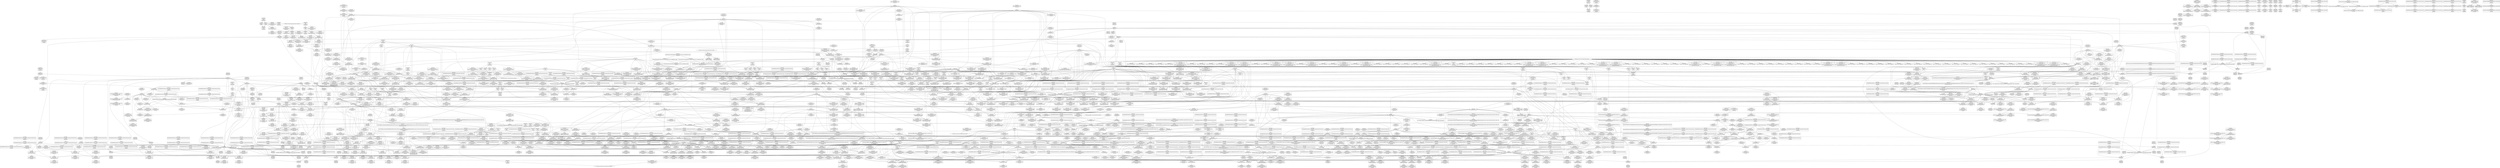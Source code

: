 digraph {
	CE0x4ea09b0 [shape=record,shape=Mrecord,label="{CE0x4ea09b0|80:_i32,_112:_i8*,_:_CMRE_21,22_}"]
	CE0x4ea1290 [shape=record,shape=Mrecord,label="{CE0x4ea1290|80:_i32,_112:_i8*,_:_CMRE_44,45_}"]
	CE0x4f4a1e0 [shape=record,shape=Mrecord,label="{CE0x4f4a1e0|rcu_read_unlock:_tmp9|include/linux/rcupdate.h,933}"]
	CE0x4f09820 [shape=record,shape=Mrecord,label="{CE0x4f09820|i64*_getelementptr_inbounds_(_11_x_i64_,_11_x_i64_*___llvm_gcov_ctr125,_i64_0,_i64_8)|*Constant*|*SummSource*}"]
	CE0x4f4a3e0 [shape=record,shape=Mrecord,label="{CE0x4f4a3e0|rcu_read_unlock:_tobool1|include/linux/rcupdate.h,933|*SummSource*}"]
	CE0x4fd81b0 [shape=record,shape=Mrecord,label="{CE0x4fd81b0|__preempt_count_sub:_sub|./arch/x86/include/asm/preempt.h,77}"]
	CE0x4f11080 [shape=record,shape=Mrecord,label="{CE0x4f11080|i64*_getelementptr_inbounds_(_11_x_i64_,_11_x_i64_*___llvm_gcov_ctr125,_i64_0,_i64_10)|*Constant*|*SummSource*}"]
	CE0x4e940e0 [shape=record,shape=Mrecord,label="{CE0x4e940e0|selinux_shm_alloc_security:_if.then|*SummSource*}"]
	CE0x4ec37f0 [shape=record,shape=Mrecord,label="{CE0x4ec37f0|current_sid:_call|security/selinux/hooks.c,218}"]
	CE0x4ec6f50 [shape=record,shape=Mrecord,label="{CE0x4ec6f50|i64*_getelementptr_inbounds_(_9_x_i64_,_9_x_i64_*___llvm_gcov_ctr310,_i64_0,_i64_3)|*Constant*|*SummSink*}"]
	CE0x6c23920 [shape=record,shape=Mrecord,label="{CE0x6c23920|80:_i32,_112:_i8*,_:_CMRE_0,1_}"]
	CE0x4ea5fa0 [shape=record,shape=Mrecord,label="{CE0x4ea5fa0|80:_i32,_112:_i8*,_:_CMRE_7,8_}"]
	CE0x4f63440 [shape=record,shape=Mrecord,label="{CE0x4f63440|i64*_getelementptr_inbounds_(_13_x_i64_,_13_x_i64_*___llvm_gcov_ctr126,_i64_0,_i64_8)|*Constant*|*SummSink*}"]
	CE0x4faaa40 [shape=record,shape=Mrecord,label="{CE0x4faaa40|rcu_read_unlock:_tobool|include/linux/rcupdate.h,933}"]
	CE0x4f57750 [shape=record,shape=Mrecord,label="{CE0x4f57750|rcu_read_lock:_bb}"]
	CE0x4ec9080 [shape=record,shape=Mrecord,label="{CE0x4ec9080|_ret_i32_%retval.0,_!dbg_!27728|security/selinux/avc.c,775|*SummSink*}"]
	CE0x4f3fa30 [shape=record,shape=Mrecord,label="{CE0x4f3fa30|kmalloc:_tmp|*SummSource*}"]
	CE0x4f56260 [shape=record,shape=Mrecord,label="{CE0x4f56260|cred_sid:_tmp5|security/selinux/hooks.c,196|*SummSource*}"]
	CE0x4ea8c30 [shape=record,shape=Mrecord,label="{CE0x4ea8c30|selinux_shm_alloc_security:_tmp2|security/selinux/hooks.c,5299}"]
	CE0x4f0bb30 [shape=record,shape=Mrecord,label="{CE0x4f0bb30|rcu_read_unlock:_tmp2|*SummSource*}"]
	CE0x4fae3f0 [shape=record,shape=Mrecord,label="{CE0x4fae3f0|rcu_read_unlock:_tmp7|include/linux/rcupdate.h,933}"]
	CE0x4efca20 [shape=record,shape=Mrecord,label="{CE0x4efca20|i64*_getelementptr_inbounds_(_6_x_i64_,_6_x_i64_*___llvm_gcov_ctr301,_i64_0,_i64_5)|*Constant*|*SummSink*}"]
	CE0x4fc6980 [shape=record,shape=Mrecord,label="{CE0x4fc6980|rcu_lock_release:_indirectgoto}"]
	CE0x4efba20 [shape=record,shape=Mrecord,label="{CE0x4efba20|rcu_read_unlock:_tmp9|include/linux/rcupdate.h,933|*SummSink*}"]
	CE0x4fdd840 [shape=record,shape=Mrecord,label="{CE0x4fdd840|i64*_getelementptr_inbounds_(_4_x_i64_,_4_x_i64_*___llvm_gcov_ctr133,_i64_0,_i64_3)|*Constant*|*SummSink*}"]
	CE0x4f0f750 [shape=record,shape=Mrecord,label="{CE0x4f0f750|task_sid:_tmp22|security/selinux/hooks.c,208|*SummSink*}"]
	CE0x4fd9460 [shape=record,shape=Mrecord,label="{CE0x4fd9460|__preempt_count_sub:_bb|*SummSink*}"]
	CE0x4ec08a0 [shape=record,shape=Mrecord,label="{CE0x4ec08a0|selinux_shm_alloc_security:_tmp20|security/selinux/hooks.c,5314|*SummSource*}"]
	CE0x4e983b0 [shape=record,shape=Mrecord,label="{CE0x4e983b0|80:_i32,_112:_i8*,_:_CMRE_57,58_}"]
	CE0x4ef4f40 [shape=record,shape=Mrecord,label="{CE0x4ef4f40|selinux_shm_alloc_security:_tmp17|security/selinux/hooks.c,5310|*SummSink*}"]
	CE0x4ea0fd0 [shape=record,shape=Mrecord,label="{CE0x4ea0fd0|_ret_i32_%tmp24,_!dbg_!27742|security/selinux/hooks.c,220|*SummSource*}"]
	CE0x4f14b20 [shape=record,shape=Mrecord,label="{CE0x4f14b20|task_sid:_tmp16|security/selinux/hooks.c,208|*SummSink*}"]
	CE0x4f53410 [shape=record,shape=Mrecord,label="{CE0x4f53410|_ret_i32_%tmp6,_!dbg_!27716|security/selinux/hooks.c,197|*SummSource*}"]
	CE0x4f15fd0 [shape=record,shape=Mrecord,label="{CE0x4f15fd0|task_sid:_tmp11|security/selinux/hooks.c,208|*SummSink*}"]
	CE0x4fc6e10 [shape=record,shape=Mrecord,label="{CE0x4fc6e10|rcu_lock_release:_tmp2|*SummSink*}"]
	CE0x4f0ed50 [shape=record,shape=Mrecord,label="{CE0x4f0ed50|task_sid:_tmp21|security/selinux/hooks.c,208|*SummSource*}"]
	CE0x5632380 [shape=record,shape=Mrecord,label="{CE0x5632380|80:_i32,_112:_i8*,_:_CMRE_40,41_}"]
	CE0x4f175e0 [shape=record,shape=Mrecord,label="{CE0x4f175e0|current_sid:_tmp21|security/selinux/hooks.c,218|*SummSource*}"]
	CE0x4f42450 [shape=record,shape=Mrecord,label="{CE0x4f42450|COLLAPSED:_GCMRE___llvm_gcov_ctr302_internal_global_2_x_i64_zeroinitializer:_elem_0:default:}"]
	CE0x4f2eda0 [shape=record,shape=Mrecord,label="{CE0x4f2eda0|i8_1|*Constant*}"]
	CE0x5632120 [shape=record,shape=Mrecord,label="{CE0x5632120|80:_i32,_112:_i8*,_:_CMRE_41,42_}"]
	CE0x4fd3f10 [shape=record,shape=Mrecord,label="{CE0x4fd3f10|i64*_getelementptr_inbounds_(_4_x_i64_,_4_x_i64_*___llvm_gcov_ctr134,_i64_0,_i64_3)|*Constant*|*SummSink*}"]
	CE0x4ea32e0 [shape=record,shape=Mrecord,label="{CE0x4ea32e0|i32_1|*Constant*}"]
	CE0x4ec3560 [shape=record,shape=Mrecord,label="{CE0x4ec3560|_call_void_mcount()_#3|*SummSource*}"]
	CE0x4fab150 [shape=record,shape=Mrecord,label="{CE0x4fab150|rcu_read_unlock:_do.body|*SummSink*}"]
	CE0x4f10e30 [shape=record,shape=Mrecord,label="{CE0x4f10e30|i64*_getelementptr_inbounds_(_11_x_i64_,_11_x_i64_*___llvm_gcov_ctr125,_i64_0,_i64_10)|*Constant*}"]
	CE0x4fc3b70 [shape=record,shape=Mrecord,label="{CE0x4fc3b70|__preempt_count_sub:_do.end|*SummSource*}"]
	CE0x4e8f040 [shape=record,shape=Mrecord,label="{CE0x4e8f040|get_current:_tmp3|*SummSink*}"]
	CE0x4f23800 [shape=record,shape=Mrecord,label="{CE0x4f23800|kzalloc:_entry|*SummSink*}"]
	CE0x4ec8d10 [shape=record,shape=Mrecord,label="{CE0x4ec8d10|avc_has_perm:_auditdata|Function::avc_has_perm&Arg::auditdata::|*SummSink*}"]
	CE0x4f20920 [shape=record,shape=Mrecord,label="{CE0x4f20920|GLOBAL:___preempt_count_sub|*Constant*}"]
	CE0x4f307c0 [shape=record,shape=Mrecord,label="{CE0x4f307c0|i64*_getelementptr_inbounds_(_11_x_i64_,_11_x_i64_*___llvm_gcov_ctr127,_i64_0,_i64_10)|*Constant*|*SummSource*}"]
	CE0x4ea9180 [shape=record,shape=Mrecord,label="{CE0x4ea9180|selinux_shm_alloc_security:_tmp4|security/selinux/hooks.c,5299|*SummSink*}"]
	CE0x4ea4e00 [shape=record,shape=Mrecord,label="{CE0x4ea4e00|80:_i32,_112:_i8*,_:_CMRE_96,100_|*MultipleSource*|Function::selinux_shm_alloc_security&Arg::shp::|security/selinux/hooks.c,5298}"]
	CE0x4ead9f0 [shape=record,shape=Mrecord,label="{CE0x4ead9f0|current_sid:_tmp|*SummSink*}"]
	CE0x4fb97d0 [shape=record,shape=Mrecord,label="{CE0x4fb97d0|GLOBAL:___rcu_read_unlock|*Constant*|*SummSource*}"]
	CE0x4f32560 [shape=record,shape=Mrecord,label="{CE0x4f32560|GLOBAL:___llvm_gcov_ctr132|Global_var:__llvm_gcov_ctr132|*SummSink*}"]
	CE0x4f16fc0 [shape=record,shape=Mrecord,label="{CE0x4f16fc0|current_sid:_cred|security/selinux/hooks.c,218|*SummSink*}"]
	CE0x4f6aea0 [shape=record,shape=Mrecord,label="{CE0x4f6aea0|cred_sid:_entry|*SummSink*}"]
	CE0x4f42810 [shape=record,shape=Mrecord,label="{CE0x4f42810|kzalloc:_entry}"]
	CE0x4fd75a0 [shape=record,shape=Mrecord,label="{CE0x4fd75a0|i64*_getelementptr_inbounds_(_4_x_i64_,_4_x_i64_*___llvm_gcov_ctr135,_i64_0,_i64_3)|*Constant*|*SummSource*}"]
	CE0x4fcda20 [shape=record,shape=Mrecord,label="{CE0x4fcda20|rcu_lock_acquire:___here|*SummSink*}"]
	CE0x4fdea70 [shape=record,shape=Mrecord,label="{CE0x4fdea70|__rcu_read_lock:_do.body|*SummSink*}"]
	CE0x4f392f0 [shape=record,shape=Mrecord,label="{CE0x4f392f0|ipc_alloc_security:_if.then|*SummSink*}"]
	CE0x4f3aee0 [shape=record,shape=Mrecord,label="{CE0x4f3aee0|GLOBAL:___rcu_read_lock|*Constant*}"]
	CE0x4f23c40 [shape=record,shape=Mrecord,label="{CE0x4f23c40|ipc_free_security:_tmp|*SummSink*}"]
	CE0x4faa960 [shape=record,shape=Mrecord,label="{CE0x4faa960|rcu_read_unlock:_tmp4|include/linux/rcupdate.h,933}"]
	CE0x4ea6680 [shape=record,shape=Mrecord,label="{CE0x4ea6680|get_current:_tmp1|*SummSink*}"]
	CE0x4eb4d20 [shape=record,shape=Mrecord,label="{CE0x4eb4d20|80:_i32,_112:_i8*,_:_CMRE_152,160_|*MultipleSource*|Function::selinux_shm_alloc_security&Arg::shp::|security/selinux/hooks.c,5298}"]
	CE0x4f28510 [shape=record,shape=Mrecord,label="{CE0x4f28510|rcu_read_lock:_tmp11|include/linux/rcupdate.h,882|*SummSource*}"]
	CE0x4fdf190 [shape=record,shape=Mrecord,label="{CE0x4fdf190|rcu_lock_release:_tmp}"]
	CE0x4f611b0 [shape=record,shape=Mrecord,label="{CE0x4f611b0|i64*_getelementptr_inbounds_(_11_x_i64_,_11_x_i64_*___llvm_gcov_ctr127,_i64_0,_i64_0)|*Constant*|*SummSink*}"]
	CE0x4ffa250 [shape=record,shape=Mrecord,label="{CE0x4ffa250|__preempt_count_sub:_tmp7|./arch/x86/include/asm/preempt.h,78}"]
	CE0x4faae80 [shape=record,shape=Mrecord,label="{CE0x4faae80|rcu_lock_acquire:_tmp1|*SummSource*}"]
	CE0x4fac430 [shape=record,shape=Mrecord,label="{CE0x4fac430|i64*_getelementptr_inbounds_(_4_x_i64_,_4_x_i64_*___llvm_gcov_ctr133,_i64_0,_i64_2)|*Constant*}"]
	CE0x4f2a240 [shape=record,shape=Mrecord,label="{CE0x4f2a240|rcu_read_lock:_tmp13|include/linux/rcupdate.h,882|*SummSource*}"]
	CE0x4fdc080 [shape=record,shape=Mrecord,label="{CE0x4fdc080|rcu_lock_release:_tmp5|include/linux/rcupdate.h,423}"]
	CE0x4f12c50 [shape=record,shape=Mrecord,label="{CE0x4f12c50|_call_void_mcount()_#3|*SummSource*}"]
	CE0x4f33e00 [shape=record,shape=Mrecord,label="{CE0x4f33e00|rcu_read_unlock:_tmp5|include/linux/rcupdate.h,933|*SummSink*}"]
	CE0x4fcad90 [shape=record,shape=Mrecord,label="{CE0x4fcad90|i8*_undef|*Constant*}"]
	CE0x4f188c0 [shape=record,shape=Mrecord,label="{CE0x4f188c0|current_sid:_tmp23|security/selinux/hooks.c,218}"]
	CE0x4f21db0 [shape=record,shape=Mrecord,label="{CE0x4f21db0|ipc_alloc_security:_tmp9|security/selinux/hooks.c,5087|*SummSource*}"]
	CE0x4f4f380 [shape=record,shape=Mrecord,label="{CE0x4f4f380|task_sid:_do.end}"]
	CE0x4eea560 [shape=record,shape=Mrecord,label="{CE0x4eea560|selinux_shm_alloc_security:_key|security/selinux/hooks.c,5305}"]
	CE0x4f222b0 [shape=record,shape=Mrecord,label="{CE0x4f222b0|GLOBAL:_task_sid|*Constant*}"]
	CE0x4eca500 [shape=record,shape=Mrecord,label="{CE0x4eca500|ipc_alloc_security:_sid3|security/selinux/hooks.c,5089|*SummSource*}"]
	CE0x4ee90e0 [shape=record,shape=Mrecord,label="{CE0x4ee90e0|i32_3|*Constant*|*SummSource*}"]
	CE0x4f41260 [shape=record,shape=Mrecord,label="{CE0x4f41260|task_sid:_entry|*SummSource*}"]
	CE0x4eb8ce0 [shape=record,shape=Mrecord,label="{CE0x4eb8ce0|ipc_alloc_security:_task|Function::ipc_alloc_security&Arg::task::|*SummSink*}"]
	CE0x4ea7320 [shape=record,shape=Mrecord,label="{CE0x4ea7320|GLOBAL:___llvm_gcov_ctr310|Global_var:__llvm_gcov_ctr310|*SummSource*}"]
	CE0x4f1fd90 [shape=record,shape=Mrecord,label="{CE0x4f1fd90|_call_void_mcount()_#3}"]
	CE0x4eaa430 [shape=record,shape=Mrecord,label="{CE0x4eaa430|i64_3|*Constant*}"]
	CE0x4fc2c10 [shape=record,shape=Mrecord,label="{CE0x4fc2c10|__rcu_read_lock:_tmp|*SummSink*}"]
	CE0x4f1aed0 [shape=record,shape=Mrecord,label="{CE0x4f1aed0|rcu_read_unlock:_do.end|*SummSource*}"]
	CE0x4ee9ee0 [shape=record,shape=Mrecord,label="{CE0x4ee9ee0|i64*_getelementptr_inbounds_(_6_x_i64_,_6_x_i64_*___llvm_gcov_ctr301,_i64_0,_i64_0)|*Constant*|*SummSource*}"]
	CE0x4f409f0 [shape=record,shape=Mrecord,label="{CE0x4f409f0|ipc_alloc_security:_call1|security/selinux/hooks.c,5087|*SummSource*}"]
	CE0x4ec27b0 [shape=record,shape=Mrecord,label="{CE0x4ec27b0|kmalloc:_flags|Function::kmalloc&Arg::flags::|*SummSource*}"]
	CE0x4f69c80 [shape=record,shape=Mrecord,label="{CE0x4f69c80|task_sid:_tmp27|security/selinux/hooks.c,208|*SummSource*}"]
	CE0x4f05520 [shape=record,shape=Mrecord,label="{CE0x4f05520|current_sid:_tobool1|security/selinux/hooks.c,218|*SummSink*}"]
	CE0x4f5eba0 [shape=record,shape=Mrecord,label="{CE0x4f5eba0|cred_sid:_tmp}"]
	CE0x4f6ba60 [shape=record,shape=Mrecord,label="{CE0x4f6ba60|rcu_read_lock:_tmp8|include/linux/rcupdate.h,882|*SummSink*}"]
	CE0x4f3a7c0 [shape=record,shape=Mrecord,label="{CE0x4f3a7c0|task_sid:_tmp6|security/selinux/hooks.c,208|*SummSource*}"]
	CE0x4f174b0 [shape=record,shape=Mrecord,label="{CE0x4f174b0|current_sid:_tmp21|security/selinux/hooks.c,218}"]
	CE0x4f4ea80 [shape=record,shape=Mrecord,label="{CE0x4f4ea80|task_sid:_tmp15|security/selinux/hooks.c,208|*SummSink*}"]
	CE0x4f0c5d0 [shape=record,shape=Mrecord,label="{CE0x4f0c5d0|COLLAPSED:_GCMRE___llvm_gcov_ctr132_internal_global_11_x_i64_zeroinitializer:_elem_0:default:}"]
	CE0x4ea5a50 [shape=record,shape=Mrecord,label="{CE0x4ea5a50|80:_i32,_112:_i8*,_:_CMRE_63,64_}"]
	CE0x4f6a090 [shape=record,shape=Mrecord,label="{CE0x4f6a090|task_sid:_tmp27|security/selinux/hooks.c,208|*SummSink*}"]
	CE0x4fc7710 [shape=record,shape=Mrecord,label="{CE0x4fc7710|__rcu_read_lock:_tmp3}"]
	CE0x4fb3980 [shape=record,shape=Mrecord,label="{CE0x4fb3980|_call_void_lockdep_rcu_suspicious(i8*_getelementptr_inbounds_(_25_x_i8_,_25_x_i8_*_.str45,_i32_0,_i32_0),_i32_934,_i8*_getelementptr_inbounds_(_44_x_i8_,_44_x_i8_*_.str47,_i32_0,_i32_0))_#10,_!dbg_!27726|include/linux/rcupdate.h,933|*SummSink*}"]
	CE0x4ebf4f0 [shape=record,shape=Mrecord,label="{CE0x4ebf4f0|80:_i32,_112:_i8*,_:_CMRE_30,31_}"]
	CE0x4eec9b0 [shape=record,shape=Mrecord,label="{CE0x4eec9b0|i64_4|*Constant*|*SummSink*}"]
	CE0x4fcd8a0 [shape=record,shape=Mrecord,label="{CE0x4fcd8a0|rcu_lock_release:_tmp1|*SummSource*}"]
	CE0x4fc2070 [shape=record,shape=Mrecord,label="{CE0x4fc2070|GLOBAL:_lock_acquire|*Constant*|*SummSink*}"]
	CE0x4f242e0 [shape=record,shape=Mrecord,label="{CE0x4f242e0|i64*_getelementptr_inbounds_(_6_x_i64_,_6_x_i64_*___llvm_gcov_ctr301,_i64_0,_i64_3)|*Constant*|*SummSink*}"]
	CE0x4ec25d0 [shape=record,shape=Mrecord,label="{CE0x4ec25d0|kzalloc:_or|include/linux/slab.h,578|*SummSource*}"]
	CE0x4ffa410 [shape=record,shape=Mrecord,label="{CE0x4ffa410|__preempt_count_sub:_tmp7|./arch/x86/include/asm/preempt.h,78|*SummSource*}"]
	CE0x4f43c50 [shape=record,shape=Mrecord,label="{CE0x4f43c50|cred_sid:_bb|*SummSource*}"]
	CE0x4f513f0 [shape=record,shape=Mrecord,label="{CE0x4f513f0|i64_1|*Constant*}"]
	CE0x4ee8fe0 [shape=record,shape=Mrecord,label="{CE0x4ee8fe0|i32_3|*Constant*}"]
	CE0x4f4e2f0 [shape=record,shape=Mrecord,label="{CE0x4f4e2f0|cred_sid:_tmp3|*SummSink*}"]
	CE0x4f121a0 [shape=record,shape=Mrecord,label="{CE0x4f121a0|i8*_null|*Constant*|*SummSource*}"]
	CE0x4f566f0 [shape=record,shape=Mrecord,label="{CE0x4f566f0|rcu_read_lock:_do.end|*SummSource*}"]
	CE0x4f28110 [shape=record,shape=Mrecord,label="{CE0x4f28110|rcu_read_lock:_tmp10|include/linux/rcupdate.h,882|*SummSink*}"]
	CE0x4f3fd40 [shape=record,shape=Mrecord,label="{CE0x4f3fd40|ipc_alloc_security:_tmp8|security/selinux/hooks.c,5085}"]
	CE0x4eb38a0 [shape=record,shape=Mrecord,label="{CE0x4eb38a0|80:_i32,_112:_i8*,_:_CMRE_36,37_}"]
	CE0x4f34680 [shape=record,shape=Mrecord,label="{CE0x4f34680|GLOBAL:_rcu_lock_map|Global_var:rcu_lock_map|*SummSink*}"]
	CE0x4f6a3a0 [shape=record,shape=Mrecord,label="{CE0x4f6a3a0|task_sid:_call7|security/selinux/hooks.c,208}"]
	CE0x4ea6320 [shape=record,shape=Mrecord,label="{CE0x4ea6320|selinux_shm_alloc_security:_if.end10|*SummSource*}"]
	CE0x4fb9180 [shape=record,shape=Mrecord,label="{CE0x4fb9180|_ret_void,_!dbg_!27717|include/linux/rcupdate.h,424|*SummSource*}"]
	CE0x4ecc680 [shape=record,shape=Mrecord,label="{CE0x4ecc680|i32_10|*Constant*|*SummSink*}"]
	CE0x4faf250 [shape=record,shape=Mrecord,label="{CE0x4faf250|rcu_read_unlock:_bb}"]
	CE0x4f42170 [shape=record,shape=Mrecord,label="{CE0x4f42170|get_current:_tmp|*SummSink*}"]
	CE0x4f4d5f0 [shape=record,shape=Mrecord,label="{CE0x4f4d5f0|rcu_read_lock:_call|include/linux/rcupdate.h,882}"]
	CE0x4ebf3c0 [shape=record,shape=Mrecord,label="{CE0x4ebf3c0|80:_i32,_112:_i8*,_:_CMRE_29,30_}"]
	CE0x4f13260 [shape=record,shape=Mrecord,label="{CE0x4f13260|_call_void_asm_sideeffect_,_memory_,_dirflag_,_fpsr_,_flags_()_#3,_!dbg_!27711,_!srcloc_!27714|include/linux/rcupdate.h,244|*SummSource*}"]
	CE0x4fe7140 [shape=record,shape=Mrecord,label="{CE0x4fe7140|i64*_getelementptr_inbounds_(_4_x_i64_,_4_x_i64_*___llvm_gcov_ctr134,_i64_0,_i64_3)|*Constant*}"]
	CE0x4e8fb20 [shape=record,shape=Mrecord,label="{CE0x4e8fb20|kzalloc:_tmp2|*SummSink*}"]
	"CONST[source:1(input),value:2(dynamic)][purpose:{object}]"
	CE0x4f15550 [shape=record,shape=Mrecord,label="{CE0x4f15550|task_sid:_land.lhs.true2|*SummSource*}"]
	CE0x4f063b0 [shape=record,shape=Mrecord,label="{CE0x4f063b0|i64_5|*Constant*}"]
	CE0x4f4d740 [shape=record,shape=Mrecord,label="{CE0x4f4d740|_ret_void,_!dbg_!27717|include/linux/rcupdate.h,419}"]
	CE0x4fe0ae0 [shape=record,shape=Mrecord,label="{CE0x4fe0ae0|__rcu_read_unlock:_tmp|*SummSource*}"]
	"CONST[source:0(mediator),value:0(static)][purpose:{operation}]"
	CE0x4f24b90 [shape=record,shape=Mrecord,label="{CE0x4f24b90|ipc_alloc_security:_tobool|security/selinux/hooks.c,5084}"]
	CE0x4f4ed00 [shape=record,shape=Mrecord,label="{CE0x4f4ed00|task_sid:_tmp16|security/selinux/hooks.c,208}"]
	CE0x4eb87d0 [shape=record,shape=Mrecord,label="{CE0x4eb87d0|get_current:_tmp4|./arch/x86/include/asm/current.h,14}"]
	CE0x4f6d900 [shape=record,shape=Mrecord,label="{CE0x4f6d900|i64*_getelementptr_inbounds_(_13_x_i64_,_13_x_i64_*___llvm_gcov_ctr126,_i64_0,_i64_1)|*Constant*|*SummSource*}"]
	CE0x4f55730 [shape=record,shape=Mrecord,label="{CE0x4f55730|rcu_read_lock:_do.body}"]
	CE0x4e9ac40 [shape=record,shape=Mrecord,label="{CE0x4e9ac40|selinux_shm_alloc_security:_tmp3|security/selinux/hooks.c,5299|*SummSource*}"]
	CE0x4ecb170 [shape=record,shape=Mrecord,label="{CE0x4ecb170|current_sid:_land.lhs.true2|*SummSink*}"]
	CE0x4ecdbe0 [shape=record,shape=Mrecord,label="{CE0x4ecdbe0|selinux_shm_alloc_security:_security|security/selinux/hooks.c,5302|*SummSink*}"]
	CE0x4ff7f50 [shape=record,shape=Mrecord,label="{CE0x4ff7f50|__preempt_count_sub:_do.body|*SummSink*}"]
	CE0x4f18a40 [shape=record,shape=Mrecord,label="{CE0x4f18a40|current_sid:_tmp23|security/selinux/hooks.c,218|*SummSource*}"]
	CE0x4f3f9c0 [shape=record,shape=Mrecord,label="{CE0x4f3f9c0|COLLAPSED:_GCMRE___llvm_gcov_ctr109_internal_global_2_x_i64_zeroinitializer:_elem_0:default:}"]
	CE0x4ec3710 [shape=record,shape=Mrecord,label="{CE0x4ec3710|current_sid:_tmp2|*SummSource*}"]
	CE0x4ebe200 [shape=record,shape=Mrecord,label="{CE0x4ebe200|current_sid:_call|security/selinux/hooks.c,218|*SummSource*}"]
	CE0x4f5ec10 [shape=record,shape=Mrecord,label="{CE0x4f5ec10|COLLAPSED:_GCMRE___llvm_gcov_ctr131_internal_global_2_x_i64_zeroinitializer:_elem_0:default:}"]
	CE0x4ec99c0 [shape=record,shape=Mrecord,label="{CE0x4ec99c0|i64*_getelementptr_inbounds_(_9_x_i64_,_9_x_i64_*___llvm_gcov_ctr310,_i64_0,_i64_6)|*Constant*|*SummSink*}"]
	CE0x4f4f830 [shape=record,shape=Mrecord,label="{CE0x4f4f830|task_sid:_if.then|*SummSource*}"]
	CE0x4f33900 [shape=record,shape=Mrecord,label="{CE0x4f33900|rcu_read_lock:_do.body|*SummSink*}"]
	CE0x4f0dbd0 [shape=record,shape=Mrecord,label="{CE0x4f0dbd0|i32_-12|*Constant*}"]
	CE0x4f1a570 [shape=record,shape=Mrecord,label="{CE0x4f1a570|get_current:_bb|*SummSink*}"]
	CE0x4ee9cd0 [shape=record,shape=Mrecord,label="{CE0x4ee9cd0|ipc_alloc_security:_return|*SummSink*}"]
	CE0x4f3b070 [shape=record,shape=Mrecord,label="{CE0x4f3b070|_call_void_mcount()_#3}"]
	CE0x4f6ed70 [shape=record,shape=Mrecord,label="{CE0x4f6ed70|task_sid:_tmp9|security/selinux/hooks.c,208|*SummSource*}"]
	CE0x4f051b0 [shape=record,shape=Mrecord,label="{CE0x4f051b0|current_sid:_tmp8|security/selinux/hooks.c,218|*SummSink*}"]
	CE0x4f11530 [shape=record,shape=Mrecord,label="{CE0x4f11530|current_sid:_tmp20|security/selinux/hooks.c,218|*SummSource*}"]
	CE0x4eb39d0 [shape=record,shape=Mrecord,label="{CE0x4eb39d0|80:_i32,_112:_i8*,_:_CMRE_37,38_}"]
	CE0x4f51b80 [shape=record,shape=Mrecord,label="{CE0x4f51b80|rcu_read_lock:_tmp|*SummSource*}"]
	CE0x4f138f0 [shape=record,shape=Mrecord,label="{CE0x4f138f0|rcu_lock_release:_tmp4|include/linux/rcupdate.h,423}"]
	CE0x4f55b50 [shape=record,shape=Mrecord,label="{CE0x4f55b50|cred_sid:_tmp5|security/selinux/hooks.c,196}"]
	CE0x4effd40 [shape=record,shape=Mrecord,label="{CE0x4effd40|_call_void_mcount()_#3|*SummSource*}"]
	CE0x4f63300 [shape=record,shape=Mrecord,label="{CE0x4f63300|i64_5|*Constant*}"]
	CE0x4f1fe00 [shape=record,shape=Mrecord,label="{CE0x4f1fe00|_call_void_mcount()_#3|*SummSource*}"]
	CE0x4fb3570 [shape=record,shape=Mrecord,label="{CE0x4fb3570|rcu_read_unlock:_tmp18|include/linux/rcupdate.h,933|*SummSink*}"]
	CE0x4ea4900 [shape=record,shape=Mrecord,label="{CE0x4ea4900|selinux_shm_alloc_security:_call2|security/selinux/hooks.c,5298|*SummSink*}"]
	CE0x4eca6b0 [shape=record,shape=Mrecord,label="{CE0x4eca6b0|i32_10|*Constant*}"]
	CE0x4efe8a0 [shape=record,shape=Mrecord,label="{CE0x4efe8a0|task_sid:_tmp13|security/selinux/hooks.c,208|*SummSource*}"]
	CE0x4ea5450 [shape=record,shape=Mrecord,label="{CE0x4ea5450|selinux_shm_alloc_security:_if.then8|*SummSource*}"]
	CE0x4f18590 [shape=record,shape=Mrecord,label="{CE0x4f18590|current_sid:_tmp22|security/selinux/hooks.c,218|*SummSource*}"]
	CE0x4f5d560 [shape=record,shape=Mrecord,label="{CE0x4f5d560|rcu_read_lock:_tobool|include/linux/rcupdate.h,882}"]
	CE0x4f698f0 [shape=record,shape=Mrecord,label="{CE0x4f698f0|task_sid:_tmp26|security/selinux/hooks.c,208|*SummSink*}"]
	CE0x4eaa510 [shape=record,shape=Mrecord,label="{CE0x4eaa510|i64_3|*Constant*|*SummSource*}"]
	CE0x4fbac40 [shape=record,shape=Mrecord,label="{CE0x4fbac40|__rcu_read_unlock:_tmp2|*SummSource*}"]
	CE0x4f15200 [shape=record,shape=Mrecord,label="{CE0x4f15200|rcu_read_lock:_land.lhs.true|*SummSource*}"]
	CE0x4ee7790 [shape=record,shape=Mrecord,label="{CE0x4ee7790|current_sid:_tmp17|security/selinux/hooks.c,218}"]
	CE0x4f0be30 [shape=record,shape=Mrecord,label="{CE0x4f0be30|rcu_read_unlock:_call|include/linux/rcupdate.h,933}"]
	CE0x4fb8830 [shape=record,shape=Mrecord,label="{CE0x4fb8830|_ret_void,_!dbg_!27717|include/linux/rcupdate.h,424|*SummSink*}"]
	CE0x4ea6f90 [shape=record,shape=Mrecord,label="{CE0x4ea6f90|i64_0|*Constant*|*SummSource*}"]
	CE0x4fe40b0 [shape=record,shape=Mrecord,label="{CE0x4fe40b0|__preempt_count_add:_tmp6|./arch/x86/include/asm/preempt.h,73}"]
	CE0x4f0aff0 [shape=record,shape=Mrecord,label="{CE0x4f0aff0|__rcu_read_lock:_tmp7|include/linux/rcupdate.h,240|*SummSink*}"]
	CE0x4eeeae0 [shape=record,shape=Mrecord,label="{CE0x4eeeae0|avc_has_perm:_tclass|Function::avc_has_perm&Arg::tclass::|*SummSource*}"]
	CE0x4ebabd0 [shape=record,shape=Mrecord,label="{CE0x4ebabd0|_ret_%struct.task_struct*_%tmp4,_!dbg_!27714|./arch/x86/include/asm/current.h,14|*SummSink*}"]
	CE0x4ef72e0 [shape=record,shape=Mrecord,label="{CE0x4ef72e0|ipc_free_security:_perm|Function::ipc_free_security&Arg::perm::|*SummSource*}"]
	CE0x4f1ef10 [shape=record,shape=Mrecord,label="{CE0x4f1ef10|COLLAPSED:_GCMRE___llvm_gcov_ctr301_internal_global_6_x_i64_zeroinitializer:_elem_0:default:}"]
	CE0x4faf3f0 [shape=record,shape=Mrecord,label="{CE0x4faf3f0|rcu_read_unlock:_bb|*SummSink*}"]
	CE0x4fb7f80 [shape=record,shape=Mrecord,label="{CE0x4fb7f80|rcu_lock_release:_entry|*SummSource*}"]
	CE0x4f51310 [shape=record,shape=Mrecord,label="{CE0x4f51310|rcu_read_lock:_tmp|*SummSink*}"]
	CE0x4ec1ad0 [shape=record,shape=Mrecord,label="{CE0x4ec1ad0|_ret_i32_%retval.0,_!dbg_!27746|security/selinux/hooks.c,5314|*SummSource*}"]
	CE0x4eb2df0 [shape=record,shape=Mrecord,label="{CE0x4eb2df0|selinux_shm_alloc_security:_tmp|*SummSink*}"]
	CE0x4f34970 [shape=record,shape=Mrecord,label="{CE0x4f34970|_call_void_asm_sideeffect_,_memory_,_dirflag_,_fpsr_,_flags_()_#3,_!dbg_!27714,_!srcloc_!27715|include/linux/rcupdate.h,239|*SummSource*}"]
	CE0x4f39520 [shape=record,shape=Mrecord,label="{CE0x4f39520|get_current:_tmp4|./arch/x86/include/asm/current.h,14|*SummSink*}"]
	CE0x4f10200 [shape=record,shape=Mrecord,label="{CE0x4f10200|task_sid:_tmp24|security/selinux/hooks.c,208}"]
	CE0x4f35910 [shape=record,shape=Mrecord,label="{CE0x4f35910|rcu_read_lock:_tmp7|include/linux/rcupdate.h,882|*SummSource*}"]
	CE0x4fe1bf0 [shape=record,shape=Mrecord,label="{CE0x4fe1bf0|_call_void_mcount()_#3}"]
	CE0x4f142b0 [shape=record,shape=Mrecord,label="{CE0x4f142b0|__preempt_count_sub:_val|Function::__preempt_count_sub&Arg::val::|*SummSink*}"]
	CE0x4f27fa0 [shape=record,shape=Mrecord,label="{CE0x4f27fa0|rcu_read_lock:_tmp10|include/linux/rcupdate.h,882|*SummSource*}"]
	CE0x4ffd170 [shape=record,shape=Mrecord,label="{CE0x4ffd170|i64*_getelementptr_inbounds_(_4_x_i64_,_4_x_i64_*___llvm_gcov_ctr129,_i64_0,_i64_0)|*Constant*}"]
	CE0x4f53fc0 [shape=record,shape=Mrecord,label="{CE0x4f53fc0|rcu_read_unlock:_entry}"]
	CE0x4f339d0 [shape=record,shape=Mrecord,label="{CE0x4f339d0|rcu_read_lock:_if.then}"]
	CE0x4fb5720 [shape=record,shape=Mrecord,label="{CE0x4fb5720|rcu_read_unlock:_tmp19|include/linux/rcupdate.h,933}"]
	CE0x4e98170 [shape=record,shape=Mrecord,label="{CE0x4e98170|80:_i32,_112:_i8*,_:_CMRE_54,55_}"]
	CE0x4f5a4d0 [shape=record,shape=Mrecord,label="{CE0x4f5a4d0|__preempt_count_add:_entry|*SummSource*}"]
	CE0x4ec6240 [shape=record,shape=Mrecord,label="{CE0x4ec6240|_call_void_mcount()_#3|*SummSink*}"]
	CE0x4f1ae40 [shape=record,shape=Mrecord,label="{CE0x4f1ae40|rcu_read_unlock:_do.end}"]
	CE0x4f33c90 [shape=record,shape=Mrecord,label="{CE0x4f33c90|rcu_read_unlock:_tmp5|include/linux/rcupdate.h,933|*SummSource*}"]
	CE0x4e90760 [shape=record,shape=Mrecord,label="{CE0x4e90760|current_sid:_entry|*SummSink*}"]
	CE0x4fd35e0 [shape=record,shape=Mrecord,label="{CE0x4fd35e0|_call_void_mcount()_#3|*SummSink*}"]
	CE0x4f5c670 [shape=record,shape=Mrecord,label="{CE0x4f5c670|task_sid:_tobool|security/selinux/hooks.c,208|*SummSource*}"]
	CE0x4f2a780 [shape=record,shape=Mrecord,label="{CE0x4f2a780|rcu_read_lock:_tmp14|include/linux/rcupdate.h,882|*SummSource*}"]
	CE0x4ffd4d0 [shape=record,shape=Mrecord,label="{CE0x4ffd4d0|__preempt_count_sub:_tmp|*SummSource*}"]
	CE0x4f53080 [shape=record,shape=Mrecord,label="{CE0x4f53080|cred_sid:_cred|Function::cred_sid&Arg::cred::|*SummSink*}"]
	CE0x4eb3340 [shape=record,shape=Mrecord,label="{CE0x4eb3340|80:_i32,_112:_i8*,_:_CMRE_128,136_|*MultipleSource*|Function::selinux_shm_alloc_security&Arg::shp::|security/selinux/hooks.c,5298}"]
	CE0x4ecb6f0 [shape=record,shape=Mrecord,label="{CE0x4ecb6f0|0:_i8,_8:_i32,_24:_%struct.selinux_audit_data*,_:_SCMRE_0,1_|*MultipleSource*|security/selinux/hooks.c, 5294|security/selinux/hooks.c,5304}"]
	CE0x4ee9260 [shape=record,shape=Mrecord,label="{CE0x4ee9260|i32_3|*Constant*|*SummSink*}"]
	CE0x4fb01e0 [shape=record,shape=Mrecord,label="{CE0x4fb01e0|rcu_read_unlock:_tmp10|include/linux/rcupdate.h,933|*SummSource*}"]
	CE0x4fceda0 [shape=record,shape=Mrecord,label="{CE0x4fceda0|__preempt_count_add:_do.body}"]
	CE0x4fca1e0 [shape=record,shape=Mrecord,label="{CE0x4fca1e0|i64*_getelementptr_inbounds_(_4_x_i64_,_4_x_i64_*___llvm_gcov_ctr129,_i64_0,_i64_1)|*Constant*|*SummSink*}"]
	CE0x4fda040 [shape=record,shape=Mrecord,label="{CE0x4fda040|__rcu_read_unlock:_do.body|*SummSink*}"]
	CE0x4eb6be0 [shape=record,shape=Mrecord,label="{CE0x4eb6be0|80:_i32,_112:_i8*,_:_CMRE_47,48_}"]
	CE0x4fe0430 [shape=record,shape=Mrecord,label="{CE0x4fe0430|i8*_undef|*Constant*}"]
	CE0x4f536a0 [shape=record,shape=Mrecord,label="{CE0x4f536a0|GLOBAL:_rcu_read_unlock|*Constant*}"]
	CE0x4eed3d0 [shape=record,shape=Mrecord,label="{CE0x4eed3d0|selinux_shm_alloc_security:_tmp13|security/selinux/hooks.c,5309|*SummSink*}"]
	CE0x4ecaea0 [shape=record,shape=Mrecord,label="{CE0x4ecaea0|current_sid:_do.end|*SummSink*}"]
	CE0x4fac690 [shape=record,shape=Mrecord,label="{CE0x4fac690|rcu_lock_release:_tmp3|*SummSource*}"]
	CE0x4f4c3d0 [shape=record,shape=Mrecord,label="{CE0x4f4c3d0|_ret_i8*_%call,_!dbg_!27714|include/linux/slab.h,429|*SummSource*}"]
	CE0x4f69ae0 [shape=record,shape=Mrecord,label="{CE0x4f69ae0|task_sid:_tmp27|security/selinux/hooks.c,208}"]
	CE0x4fd25f0 [shape=record,shape=Mrecord,label="{CE0x4fd25f0|__preempt_count_add:_do.end|*SummSource*}"]
	CE0x4fd2890 [shape=record,shape=Mrecord,label="{CE0x4fd2890|__preempt_count_add:_do.body|*SummSource*}"]
	CE0x4f6ca30 [shape=record,shape=Mrecord,label="{CE0x4f6ca30|i64*_getelementptr_inbounds_(_11_x_i64_,_11_x_i64_*___llvm_gcov_ctr127,_i64_0,_i64_0)|*Constant*}"]
	CE0x4f141b0 [shape=record,shape=Mrecord,label="{CE0x4f141b0|GLOBAL:___preempt_count_sub|*Constant*|*SummSource*}"]
	CE0x4fe1e30 [shape=record,shape=Mrecord,label="{CE0x4fe1e30|__rcu_read_unlock:_tmp3}"]
	CE0x4f5a1a0 [shape=record,shape=Mrecord,label="{CE0x4f5a1a0|i64*_getelementptr_inbounds_(_11_x_i64_,_11_x_i64_*___llvm_gcov_ctr132,_i64_0,_i64_8)|*Constant*|*SummSink*}"]
	CE0x4f251c0 [shape=record,shape=Mrecord,label="{CE0x4f251c0|i64_8|*Constant*}"]
	CE0x4fbacb0 [shape=record,shape=Mrecord,label="{CE0x4fbacb0|__rcu_read_unlock:_tmp2|*SummSink*}"]
	CE0x4f211a0 [shape=record,shape=Mrecord,label="{CE0x4f211a0|rcu_lock_acquire:_tmp3|*SummSource*}"]
	CE0x4ea7f60 [shape=record,shape=Mrecord,label="{CE0x4ea7f60|80:_i32,_112:_i8*,_:_CMRE_68,69_}"]
	CE0x4eaa700 [shape=record,shape=Mrecord,label="{CE0x4eaa700|current_sid:_tmp4|security/selinux/hooks.c,218|*SummSource*}"]
	CE0x4f16d80 [shape=record,shape=Mrecord,label="{CE0x4f16d80|current_sid:_sid|security/selinux/hooks.c,220|*SummSink*}"]
	CE0x4f5a700 [shape=record,shape=Mrecord,label="{CE0x4f5a700|rcu_read_unlock:_tmp|*SummSink*}"]
	CE0x4fbc4a0 [shape=record,shape=Mrecord,label="{CE0x4fbc4a0|rcu_lock_release:___here|*SummSource*}"]
	CE0x4f27570 [shape=record,shape=Mrecord,label="{CE0x4f27570|i64_4|*Constant*}"]
	CE0x4f39da0 [shape=record,shape=Mrecord,label="{CE0x4f39da0|kmalloc:_size|Function::kmalloc&Arg::size::|*SummSink*}"]
	CE0x4f06a10 [shape=record,shape=Mrecord,label="{CE0x4f06a10|current_sid:_bb}"]
	CE0x4f14e30 [shape=record,shape=Mrecord,label="{CE0x4f14e30|task_sid:_tmp17|security/selinux/hooks.c,208|*SummSource*}"]
	CE0x4fe6b30 [shape=record,shape=Mrecord,label="{CE0x4fe6b30|i64*_getelementptr_inbounds_(_4_x_i64_,_4_x_i64_*___llvm_gcov_ctr135,_i64_0,_i64_2)|*Constant*}"]
	CE0x4f131f0 [shape=record,shape=Mrecord,label="{CE0x4f131f0|_call_void___preempt_count_sub(i32_1)_#10,_!dbg_!27715|include/linux/rcupdate.h,244|*SummSource*}"]
	CE0x4fd7610 [shape=record,shape=Mrecord,label="{CE0x4fd7610|__preempt_count_sub:_tmp6|./arch/x86/include/asm/preempt.h,78}"]
	CE0x4f5b260 [shape=record,shape=Mrecord,label="{CE0x4f5b260|task_sid:_tmp}"]
	CE0x4f3f6f0 [shape=record,shape=Mrecord,label="{CE0x4f3f6f0|cred_sid:_tmp|*SummSink*}"]
	CE0x4f6acb0 [shape=record,shape=Mrecord,label="{CE0x4f6acb0|cred_sid:_entry}"]
	CE0x4f41f60 [shape=record,shape=Mrecord,label="{CE0x4f41f60|kzalloc:_tmp|*SummSink*}"]
	CE0x4ee9490 [shape=record,shape=Mrecord,label="{CE0x4ee9490|selinux_shm_alloc_security:_tmp11|security/selinux/hooks.c,5307}"]
	CE0x4ebdef0 [shape=record,shape=Mrecord,label="{CE0x4ebdef0|_call_void_mcount()_#3|*SummSink*}"]
	CE0x4eee810 [shape=record,shape=Mrecord,label="{CE0x4eee810|avc_has_perm:_tsid|Function::avc_has_perm&Arg::tsid::|*SummSink*}"]
	CE0x4f37f60 [shape=record,shape=Mrecord,label="{CE0x4f37f60|ipc_free_security:_security|security/selinux/hooks.c,5097|*SummSink*}"]
	CE0x4f276f0 [shape=record,shape=Mrecord,label="{CE0x4f276f0|rcu_read_lock:_tmp9|include/linux/rcupdate.h,882}"]
	CE0x4fb9330 [shape=record,shape=Mrecord,label="{CE0x4fb9330|_call_void___rcu_read_unlock()_#10,_!dbg_!27734|include/linux/rcupdate.h,937|*SummSource*}"]
	CE0x4faa1f0 [shape=record,shape=Mrecord,label="{CE0x4faa1f0|i64*_getelementptr_inbounds_(_11_x_i64_,_11_x_i64_*___llvm_gcov_ctr132,_i64_0,_i64_0)|*Constant*}"]
	CE0x4f16760 [shape=record,shape=Mrecord,label="{CE0x4f16760|get_current:_entry}"]
	CE0x4ec3e30 [shape=record,shape=Mrecord,label="{CE0x4ec3e30|current_sid:_if.end}"]
	CE0x4f6cf70 [shape=record,shape=Mrecord,label="{CE0x4f6cf70|_ret_void,_!dbg_!27735|include/linux/rcupdate.h,884|*SummSink*}"]
	CE0x4fbaad0 [shape=record,shape=Mrecord,label="{CE0x4fbaad0|%struct.lockdep_map*_null|*Constant*}"]
	CE0x4ea0880 [shape=record,shape=Mrecord,label="{CE0x4ea0880|80:_i32,_112:_i8*,_:_CMRE_20,21_}"]
	CE0x4ead5e0 [shape=record,shape=Mrecord,label="{CE0x4ead5e0|80:_i32,_112:_i8*,_:_CMRE_22,23_}"]
	CE0x4f27860 [shape=record,shape=Mrecord,label="{CE0x4f27860|i64*_getelementptr_inbounds_(_11_x_i64_,_11_x_i64_*___llvm_gcov_ctr127,_i64_0,_i64_8)|*Constant*|*SummSink*}"]
	CE0x4f37ac0 [shape=record,shape=Mrecord,label="{CE0x4f37ac0|ipc_free_security:_security1|security/selinux/hooks.c,5098|*SummSink*}"]
	CE0x4eb3c70 [shape=record,shape=Mrecord,label="{CE0x4eb3c70|current_sid:_tmp7|security/selinux/hooks.c,218|*SummSource*}"]
	CE0x4f28680 [shape=record,shape=Mrecord,label="{CE0x4f28680|rcu_read_lock:_tmp11|include/linux/rcupdate.h,882|*SummSink*}"]
	CE0x4f55a20 [shape=record,shape=Mrecord,label="{CE0x4f55a20|cred_sid:_tmp4|*LoadInst*|security/selinux/hooks.c,196|*SummSink*}"]
	CE0x4ff73d0 [shape=record,shape=Mrecord,label="{CE0x4ff73d0|__preempt_count_add:_bb|*SummSource*}"]
	CE0x4f220c0 [shape=record,shape=Mrecord,label="{CE0x4f220c0|ipc_alloc_security:_tmp9|security/selinux/hooks.c,5087|*SummSink*}"]
	CE0x4f4f260 [shape=record,shape=Mrecord,label="{CE0x4f4f260|task_sid:_do.end6|*SummSink*}"]
	CE0x4f4a510 [shape=record,shape=Mrecord,label="{CE0x4f4a510|_call_void_asm_sideeffect_,_memory_,_dirflag_,_fpsr_,_flags_()_#3,_!dbg_!27714,_!srcloc_!27715|include/linux/rcupdate.h,239|*SummSink*}"]
	CE0x4fc1300 [shape=record,shape=Mrecord,label="{CE0x4fc1300|__rcu_read_lock:_tmp1}"]
	CE0x4f2ea60 [shape=record,shape=Mrecord,label="{CE0x4f2ea60|rcu_read_lock:_tmp18|include/linux/rcupdate.h,882|*SummSink*}"]
	CE0x4f604d0 [shape=record,shape=Mrecord,label="{CE0x4f604d0|i8*_getelementptr_inbounds_(_41_x_i8_,_41_x_i8_*_.str44,_i32_0,_i32_0)|*Constant*|*SummSink*}"]
	CE0x4ec7e90 [shape=record,shape=Mrecord,label="{CE0x4ec7e90|_ret_%struct.task_struct*_%tmp4,_!dbg_!27714|./arch/x86/include/asm/current.h,14}"]
	CE0x4f106c0 [shape=record,shape=Mrecord,label="{CE0x4f106c0|current_sid:_tmp18|security/selinux/hooks.c,218}"]
	CE0x4f5e460 [shape=record,shape=Mrecord,label="{CE0x4f5e460|rcu_read_unlock:_tmp3|*SummSource*}"]
	CE0x4fb0da0 [shape=record,shape=Mrecord,label="{CE0x4fb0da0|rcu_read_unlock:_tmp8|include/linux/rcupdate.h,933}"]
	CE0x4ec8510 [shape=record,shape=Mrecord,label="{CE0x4ec8510|80:_i32,_112:_i8*,_:_CMRE_72,73_|*MultipleSource*|Function::selinux_shm_alloc_security&Arg::shp::|security/selinux/hooks.c,5298}"]
	CE0x4f545a0 [shape=record,shape=Mrecord,label="{CE0x4f545a0|_ret_void,_!dbg_!27735|include/linux/rcupdate.h,938}"]
	CE0x4ea7930 [shape=record,shape=Mrecord,label="{CE0x4ea7930|selinux_shm_alloc_security:_tmp6|security/selinux/hooks.c,5300|*SummSink*}"]
	CE0x4ef5800 [shape=record,shape=Mrecord,label="{CE0x4ef5800|ipc_free_security:_perm|Function::ipc_free_security&Arg::perm::|*SummSink*}"]
	CE0x4f415e0 [shape=record,shape=Mrecord,label="{CE0x4f415e0|task_sid:_task|Function::task_sid&Arg::task::|*SummSource*}"]
	CE0x4f13390 [shape=record,shape=Mrecord,label="{CE0x4f13390|_call_void_asm_sideeffect_,_memory_,_dirflag_,_fpsr_,_flags_()_#3,_!dbg_!27711,_!srcloc_!27714|include/linux/rcupdate.h,244|*SummSink*}"]
	CE0x4f6be30 [shape=record,shape=Mrecord,label="{CE0x4f6be30|task_sid:_tmp2|*SummSink*}"]
	CE0x4f26090 [shape=record,shape=Mrecord,label="{CE0x4f26090|rcu_lock_acquire:_map|Function::rcu_lock_acquire&Arg::map::|*SummSource*}"]
	CE0x4fafd40 [shape=record,shape=Mrecord,label="{CE0x4fafd40|GLOBAL:_rcu_read_unlock.__warned|Global_var:rcu_read_unlock.__warned|*SummSink*}"]
	CE0x4f12e40 [shape=record,shape=Mrecord,label="{CE0x4f12e40|__preempt_count_add:_tmp5|./arch/x86/include/asm/preempt.h,72}"]
	CE0x4e906f0 [shape=record,shape=Mrecord,label="{CE0x4e906f0|current_sid:_entry|*SummSource*}"]
	CE0x4eabd70 [shape=record,shape=Mrecord,label="{CE0x4eabd70|selinux_shm_alloc_security:_tmp7|security/selinux/hooks.c,5300|*SummSource*}"]
	CE0x4f38310 [shape=record,shape=Mrecord,label="{CE0x4f38310|ipc_free_security:_tmp5|security/selinux/hooks.c,5097|*SummSink*}"]
	CE0x4effa20 [shape=record,shape=Mrecord,label="{CE0x4effa20|current_sid:_tmp3|*SummSink*}"]
	CE0x4ef4070 [shape=record,shape=Mrecord,label="{CE0x4ef4070|selinux_shm_alloc_security:_retval.0|*SummSource*}"]
	CE0x4ea2bc0 [shape=record,shape=Mrecord,label="{CE0x4ea2bc0|current_sid:_do.body|*SummSource*}"]
	CE0x4f2da80 [shape=record,shape=Mrecord,label="{CE0x4f2da80|i8*_getelementptr_inbounds_(_42_x_i8_,_42_x_i8_*_.str46,_i32_0,_i32_0)|*Constant*|*SummSink*}"]
	CE0x4f011b0 [shape=record,shape=Mrecord,label="{CE0x4f011b0|current_sid:_tmp3|*SummSource*}"]
	CE0x4f23580 [shape=record,shape=Mrecord,label="{CE0x4f23580|i32_208|*Constant*|*SummSource*}"]
	CE0x4f12070 [shape=record,shape=Mrecord,label="{CE0x4f12070|i8*_null|*Constant*}"]
	CE0x4f6c430 [shape=record,shape=Mrecord,label="{CE0x4f6c430|GLOBAL:___rcu_read_lock|*Constant*|*SummSource*}"]
	CE0x4ece400 [shape=record,shape=Mrecord,label="{CE0x4ece400|selinux_shm_alloc_security:_tmp8|security/selinux/hooks.c,5302}"]
	CE0x4ef2170 [shape=record,shape=Mrecord,label="{CE0x4ef2170|selinux_shm_alloc_security:_tmp15|security/selinux/hooks.c,5309|*SummSink*}"]
	CE0x4f236f0 [shape=record,shape=Mrecord,label="{CE0x4f236f0|kzalloc:_entry|*SummSource*}"]
	CE0x4f6c750 [shape=record,shape=Mrecord,label="{CE0x4f6c750|cred_sid:_security|security/selinux/hooks.c,196|*SummSource*}"]
	CE0x4fe0100 [shape=record,shape=Mrecord,label="{CE0x4fe0100|rcu_lock_release:_tmp7|*SummSource*}"]
	CE0x4ef4ce0 [shape=record,shape=Mrecord,label="{CE0x4ef4ce0|selinux_shm_alloc_security:_tmp16|security/selinux/hooks.c,5310}"]
	CE0x4f36b80 [shape=record,shape=Mrecord,label="{CE0x4f36b80|GLOBAL:_kmalloc|*Constant*|*SummSink*}"]
	CE0x4ecb680 [shape=record,shape=Mrecord,label="{CE0x4ecb680|selinux_shm_alloc_security:_shm_perm4|security/selinux/hooks.c,5305|*SummSink*}"]
	CE0x4eec250 [shape=record,shape=Mrecord,label="{CE0x4eec250|selinux_shm_alloc_security:_sid5|security/selinux/hooks.c,5307}"]
	CE0x4f00dc0 [shape=record,shape=Mrecord,label="{CE0x4f00dc0|task_sid:_tmp2}"]
	CE0x4f37950 [shape=record,shape=Mrecord,label="{CE0x4f37950|ipc_free_security:_security1|security/selinux/hooks.c,5098|*SummSource*}"]
	CE0x4eca0c0 [shape=record,shape=Mrecord,label="{CE0x4eca0c0|ipc_alloc_security:_sclass2|security/selinux/hooks.c,5088}"]
	CE0x4f10940 [shape=record,shape=Mrecord,label="{CE0x4f10940|current_sid:_tmp18|security/selinux/hooks.c,218|*SummSink*}"]
	CE0x4f11130 [shape=record,shape=Mrecord,label="{CE0x4f11130|i64*_getelementptr_inbounds_(_11_x_i64_,_11_x_i64_*___llvm_gcov_ctr125,_i64_0,_i64_10)|*Constant*|*SummSink*}"]
	CE0x4f1a360 [shape=record,shape=Mrecord,label="{CE0x4f1a360|get_current:_bb}"]
	CE0x4ec24f0 [shape=record,shape=Mrecord,label="{CE0x4ec24f0|current_sid:_tmp11|security/selinux/hooks.c,218}"]
	CE0x4f168d0 [shape=record,shape=Mrecord,label="{CE0x4f168d0|i32_78|*Constant*}"]
	CE0x4ee9ab0 [shape=record,shape=Mrecord,label="{CE0x4ee9ab0|i64*_getelementptr_inbounds_(_2_x_i64_,_2_x_i64_*___llvm_gcov_ctr302,_i64_0,_i64_1)|*Constant*}"]
	CE0x4fc3340 [shape=record,shape=Mrecord,label="{CE0x4fc3340|i64*_getelementptr_inbounds_(_4_x_i64_,_4_x_i64_*___llvm_gcov_ctr130,_i64_0,_i64_0)|*Constant*|*SummSource*}"]
	CE0x4fc2840 [shape=record,shape=Mrecord,label="{CE0x4fc2840|i32_2|*Constant*|*SummSink*}"]
	CE0x4f06ce0 [shape=record,shape=Mrecord,label="{CE0x4f06ce0|i64*_getelementptr_inbounds_(_11_x_i64_,_11_x_i64_*___llvm_gcov_ctr125,_i64_0,_i64_0)|*Constant*}"]
	CE0x4f55390 [shape=record,shape=Mrecord,label="{CE0x4f55390|i64*_getelementptr_inbounds_(_11_x_i64_,_11_x_i64_*___llvm_gcov_ctr132,_i64_0,_i64_8)|*Constant*}"]
	CE0x4eaf260 [shape=record,shape=Mrecord,label="{CE0x4eaf260|current_sid:_tmp16|security/selinux/hooks.c,218|*SummSink*}"]
	CE0x4ecb060 [shape=record,shape=Mrecord,label="{CE0x4ecb060|current_sid:_land.lhs.true2|*SummSource*}"]
	CE0x4f31d80 [shape=record,shape=Mrecord,label="{CE0x4f31d80|_call_void_mcount()_#3}"]
	CE0x4ea6110 [shape=record,shape=Mrecord,label="{CE0x4ea6110|selinux_shm_alloc_security:_if.end10|*SummSink*}"]
	CE0x4eab150 [shape=record,shape=Mrecord,label="{CE0x4eab150|%struct.task_struct*_(%struct.task_struct**)*_asm_movq_%gs:$_1:P_,$0_,_r,im,_dirflag_,_fpsr_,_flags_}"]
	CE0x4ead020 [shape=record,shape=Mrecord,label="{CE0x4ead020|80:_i32,_112:_i8*,_:_CMRE_49,50_}"]
	CE0x4e90370 [shape=record,shape=Mrecord,label="{CE0x4e90370|_ret_i8*_%call,_!dbg_!27715|include/linux/slab.h,578}"]
	CE0x4f5a770 [shape=record,shape=Mrecord,label="{CE0x4f5a770|i64*_getelementptr_inbounds_(_11_x_i64_,_11_x_i64_*___llvm_gcov_ctr132,_i64_0,_i64_1)|*Constant*|*SummSink*}"]
	CE0x4e97eb0 [shape=record,shape=Mrecord,label="{CE0x4e97eb0|selinux_shm_alloc_security:_tmp4|security/selinux/hooks.c,5299|*SummSource*}"]
	CE0x4fb8ce0 [shape=record,shape=Mrecord,label="{CE0x4fb8ce0|rcu_lock_release:_map|Function::rcu_lock_release&Arg::map::|*SummSink*}"]
	CE0x4fcd990 [shape=record,shape=Mrecord,label="{CE0x4fcd990|i64*_getelementptr_inbounds_(_4_x_i64_,_4_x_i64_*___llvm_gcov_ctr130,_i64_0,_i64_0)|*Constant*|*SummSink*}"]
	CE0x4fab9d0 [shape=record,shape=Mrecord,label="{CE0x4fab9d0|rcu_read_unlock:_tmp4|include/linux/rcupdate.h,933|*SummSink*}"]
	CE0x4f2a0e0 [shape=record,shape=Mrecord,label="{CE0x4f2a0e0|rcu_read_lock:_tmp13|include/linux/rcupdate.h,882}"]
	CE0x4f308e0 [shape=record,shape=Mrecord,label="{CE0x4f308e0|rcu_read_lock:_tmp21|include/linux/rcupdate.h,884|*SummSink*}"]
	CE0x4fc34a0 [shape=record,shape=Mrecord,label="{CE0x4fc34a0|__rcu_read_lock:_tmp1|*SummSource*}"]
	CE0x4ea82c0 [shape=record,shape=Mrecord,label="{CE0x4ea82c0|80:_i32,_112:_i8*,_:_CMRE_71,72_}"]
	CE0x4eb9e50 [shape=record,shape=Mrecord,label="{CE0x4eb9e50|GLOBAL:_current_sid|*Constant*|*SummSource*}"]
	CE0x4f3de90 [shape=record,shape=Mrecord,label="{CE0x4f3de90|task_sid:_land.lhs.true|*SummSource*}"]
	CE0x4f14cd0 [shape=record,shape=Mrecord,label="{CE0x4f14cd0|task_sid:_tmp17|security/selinux/hooks.c,208}"]
	CE0x4fcc9f0 [shape=record,shape=Mrecord,label="{CE0x4fcc9f0|i64*_getelementptr_inbounds_(_4_x_i64_,_4_x_i64_*___llvm_gcov_ctr129,_i64_0,_i64_3)|*Constant*}"]
	CE0x4f2e8f0 [shape=record,shape=Mrecord,label="{CE0x4f2e8f0|rcu_read_lock:_tmp18|include/linux/rcupdate.h,882|*SummSource*}"]
	CE0x4f0ee80 [shape=record,shape=Mrecord,label="{CE0x4f0ee80|task_sid:_tmp21|security/selinux/hooks.c,208|*SummSink*}"]
	CE0x4ec4060 [shape=record,shape=Mrecord,label="{CE0x4ec4060|current_sid:_do.body}"]
	CE0x4f223f0 [shape=record,shape=Mrecord,label="{CE0x4f223f0|ipc_alloc_security:_tmp10|security/selinux/hooks.c,5087}"]
	CE0x4fdf270 [shape=record,shape=Mrecord,label="{CE0x4fdf270|rcu_lock_release:_tmp|*SummSource*}"]
	CE0x4ec0310 [shape=record,shape=Mrecord,label="{CE0x4ec0310|80:_i32,_112:_i8*,_:_CMRE_51,52_}"]
	CE0x4ee9850 [shape=record,shape=Mrecord,label="{CE0x4ee9850|ipc_free_security:_tmp1|*SummSink*}"]
	CE0x4e9dbe0 [shape=record,shape=Mrecord,label="{CE0x4e9dbe0|selinux_shm_alloc_security:_ad|security/selinux/hooks.c, 5294|*SummSink*}"]
	CE0x4f5f1a0 [shape=record,shape=Mrecord,label="{CE0x4f5f1a0|_call_void_lockdep_rcu_suspicious(i8*_getelementptr_inbounds_(_25_x_i8_,_25_x_i8_*_.str3,_i32_0,_i32_0),_i32_208,_i8*_getelementptr_inbounds_(_41_x_i8_,_41_x_i8_*_.str44,_i32_0,_i32_0))_#10,_!dbg_!27732|security/selinux/hooks.c,208|*SummSource*}"]
	CE0x4ef0c50 [shape=record,shape=Mrecord,label="{CE0x4ef0c50|task_sid:_tmp10|security/selinux/hooks.c,208|*SummSink*}"]
	CE0x4febb00 [shape=record,shape=Mrecord,label="{CE0x4febb00|i64*_getelementptr_inbounds_(_4_x_i64_,_4_x_i64_*___llvm_gcov_ctr129,_i64_0,_i64_1)|*Constant*}"]
	CE0x4f00460 [shape=record,shape=Mrecord,label="{CE0x4f00460|_call_void_lockdep_rcu_suspicious(i8*_getelementptr_inbounds_(_25_x_i8_,_25_x_i8_*_.str3,_i32_0,_i32_0),_i32_218,_i8*_getelementptr_inbounds_(_45_x_i8_,_45_x_i8_*_.str12,_i32_0,_i32_0))_#10,_!dbg_!27727|security/selinux/hooks.c,218|*SummSource*}"]
	CE0x4ef0060 [shape=record,shape=Mrecord,label="{CE0x4ef0060|kmalloc:_entry|*SummSink*}"]
	CE0x4f39f00 [shape=record,shape=Mrecord,label="{CE0x4f39f00|_ret_i8*_%call,_!dbg_!27714|include/linux/slab.h,429}"]
	CE0x4fe26b0 [shape=record,shape=Mrecord,label="{CE0x4fe26b0|GLOBAL:_lock_release|*Constant*|*SummSink*}"]
	CE0x4f3da00 [shape=record,shape=Mrecord,label="{CE0x4f3da00|rcu_lock_acquire:_tmp1|*SummSink*}"]
	CE0x4ec7450 [shape=record,shape=Mrecord,label="{CE0x4ec7450|i64*_getelementptr_inbounds_(_9_x_i64_,_9_x_i64_*___llvm_gcov_ctr310,_i64_0,_i64_3)|*Constant*}"]
	CE0x4f0b850 [shape=record,shape=Mrecord,label="{CE0x4f0b850|__rcu_read_lock:_do.body}"]
	CE0x4ec2b90 [shape=record,shape=Mrecord,label="{CE0x4ec2b90|ipc_alloc_security:_tmp2|security/selinux/hooks.c,5083|*SummSource*}"]
	CE0x4f36060 [shape=record,shape=Mrecord,label="{CE0x4f36060|i64*_getelementptr_inbounds_(_4_x_i64_,_4_x_i64_*___llvm_gcov_ctr128,_i64_0,_i64_0)|*Constant*|*SummSource*}"]
	"CONST[source:0(mediator),value:2(dynamic)][purpose:{object}]"
	CE0x4fce510 [shape=record,shape=Mrecord,label="{CE0x4fce510|rcu_lock_acquire:_indirectgoto|*SummSource*}"]
	CE0x4e9c2e0 [shape=record,shape=Mrecord,label="{CE0x4e9c2e0|_call_void_kfree(i8*_%tmp6)_#10,_!dbg_!27718|security/selinux/hooks.c,5099|*SummSink*}"]
	CE0x4fb0f00 [shape=record,shape=Mrecord,label="{CE0x4fb0f00|__rcu_read_lock:_tmp4|include/linux/rcupdate.h,239}"]
	CE0x4f2d2c0 [shape=record,shape=Mrecord,label="{CE0x4f2d2c0|i32_883|*Constant*|*SummSink*}"]
	CE0x4e93290 [shape=record,shape=Mrecord,label="{CE0x4e93290|GLOBAL:_ipc_alloc_security|*Constant*}"]
	CE0x4e8ee50 [shape=record,shape=Mrecord,label="{CE0x4e8ee50|GLOBAL:_current_sid.__warned|Global_var:current_sid.__warned|*SummSource*}"]
	CE0x4f42f70 [shape=record,shape=Mrecord,label="{CE0x4f42f70|ipc_alloc_security:_tmp4|security/selinux/hooks.c,5084}"]
	CE0x4fdf200 [shape=record,shape=Mrecord,label="{CE0x4fdf200|COLLAPSED:_GCMRE___llvm_gcov_ctr133_internal_global_4_x_i64_zeroinitializer:_elem_0:default:}"]
	CE0x4ec4840 [shape=record,shape=Mrecord,label="{CE0x4ec4840|selinux_shm_alloc_security:_tmp9|security/selinux/hooks.c,5302}"]
	CE0x4e9b8b0 [shape=record,shape=Mrecord,label="{CE0x4e9b8b0|i32_32768|*Constant*|*SummSource*}"]
	CE0x4f34280 [shape=record,shape=Mrecord,label="{CE0x4f34280|i64*_getelementptr_inbounds_(_4_x_i64_,_4_x_i64_*___llvm_gcov_ctr130,_i64_0,_i64_2)|*Constant*}"]
	CE0x4fc2ca0 [shape=record,shape=Mrecord,label="{CE0x4fc2ca0|i64*_getelementptr_inbounds_(_4_x_i64_,_4_x_i64_*___llvm_gcov_ctr128,_i64_0,_i64_1)|*Constant*|*SummSink*}"]
	CE0x4f14510 [shape=record,shape=Mrecord,label="{CE0x4f14510|_call_void_mcount()_#3|*SummSink*}"]
	CE0x4f3a9c0 [shape=record,shape=Mrecord,label="{CE0x4f3a9c0|task_sid:_tmp6|security/selinux/hooks.c,208|*SummSink*}"]
	CE0x4f407e0 [shape=record,shape=Mrecord,label="{CE0x4f407e0|task_sid:_entry}"]
	CE0x4e99250 [shape=record,shape=Mrecord,label="{CE0x4e99250|GLOBAL:___llvm_gcov_ctr125|Global_var:__llvm_gcov_ctr125|*SummSource*}"]
	CE0x4ff7510 [shape=record,shape=Mrecord,label="{CE0x4ff7510|i64*_getelementptr_inbounds_(_4_x_i64_,_4_x_i64_*___llvm_gcov_ctr135,_i64_0,_i64_1)|*Constant*|*SummSink*}"]
	CE0x4f333c0 [shape=record,shape=Mrecord,label="{CE0x4f333c0|i64_0|*Constant*}"]
	CE0x4effea0 [shape=record,shape=Mrecord,label="{CE0x4effea0|_call_void_mcount()_#3|*SummSink*}"]
	CE0x4f54820 [shape=record,shape=Mrecord,label="{CE0x4f54820|kmalloc:_bb|*SummSink*}"]
	CE0x4f1def0 [shape=record,shape=Mrecord,label="{CE0x4f1def0|i64*_getelementptr_inbounds_(_2_x_i64_,_2_x_i64_*___llvm_gcov_ctr131,_i64_0,_i64_1)|*Constant*}"]
	CE0x4f03620 [shape=record,shape=Mrecord,label="{CE0x4f03620|current_sid:_tmp14|security/selinux/hooks.c,218|*SummSink*}"]
	CE0x4f55e00 [shape=record,shape=Mrecord,label="{CE0x4f55e00|rcu_read_lock:_call|include/linux/rcupdate.h,882|*SummSource*}"]
	"CONST[source:2(external),value:0(static)][purpose:{operation}]"
	CE0x4ebad50 [shape=record,shape=Mrecord,label="{CE0x4ebad50|selinux_shm_alloc_security:_shp|Function::selinux_shm_alloc_security&Arg::shp::|*SummSink*}"]
	CE0x4ef4dc0 [shape=record,shape=Mrecord,label="{CE0x4ef4dc0|selinux_shm_alloc_security:_tmp16|security/selinux/hooks.c,5310|*SummSink*}"]
	CE0x4f3a2f0 [shape=record,shape=Mrecord,label="{CE0x4f3a2f0|i64*_getelementptr_inbounds_(_13_x_i64_,_13_x_i64_*___llvm_gcov_ctr126,_i64_0,_i64_0)|*Constant*}"]
	CE0x4f36610 [shape=record,shape=Mrecord,label="{CE0x4f36610|kzalloc:_tmp1}"]
	CE0x4f0e480 [shape=record,shape=Mrecord,label="{CE0x4f0e480|i64*_getelementptr_inbounds_(_6_x_i64_,_6_x_i64_*___llvm_gcov_ctr301,_i64_0,_i64_5)|*Constant*}"]
	CE0x4fb7c70 [shape=record,shape=Mrecord,label="{CE0x4fb7c70|GLOBAL:_rcu_lock_release|*Constant*}"]
	CE0x4fdf540 [shape=record,shape=Mrecord,label="{CE0x4fdf540|_call_void_lock_acquire(%struct.lockdep_map*_%map,_i32_0,_i32_0,_i32_2,_i32_0,_%struct.lockdep_map*_null,_i64_ptrtoint_(i8*_blockaddress(_rcu_lock_acquire,_%__here)_to_i64))_#10,_!dbg_!27716|include/linux/rcupdate.h,418|*SummSource*}"]
	CE0x4ea21b0 [shape=record,shape=Mrecord,label="{CE0x4ea21b0|ipc_alloc_security:_sclass|Function::ipc_alloc_security&Arg::sclass::|*SummSink*}"]
	CE0x4fcaa90 [shape=record,shape=Mrecord,label="{CE0x4fcaa90|i64*_getelementptr_inbounds_(_4_x_i64_,_4_x_i64_*___llvm_gcov_ctr133,_i64_0,_i64_0)|*Constant*|*SummSink*}"]
	CE0x4fb3010 [shape=record,shape=Mrecord,label="{CE0x4fb3010|rcu_read_unlock:_tmp17|include/linux/rcupdate.h,933|*SummSink*}"]
	CE0x4eab230 [shape=record,shape=Mrecord,label="{CE0x4eab230|%struct.task_struct*_(%struct.task_struct**)*_asm_movq_%gs:$_1:P_,$0_,_r,im,_dirflag_,_fpsr_,_flags_|*SummSource*}"]
	CE0x4fe0c60 [shape=record,shape=Mrecord,label="{CE0x4fe0c60|__preempt_count_add:_tmp2|*SummSource*}"]
	CE0x4f68ba0 [shape=record,shape=Mrecord,label="{CE0x4f68ba0|task_sid:_tmp25|security/selinux/hooks.c,208|*SummSource*}"]
	CE0x4f1aa30 [shape=record,shape=Mrecord,label="{CE0x4f1aa30|task_sid:_if.end|*SummSink*}"]
	CE0x4f20110 [shape=record,shape=Mrecord,label="{CE0x4f20110|i64*_getelementptr_inbounds_(_4_x_i64_,_4_x_i64_*___llvm_gcov_ctr128,_i64_0,_i64_3)|*Constant*|*SummSource*}"]
	"CONST[source:1(input),value:2(dynamic)][purpose:{subject}]"
	CE0x4eee0d0 [shape=record,shape=Mrecord,label="{CE0x4eee0d0|avc_has_perm:_requested|Function::avc_has_perm&Arg::requested::|*SummSink*}"]
	CE0x4f13dc0 [shape=record,shape=Mrecord,label="{CE0x4f13dc0|rcu_lock_release:_tmp5|include/linux/rcupdate.h,423|*SummSink*}"]
	CE0x4f518e0 [shape=record,shape=Mrecord,label="{CE0x4f518e0|task_sid:_tmp7|security/selinux/hooks.c,208}"]
	CE0x4f60850 [shape=record,shape=Mrecord,label="{CE0x4f60850|i64*_getelementptr_inbounds_(_13_x_i64_,_13_x_i64_*___llvm_gcov_ctr126,_i64_0,_i64_9)|*Constant*}"]
	CE0x4f3cbb0 [shape=record,shape=Mrecord,label="{CE0x4f3cbb0|_call_void_rcu_lock_acquire(%struct.lockdep_map*_rcu_lock_map)_#10,_!dbg_!27711|include/linux/rcupdate.h,881|*SummSource*}"]
	CE0x4f0c050 [shape=record,shape=Mrecord,label="{CE0x4f0c050|GLOBAL:___preempt_count_add|*Constant*|*SummSink*}"]
	CE0x4f31110 [shape=record,shape=Mrecord,label="{CE0x4f31110|rcu_read_lock:_tmp22|include/linux/rcupdate.h,884|*SummSource*}"]
	CE0x4f6c930 [shape=record,shape=Mrecord,label="{CE0x4f6c930|cred_sid:_security|security/selinux/hooks.c,196|*SummSink*}"]
	CE0x4fb7ce0 [shape=record,shape=Mrecord,label="{CE0x4fb7ce0|_call_void_rcu_lock_release(%struct.lockdep_map*_rcu_lock_map)_#10,_!dbg_!27733|include/linux/rcupdate.h,935|*SummSource*}"]
	CE0x4fdd7d0 [shape=record,shape=Mrecord,label="{CE0x4fdd7d0|rcu_lock_release:_tmp6}"]
	CE0x4ec8a40 [shape=record,shape=Mrecord,label="{CE0x4ec8a40|avc_has_perm:_auditdata|Function::avc_has_perm&Arg::auditdata::}"]
	CE0x4f01d00 [shape=record,shape=Mrecord,label="{CE0x4f01d00|i64*_getelementptr_inbounds_(_2_x_i64_,_2_x_i64_*___llvm_gcov_ctr302,_i64_0,_i64_0)|*Constant*|*SummSource*}"]
	CE0x4fde680 [shape=record,shape=Mrecord,label="{CE0x4fde680|__rcu_read_lock:_do.body|*SummSource*}"]
	CE0x4fce750 [shape=record,shape=Mrecord,label="{CE0x4fce750|__rcu_read_unlock:_tmp7|include/linux/rcupdate.h,245|*SummSink*}"]
	CE0x500eed0 [shape=record,shape=Mrecord,label="{CE0x500eed0|i64*_getelementptr_inbounds_(_4_x_i64_,_4_x_i64_*___llvm_gcov_ctr129,_i64_0,_i64_2)|*Constant*|*SummSource*}"]
	CE0x4f00fa0 [shape=record,shape=Mrecord,label="{CE0x4f00fa0|current_sid:_tmp3}"]
	CE0x4f62ea0 [shape=record,shape=Mrecord,label="{CE0x4f62ea0|i64*_getelementptr_inbounds_(_2_x_i64_,_2_x_i64_*___llvm_gcov_ctr109,_i64_0,_i64_1)|*Constant*|*SummSource*}"]
	CE0x4e930f0 [shape=record,shape=Mrecord,label="{CE0x4e930f0|ipc_alloc_security:_task|Function::ipc_alloc_security&Arg::task::|*SummSource*}"]
	CE0x4f19fc0 [shape=record,shape=Mrecord,label="{CE0x4f19fc0|current_sid:_tmp24|security/selinux/hooks.c,220|*SummSource*}"]
	CE0x4f04580 [shape=record,shape=Mrecord,label="{CE0x4f04580|i64*_getelementptr_inbounds_(_2_x_i64_,_2_x_i64_*___llvm_gcov_ctr98,_i64_0,_i64_0)|*Constant*|*SummSink*}"]
	CE0x4eee330 [shape=record,shape=Mrecord,label="{CE0x4eee330|avc_has_perm:_ssid|Function::avc_has_perm&Arg::ssid::|*SummSource*}"]
	CE0x4fd7200 [shape=record,shape=Mrecord,label="{CE0x4fd7200|_call_void_mcount()_#3}"]
	CE0x4fab570 [shape=record,shape=Mrecord,label="{CE0x4fab570|__rcu_read_lock:_tmp5|include/linux/rcupdate.h,239|*SummSource*}"]
	CE0x4ec2e40 [shape=record,shape=Mrecord,label="{CE0x4ec2e40|current_sid:_tmp11|security/selinux/hooks.c,218|*SummSource*}"]
	CE0x4ebb830 [shape=record,shape=Mrecord,label="{CE0x4ebb830|ipc_alloc_security:_tmp3|security/selinux/hooks.c,5084}"]
	CE0x4ec2fb0 [shape=record,shape=Mrecord,label="{CE0x4ec2fb0|current_sid:_tmp11|security/selinux/hooks.c,218|*SummSink*}"]
	CE0x4f3e5c0 [shape=record,shape=Mrecord,label="{CE0x4f3e5c0|task_sid:_do.end|*SummSource*}"]
	CE0x4f62610 [shape=record,shape=Mrecord,label="{CE0x4f62610|task_sid:_do.body5|*SummSink*}"]
	CE0x4f398f0 [shape=record,shape=Mrecord,label="{CE0x4f398f0|task_sid:_tmp|*SummSource*}"]
	CE0x4f42c80 [shape=record,shape=Mrecord,label="{CE0x4f42c80|ipc_free_security:_tmp3|*SummSink*}"]
	CE0x4f01750 [shape=record,shape=Mrecord,label="{CE0x4f01750|i64*_getelementptr_inbounds_(_11_x_i64_,_11_x_i64_*___llvm_gcov_ctr125,_i64_0,_i64_6)|*Constant*}"]
	CE0x4eb19c0 [shape=record,shape=Mrecord,label="{CE0x4eb19c0|rcu_read_unlock:_tmp8|include/linux/rcupdate.h,933|*SummSource*}"]
	CE0x4eac750 [shape=record,shape=Mrecord,label="{CE0x4eac750|selinux_shm_alloc_security:_if.end|*SummSource*}"]
	CE0x4eb17b0 [shape=record,shape=Mrecord,label="{CE0x4eb17b0|0:_i8,_:_GCMR_rcu_read_unlock.__warned_internal_global_i8_0,_section_.data.unlikely_,_align_1:_elem_0:default:}"]
	CE0x4fb7770 [shape=record,shape=Mrecord,label="{CE0x4fb7770|i64*_getelementptr_inbounds_(_11_x_i64_,_11_x_i64_*___llvm_gcov_ctr132,_i64_0,_i64_9)|*Constant*|*SummSource*}"]
	CE0x4ea8840 [shape=record,shape=Mrecord,label="{CE0x4ea8840|selinux_shm_alloc_security:_tmp2|security/selinux/hooks.c,5299|*SummSink*}"]
	CE0x4f6eb10 [shape=record,shape=Mrecord,label="{CE0x4f6eb10|kmalloc:_tmp2}"]
	CE0x4f6d890 [shape=record,shape=Mrecord,label="{CE0x4f6d890|i64*_getelementptr_inbounds_(_13_x_i64_,_13_x_i64_*___llvm_gcov_ctr126,_i64_0,_i64_1)|*Constant*}"]
	CE0x4f05b70 [shape=record,shape=Mrecord,label="{CE0x4f05b70|current_sid:_tmp}"]
	CE0x4f532b0 [shape=record,shape=Mrecord,label="{CE0x4f532b0|_ret_i32_%tmp6,_!dbg_!27716|security/selinux/hooks.c,197}"]
	CE0x4fae620 [shape=record,shape=Mrecord,label="{CE0x4fae620|rcu_lock_acquire:_tmp4|include/linux/rcupdate.h,418}"]
	CE0x4f23d30 [shape=record,shape=Mrecord,label="{CE0x4f23d30|ipc_alloc_security:_tmp6|security/selinux/hooks.c,5084|*SummSink*}"]
	CE0x4f68810 [shape=record,shape=Mrecord,label="{CE0x4f68810|task_sid:_tmp24|security/selinux/hooks.c,208|*SummSink*}"]
	CE0x4fe0f00 [shape=record,shape=Mrecord,label="{CE0x4fe0f00|__rcu_read_unlock:_tmp4|include/linux/rcupdate.h,244|*SummSource*}"]
	CE0x4f354d0 [shape=record,shape=Mrecord,label="{CE0x4f354d0|rcu_read_lock:_tmp6|include/linux/rcupdate.h,882|*SummSource*}"]
	CE0x4f36330 [shape=record,shape=Mrecord,label="{CE0x4f36330|kzalloc:_tmp}"]
	CE0x4f18c10 [shape=record,shape=Mrecord,label="{CE0x4f18c10|current_sid:_tmp23|security/selinux/hooks.c,218|*SummSink*}"]
	CE0x4fd9710 [shape=record,shape=Mrecord,label="{CE0x4fd9710|i64*_getelementptr_inbounds_(_4_x_i64_,_4_x_i64_*___llvm_gcov_ctr135,_i64_0,_i64_0)|*Constant*|*SummSource*}"]
	CE0x4f52fb0 [shape=record,shape=Mrecord,label="{CE0x4f52fb0|_call_void_rcu_read_unlock()_#10,_!dbg_!27748|security/selinux/hooks.c,209|*SummSink*}"]
	CE0x4f38670 [shape=record,shape=Mrecord,label="{CE0x4f38670|GLOBAL:_kfree|*Constant*}"]
	CE0x4fd8970 [shape=record,shape=Mrecord,label="{CE0x4fd8970|__preempt_count_sub:_tmp}"]
	CE0x4f40b60 [shape=record,shape=Mrecord,label="{CE0x4f40b60|ipc_alloc_security:_call1|security/selinux/hooks.c,5087|*SummSink*}"]
	CE0x4f3ab40 [shape=record,shape=Mrecord,label="{CE0x4f3ab40|task_sid:_tmp7|security/selinux/hooks.c,208|*SummSource*}"]
	CE0x4fe1440 [shape=record,shape=Mrecord,label="{CE0x4fe1440|__preempt_count_sub:_tmp5|./arch/x86/include/asm/preempt.h,77|*SummSink*}"]
	CE0x4ea5ca0 [shape=record,shape=Mrecord,label="{CE0x4ea5ca0|selinux_shm_alloc_security:_bb|*SummSource*}"]
	CE0x4f57640 [shape=record,shape=Mrecord,label="{CE0x4f57640|rcu_read_lock:_if.end|*SummSink*}"]
	CE0x4f1d990 [shape=record,shape=Mrecord,label="{CE0x4f1d990|_call_void_rcu_read_lock()_#10,_!dbg_!27712|security/selinux/hooks.c,207|*SummSource*}"]
	CE0x4f09580 [shape=record,shape=Mrecord,label="{CE0x4f09580|i1_true|*Constant*|*SummSink*}"]
	CE0x4ec5cf0 [shape=record,shape=Mrecord,label="{CE0x4ec5cf0|i8_4|*Constant*}"]
	CE0x4f51770 [shape=record,shape=Mrecord,label="{CE0x4f51770|task_sid:_tmp6|security/selinux/hooks.c,208}"]
	CE0x4eb9060 [shape=record,shape=Mrecord,label="{CE0x4eb9060|ipc_alloc_security:_entry}"]
	CE0x4f49e00 [shape=record,shape=Mrecord,label="{CE0x4f49e00|i64*_getelementptr_inbounds_(_4_x_i64_,_4_x_i64_*___llvm_gcov_ctr128,_i64_0,_i64_3)|*Constant*|*SummSink*}"]
	CE0x4f541e0 [shape=record,shape=Mrecord,label="{CE0x4f541e0|_ret_void,_!dbg_!27735|include/linux/rcupdate.h,938|*SummSink*}"]
	CE0x4f5a7e0 [shape=record,shape=Mrecord,label="{CE0x4f5a7e0|rcu_read_unlock:_tmp1}"]
	CE0x4fd2be0 [shape=record,shape=Mrecord,label="{CE0x4fd2be0|__preempt_count_add:_bb}"]
	CE0x4ef5bf0 [shape=record,shape=Mrecord,label="{CE0x4ef5bf0|selinux_shm_alloc_security:_shm_perm9|security/selinux/hooks.c,5310|*SummSink*}"]
	CE0x4f1e530 [shape=record,shape=Mrecord,label="{CE0x4f1e530|_call_void_mcount()_#3}"]
	CE0x4ea0750 [shape=record,shape=Mrecord,label="{CE0x4ea0750|80:_i32,_112:_i8*,_:_CMRE_19,20_}"]
	CE0x4e9db70 [shape=record,shape=Mrecord,label="{CE0x4e9db70|selinux_shm_alloc_security:_call|security/selinux/hooks.c,5295}"]
	CE0x4f5c6e0 [shape=record,shape=Mrecord,label="{CE0x4f5c6e0|task_sid:_real_cred|security/selinux/hooks.c,208}"]
	CE0x4fe7920 [shape=record,shape=Mrecord,label="{CE0x4fe7920|i64*_getelementptr_inbounds_(_4_x_i64_,_4_x_i64_*___llvm_gcov_ctr129,_i64_0,_i64_3)|*Constant*|*SummSink*}"]
	CE0x4ec0fa0 [shape=record,shape=Mrecord,label="{CE0x4ec0fa0|selinux_shm_alloc_security:_tmp21|security/selinux/hooks.c,5314}"]
	CE0x4eab880 [shape=record,shape=Mrecord,label="{CE0x4eab880|_call_void_mcount()_#3|*SummSink*}"]
	CE0x4f3f950 [shape=record,shape=Mrecord,label="{CE0x4f3f950|kmalloc:_tmp}"]
	CE0x4f15450 [shape=record,shape=Mrecord,label="{CE0x4f15450|kmalloc:_call|include/linux/slab.h,429|*SummSource*}"]
	CE0x4f25640 [shape=record,shape=Mrecord,label="{CE0x4f25640|ipc_free_security:_tmp1}"]
	CE0x4fc7780 [shape=record,shape=Mrecord,label="{CE0x4fc7780|__rcu_read_lock:_tmp3|*SummSource*}"]
	CE0x4e98840 [shape=record,shape=Mrecord,label="{CE0x4e98840|selinux_shm_alloc_security:_entry|*SummSource*}"]
	CE0x4ea13c0 [shape=record,shape=Mrecord,label="{CE0x4ea13c0|80:_i32,_112:_i8*,_:_CMRE_42,43_}"]
	CE0x4faef70 [shape=record,shape=Mrecord,label="{CE0x4faef70|_call_void___preempt_count_add(i32_1)_#10,_!dbg_!27711|include/linux/rcupdate.h,239|*SummSource*}"]
	CE0x4fcc050 [shape=record,shape=Mrecord,label="{CE0x4fcc050|_call_void_asm_addl_$1,_%gs:$0_,_*m,ri,*m,_dirflag_,_fpsr_,_flags_(i32*___preempt_count,_i32_%val,_i32*___preempt_count)_#3,_!dbg_!27714,_!srcloc_!27717|./arch/x86/include/asm/preempt.h,72|*SummSink*}"]
	CE0x4f36a80 [shape=record,shape=Mrecord,label="{CE0x4f36a80|GLOBAL:_kmalloc|*Constant*}"]
	CE0x4f119a0 [shape=record,shape=Mrecord,label="{CE0x4f119a0|current_sid:_tmp20|security/selinux/hooks.c,218|*SummSink*}"]
	CE0x4f0cdd0 [shape=record,shape=Mrecord,label="{CE0x4f0cdd0|rcu_read_unlock:_if.end|*SummSink*}"]
	CE0x4f07c80 [shape=record,shape=Mrecord,label="{CE0x4f07c80|current_sid:_do.end}"]
	CE0x4fcd660 [shape=record,shape=Mrecord,label="{CE0x4fcd660|rcu_lock_release:_tmp1}"]
	CE0x4f4d250 [shape=record,shape=Mrecord,label="{CE0x4f4d250|task_sid:_tmp3|*SummSource*}"]
	CE0x4eb78d0 [shape=record,shape=Mrecord,label="{CE0x4eb78d0|GLOBAL:___llvm_gcov_ctr125|Global_var:__llvm_gcov_ctr125|*SummSink*}"]
	CE0x4f2d0d0 [shape=record,shape=Mrecord,label="{CE0x4f2d0d0|i32_883|*Constant*}"]
	CE0x4faafc0 [shape=record,shape=Mrecord,label="{CE0x4faafc0|rcu_read_unlock:_do.body}"]
	CE0x4eeab30 [shape=record,shape=Mrecord,label="{CE0x4eeab30|selinux_shm_alloc_security:_tmp10|security/selinux/hooks.c,5305|*SummSource*}"]
	CE0x4fab3d0 [shape=record,shape=Mrecord,label="{CE0x4fab3d0|__rcu_read_lock:_tmp5|include/linux/rcupdate.h,239}"]
	CE0x4ea8060 [shape=record,shape=Mrecord,label="{CE0x4ea8060|80:_i32,_112:_i8*,_:_CMRE_69,70_}"]
	CE0x4f25a60 [shape=record,shape=Mrecord,label="{CE0x4f25a60|rcu_read_unlock:_tmp7|include/linux/rcupdate.h,933|*SummSource*}"]
	CE0x4eea080 [shape=record,shape=Mrecord,label="{CE0x4eea080|i32_(i32,_i32,_i16,_i32,_%struct.common_audit_data*)*_bitcast_(i32_(i32,_i32,_i16,_i32,_%struct.common_audit_data.495*)*_avc_has_perm_to_i32_(i32,_i32,_i16,_i32,_%struct.common_audit_data*)*)|*Constant*}"]
	CE0x4ebbb30 [shape=record,shape=Mrecord,label="{CE0x4ebbb30|ipc_alloc_security:_tmp3|security/selinux/hooks.c,5084|*SummSink*}"]
	CE0x4f56950 [shape=record,shape=Mrecord,label="{CE0x4f56950|cred_sid:_tmp5|security/selinux/hooks.c,196|*SummSink*}"]
	CE0x4f430c0 [shape=record,shape=Mrecord,label="{CE0x4f430c0|ipc_alloc_security:_tmp4|security/selinux/hooks.c,5084|*SummSource*}"]
	CE0x4ec2230 [shape=record,shape=Mrecord,label="{CE0x4ec2230|current_sid:_tmp10|security/selinux/hooks.c,218|*SummSink*}"]
	CE0x4fe60d0 [shape=record,shape=Mrecord,label="{CE0x4fe60d0|__preempt_count_sub:_tmp4|./arch/x86/include/asm/preempt.h,77}"]
	CE0x4f18690 [shape=record,shape=Mrecord,label="{CE0x4f18690|current_sid:_tmp22|security/selinux/hooks.c,218|*SummSink*}"]
	CE0x4eff470 [shape=record,shape=Mrecord,label="{CE0x4eff470|ipc_alloc_security:_tmp13|security/selinux/hooks.c,5093}"]
	CE0x4f4a010 [shape=record,shape=Mrecord,label="{CE0x4f4a010|__rcu_read_lock:_tmp6|include/linux/rcupdate.h,240}"]
	CE0x4f6b8c0 [shape=record,shape=Mrecord,label="{CE0x4f6b8c0|rcu_read_lock:_tmp8|include/linux/rcupdate.h,882|*SummSource*}"]
	CE0x4f6e610 [shape=record,shape=Mrecord,label="{CE0x4f6e610|task_sid:_tmp19|security/selinux/hooks.c,208|*SummSink*}"]
	CE0x4ea9a10 [shape=record,shape=Mrecord,label="{CE0x4ea9a10|_call_void_mcount()_#3|*SummSource*}"]
	CE0x4e9db00 [shape=record,shape=Mrecord,label="{CE0x4e9db00|selinux_shm_alloc_security:_ad|security/selinux/hooks.c, 5294|*SummSource*}"]
	CE0x4f37520 [shape=record,shape=Mrecord,label="{CE0x4f37520|ipc_free_security:_tmp5|security/selinux/hooks.c,5097|*SummSource*}"]
	CE0x4f05310 [shape=record,shape=Mrecord,label="{CE0x4f05310|current_sid:_tobool1|security/selinux/hooks.c,218}"]
	CE0x4ee7b50 [shape=record,shape=Mrecord,label="{CE0x4ee7b50|current_sid:_tmp17|security/selinux/hooks.c,218|*SummSource*}"]
	CE0x4f29dc0 [shape=record,shape=Mrecord,label="{CE0x4f29dc0|rcu_read_unlock:_tmp16|include/linux/rcupdate.h,933}"]
	CE0x4f4ab10 [shape=record,shape=Mrecord,label="{CE0x4f4ab10|rcu_read_unlock:_tmp10|include/linux/rcupdate.h,933}"]
	CE0x45a10a0 [shape=record,shape=Mrecord,label="{CE0x45a10a0|80:_i32,_112:_i8*,_:_CMRE_5,6_}"]
	CE0x4fb3850 [shape=record,shape=Mrecord,label="{CE0x4fb3850|_call_void_lockdep_rcu_suspicious(i8*_getelementptr_inbounds_(_25_x_i8_,_25_x_i8_*_.str45,_i32_0,_i32_0),_i32_934,_i8*_getelementptr_inbounds_(_44_x_i8_,_44_x_i8_*_.str47,_i32_0,_i32_0))_#10,_!dbg_!27726|include/linux/rcupdate.h,933|*SummSource*}"]
	CE0x4e9b500 [shape=record,shape=Mrecord,label="{CE0x4e9b500|i32_0|*Constant*}"]
	CE0x4fc3250 [shape=record,shape=Mrecord,label="{CE0x4fc3250|i64*_getelementptr_inbounds_(_4_x_i64_,_4_x_i64_*___llvm_gcov_ctr130,_i64_0,_i64_0)|*Constant*}"]
	CE0x4ecae10 [shape=record,shape=Mrecord,label="{CE0x4ecae10|ipc_alloc_security:_tmp11|security/selinux/hooks.c,5090}"]
	CE0x4ea5f00 [shape=record,shape=Mrecord,label="{CE0x4ea5f00|80:_i32,_112:_i8*,_:_CMRE_6,7_}"]
	CE0x4f52c50 [shape=record,shape=Mrecord,label="{CE0x4f52c50|get_current:_tmp1}"]
	CE0x4ff7ce0 [shape=record,shape=Mrecord,label="{CE0x4ff7ce0|__preempt_count_sub:_tmp7|./arch/x86/include/asm/preempt.h,78|*SummSink*}"]
	CE0x4f1ea90 [shape=record,shape=Mrecord,label="{CE0x4f1ea90|task_sid:_tobool4|security/selinux/hooks.c,208|*SummSink*}"]
	CE0x4f0f360 [shape=record,shape=Mrecord,label="{CE0x4f0f360|i64*_getelementptr_inbounds_(_13_x_i64_,_13_x_i64_*___llvm_gcov_ctr126,_i64_0,_i64_10)|*Constant*}"]
	CE0x4f03290 [shape=record,shape=Mrecord,label="{CE0x4f03290|ipc_alloc_security:_if.end}"]
	CE0x4fb3400 [shape=record,shape=Mrecord,label="{CE0x4fb3400|rcu_read_unlock:_tmp18|include/linux/rcupdate.h,933|*SummSource*}"]
	CE0x4ea9ee0 [shape=record,shape=Mrecord,label="{CE0x4ea9ee0|current_sid:_tmp8|security/selinux/hooks.c,218|*SummSource*}"]
	CE0x4f58460 [shape=record,shape=Mrecord,label="{CE0x4f58460|rcu_read_unlock:_tmp6|include/linux/rcupdate.h,933|*SummSource*}"]
	CE0x4f0ccc0 [shape=record,shape=Mrecord,label="{CE0x4f0ccc0|rcu_read_unlock:_if.end|*SummSource*}"]
	CE0x4f2fd90 [shape=record,shape=Mrecord,label="{CE0x4f2fd90|rcu_read_lock:_tmp20|include/linux/rcupdate.h,882|*SummSource*}"]
	CE0x4fabc40 [shape=record,shape=Mrecord,label="{CE0x4fabc40|__rcu_read_unlock:_tmp5|include/linux/rcupdate.h,244}"]
	CE0x4eb1fe0 [shape=record,shape=Mrecord,label="{CE0x4eb1fe0|rcu_read_unlock:_land.lhs.true|*SummSource*}"]
	CE0x4fc24d0 [shape=record,shape=Mrecord,label="{CE0x4fc24d0|i32_2|*Constant*|*SummSource*}"]
	CE0x4f56800 [shape=record,shape=Mrecord,label="{CE0x4f56800|rcu_read_lock:_do.end|*SummSink*}"]
	CE0x4ea6280 [shape=record,shape=Mrecord,label="{CE0x4ea6280|get_current:_tmp1|*SummSource*}"]
	CE0x4f41570 [shape=record,shape=Mrecord,label="{CE0x4f41570|task_sid:_task|Function::task_sid&Arg::task::}"]
	CE0x4f3df80 [shape=record,shape=Mrecord,label="{CE0x4f3df80|task_sid:_land.lhs.true|*SummSink*}"]
	CE0x4f23220 [shape=record,shape=Mrecord,label="{CE0x4f23220|_call_void_mcount()_#3}"]
	CE0x4f5d840 [shape=record,shape=Mrecord,label="{CE0x4f5d840|task_sid:_tmp4|*LoadInst*|security/selinux/hooks.c,208}"]
	CE0x4ee9750 [shape=record,shape=Mrecord,label="{CE0x4ee9750|0:_i16,_4:_i32,_:_CMRE_4,8_|*MultipleSource*|security/selinux/hooks.c,5302|security/selinux/hooks.c,5302|security/selinux/hooks.c,5307}"]
	CE0x4f58d30 [shape=record,shape=Mrecord,label="{CE0x4f58d30|rcu_read_unlock:_do.end|*SummSink*}"]
	CE0x4eaf490 [shape=record,shape=Mrecord,label="{CE0x4eaf490|i8_1|*Constant*}"]
	CE0x4faabd0 [shape=record,shape=Mrecord,label="{CE0x4faabd0|rcu_lock_acquire:_tmp|*SummSink*}"]
	CE0x4f41ff0 [shape=record,shape=Mrecord,label="{CE0x4f41ff0|i64*_getelementptr_inbounds_(_2_x_i64_,_2_x_i64_*___llvm_gcov_ctr182,_i64_0,_i64_1)|*Constant*|*SummSink*}"]
	CE0x4fe3cc0 [shape=record,shape=Mrecord,label="{CE0x4fe3cc0|__preempt_count_sub:_tmp2|*SummSource*}"]
	CE0x4eaaab0 [shape=record,shape=Mrecord,label="{CE0x4eaaab0|_call_void_kfree(i8*_%tmp6)_#10,_!dbg_!27718|security/selinux/hooks.c,5099}"]
	CE0x4ef1370 [shape=record,shape=Mrecord,label="{CE0x4ef1370|i32_218|*Constant*}"]
	CE0x4efe460 [shape=record,shape=Mrecord,label="{CE0x4efe460|task_sid:_tmp12|security/selinux/hooks.c,208|*SummSource*}"]
	CE0x4f256b0 [shape=record,shape=Mrecord,label="{CE0x4f256b0|ipc_free_security:_tmp1|*SummSource*}"]
	CE0x4e998d0 [shape=record,shape=Mrecord,label="{CE0x4e998d0|GLOBAL:_kfree|*Constant*|*SummSink*}"]
	CE0x4fb6810 [shape=record,shape=Mrecord,label="{CE0x4fb6810|rcu_read_unlock:_tmp21|include/linux/rcupdate.h,935|*SummSource*}"]
	CE0x4faddf0 [shape=record,shape=Mrecord,label="{CE0x4faddf0|__rcu_read_lock:_tmp5|include/linux/rcupdate.h,239|*SummSink*}"]
	CE0x4ff67d0 [shape=record,shape=Mrecord,label="{CE0x4ff67d0|i64*_getelementptr_inbounds_(_4_x_i64_,_4_x_i64_*___llvm_gcov_ctr134,_i64_0,_i64_0)|*Constant*|*SummSource*}"]
	CE0x4f1ff10 [shape=record,shape=Mrecord,label="{CE0x4f1ff10|_call_void_mcount()_#3|*SummSink*}"]
	CE0x4ef24b0 [shape=record,shape=Mrecord,label="{CE0x4ef24b0|i64*_getelementptr_inbounds_(_9_x_i64_,_9_x_i64_*___llvm_gcov_ctr310,_i64_0,_i64_6)|*Constant*}"]
	CE0x4f59ab0 [shape=record,shape=Mrecord,label="{CE0x4f59ab0|rcu_read_unlock:_tmp16|include/linux/rcupdate.h,933|*SummSource*}"]
	CE0x4f26970 [shape=record,shape=Mrecord,label="{CE0x4f26970|_call_void___preempt_count_sub(i32_1)_#10,_!dbg_!27715|include/linux/rcupdate.h,244|*SummSink*}"]
	CE0x4f51380 [shape=record,shape=Mrecord,label="{CE0x4f51380|i64*_getelementptr_inbounds_(_11_x_i64_,_11_x_i64_*___llvm_gcov_ctr127,_i64_0,_i64_1)|*Constant*|*SummSink*}"]
	CE0x4f1b300 [shape=record,shape=Mrecord,label="{CE0x4f1b300|task_sid:_do.body5|*SummSource*}"]
	CE0x69b6c30 [shape=record,shape=Mrecord,label="{CE0x69b6c30|i64_1|*Constant*|*SummSink*}"]
	CE0x4fb7e10 [shape=record,shape=Mrecord,label="{CE0x4fb7e10|_call_void_rcu_lock_release(%struct.lockdep_map*_rcu_lock_map)_#10,_!dbg_!27733|include/linux/rcupdate.h,935|*SummSink*}"]
	CE0x4ef62d0 [shape=record,shape=Mrecord,label="{CE0x4ef62d0|GLOBAL:_ipc_free_security|*Constant*}"]
	CE0x4facc50 [shape=record,shape=Mrecord,label="{CE0x4facc50|rcu_read_unlock:_tmp11|include/linux/rcupdate.h,933|*SummSource*}"]
	CE0x4fcbb20 [shape=record,shape=Mrecord,label="{CE0x4fcbb20|rcu_lock_release:_bb}"]
	CE0x4f55e70 [shape=record,shape=Mrecord,label="{CE0x4f55e70|rcu_read_lock:_call|include/linux/rcupdate.h,882|*SummSink*}"]
	CE0x4eec540 [shape=record,shape=Mrecord,label="{CE0x4eec540|i64_5|*Constant*|*SummSource*}"]
	CE0x4ea78c0 [shape=record,shape=Mrecord,label="{CE0x4ea78c0|selinux_shm_alloc_security:_tmp6|security/selinux/hooks.c,5300|*SummSource*}"]
	CE0x4fe1ef0 [shape=record,shape=Mrecord,label="{CE0x4fe1ef0|__rcu_read_unlock:_tmp3|*SummSource*}"]
	CE0x4f07cf0 [shape=record,shape=Mrecord,label="{CE0x4f07cf0|current_sid:_do.end|*SummSource*}"]
	CE0x4ef0390 [shape=record,shape=Mrecord,label="{CE0x4ef0390|kmalloc:_size|Function::kmalloc&Arg::size::|*SummSource*}"]
	CE0x4ebb660 [shape=record,shape=Mrecord,label="{CE0x4ebb660|i64*_getelementptr_inbounds_(_11_x_i64_,_11_x_i64_*___llvm_gcov_ctr125,_i64_0,_i64_8)|*Constant*|*SummSink*}"]
	CE0x4f2aea0 [shape=record,shape=Mrecord,label="{CE0x4f2aea0|rcu_read_lock:_tmp15|include/linux/rcupdate.h,882|*SummSink*}"]
	CE0x4eb1ef0 [shape=record,shape=Mrecord,label="{CE0x4eb1ef0|rcu_read_unlock:_land.lhs.true}"]
	CE0x4eeef10 [shape=record,shape=Mrecord,label="{CE0x4eeef10|avc_has_perm:_requested|Function::avc_has_perm&Arg::requested::}"]
	CE0x4f53c40 [shape=record,shape=Mrecord,label="{CE0x4f53c40|GLOBAL:_rcu_read_unlock|*Constant*|*SummSink*}"]
	CE0x4f25f10 [shape=record,shape=Mrecord,label="{CE0x4f25f10|rcu_lock_acquire:_map|Function::rcu_lock_acquire&Arg::map::}"]
	CE0x4fe0e90 [shape=record,shape=Mrecord,label="{CE0x4fe0e90|__rcu_read_unlock:_tmp4|include/linux/rcupdate.h,244}"]
	CE0x4f32f40 [shape=record,shape=Mrecord,label="{CE0x4f32f40|i64*_getelementptr_inbounds_(_11_x_i64_,_11_x_i64_*___llvm_gcov_ctr132,_i64_0,_i64_1)|*Constant*|*SummSource*}"]
	CE0x4ee80d0 [shape=record,shape=Mrecord,label="{CE0x4ee80d0|selinux_shm_alloc_security:_tmp11|security/selinux/hooks.c,5307|*SummSink*}"]
	CE0x4f06ae0 [shape=record,shape=Mrecord,label="{CE0x4f06ae0|current_sid:_bb|*SummSource*}"]
	CE0x4f05c50 [shape=record,shape=Mrecord,label="{CE0x4f05c50|current_sid:_tmp|*SummSource*}"]
	CE0x4f3c220 [shape=record,shape=Mrecord,label="{CE0x4f3c220|task_sid:_call|security/selinux/hooks.c,208}"]
	CE0x4f4e7f0 [shape=record,shape=Mrecord,label="{CE0x4f4e7f0|task_sid:_tmp15|security/selinux/hooks.c,208}"]
	CE0x4f3e310 [shape=record,shape=Mrecord,label="{CE0x4f3e310|rcu_read_lock:_land.lhs.true}"]
	CE0x4fae910 [shape=record,shape=Mrecord,label="{CE0x4fae910|rcu_lock_acquire:_tmp4|include/linux/rcupdate.h,418|*SummSink*}"]
	CE0x4ec8640 [shape=record,shape=Mrecord,label="{CE0x4ec8640|80:_i32,_112:_i8*,_:_CMRE_76,80_|*MultipleSource*|Function::selinux_shm_alloc_security&Arg::shp::|security/selinux/hooks.c,5298}"]
	CE0x4f07e60 [shape=record,shape=Mrecord,label="{CE0x4f07e60|ipc_alloc_security:_call|security/selinux/hooks.c,5083}"]
	CE0x4f3e770 [shape=record,shape=Mrecord,label="{CE0x4f3e770|task_sid:_land.lhs.true2}"]
	CE0x4efc7e0 [shape=record,shape=Mrecord,label="{CE0x4efc7e0|rcu_read_unlock:_tmp14|include/linux/rcupdate.h,933|*SummSource*}"]
	CE0x4f12770 [shape=record,shape=Mrecord,label="{CE0x4f12770|_call_void_asm_addl_$1,_%gs:$0_,_*m,ri,*m,_dirflag_,_fpsr_,_flags_(i32*___preempt_count,_i32_%sub,_i32*___preempt_count)_#3,_!dbg_!27717,_!srcloc_!27718|./arch/x86/include/asm/preempt.h,77|*SummSource*}"]
	CE0x4fba9d0 [shape=record,shape=Mrecord,label="{CE0x4fba9d0|i64*_getelementptr_inbounds_(_4_x_i64_,_4_x_i64_*___llvm_gcov_ctr128,_i64_0,_i64_0)|*Constant*|*SummSink*}"]
	CE0x4ee8820 [shape=record,shape=Mrecord,label="{CE0x4ee8820|selinux_shm_alloc_security:_shm_perm4|security/selinux/hooks.c,5305}"]
	CE0x4faca60 [shape=record,shape=Mrecord,label="{CE0x4faca60|_call_void_mcount()_#3|*SummSource*}"]
	CE0x4f6adc0 [shape=record,shape=Mrecord,label="{CE0x4f6adc0|cred_sid:_entry|*SummSource*}"]
	CE0x4ef6de0 [shape=record,shape=Mrecord,label="{CE0x4ef6de0|ipc_free_security:_entry}"]
	CE0x4f4c8f0 [shape=record,shape=Mrecord,label="{CE0x4f4c8f0|i64_6|*Constant*|*SummSource*}"]
	CE0x4f13850 [shape=record,shape=Mrecord,label="{CE0x4f13850|i64*_getelementptr_inbounds_(_4_x_i64_,_4_x_i64_*___llvm_gcov_ctr133,_i64_0,_i64_2)|*Constant*|*SummSink*}"]
	CE0x4fdea00 [shape=record,shape=Mrecord,label="{CE0x4fdea00|__rcu_read_unlock:_tmp2}"]
	CE0x4ea93c0 [shape=record,shape=Mrecord,label="{CE0x4ea93c0|i64_0|*Constant*}"]
	CE0x4ec3460 [shape=record,shape=Mrecord,label="{CE0x4ec3460|_call_void_mcount()_#3}"]
	CE0x4fcf250 [shape=record,shape=Mrecord,label="{CE0x4fcf250|rcu_lock_acquire:___here}"]
	CE0x4fbbf40 [shape=record,shape=Mrecord,label="{CE0x4fbbf40|rcu_lock_acquire:_tmp7|*SummSource*}"]
	CE0x4f55650 [shape=record,shape=Mrecord,label="{CE0x4f55650|rcu_read_lock:_land.lhs.true|*SummSink*}"]
	CE0x4fe0200 [shape=record,shape=Mrecord,label="{CE0x4fe0200|rcu_lock_release:_tmp7|*SummSink*}"]
	CE0x4f4baa0 [shape=record,shape=Mrecord,label="{CE0x4f4baa0|i64*_getelementptr_inbounds_(_2_x_i64_,_2_x_i64_*___llvm_gcov_ctr182,_i64_0,_i64_0)|*Constant*|*SummSource*}"]
	CE0x4fcd580 [shape=record,shape=Mrecord,label="{CE0x4fcd580|i64*_getelementptr_inbounds_(_4_x_i64_,_4_x_i64_*___llvm_gcov_ctr133,_i64_0,_i64_1)|*Constant*|*SummSink*}"]
	CE0x4f5c7b0 [shape=record,shape=Mrecord,label="{CE0x4f5c7b0|task_sid:_real_cred|security/selinux/hooks.c,208|*SummSource*}"]
	CE0x4f62000 [shape=record,shape=Mrecord,label="{CE0x4f62000|_ret_void,_!dbg_!27717|include/linux/rcupdate.h,240|*SummSource*}"]
	CE0x4fb0f70 [shape=record,shape=Mrecord,label="{CE0x4fb0f70|__rcu_read_lock:_tmp4|include/linux/rcupdate.h,239|*SummSource*}"]
	CE0x4ea28c0 [shape=record,shape=Mrecord,label="{CE0x4ea28c0|GLOBAL:_get_current|*Constant*|*SummSink*}"]
	CE0x4f61690 [shape=record,shape=Mrecord,label="{CE0x4f61690|i32_77|*Constant*|*SummSource*}"]
	CE0x4f61e30 [shape=record,shape=Mrecord,label="{CE0x4f61e30|_call_void_rcu_lock_acquire(%struct.lockdep_map*_rcu_lock_map)_#10,_!dbg_!27711|include/linux/rcupdate.h,881}"]
	CE0x4f1f4e0 [shape=record,shape=Mrecord,label="{CE0x4f1f4e0|GLOBAL:_rcu_lock_acquire|*Constant*|*SummSink*}"]
	CE0x4f550d0 [shape=record,shape=Mrecord,label="{CE0x4f550d0|rcu_read_lock:_tmp2|*SummSource*}"]
	CE0x4f1b370 [shape=record,shape=Mrecord,label="{CE0x4f1b370|task_sid:_do.end6}"]
	CE0x4f58f80 [shape=record,shape=Mrecord,label="{CE0x4f58f80|rcu_read_lock:_tmp4|include/linux/rcupdate.h,882}"]
	CE0x4eb5b10 [shape=record,shape=Mrecord,label="{CE0x4eb5b10|80:_i32,_112:_i8*,_:_CMRE_58,59_}"]
	CE0x4f25290 [shape=record,shape=Mrecord,label="{CE0x4f25290|i64_8|*Constant*|*SummSource*}"]
	CE0x4eb7a10 [shape=record,shape=Mrecord,label="{CE0x4eb7a10|i64_0|*Constant*}"]
	CE0x4ea2040 [shape=record,shape=Mrecord,label="{CE0x4ea2040|ipc_alloc_security:_sclass|Function::ipc_alloc_security&Arg::sclass::|*SummSource*}"]
	CE0x4f07400 [shape=record,shape=Mrecord,label="{CE0x4f07400|current_sid:_tmp9|security/selinux/hooks.c,218|*SummSource*}"]
	CE0x4eff5e0 [shape=record,shape=Mrecord,label="{CE0x4eff5e0|ipc_alloc_security:_tmp13|security/selinux/hooks.c,5093|*SummSource*}"]
	CE0x4eaf610 [shape=record,shape=Mrecord,label="{CE0x4eaf610|i8_1|*Constant*|*SummSource*}"]
	CE0x4ef4230 [shape=record,shape=Mrecord,label="{CE0x4ef4230|selinux_shm_alloc_security:_retval.0|*SummSink*}"]
	CE0x4f39480 [shape=record,shape=Mrecord,label="{CE0x4f39480|get_current:_tmp4|./arch/x86/include/asm/current.h,14|*SummSource*}"]
	CE0x4ec9430 [shape=record,shape=Mrecord,label="{CE0x4ec9430|selinux_shm_alloc_security:_tobool7|security/selinux/hooks.c,5309}"]
	CE0x4e948d0 [shape=record,shape=Mrecord,label="{CE0x4e948d0|selinux_shm_alloc_security:_if.then8}"]
	CE0x4eff2c0 [shape=record,shape=Mrecord,label="{CE0x4eff2c0|ipc_alloc_security:_tmp13|security/selinux/hooks.c,5093|*SummSink*}"]
	CE0x4eedda0 [shape=record,shape=Mrecord,label="{CE0x4eedda0|selinux_shm_alloc_security:_tmp15|security/selinux/hooks.c,5309|*SummSource*}"]
	CE0x4f01f00 [shape=record,shape=Mrecord,label="{CE0x4f01f00|current_sid:_tmp1|*SummSource*}"]
	CE0x4f3c9c0 [shape=record,shape=Mrecord,label="{CE0x4f3c9c0|rcu_lock_acquire:_entry|*SummSource*}"]
	CE0x4e9cb70 [shape=record,shape=Mrecord,label="{CE0x4e9cb70|GLOBAL:_lockdep_rcu_suspicious|*Constant*|*SummSink*}"]
	CE0x4fe80e0 [shape=record,shape=Mrecord,label="{CE0x4fe80e0|i64*_getelementptr_inbounds_(_4_x_i64_,_4_x_i64_*___llvm_gcov_ctr129,_i64_0,_i64_2)|*Constant*}"]
	CE0x4fadae0 [shape=record,shape=Mrecord,label="{CE0x4fadae0|rcu_read_unlock:_if.then}"]
	CE0x4ec2920 [shape=record,shape=Mrecord,label="{CE0x4ec2920|kzalloc:_call|include/linux/slab.h,578|*SummSource*}"]
	CE0x4f537e0 [shape=record,shape=Mrecord,label="{CE0x4f537e0|_call_void_rcu_read_unlock()_#10,_!dbg_!27748|security/selinux/hooks.c,209}"]
	CE0x4fadc10 [shape=record,shape=Mrecord,label="{CE0x4fadc10|rcu_read_unlock:_if.then|*SummSource*}"]
	CE0x4ea8af0 [shape=record,shape=Mrecord,label="{CE0x4ea8af0|i64_2|*Constant*|*SummSink*}"]
	CE0x4f6ec60 [shape=record,shape=Mrecord,label="{CE0x4f6ec60|kmalloc:_call|include/linux/slab.h,429}"]
	CE0x4f20ea0 [shape=record,shape=Mrecord,label="{CE0x4f20ea0|i64*_getelementptr_inbounds_(_4_x_i64_,_4_x_i64_*___llvm_gcov_ctr133,_i64_0,_i64_1)|*Constant*}"]
	CE0x4f6d620 [shape=record,shape=Mrecord,label="{CE0x4f6d620|task_sid:_tmp1|*SummSink*}"]
	CE0x4eed210 [shape=record,shape=Mrecord,label="{CE0x4eed210|selinux_shm_alloc_security:_tmp13|security/selinux/hooks.c,5309|*SummSource*}"]
	CE0x4fd2720 [shape=record,shape=Mrecord,label="{CE0x4fd2720|__preempt_count_add:_do.end|*SummSink*}"]
	CE0x4eb7510 [shape=record,shape=Mrecord,label="{CE0x4eb7510|_ret_i8*_%call,_!dbg_!27715|include/linux/slab.h,578|*SummSource*}"]
	CE0x4f0c940 [shape=record,shape=Mrecord,label="{CE0x4f0c940|i64*_getelementptr_inbounds_(_4_x_i64_,_4_x_i64_*___llvm_gcov_ctr128,_i64_0,_i64_2)|*Constant*}"]
	CE0x4ec7610 [shape=record,shape=Mrecord,label="{CE0x4ec7610|i64*_getelementptr_inbounds_(_9_x_i64_,_9_x_i64_*___llvm_gcov_ctr310,_i64_0,_i64_3)|*Constant*|*SummSource*}"]
	CE0x4e982a0 [shape=record,shape=Mrecord,label="{CE0x4e982a0|80:_i32,_112:_i8*,_:_CMRE_55,56_}"]
	CE0x4febbd0 [shape=record,shape=Mrecord,label="{CE0x4febbd0|i64*_getelementptr_inbounds_(_4_x_i64_,_4_x_i64_*___llvm_gcov_ctr129,_i64_0,_i64_1)|*Constant*|*SummSource*}"]
	CE0x4f330b0 [shape=record,shape=Mrecord,label="{CE0x4f330b0|rcu_read_lock:_tmp4|include/linux/rcupdate.h,882|*SummSink*}"]
	CE0x4f14f60 [shape=record,shape=Mrecord,label="{CE0x4f14f60|task_sid:_tmp17|security/selinux/hooks.c,208|*SummSink*}"]
	CE0x4ecad30 [shape=record,shape=Mrecord,label="{CE0x4ecad30|ipc_alloc_security:_sid3|security/selinux/hooks.c,5089|*SummSink*}"]
	CE0x4f0c6f0 [shape=record,shape=Mrecord,label="{CE0x4f0c6f0|__rcu_read_lock:_tmp2}"]
	CE0x4ef47d0 [shape=record,shape=Mrecord,label="{CE0x4ef47d0|i64*_getelementptr_inbounds_(_9_x_i64_,_9_x_i64_*___llvm_gcov_ctr310,_i64_0,_i64_8)|*Constant*|*SummSource*}"]
	CE0x4f373a0 [shape=record,shape=Mrecord,label="{CE0x4f373a0|ipc_free_security:_tmp5|security/selinux/hooks.c,5097}"]
	CE0x4fc7840 [shape=record,shape=Mrecord,label="{CE0x4fc7840|__rcu_read_lock:_tmp3|*SummSink*}"]
	CE0x4ef02c0 [shape=record,shape=Mrecord,label="{CE0x4ef02c0|kmalloc:_flags|Function::kmalloc&Arg::flags::}"]
	CE0x4f419c0 [shape=record,shape=Mrecord,label="{CE0x4f419c0|_ret_i32_%call7,_!dbg_!27749|security/selinux/hooks.c,210|*SummSource*}"]
	CE0x4eb4410 [shape=record,shape=Mrecord,label="{CE0x4eb4410|80:_i32,_112:_i8*,_:_CMRE_84,88_|*MultipleSource*|Function::selinux_shm_alloc_security&Arg::shp::|security/selinux/hooks.c,5298}"]
	CE0x4f37de0 [shape=record,shape=Mrecord,label="{CE0x4f37de0|ipc_free_security:_security|security/selinux/hooks.c,5097}"]
	CE0x4faf720 [shape=record,shape=Mrecord,label="{CE0x4faf720|i64*_getelementptr_inbounds_(_4_x_i64_,_4_x_i64_*___llvm_gcov_ctr133,_i64_0,_i64_0)|*Constant*|*SummSource*}"]
	CE0x4f59630 [shape=record,shape=Mrecord,label="{CE0x4f59630|GLOBAL:___llvm_gcov_ctr127|Global_var:__llvm_gcov_ctr127}"]
	CE0x4fdedf0 [shape=record,shape=Mrecord,label="{CE0x4fdedf0|rcu_lock_acquire:_tmp}"]
	CE0x4e9ad20 [shape=record,shape=Mrecord,label="{CE0x4e9ad20|selinux_shm_alloc_security:_tmp4|security/selinux/hooks.c,5299}"]
	CE0x4eaabe0 [shape=record,shape=Mrecord,label="{CE0x4eaabe0|i64*_getelementptr_inbounds_(_2_x_i64_,_2_x_i64_*___llvm_gcov_ctr98,_i64_0,_i64_0)|*Constant*}"]
	CE0x4f22240 [shape=record,shape=Mrecord,label="{CE0x4f22240|ipc_alloc_security:_tmp10|security/selinux/hooks.c,5087|*SummSink*}"]
	CE0x4f1df60 [shape=record,shape=Mrecord,label="{CE0x4f1df60|i64*_getelementptr_inbounds_(_2_x_i64_,_2_x_i64_*___llvm_gcov_ctr131,_i64_0,_i64_1)|*Constant*|*SummSource*}"]
	CE0x4faee40 [shape=record,shape=Mrecord,label="{CE0x4faee40|_call_void___preempt_count_add(i32_1)_#10,_!dbg_!27711|include/linux/rcupdate.h,239}"]
	CE0x4eada80 [shape=record,shape=Mrecord,label="{CE0x4eada80|i64*_getelementptr_inbounds_(_11_x_i64_,_11_x_i64_*___llvm_gcov_ctr125,_i64_0,_i64_1)|*Constant*|*SummSink*}"]
	CE0x4eefba0 [shape=record,shape=Mrecord,label="{CE0x4eefba0|selinux_shm_alloc_security:_ipc_id|security/selinux/hooks.c,5305|*SummSource*}"]
	CE0x4e9df20 [shape=record,shape=Mrecord,label="{CE0x4e9df20|i32_1|*Constant*|*SummSink*}"]
	CE0x4ea2700 [shape=record,shape=Mrecord,label="{CE0x4ea2700|GLOBAL:_get_current|*Constant*|*SummSource*}"]
	CE0x4f62b50 [shape=record,shape=Mrecord,label="{CE0x4f62b50|rcu_read_lock:_entry|*SummSink*}"]
	CE0x4f42880 [shape=record,shape=Mrecord,label="{CE0x4f42880|GLOBAL:_kzalloc|*Constant*|*SummSource*}"]
	CE0x4f289f0 [shape=record,shape=Mrecord,label="{CE0x4f289f0|rcu_read_lock:_tmp12|include/linux/rcupdate.h,882|*SummSource*}"]
	CE0x4ea4270 [shape=record,shape=Mrecord,label="{CE0x4ea4270|80:_i32,_112:_i8*,_:_CMRE_184,192_|*MultipleSource*|Function::selinux_shm_alloc_security&Arg::shp::|security/selinux/hooks.c,5298}"]
	CE0x4fcea60 [shape=record,shape=Mrecord,label="{CE0x4fcea60|__rcu_read_unlock:_tmp7|include/linux/rcupdate.h,245|*SummSource*}"]
	CE0x4eae3f0 [shape=record,shape=Mrecord,label="{CE0x4eae3f0|GLOBAL:_current_task|Global_var:current_task}"]
	CE0x4f09d00 [shape=record,shape=Mrecord,label="{CE0x4f09d00|ipc_alloc_security:_tmp7|security/selinux/hooks.c,5085}"]
	CE0x4e8f340 [shape=record,shape=Mrecord,label="{CE0x4e8f340|kzalloc:_bb|*SummSource*}"]
	CE0x4f14a10 [shape=record,shape=Mrecord,label="{CE0x4f14a10|task_sid:_tmp16|security/selinux/hooks.c,208|*SummSource*}"]
	CE0x4faf2e0 [shape=record,shape=Mrecord,label="{CE0x4faf2e0|rcu_read_unlock:_bb|*SummSource*}"]
	CE0x4f3bba0 [shape=record,shape=Mrecord,label="{CE0x4f3bba0|task_sid:_tmp8|security/selinux/hooks.c,208|*SummSource*}"]
	CE0x4ea1bd0 [shape=record,shape=Mrecord,label="{CE0x4ea1bd0|i16_28|*Constant*}"]
	CE0x4f0dd00 [shape=record,shape=Mrecord,label="{CE0x4f0dd00|i32_-12|*Constant*|*SummSource*}"]
	CE0x4f0e110 [shape=record,shape=Mrecord,label="{CE0x4f0e110|ipc_alloc_security:_retval.0}"]
	CE0x4f49450 [shape=record,shape=Mrecord,label="{CE0x4f49450|i64*_getelementptr_inbounds_(_4_x_i64_,_4_x_i64_*___llvm_gcov_ctr130,_i64_0,_i64_2)|*Constant*|*SummSource*}"]
	CE0x4e9a8a0 [shape=record,shape=Mrecord,label="{CE0x4e9a8a0|get_current:_tmp2|*SummSink*}"]
	CE0x4ecbc20 [shape=record,shape=Mrecord,label="{CE0x4ecbc20|selinux_shm_alloc_security:_shm_perm3|security/selinux/hooks.c,5302|*SummSource*}"]
	CE0x4f6cf00 [shape=record,shape=Mrecord,label="{CE0x4f6cf00|GLOBAL:_rcu_read_lock|*Constant*|*SummSink*}"]
	CE0x4e8f700 [shape=record,shape=Mrecord,label="{CE0x4e8f700|current_sid:_tmp8|security/selinux/hooks.c,218}"]
	CE0x4eff8a0 [shape=record,shape=Mrecord,label="{CE0x4eff8a0|ipc_free_security:_bb|*SummSource*}"]
	CE0x4f4bef0 [shape=record,shape=Mrecord,label="{CE0x4f4bef0|i64*_getelementptr_inbounds_(_2_x_i64_,_2_x_i64_*___llvm_gcov_ctr182,_i64_0,_i64_1)|*Constant*|*SummSource*}"]
	CE0x4ea14f0 [shape=record,shape=Mrecord,label="{CE0x4ea14f0|80:_i32,_112:_i8*,_:_CMRE_43,44_}"]
	CE0x4f6e150 [shape=record,shape=Mrecord,label="{CE0x4f6e150|i8*_getelementptr_inbounds_(_41_x_i8_,_41_x_i8_*_.str44,_i32_0,_i32_0)|*Constant*|*SummSource*}"]
	CE0x500e660 [shape=record,shape=Mrecord,label="{CE0x500e660|i64*_getelementptr_inbounds_(_4_x_i64_,_4_x_i64_*___llvm_gcov_ctr135,_i64_0,_i64_2)|*Constant*|*SummSink*}"]
	CE0x4f13660 [shape=record,shape=Mrecord,label="{CE0x4f13660|i64*_getelementptr_inbounds_(_4_x_i64_,_4_x_i64_*___llvm_gcov_ctr133,_i64_0,_i64_2)|*Constant*|*SummSource*}"]
	CE0x4f5c4d0 [shape=record,shape=Mrecord,label="{CE0x4f5c4d0|rcu_lock_acquire:_entry|*SummSink*}"]
	CE0x4fba770 [shape=record,shape=Mrecord,label="{CE0x4fba770|__rcu_read_lock:_bb|*SummSource*}"]
	CE0x4ee8890 [shape=record,shape=Mrecord,label="{CE0x4ee8890|selinux_shm_alloc_security:_shm_perm4|security/selinux/hooks.c,5305|*SummSource*}"]
	CE0x4fabdb0 [shape=record,shape=Mrecord,label="{CE0x4fabdb0|__rcu_read_unlock:_tmp5|include/linux/rcupdate.h,244|*SummSource*}"]
	CE0x4f6df20 [shape=record,shape=Mrecord,label="{CE0x4f6df20|task_sid:_tmp18|security/selinux/hooks.c,208|*SummSink*}"]
	CE0x4f4b700 [shape=record,shape=Mrecord,label="{CE0x4f4b700|rcu_read_unlock:_call3|include/linux/rcupdate.h,933|*SummSource*}"]
	CE0x4f36c80 [shape=record,shape=Mrecord,label="{CE0x4f36c80|kmalloc:_entry}"]
	CE0x4f58e10 [shape=record,shape=Mrecord,label="{CE0x4f58e10|i64_3|*Constant*}"]
	CE0x4f69880 [shape=record,shape=Mrecord,label="{CE0x4f69880|i64*_getelementptr_inbounds_(_13_x_i64_,_13_x_i64_*___llvm_gcov_ctr126,_i64_0,_i64_12)|*Constant*|*SummSink*}"]
	CE0x4f24d40 [shape=record,shape=Mrecord,label="{CE0x4f24d40|%struct.ipc_security_struct*_null|*Constant*|*SummSink*}"]
	CE0x4eff830 [shape=record,shape=Mrecord,label="{CE0x4eff830|i64*_getelementptr_inbounds_(_2_x_i64_,_2_x_i64_*___llvm_gcov_ctr302,_i64_0,_i64_0)|*Constant*}"]
	CE0x4f51460 [shape=record,shape=Mrecord,label="{CE0x4f51460|rcu_read_lock:_tmp1}"]
	CE0x4f5c8c0 [shape=record,shape=Mrecord,label="{CE0x4f5c8c0|task_sid:_real_cred|security/selinux/hooks.c,208|*SummSink*}"]
	CE0x4f5f070 [shape=record,shape=Mrecord,label="{CE0x4f5f070|_call_void_lockdep_rcu_suspicious(i8*_getelementptr_inbounds_(_25_x_i8_,_25_x_i8_*_.str3,_i32_0,_i32_0),_i32_208,_i8*_getelementptr_inbounds_(_41_x_i8_,_41_x_i8_*_.str44,_i32_0,_i32_0))_#10,_!dbg_!27732|security/selinux/hooks.c,208}"]
	CE0x4f13b80 [shape=record,shape=Mrecord,label="{CE0x4f13b80|rcu_lock_release:_tmp4|include/linux/rcupdate.h,423|*SummSink*}"]
	CE0x4ffd1e0 [shape=record,shape=Mrecord,label="{CE0x4ffd1e0|i64*_getelementptr_inbounds_(_4_x_i64_,_4_x_i64_*___llvm_gcov_ctr129,_i64_0,_i64_0)|*Constant*|*SummSource*}"]
	CE0x4fd8eb0 [shape=record,shape=Mrecord,label="{CE0x4fd8eb0|__preempt_count_sub:_bb}"]
	CE0x4ec6010 [shape=record,shape=Mrecord,label="{CE0x4ec6010|i8_4|*Constant*|*SummSink*}"]
	CE0x4ebeb70 [shape=record,shape=Mrecord,label="{CE0x4ebeb70|selinux_shm_alloc_security:_call1|security/selinux/hooks.c,5298|*SummSink*}"]
	CE0x4ec6c50 [shape=record,shape=Mrecord,label="{CE0x4ec6c50|ipc_alloc_security:_bb|*SummSink*}"]
	CE0x4eea5d0 [shape=record,shape=Mrecord,label="{CE0x4eea5d0|selinux_shm_alloc_security:_key|security/selinux/hooks.c,5305|*SummSource*}"]
	CE0x4f1a490 [shape=record,shape=Mrecord,label="{CE0x4f1a490|get_current:_bb|*SummSource*}"]
	CE0x4f3efd0 [shape=record,shape=Mrecord,label="{CE0x4f3efd0|kzalloc:_tmp3}"]
	CE0x4ef0910 [shape=record,shape=Mrecord,label="{CE0x4ef0910|i64_4|*Constant*}"]
	CE0x4f27e70 [shape=record,shape=Mrecord,label="{CE0x4f27e70|rcu_read_lock:_tmp10|include/linux/rcupdate.h,882}"]
	CE0x4f2b210 [shape=record,shape=Mrecord,label="{CE0x4f2b210|rcu_read_lock:_tmp16|include/linux/rcupdate.h,882|*SummSource*}"]
	CE0x4ec1f20 [shape=record,shape=Mrecord,label="{CE0x4ec1f20|current_sid:_land.lhs.true}"]
	CE0x4e9c1e0 [shape=record,shape=Mrecord,label="{CE0x4e9c1e0|_call_void_kfree(i8*_%tmp6)_#10,_!dbg_!27718|security/selinux/hooks.c,5099|*SummSource*}"]
	CE0x4e93500 [shape=record,shape=Mrecord,label="{CE0x4e93500|ipc_alloc_security:_perm|Function::ipc_alloc_security&Arg::perm::|*SummSource*}"]
	CE0x4f35d80 [shape=record,shape=Mrecord,label="{CE0x4f35d80|get_current:_tmp2}"]
	CE0x4f1da00 [shape=record,shape=Mrecord,label="{CE0x4f1da00|_call_void_rcu_read_lock()_#10,_!dbg_!27712|security/selinux/hooks.c,207|*SummSink*}"]
	CE0x4e949d0 [shape=record,shape=Mrecord,label="{CE0x4e949d0|selinux_shm_alloc_security:_entry|*SummSink*}"]
	CE0x4ebd770 [shape=record,shape=Mrecord,label="{CE0x4ebd770|selinux_shm_alloc_security:_tmp5|security/selinux/hooks.c,5299|*SummSource*}"]
	CE0x4f39a10 [shape=record,shape=Mrecord,label="{CE0x4f39a10|i64*_getelementptr_inbounds_(_13_x_i64_,_13_x_i64_*___llvm_gcov_ctr126,_i64_0,_i64_1)|*Constant*|*SummSink*}"]
	CE0x4faf0e0 [shape=record,shape=Mrecord,label="{CE0x4faf0e0|_call_void___preempt_count_add(i32_1)_#10,_!dbg_!27711|include/linux/rcupdate.h,239|*SummSink*}"]
	CE0x4eae480 [shape=record,shape=Mrecord,label="{CE0x4eae480|GLOBAL:_current_task|Global_var:current_task|*SummSource*}"]
	CE0x4f17c90 [shape=record,shape=Mrecord,label="{CE0x4f17c90|i32_22|*Constant*|*SummSink*}"]
	CE0x4f0d740 [shape=record,shape=Mrecord,label="{CE0x4f0d740|ipc_alloc_security:_security|security/selinux/hooks.c,5090|*SummSink*}"]
	CE0x4f20d60 [shape=record,shape=Mrecord,label="{CE0x4f20d60|rcu_lock_release:_tmp1|*SummSink*}"]
	CE0x4fc6ae0 [shape=record,shape=Mrecord,label="{CE0x4fc6ae0|rcu_lock_release:_indirectgoto|*SummSink*}"]
	CE0x4fe0cd0 [shape=record,shape=Mrecord,label="{CE0x4fe0cd0|__preempt_count_add:_tmp2|*SummSink*}"]
	CE0x4fe3d30 [shape=record,shape=Mrecord,label="{CE0x4fe3d30|__preempt_count_sub:_tmp2|*SummSink*}"]
	CE0x4f0ea80 [shape=record,shape=Mrecord,label="{CE0x4f0ea80|task_sid:_tmp22|security/selinux/hooks.c,208|*SummSource*}"]
	CE0x4f1e1f0 [shape=record,shape=Mrecord,label="{CE0x4f1e1f0|task_sid:_do.body|*SummSource*}"]
	CE0x4f6e380 [shape=record,shape=Mrecord,label="{CE0x4f6e380|task_sid:_tmp19|security/selinux/hooks.c,208}"]
	CE0x4ef2670 [shape=record,shape=Mrecord,label="{CE0x4ef2670|i64*_getelementptr_inbounds_(_9_x_i64_,_9_x_i64_*___llvm_gcov_ctr310,_i64_0,_i64_6)|*Constant*|*SummSource*}"]
	CE0x4fc6d30 [shape=record,shape=Mrecord,label="{CE0x4fc6d30|rcu_lock_release:_tmp2}"]
	CE0x4ee8450 [shape=record,shape=Mrecord,label="{CE0x4ee8450|selinux_shm_alloc_security:_sid5|security/selinux/hooks.c,5307|*SummSource*}"]
	CE0x4fdf670 [shape=record,shape=Mrecord,label="{CE0x4fdf670|_call_void_lock_acquire(%struct.lockdep_map*_%map,_i32_0,_i32_0,_i32_2,_i32_0,_%struct.lockdep_map*_null,_i64_ptrtoint_(i8*_blockaddress(_rcu_lock_acquire,_%__here)_to_i64))_#10,_!dbg_!27716|include/linux/rcupdate.h,418|*SummSink*}"]
	CE0x4f40460 [shape=record,shape=Mrecord,label="{CE0x4f40460|i64*_getelementptr_inbounds_(_6_x_i64_,_6_x_i64_*___llvm_gcov_ctr301,_i64_0,_i64_4)|*Constant*|*SummSink*}"]
	CE0x4f265b0 [shape=record,shape=Mrecord,label="{CE0x4f265b0|i64*_getelementptr_inbounds_(_4_x_i64_,_4_x_i64_*___llvm_gcov_ctr128,_i64_0,_i64_2)|*Constant*|*SummSource*}"]
	CE0x4fbba20 [shape=record,shape=Mrecord,label="{CE0x4fbba20|rcu_lock_acquire:_tmp6}"]
	CE0x4f0c220 [shape=record,shape=Mrecord,label="{CE0x4f0c220|__preempt_count_add:_entry}"]
	CE0x4f29f70 [shape=record,shape=Mrecord,label="{CE0x4f29f70|i64_7|*Constant*}"]
	CE0x4ebdd40 [shape=record,shape=Mrecord,label="{CE0x4ebdd40|selinux_shm_alloc_security:_shm_perm|security/selinux/hooks.c,5298|*SummSource*}"]
	CE0x4ea4410 [shape=record,shape=Mrecord,label="{CE0x4ea4410|80:_i32,_112:_i8*,_:_CMRE_192,200_|*MultipleSource*|Function::selinux_shm_alloc_security&Arg::shp::|security/selinux/hooks.c,5298}"]
	CE0x4f16f20 [shape=record,shape=Mrecord,label="{CE0x4f16f20|current_sid:_cred|security/selinux/hooks.c,218|*SummSource*}"]
	CE0x4f56ad0 [shape=record,shape=Mrecord,label="{CE0x4f56ad0|cred_sid:_sid|security/selinux/hooks.c,197}"]
	CE0x4e9d420 [shape=record,shape=Mrecord,label="{CE0x4e9d420|selinux_shm_alloc_security:_entry}"]
	CE0x4ec0440 [shape=record,shape=Mrecord,label="{CE0x4ec0440|80:_i32,_112:_i8*,_:_CMRE_52,53_}"]
	CE0x4ebd3b0 [shape=record,shape=Mrecord,label="{CE0x4ebd3b0|80:_i32,_112:_i8*,_:_CMRE_65,66_}"]
	CE0x4f58840 [shape=record,shape=Mrecord,label="{CE0x4f58840|rcu_read_lock:_if.end}"]
	CE0x4fb5ea0 [shape=record,shape=Mrecord,label="{CE0x4fb5ea0|rcu_read_unlock:_tmp20|include/linux/rcupdate.h,933|*SummSink*}"]
	CE0x4f11c30 [shape=record,shape=Mrecord,label="{CE0x4f11c30|current_sid:_call4|security/selinux/hooks.c,218}"]
	CE0x4ec1910 [shape=record,shape=Mrecord,label="{CE0x4ec1910|_ret_i32_%retval.0,_!dbg_!27746|security/selinux/hooks.c,5314}"]
	CE0x4ffd650 [shape=record,shape=Mrecord,label="{CE0x4ffd650|COLLAPSED:_GCMRE___llvm_gcov_ctr129_internal_global_4_x_i64_zeroinitializer:_elem_0:default:}"]
	CE0x4ea5180 [shape=record,shape=Mrecord,label="{CE0x4ea5180|80:_i32,_112:_i8*,_:_CMRE_104,112_|*MultipleSource*|Function::selinux_shm_alloc_security&Arg::shp::|security/selinux/hooks.c,5298}"]
	CE0x4f608c0 [shape=record,shape=Mrecord,label="{CE0x4f608c0|i64*_getelementptr_inbounds_(_13_x_i64_,_13_x_i64_*___llvm_gcov_ctr126,_i64_0,_i64_9)|*Constant*|*SummSource*}"]
	CE0x4f522e0 [shape=record,shape=Mrecord,label="{CE0x4f522e0|task_sid:_call3|security/selinux/hooks.c,208|*SummSink*}"]
	CE0x4fdd210 [shape=record,shape=Mrecord,label="{CE0x4fdd210|i64_ptrtoint_(i8*_blockaddress(_rcu_lock_release,_%__here)_to_i64)|*Constant*|*SummSink*}"]
	CE0x4f39230 [shape=record,shape=Mrecord,label="{CE0x4f39230|ipc_alloc_security:_if.then|*SummSource*}"]
	CE0x4ffd5e0 [shape=record,shape=Mrecord,label="{CE0x4ffd5e0|__preempt_count_add:_tmp}"]
	CE0x4f4cb10 [shape=record,shape=Mrecord,label="{CE0x4f4cb10|i64_7|*Constant*}"]
	CE0x4f4e180 [shape=record,shape=Mrecord,label="{CE0x4f4e180|cred_sid:_tmp3}"]
	CE0x4f5a2d0 [shape=record,shape=Mrecord,label="{CE0x4f5a2d0|__preempt_count_add:_val|Function::__preempt_count_add&Arg::val::|*SummSink*}"]
	CE0x4ece6e0 [shape=record,shape=Mrecord,label="{CE0x4ece6e0|selinux_shm_alloc_security:_tmp8|security/selinux/hooks.c,5302|*SummSink*}"]
	CE0x4f43ab0 [shape=record,shape=Mrecord,label="{CE0x4f43ab0|i64*_getelementptr_inbounds_(_2_x_i64_,_2_x_i64_*___llvm_gcov_ctr131,_i64_0,_i64_0)|*Constant*|*SummSink*}"]
	CE0x4ebb3d0 [shape=record,shape=Mrecord,label="{CE0x4ebb3d0|current_sid:_tmp13|security/selinux/hooks.c,218|*SummSink*}"]
	CE0x4ee73c0 [shape=record,shape=Mrecord,label="{CE0x4ee73c0|i64*_getelementptr_inbounds_(_11_x_i64_,_11_x_i64_*___llvm_gcov_ctr125,_i64_0,_i64_9)|*Constant*}"]
	CE0x4f07500 [shape=record,shape=Mrecord,label="{CE0x4f07500|current_sid:_tmp9|security/selinux/hooks.c,218|*SummSink*}"]
	CE0x4fc6690 [shape=record,shape=Mrecord,label="{CE0x4fc6690|void_(i32*,_i32,_i32*)*_asm_addl_$1,_%gs:$0_,_*m,ri,*m,_dirflag_,_fpsr_,_flags_|*SummSink*}"]
	CE0x4f3c090 [shape=record,shape=Mrecord,label="{CE0x4f3c090|task_sid:_tmp4|*LoadInst*|security/selinux/hooks.c,208|*SummSink*}"]
	CE0x4f49620 [shape=record,shape=Mrecord,label="{CE0x4f49620|i64*_getelementptr_inbounds_(_4_x_i64_,_4_x_i64_*___llvm_gcov_ctr130,_i64_0,_i64_2)|*Constant*|*SummSink*}"]
	CE0x6089180 [shape=record,shape=Mrecord,label="{CE0x6089180|80:_i32,_112:_i8*,_:_CMRE_35,36_}"]
	CE0x4eec6e0 [shape=record,shape=Mrecord,label="{CE0x4eec6e0|i64_5|*Constant*|*SummSink*}"]
	CE0x4f3e960 [shape=record,shape=Mrecord,label="{CE0x4f3e960|ipc_alloc_security:_tmp5|security/selinux/hooks.c,5084|*SummSource*}"]
	CE0x4eb4b40 [shape=record,shape=Mrecord,label="{CE0x4eb4b40|80:_i32,_112:_i8*,_:_CMRE_144,152_|*MultipleSource*|Function::selinux_shm_alloc_security&Arg::shp::|security/selinux/hooks.c,5298}"]
	CE0x4f3d540 [shape=record,shape=Mrecord,label="{CE0x4f3d540|0:_i8,_:_GCMR_task_sid.__warned_internal_global_i8_0,_section_.data.unlikely_,_align_1:_elem_0:default:}"]
	CE0x4ff7210 [shape=record,shape=Mrecord,label="{CE0x4ff7210|i64*_getelementptr_inbounds_(_4_x_i64_,_4_x_i64_*___llvm_gcov_ctr135,_i64_0,_i64_1)|*Constant*}"]
	CE0x4f09070 [shape=record,shape=Mrecord,label="{CE0x4f09070|kzalloc:_flags|Function::kzalloc&Arg::flags::}"]
	CE0x4f21530 [shape=record,shape=Mrecord,label="{CE0x4f21530|rcu_read_unlock:_call3|include/linux/rcupdate.h,933|*SummSink*}"]
	CE0x4ec60e0 [shape=record,shape=Mrecord,label="{CE0x4ec60e0|_call_void_mcount()_#3}"]
	CE0x4ebdb00 [shape=record,shape=Mrecord,label="{CE0x4ebdb00|selinux_shm_alloc_security:_tmp5|security/selinux/hooks.c,5299}"]
	CE0x4ec8b90 [shape=record,shape=Mrecord,label="{CE0x4ec8b90|avc_has_perm:_auditdata|Function::avc_has_perm&Arg::auditdata::|*SummSource*}"]
	CE0x4fdf4d0 [shape=record,shape=Mrecord,label="{CE0x4fdf4d0|GLOBAL:_lock_acquire|*Constant*}"]
	CE0x4f24c00 [shape=record,shape=Mrecord,label="{CE0x4f24c00|%struct.ipc_security_struct*_null|*Constant*|*SummSource*}"]
	CE0x4ecb3e0 [shape=record,shape=Mrecord,label="{CE0x4ecb3e0|selinux_shm_alloc_security:_type|security/selinux/hooks.c,5304|*SummSource*}"]
	CE0x4ef70d0 [shape=record,shape=Mrecord,label="{CE0x4ef70d0|i64*_getelementptr_inbounds_(_9_x_i64_,_9_x_i64_*___llvm_gcov_ctr310,_i64_0,_i64_7)|*Constant*}"]
	CE0x4f5e5b0 [shape=record,shape=Mrecord,label="{CE0x4f5e5b0|rcu_read_unlock:_tmp3|*SummSink*}"]
	CE0x4f07b10 [shape=record,shape=Mrecord,label="{CE0x4f07b10|current_sid:_do.body|*SummSink*}"]
	CE0x4eca850 [shape=record,shape=Mrecord,label="{CE0x4eca850|ipc_alloc_security:_sid3|security/selinux/hooks.c,5089}"]
	CE0x4ebadc0 [shape=record,shape=Mrecord,label="{CE0x4ebadc0|selinux_shm_alloc_security:_shp|Function::selinux_shm_alloc_security&Arg::shp::|*SummSource*}"]
	CE0x4f1c7d0 [shape=record,shape=Mrecord,label="{CE0x4f1c7d0|rcu_read_lock:_tmp3|*SummSink*}"]
	CE0x4ea0560 [shape=record,shape=Mrecord,label="{CE0x4ea0560|selinux_shm_alloc_security:_return}"]
	CE0x4f018d0 [shape=record,shape=Mrecord,label="{CE0x4f018d0|i64*_getelementptr_inbounds_(_11_x_i64_,_11_x_i64_*___llvm_gcov_ctr125,_i64_0,_i64_6)|*Constant*|*SummSource*}"]
	CE0x4f5ab10 [shape=record,shape=Mrecord,label="{CE0x4f5ab10|rcu_read_lock:_tmp7|include/linux/rcupdate.h,882|*SummSink*}"]
	CE0x4ebefd0 [shape=record,shape=Mrecord,label="{CE0x4ebefd0|current_sid:_tmp12|security/selinux/hooks.c,218|*SummSource*}"]
	CE0x4f4f940 [shape=record,shape=Mrecord,label="{CE0x4f4f940|task_sid:_if.then|*SummSink*}"]
	CE0x4ff62f0 [shape=record,shape=Mrecord,label="{CE0x4ff62f0|__preempt_count_add:_tmp4|./arch/x86/include/asm/preempt.h,72}"]
	CE0x4f15ac0 [shape=record,shape=Mrecord,label="{CE0x4f15ac0|kmalloc:_tmp1|*SummSource*}"]
	CE0x4eb6d10 [shape=record,shape=Mrecord,label="{CE0x4eb6d10|80:_i32,_112:_i8*,_:_CMRE_45,46_}"]
	CE0x4eefcd0 [shape=record,shape=Mrecord,label="{CE0x4eefcd0|selinux_shm_alloc_security:_ipc_id|security/selinux/hooks.c,5305|*SummSink*}"]
	CE0x4f4dce0 [shape=record,shape=Mrecord,label="{CE0x4f4dce0|rcu_lock_acquire:_bb|*SummSource*}"]
	CE0x4f5dce0 [shape=record,shape=Mrecord,label="{CE0x4f5dce0|i64*_getelementptr_inbounds_(_11_x_i64_,_11_x_i64_*___llvm_gcov_ctr127,_i64_0,_i64_1)|*Constant*|*SummSource*}"]
	CE0x4fe46d0 [shape=record,shape=Mrecord,label="{CE0x4fe46d0|__preempt_count_add:_tmp3|*SummSource*}"]
	CE0x4f42a80 [shape=record,shape=Mrecord,label="{CE0x4f42a80|ipc_free_security:_tmp3}"]
	CE0x4fc3980 [shape=record,shape=Mrecord,label="{CE0x4fc3980|__preempt_count_sub:_do.end}"]
	CE0x4f19e30 [shape=record,shape=Mrecord,label="{CE0x4f19e30|current_sid:_tmp24|security/selinux/hooks.c,220}"]
	CE0x4eccc10 [shape=record,shape=Mrecord,label="{CE0x4eccc10|current_sid:_tmp15|security/selinux/hooks.c,218|*SummSource*}"]
	CE0x4eea3c0 [shape=record,shape=Mrecord,label="{CE0x4eea3c0|i32_(i32,_i32,_i16,_i32,_%struct.common_audit_data*)*_bitcast_(i32_(i32,_i32,_i16,_i32,_%struct.common_audit_data.495*)*_avc_has_perm_to_i32_(i32,_i32,_i16,_i32,_%struct.common_audit_data*)*)|*Constant*|*SummSink*}"]
	CE0x4f182a0 [shape=record,shape=Mrecord,label="{CE0x4f182a0|COLLAPSED:_CMRE:_elem_0::|security/selinux/hooks.c,218}"]
	CE0x4f04bb0 [shape=record,shape=Mrecord,label="{CE0x4f04bb0|ipc_alloc_security:_if.end|*SummSink*}"]
	CE0x4eb2ff0 [shape=record,shape=Mrecord,label="{CE0x4eb2ff0|80:_i32,_112:_i8*,_:_CMRE_112,120_|*MultipleSource*|Function::selinux_shm_alloc_security&Arg::shp::|security/selinux/hooks.c,5298}"]
	CE0x4f6eeb0 [shape=record,shape=Mrecord,label="{CE0x4f6eeb0|GLOBAL:_task_sid.__warned|Global_var:task_sid.__warned|*SummSink*}"]
	CE0x4faac40 [shape=record,shape=Mrecord,label="{CE0x4faac40|i64*_getelementptr_inbounds_(_4_x_i64_,_4_x_i64_*___llvm_gcov_ctr130,_i64_0,_i64_1)|*Constant*|*SummSink*}"]
	CE0x4ea7150 [shape=record,shape=Mrecord,label="{CE0x4ea7150|i64_0|*Constant*|*SummSink*}"]
	CE0x4eb90d0 [shape=record,shape=Mrecord,label="{CE0x4eb90d0|ipc_alloc_security:_entry|*SummSource*}"]
	CE0x4fca8d0 [shape=record,shape=Mrecord,label="{CE0x4fca8d0|i64*_getelementptr_inbounds_(_4_x_i64_,_4_x_i64_*___llvm_gcov_ctr134,_i64_0,_i64_2)|*Constant*|*SummSource*}"]
	CE0x4f16250 [shape=record,shape=Mrecord,label="{CE0x4f16250|task_sid:_tmp12|security/selinux/hooks.c,208}"]
	CE0x4fe61b0 [shape=record,shape=Mrecord,label="{CE0x4fe61b0|__preempt_count_sub:_tmp4|./arch/x86/include/asm/preempt.h,77|*SummSink*}"]
	CE0x4f5f9d0 [shape=record,shape=Mrecord,label="{CE0x4f5f9d0|i8*_getelementptr_inbounds_(_25_x_i8_,_25_x_i8_*_.str3,_i32_0,_i32_0)|*Constant*}"]
	CE0x4f19240 [shape=record,shape=Mrecord,label="{CE0x4f19240|current_sid:_sid|security/selinux/hooks.c,220|*SummSource*}"]
	CE0x4f1d0c0 [shape=record,shape=Mrecord,label="{CE0x4f1d0c0|cred_sid:_tmp2|*SummSink*}"]
	CE0x4fbc0e0 [shape=record,shape=Mrecord,label="{CE0x4fbc0e0|rcu_lock_acquire:_tmp7}"]
	CE0x4f61c70 [shape=record,shape=Mrecord,label="{CE0x4f61c70|rcu_read_unlock:_tmp4|include/linux/rcupdate.h,933|*SummSource*}"]
	CE0x4ef34d0 [shape=record,shape=Mrecord,label="{CE0x4ef34d0|selinux_shm_alloc_security:_tmp19|security/selinux/hooks.c,5313|*SummSink*}"]
	CE0x4f4dd50 [shape=record,shape=Mrecord,label="{CE0x4f4dd50|GLOBAL:___llvm_gcov_ctr126|Global_var:__llvm_gcov_ctr126}"]
	CE0x4ef32e0 [shape=record,shape=Mrecord,label="{CE0x4ef32e0|selinux_shm_alloc_security:_tmp18|security/selinux/hooks.c,5313|*SummSink*}"]
	CE0x4ead890 [shape=record,shape=Mrecord,label="{CE0x4ead890|80:_i32,_112:_i8*,_:_CMRE_24,25_}"]
	CE0x4f0c7d0 [shape=record,shape=Mrecord,label="{CE0x4f0c7d0|__rcu_read_lock:_tmp2|*SummSink*}"]
	CE0x4ffee40 [shape=record,shape=Mrecord,label="{CE0x4ffee40|__preempt_count_add:_tmp|*SummSource*}"]
	CE0x4f57310 [shape=record,shape=Mrecord,label="{CE0x4f57310|_call_void_asm_sideeffect_,_memory_,_dirflag_,_fpsr_,_flags_()_#3,_!dbg_!27714,_!srcloc_!27715|include/linux/rcupdate.h,239}"]
	CE0x4f2c280 [shape=record,shape=Mrecord,label="{CE0x4f2c280|_call_void_lockdep_rcu_suspicious(i8*_getelementptr_inbounds_(_25_x_i8_,_25_x_i8_*_.str45,_i32_0,_i32_0),_i32_883,_i8*_getelementptr_inbounds_(_42_x_i8_,_42_x_i8_*_.str46,_i32_0,_i32_0))_#10,_!dbg_!27728|include/linux/rcupdate.h,882|*SummSink*}"]
	CE0x4f07280 [shape=record,shape=Mrecord,label="{CE0x4f07280|current_sid:_tmp9|security/selinux/hooks.c,218}"]
	CE0x4ea5df0 [shape=record,shape=Mrecord,label="{CE0x4ea5df0|i64*_getelementptr_inbounds_(_2_x_i64_,_2_x_i64_*___llvm_gcov_ctr98,_i64_0,_i64_1)|*Constant*}"]
	CE0x4f0c560 [shape=record,shape=Mrecord,label="{CE0x4f0c560|rcu_read_unlock:_tmp}"]
	CE0x4f1c5f0 [shape=record,shape=Mrecord,label="{CE0x4f1c5f0|rcu_read_lock:_tmp3}"]
	CE0x4fbba90 [shape=record,shape=Mrecord,label="{CE0x4fbba90|i64*_getelementptr_inbounds_(_4_x_i64_,_4_x_i64_*___llvm_gcov_ctr130,_i64_0,_i64_3)|*Constant*|*SummSink*}"]
	CE0x4f2ac00 [shape=record,shape=Mrecord,label="{CE0x4f2ac00|rcu_read_lock:_tmp15|include/linux/rcupdate.h,882}"]
	CE0x4eb6690 [shape=record,shape=Mrecord,label="{CE0x4eb6690|80:_i32,_112:_i8*,_:_CMRE_8,9_}"]
	CE0x4fb9bc0 [shape=record,shape=Mrecord,label="{CE0x4fb9bc0|__rcu_read_unlock:_entry|*SummSource*}"]
	CE0x4f69270 [shape=record,shape=Mrecord,label="{CE0x4f69270|task_sid:_tmp26|security/selinux/hooks.c,208}"]
	CE0x4f15140 [shape=record,shape=Mrecord,label="{CE0x4f15140|kmalloc:_call|include/linux/slab.h,429|*SummSink*}"]
	CE0x4f288c0 [shape=record,shape=Mrecord,label="{CE0x4f288c0|rcu_read_lock:_tmp12|include/linux/rcupdate.h,882}"]
	CE0x4f1a150 [shape=record,shape=Mrecord,label="{CE0x4f1a150|current_sid:_tmp24|security/selinux/hooks.c,220|*SummSink*}"]
	CE0x4f176d0 [shape=record,shape=Mrecord,label="{CE0x4f176d0|current_sid:_tmp21|security/selinux/hooks.c,218|*SummSink*}"]
	CE0x4f3dc70 [shape=record,shape=Mrecord,label="{CE0x4f3dc70|i64*_getelementptr_inbounds_(_4_x_i64_,_4_x_i64_*___llvm_gcov_ctr130,_i64_0,_i64_1)|*Constant*}"]
	CE0x4ec01e0 [shape=record,shape=Mrecord,label="{CE0x4ec01e0|80:_i32,_112:_i8*,_:_CMRE_56,57_}"]
	CE0x4fcbbe0 [shape=record,shape=Mrecord,label="{CE0x4fcbbe0|rcu_lock_release:_bb|*SummSource*}"]
	CE0x4eb6590 [shape=record,shape=Mrecord,label="{CE0x4eb6590|80:_i32,_112:_i8*,_:_CMRE_2,3_}"]
	CE0x4f4b9c0 [shape=record,shape=Mrecord,label="{CE0x4f4b9c0|kzalloc:_tmp|*SummSource*}"]
	CE0x4f2caa0 [shape=record,shape=Mrecord,label="{CE0x4f2caa0|i8*_getelementptr_inbounds_(_25_x_i8_,_25_x_i8_*_.str45,_i32_0,_i32_0)|*Constant*|*SummSource*}"]
	CE0x4fe5ca0 [shape=record,shape=Mrecord,label="{CE0x4fe5ca0|__preempt_count_sub:_tmp1|*SummSink*}"]
	CE0x4fe6fc0 [shape=record,shape=Mrecord,label="{CE0x4fe6fc0|_ret_void,_!dbg_!27720|./arch/x86/include/asm/preempt.h,78|*SummSink*}"]
	CE0x4f4cf60 [shape=record,shape=Mrecord,label="{CE0x4f4cf60|task_sid:_tmp14|security/selinux/hooks.c,208|*SummSink*}"]
	CE0x4e8fab0 [shape=record,shape=Mrecord,label="{CE0x4e8fab0|kzalloc:_tmp2|*SummSource*}"]
	CE0x4fab090 [shape=record,shape=Mrecord,label="{CE0x4fab090|rcu_read_unlock:_do.body|*SummSource*}"]
	CE0x4f03b50 [shape=record,shape=Mrecord,label="{CE0x4f03b50|GLOBAL:___llvm_gcov_ctr301|Global_var:__llvm_gcov_ctr301}"]
	CE0x4eacef0 [shape=record,shape=Mrecord,label="{CE0x4eacef0|80:_i32,_112:_i8*,_:_CMRE_48,49_}"]
	CE0x4f32ed0 [shape=record,shape=Mrecord,label="{CE0x4f32ed0|i64*_getelementptr_inbounds_(_11_x_i64_,_11_x_i64_*___llvm_gcov_ctr132,_i64_0,_i64_1)|*Constant*}"]
	CE0x4fb67a0 [shape=record,shape=Mrecord,label="{CE0x4fb67a0|i64*_getelementptr_inbounds_(_11_x_i64_,_11_x_i64_*___llvm_gcov_ctr132,_i64_0,_i64_10)|*Constant*|*SummSink*}"]
	CE0x4f27140 [shape=record,shape=Mrecord,label="{CE0x4f27140|rcu_read_lock:_tobool1|include/linux/rcupdate.h,882}"]
	CE0x4ebfdb0 [shape=record,shape=Mrecord,label="{CE0x4ebfdb0|80:_i32,_112:_i8*,_:_CMRE_172,176_|*MultipleSource*|Function::selinux_shm_alloc_security&Arg::shp::|security/selinux/hooks.c,5298}"]
	CE0x4ef7540 [shape=record,shape=Mrecord,label="{CE0x4ef7540|i64*_getelementptr_inbounds_(_9_x_i64_,_9_x_i64_*___llvm_gcov_ctr310,_i64_0,_i64_7)|*Constant*|*SummSource*}"]
	CE0x4e9ae50 [shape=record,shape=Mrecord,label="{CE0x4e9ae50|80:_i32,_112:_i8*,_:_CMRE_14,15_}"]
	CE0x4f5a5e0 [shape=record,shape=Mrecord,label="{CE0x4f5a5e0|__preempt_count_add:_entry|*SummSink*}"]
	CE0x4f15a00 [shape=record,shape=Mrecord,label="{CE0x4f15a00|kmalloc:_tmp1}"]
	CE0x4ead760 [shape=record,shape=Mrecord,label="{CE0x4ead760|80:_i32,_112:_i8*,_:_CMRE_23,24_}"]
	CE0x4f0fae0 [shape=record,shape=Mrecord,label="{CE0x4f0fae0|task_sid:_tmp23|security/selinux/hooks.c,208|*SummSource*}"]
	CE0x4f09d70 [shape=record,shape=Mrecord,label="{CE0x4f09d70|ipc_alloc_security:_tmp7|security/selinux/hooks.c,5085|*SummSource*}"]
	CE0x4fdced0 [shape=record,shape=Mrecord,label="{CE0x4fdced0|i64_ptrtoint_(i8*_blockaddress(_rcu_lock_release,_%__here)_to_i64)|*Constant*|*SummSource*}"]
	CE0x4f4bd20 [shape=record,shape=Mrecord,label="{CE0x4f4bd20|kzalloc:_tmp1|*SummSink*}"]
	CE0x69b6d10 [shape=record,shape=Mrecord,label="{CE0x69b6d10|selinux_shm_alloc_security:_tmp1}"]
	CE0x4fe9b50 [shape=record,shape=Mrecord,label="{CE0x4fe9b50|i64_1|*Constant*}"]
	CE0x4fa9800 [shape=record,shape=Mrecord,label="{CE0x4fa9800|rcu_read_unlock:_call|include/linux/rcupdate.h,933|*SummSink*}"]
	CE0x4f41160 [shape=record,shape=Mrecord,label="{CE0x4f41160|ipc_alloc_security:_sclass2|security/selinux/hooks.c,5088|*SummSink*}"]
	CE0x4f111a0 [shape=record,shape=Mrecord,label="{CE0x4f111a0|current_sid:_tmp19|security/selinux/hooks.c,218|*SummSink*}"]
	CE0x4f687a0 [shape=record,shape=Mrecord,label="{CE0x4f687a0|i64*_getelementptr_inbounds_(_13_x_i64_,_13_x_i64_*___llvm_gcov_ctr126,_i64_0,_i64_11)|*Constant*|*SummSink*}"]
	CE0x4eb7b20 [shape=record,shape=Mrecord,label="{CE0x4eb7b20|current_sid:_tmp5|security/selinux/hooks.c,218}"]
	CE0x4ff79e0 [shape=record,shape=Mrecord,label="{CE0x4ff79e0|__preempt_count_sub:_tmp6|./arch/x86/include/asm/preempt.h,78|*SummSource*}"]
	CE0x4f6ebf0 [shape=record,shape=Mrecord,label="{CE0x4f6ebf0|kmalloc:_tmp2|*SummSink*}"]
	CE0x4f0e1f0 [shape=record,shape=Mrecord,label="{CE0x4f0e1f0|ipc_alloc_security:_retval.0|*SummSink*}"]
	CE0x4eb3f90 [shape=record,shape=Mrecord,label="{CE0x4eb3f90|GLOBAL:_current_task|Global_var:current_task}"]
	CE0x4fb8f20 [shape=record,shape=Mrecord,label="{CE0x4fb8f20|GLOBAL:___rcu_read_unlock|*Constant*}"]
	CE0x4fc9df0 [shape=record,shape=Mrecord,label="{CE0x4fc9df0|__preempt_count_add:_tmp1}"]
	CE0x4f4cb80 [shape=record,shape=Mrecord,label="{CE0x4f4cb80|i64_7|*Constant*|*SummSource*}"]
	CE0x4ea7850 [shape=record,shape=Mrecord,label="{CE0x4ea7850|selinux_shm_alloc_security:_tmp6|security/selinux/hooks.c,5300}"]
	CE0x4fb8bd0 [shape=record,shape=Mrecord,label="{CE0x4fb8bd0|rcu_lock_release:_map|Function::rcu_lock_release&Arg::map::|*SummSource*}"]
	CE0x4f5b100 [shape=record,shape=Mrecord,label="{CE0x4f5b100|GLOBAL:_rcu_read_lock.__warned|Global_var:rcu_read_lock.__warned|*SummSink*}"]
	CE0x4f31df0 [shape=record,shape=Mrecord,label="{CE0x4f31df0|_call_void_mcount()_#3|*SummSource*}"]
	CE0x4f6b490 [shape=record,shape=Mrecord,label="{CE0x4f6b490|rcu_read_lock:_tmp8|include/linux/rcupdate.h,882}"]
	CE0x4f090e0 [shape=record,shape=Mrecord,label="{CE0x4f090e0|i32_208|*Constant*|*SummSink*}"]
	CE0x4eaf780 [shape=record,shape=Mrecord,label="{CE0x4eaf780|i8_1|*Constant*|*SummSink*}"]
	CE0x4f35640 [shape=record,shape=Mrecord,label="{CE0x4f35640|rcu_read_lock:_tmp6|include/linux/rcupdate.h,882|*SummSink*}"]
	CE0x4f4edb0 [shape=record,shape=Mrecord,label="{CE0x4f4edb0|__rcu_read_lock:_entry}"]
	CE0x4ff6360 [shape=record,shape=Mrecord,label="{CE0x4ff6360|__preempt_count_add:_tmp4|./arch/x86/include/asm/preempt.h,72|*SummSource*}"]
	CE0x4fdc660 [shape=record,shape=Mrecord,label="{CE0x4fdc660|_call_void_lock_release(%struct.lockdep_map*_%map,_i32_1,_i64_ptrtoint_(i8*_blockaddress(_rcu_lock_release,_%__here)_to_i64))_#10,_!dbg_!27716|include/linux/rcupdate.h,423|*SummSink*}"]
	CE0x4fe4190 [shape=record,shape=Mrecord,label="{CE0x4fe4190|__preempt_count_add:_tmp6|./arch/x86/include/asm/preempt.h,73|*SummSink*}"]
	CE0x4ecd160 [shape=record,shape=Mrecord,label="{CE0x4ecd160|current_sid:_tmp16|security/selinux/hooks.c,218}"]
	CE0x4eaa690 [shape=record,shape=Mrecord,label="{CE0x4eaa690|current_sid:_tmp4|security/selinux/hooks.c,218}"]
	CE0x4f6caa0 [shape=record,shape=Mrecord,label="{CE0x4f6caa0|i64*_getelementptr_inbounds_(_11_x_i64_,_11_x_i64_*___llvm_gcov_ctr127,_i64_0,_i64_0)|*Constant*|*SummSource*}"]
	CE0x4f07050 [shape=record,shape=Mrecord,label="{CE0x4f07050|i64*_getelementptr_inbounds_(_2_x_i64_,_2_x_i64_*___llvm_gcov_ctr109,_i64_0,_i64_0)|*Constant*|*SummSource*}"]
	CE0x4fdfa80 [shape=record,shape=Mrecord,label="{CE0x4fdfa80|i64*_getelementptr_inbounds_(_4_x_i64_,_4_x_i64_*___llvm_gcov_ctr128,_i64_0,_i64_1)|*Constant*}"]
	CE0x4f6c5e0 [shape=record,shape=Mrecord,label="{CE0x4f6c5e0|i32_22|*Constant*}"]
	CE0x4ebd4e0 [shape=record,shape=Mrecord,label="{CE0x4ebd4e0|80:_i32,_112:_i8*,_:_CMRE_66,67_}"]
	CE0x4f367f0 [shape=record,shape=Mrecord,label="{CE0x4f367f0|kzalloc:_tmp1|*SummSource*}"]
	CE0x4ebe560 [shape=record,shape=Mrecord,label="{CE0x4ebe560|80:_i32,_112:_i8*,_:_CMRE_34,35_}"]
	CE0x4ec8ea0 [shape=record,shape=Mrecord,label="{CE0x4ec8ea0|_ret_i32_%retval.0,_!dbg_!27728|security/selinux/avc.c,775|*SummSource*}"]
	CE0x4eb6e40 [shape=record,shape=Mrecord,label="{CE0x4eb6e40|80:_i32,_112:_i8*,_:_CMRE_46,47_}"]
	CE0x4e993e0 [shape=record,shape=Mrecord,label="{CE0x4e993e0|get_current:_entry}"]
	CE0x4fac5d0 [shape=record,shape=Mrecord,label="{CE0x4fac5d0|rcu_lock_release:_tmp3}"]
	CE0x4ec0910 [shape=record,shape=Mrecord,label="{CE0x4ec0910|selinux_shm_alloc_security:_tmp20|security/selinux/hooks.c,5314|*SummSink*}"]
	CE0x4ebd280 [shape=record,shape=Mrecord,label="{CE0x4ebd280|80:_i32,_112:_i8*,_:_CMRE_64,65_}"]
	CE0x4f087c0 [shape=record,shape=Mrecord,label="{CE0x4f087c0|_call_void_mcount()_#3|*SummSink*}"]
	CE0x4f1cfe0 [shape=record,shape=Mrecord,label="{CE0x4f1cfe0|cred_sid:_tmp2}"]
	CE0x4ec3120 [shape=record,shape=Mrecord,label="{CE0x4ec3120|current_sid:_tmp12|security/selinux/hooks.c,218}"]
	CE0x4f219c0 [shape=record,shape=Mrecord,label="{CE0x4f219c0|rcu_read_unlock:_tmp13|include/linux/rcupdate.h,933}"]
	CE0x4f40ee0 [shape=record,shape=Mrecord,label="{CE0x4f40ee0|GLOBAL:_task_sid|*Constant*|*SummSource*}"]
	CE0x4fccd90 [shape=record,shape=Mrecord,label="{CE0x4fccd90|__preempt_count_sub:_tmp5|./arch/x86/include/asm/preempt.h,77}"]
	CE0x4fe4380 [shape=record,shape=Mrecord,label="{CE0x4fe4380|__preempt_count_add:_tmp7|./arch/x86/include/asm/preempt.h,73|*SummSink*}"]
	CE0x4eacdc0 [shape=record,shape=Mrecord,label="{CE0x4eacdc0|80:_i32,_112:_i8*,_:_CMRE_50,51_}"]
	CE0x4f56620 [shape=record,shape=Mrecord,label="{CE0x4f56620|rcu_read_lock:_do.end}"]
	CE0x4fbbd40 [shape=record,shape=Mrecord,label="{CE0x4fbbd40|rcu_lock_acquire:_tmp6|*SummSink*}"]
	CE0x4f1d3a0 [shape=record,shape=Mrecord,label="{CE0x4f1d3a0|_ret_void,_!dbg_!27735|include/linux/rcupdate.h,884|*SummSource*}"]
	CE0x4f377b0 [shape=record,shape=Mrecord,label="{CE0x4f377b0|ipc_free_security:_tmp6|security/selinux/hooks.c,5099|*SummSink*}"]
	CE0x4fb7990 [shape=record,shape=Mrecord,label="{CE0x4fb7990|i64*_getelementptr_inbounds_(_11_x_i64_,_11_x_i64_*___llvm_gcov_ctr132,_i64_0,_i64_9)|*Constant*|*SummSink*}"]
	CE0x4ec3780 [shape=record,shape=Mrecord,label="{CE0x4ec3780|current_sid:_tmp2|*SummSink*}"]
	CE0x4eac0e0 [shape=record,shape=Mrecord,label="{CE0x4eac0e0|selinux_shm_alloc_security:_shm_perm3|security/selinux/hooks.c,5302|*SummSink*}"]
	CE0x4f36d40 [shape=record,shape=Mrecord,label="{CE0x4f36d40|kmalloc:_entry|*SummSource*}"]
	CE0x4eea430 [shape=record,shape=Mrecord,label="{CE0x4eea430|avc_has_perm:_entry|*SummSource*}"]
	CE0x4efc340 [shape=record,shape=Mrecord,label="{CE0x4efc340|rcu_read_unlock:_tmp13|include/linux/rcupdate.h,933|*SummSink*}"]
	CE0x4f32900 [shape=record,shape=Mrecord,label="{CE0x4f32900|rcu_read_lock:_tmp5|include/linux/rcupdate.h,882|*SummSink*}"]
	CE0x4e9b100 [shape=record,shape=Mrecord,label="{CE0x4e9b100|selinux_shm_alloc_security:_tmp3|security/selinux/hooks.c,5299}"]
	CE0x4fcab60 [shape=record,shape=Mrecord,label="{CE0x4fcab60|rcu_lock_acquire:_tmp7|*SummSink*}"]
	CE0x4f1f740 [shape=record,shape=Mrecord,label="{CE0x4f1f740|GLOBAL:___llvm_gcov_ctr301|Global_var:__llvm_gcov_ctr301|*SummSink*}"]
	CE0x4f3ed00 [shape=record,shape=Mrecord,label="{CE0x4f3ed00|ipc_alloc_security:_tmp6|security/selinux/hooks.c,5084}"]
	CE0x4f298e0 [shape=record,shape=Mrecord,label="{CE0x4f298e0|rcu_read_unlock:_tmp15|include/linux/rcupdate.h,933}"]
	CE0x4f12360 [shape=record,shape=Mrecord,label="{CE0x4f12360|i8*_null|*Constant*|*SummSink*}"]
	CE0x4f1d6a0 [shape=record,shape=Mrecord,label="{CE0x4f1d6a0|_call_void___rcu_read_lock()_#10,_!dbg_!27710|include/linux/rcupdate.h,879|*SummSink*}"]
	CE0x5632250 [shape=record,shape=Mrecord,label="{CE0x5632250|80:_i32,_112:_i8*,_:_CMRE_39,40_}"]
	CE0x4f32c60 [shape=record,shape=Mrecord,label="{CE0x4f32c60|rcu_read_unlock:_tmp1|*SummSink*}"]
	CE0x4faf620 [shape=record,shape=Mrecord,label="{CE0x4faf620|i64*_getelementptr_inbounds_(_4_x_i64_,_4_x_i64_*___llvm_gcov_ctr133,_i64_0,_i64_0)|*Constant*}"]
	CE0x4f2de90 [shape=record,shape=Mrecord,label="{CE0x4f2de90|i64*_getelementptr_inbounds_(_11_x_i64_,_11_x_i64_*___llvm_gcov_ctr127,_i64_0,_i64_9)|*Constant*}"]
	CE0x50003e0 [shape=record,shape=Mrecord,label="{CE0x50003e0|i64*_getelementptr_inbounds_(_4_x_i64_,_4_x_i64_*___llvm_gcov_ctr135,_i64_0,_i64_3)|*Constant*|*SummSink*}"]
	CE0x4ef1c20 [shape=record,shape=Mrecord,label="{CE0x4ef1c20|i8*_getelementptr_inbounds_(_45_x_i8_,_45_x_i8_*_.str12,_i32_0,_i32_0)|*Constant*}"]
	CE0x4eccba0 [shape=record,shape=Mrecord,label="{CE0x4eccba0|current_sid:_tmp15|security/selinux/hooks.c,218}"]
	CE0x4ebff90 [shape=record,shape=Mrecord,label="{CE0x4ebff90|80:_i32,_112:_i8*,_:_CMRE_176,184_|*MultipleSource*|Function::selinux_shm_alloc_security&Arg::shp::|security/selinux/hooks.c,5298}"]
	CE0x4ec4290 [shape=record,shape=Mrecord,label="{CE0x4ec4290|ipc_alloc_security:_tmp1|*SummSource*}"]
	CE0x4f33b80 [shape=record,shape=Mrecord,label="{CE0x4f33b80|rcu_read_unlock:_tmp5|include/linux/rcupdate.h,933}"]
	CE0x4ea7ab0 [shape=record,shape=Mrecord,label="{CE0x4ea7ab0|selinux_shm_alloc_security:_tmp7|security/selinux/hooks.c,5300|*SummSink*}"]
	CE0x4eb4870 [shape=record,shape=Mrecord,label="{CE0x4eb4870|80:_i32,_112:_i8*,_:_CMRE_92,96_|*MultipleSource*|Function::selinux_shm_alloc_security&Arg::shp::|security/selinux/hooks.c,5298}"]
	CE0x4fc63e0 [shape=record,shape=Mrecord,label="{CE0x4fc63e0|__rcu_read_unlock:_tmp6|include/linux/rcupdate.h,245}"]
	CE0x4eef080 [shape=record,shape=Mrecord,label="{CE0x4eef080|avc_has_perm:_requested|Function::avc_has_perm&Arg::requested::|*SummSource*}"]
	CE0x4fc7c60 [shape=record,shape=Mrecord,label="{CE0x4fc7c60|__rcu_read_lock:_tmp}"]
	CE0x4f43dc0 [shape=record,shape=Mrecord,label="{CE0x4f43dc0|cred_sid:_bb|*SummSink*}"]
	CE0x4eb1ce0 [shape=record,shape=Mrecord,label="{CE0x4eb1ce0|__preempt_count_add:_val|Function::__preempt_count_add&Arg::val::}"]
	CE0x4e9af10 [shape=record,shape=Mrecord,label="{CE0x4e9af10|80:_i32,_112:_i8*,_:_CMRE_15,16_}"]
	CE0x4efd100 [shape=record,shape=Mrecord,label="{CE0x4efd100|i64*_getelementptr_inbounds_(_2_x_i64_,_2_x_i64_*___llvm_gcov_ctr302,_i64_0,_i64_0)|*Constant*|*SummSink*}"]
	CE0x4eb2d20 [shape=record,shape=Mrecord,label="{CE0x4eb2d20|selinux_shm_alloc_security:_tmp}"]
	CE0x4ef5a30 [shape=record,shape=Mrecord,label="{CE0x4ef5a30|selinux_shm_alloc_security:_shm_perm9|security/selinux/hooks.c,5310|*SummSource*}"]
	CE0x4f5cc40 [shape=record,shape=Mrecord,label="{CE0x4f5cc40|i64*_getelementptr_inbounds_(_2_x_i64_,_2_x_i64_*___llvm_gcov_ctr131,_i64_0,_i64_0)|*Constant*|*SummSource*}"]
	CE0x4ff7a50 [shape=record,shape=Mrecord,label="{CE0x4ff7a50|__preempt_count_sub:_tmp6|./arch/x86/include/asm/preempt.h,78|*SummSink*}"]
	CE0x4f5c420 [shape=record,shape=Mrecord,label="{CE0x4f5c420|rcu_lock_acquire:_entry}"]
	CE0x4efc950 [shape=record,shape=Mrecord,label="{CE0x4efc950|rcu_read_unlock:_tmp14|include/linux/rcupdate.h,933|*SummSink*}"]
	CE0x4f615b0 [shape=record,shape=Mrecord,label="{CE0x4f615b0|i32_77|*Constant*|*SummSink*}"]
	CE0x4f058a0 [shape=record,shape=Mrecord,label="{CE0x4f058a0|task_sid:_tmp5|security/selinux/hooks.c,208}"]
	CE0x4e9dd10 [shape=record,shape=Mrecord,label="{CE0x4e9dd10|80:_i32,_112:_i8*,_:_CMRE_10,11_}"]
	CE0x4e9bff0 [shape=record,shape=Mrecord,label="{CE0x4e9bff0|current_sid:_tmp7|security/selinux/hooks.c,218}"]
	CE0x4eab530 [shape=record,shape=Mrecord,label="{CE0x4eab530|current_sid:_tobool|security/selinux/hooks.c,218|*SummSink*}"]
	CE0x4f5c540 [shape=record,shape=Mrecord,label="{CE0x4f5c540|_ret_void,_!dbg_!27717|include/linux/rcupdate.h,419|*SummSink*}"]
	CE0x4f4e950 [shape=record,shape=Mrecord,label="{CE0x4f4e950|task_sid:_tmp15|security/selinux/hooks.c,208|*SummSource*}"]
	CE0x4e9a010 [shape=record,shape=Mrecord,label="{CE0x4e9a010|i64*_getelementptr_inbounds_(_11_x_i64_,_11_x_i64_*___llvm_gcov_ctr125,_i64_0,_i64_1)|*Constant*}"]
	CE0x4f16390 [shape=record,shape=Mrecord,label="{CE0x4f16390|current_sid:_call4|security/selinux/hooks.c,218|*SummSink*}"]
	CE0x4f38380 [shape=record,shape=Mrecord,label="{CE0x4f38380|ipc_free_security:_tmp4|*LoadInst*|security/selinux/hooks.c,5097}"]
	CE0x4f36af0 [shape=record,shape=Mrecord,label="{CE0x4f36af0|GLOBAL:_kmalloc|*Constant*|*SummSource*}"]
	CE0x4fd9680 [shape=record,shape=Mrecord,label="{CE0x4fd9680|i64*_getelementptr_inbounds_(_4_x_i64_,_4_x_i64_*___llvm_gcov_ctr135,_i64_0,_i64_0)|*Constant*}"]
	CE0x4eee9b0 [shape=record,shape=Mrecord,label="{CE0x4eee9b0|avc_has_perm:_tclass|Function::avc_has_perm&Arg::tclass::}"]
	CE0x4fccf50 [shape=record,shape=Mrecord,label="{CE0x4fccf50|__preempt_count_sub:_tmp5|./arch/x86/include/asm/preempt.h,77|*SummSource*}"]
	CE0x4fb8370 [shape=record,shape=Mrecord,label="{CE0x4fb8370|GLOBAL:_rcu_lock_release|*Constant*|*SummSink*}"]
	CE0x4f42a10 [shape=record,shape=Mrecord,label="{CE0x4f42a10|GLOBAL:_kzalloc|*Constant*|*SummSink*}"]
	CE0x4f5f4f0 [shape=record,shape=Mrecord,label="{CE0x4f5f4f0|_call_void_lockdep_rcu_suspicious(i8*_getelementptr_inbounds_(_25_x_i8_,_25_x_i8_*_.str3,_i32_0,_i32_0),_i32_208,_i8*_getelementptr_inbounds_(_41_x_i8_,_41_x_i8_*_.str44,_i32_0,_i32_0))_#10,_!dbg_!27732|security/selinux/hooks.c,208|*SummSink*}"]
	CE0x4f034b0 [shape=record,shape=Mrecord,label="{CE0x4f034b0|current_sid:_tmp14|security/selinux/hooks.c,218|*SummSource*}"]
	CE0x4fbc370 [shape=record,shape=Mrecord,label="{CE0x4fbc370|rcu_lock_release:___here}"]
	CE0x4fc9f00 [shape=record,shape=Mrecord,label="{CE0x4fc9f00|__rcu_read_unlock:_do.end|*SummSink*}"]
	CE0x4ea5520 [shape=record,shape=Mrecord,label="{CE0x4ea5520|i64*_getelementptr_inbounds_(_2_x_i64_,_2_x_i64_*___llvm_gcov_ctr98,_i64_0,_i64_1)|*Constant*|*SummSource*}"]
	CE0x4fb5310 [shape=record,shape=Mrecord,label="{CE0x4fb5310|i8*_getelementptr_inbounds_(_44_x_i8_,_44_x_i8_*_.str47,_i32_0,_i32_0)|*Constant*|*SummSink*}"]
	CE0x4eef6c0 [shape=record,shape=Mrecord,label="{CE0x4eef6c0|selinux_shm_alloc_security:_u|security/selinux/hooks.c,5305|*SummSink*}"]
	CE0x4ef2e70 [shape=record,shape=Mrecord,label="{CE0x4ef2e70|i64*_getelementptr_inbounds_(_9_x_i64_,_9_x_i64_*___llvm_gcov_ctr310,_i64_0,_i64_7)|*Constant*|*SummSink*}"]
	CE0x4f36990 [shape=record,shape=Mrecord,label="{CE0x4f36990|kzalloc:_call|include/linux/slab.h,578|*SummSink*}"]
	CE0x4eb2070 [shape=record,shape=Mrecord,label="{CE0x4eb2070|ipc_alloc_security:_perm|Function::ipc_alloc_security&Arg::perm::}"]
	CE0x4f42b70 [shape=record,shape=Mrecord,label="{CE0x4f42b70|ipc_free_security:_tmp3|*SummSource*}"]
	CE0x4f30240 [shape=record,shape=Mrecord,label="{CE0x4f30240|rcu_read_lock:_tmp21|include/linux/rcupdate.h,884}"]
	CE0x4f37e50 [shape=record,shape=Mrecord,label="{CE0x4f37e50|ipc_free_security:_security|security/selinux/hooks.c,5097|*SummSource*}"]
	CE0x4fb3f80 [shape=record,shape=Mrecord,label="{CE0x4fb3f80|i32_934|*Constant*|*SummSource*}"]
	CE0x4fb5d30 [shape=record,shape=Mrecord,label="{CE0x4fb5d30|rcu_read_unlock:_tmp20|include/linux/rcupdate.h,933|*SummSource*}"]
	CE0x4f30c70 [shape=record,shape=Mrecord,label="{CE0x4f30c70|rcu_read_lock:_tmp22|include/linux/rcupdate.h,884}"]
	CE0x4fe7e50 [shape=record,shape=Mrecord,label="{CE0x4fe7e50|__rcu_read_unlock:_tmp1|*SummSink*}"]
	CE0x4fc0fa0 [shape=record,shape=Mrecord,label="{CE0x4fc0fa0|rcu_lock_acquire:_tmp5|include/linux/rcupdate.h,418|*SummSource*}"]
	CE0x4eaa910 [shape=record,shape=Mrecord,label="{CE0x4eaa910|get_current:_tmp4|./arch/x86/include/asm/current.h,14}"]
	CE0x4efbb40 [shape=record,shape=Mrecord,label="{CE0x4efbb40|rcu_read_unlock:_tmp10|include/linux/rcupdate.h,933|*SummSink*}"]
	CE0x4ea8190 [shape=record,shape=Mrecord,label="{CE0x4ea8190|80:_i32,_112:_i8*,_:_CMRE_70,71_}"]
	CE0x4eb50a0 [shape=record,shape=Mrecord,label="{CE0x4eb50a0|selinux_shm_alloc_security:_if.then|*SummSink*}"]
	CE0x4f6c310 [shape=record,shape=Mrecord,label="{CE0x4f6c310|GLOBAL:___rcu_read_lock|*Constant*|*SummSink*}"]
	CE0x4fe73e0 [shape=record,shape=Mrecord,label="{CE0x4fe73e0|void_(i32*,_i32,_i32*)*_asm_addl_$1,_%gs:$0_,_*m,ri,*m,_dirflag_,_fpsr_,_flags_|*SummSource*}"]
	CE0x4f5cef0 [shape=record,shape=Mrecord,label="{CE0x4f5cef0|GLOBAL:_task_sid.__warned|Global_var:task_sid.__warned}"]
	CE0x4e98040 [shape=record,shape=Mrecord,label="{CE0x4e98040|selinux_shm_alloc_security:_tmp3|security/selinux/hooks.c,5299|*SummSink*}"]
	CE0x4f261c0 [shape=record,shape=Mrecord,label="{CE0x4f261c0|rcu_lock_acquire:_map|Function::rcu_lock_acquire&Arg::map::|*SummSink*}"]
	CE0x4f6a500 [shape=record,shape=Mrecord,label="{CE0x4f6a500|task_sid:_call7|security/selinux/hooks.c,208|*SummSource*}"]
	CE0x4f50260 [shape=record,shape=Mrecord,label="{CE0x4f50260|_call_void_mcount()_#3}"]
	CE0x4eea640 [shape=record,shape=Mrecord,label="{CE0x4eea640|selinux_shm_alloc_security:_key|security/selinux/hooks.c,5305|*SummSink*}"]
	CE0x4f6d1a0 [shape=record,shape=Mrecord,label="{CE0x4f6d1a0|rcu_read_lock:_entry|*SummSource*}"]
	CE0x4fb4d30 [shape=record,shape=Mrecord,label="{CE0x4fb4d30|i32_934|*Constant*|*SummSink*}"]
	CE0x4f03830 [shape=record,shape=Mrecord,label="{CE0x4f03830|ipc_alloc_security:_tobool|security/selinux/hooks.c,5084|*SummSink*}"]
	CE0x4ea57f0 [shape=record,shape=Mrecord,label="{CE0x4ea57f0|80:_i32,_112:_i8*,_:_CMRE_61,62_}"]
	CE0x4f3d190 [shape=record,shape=Mrecord,label="{CE0x4f3d190|__rcu_read_lock:_tmp7|include/linux/rcupdate.h,240}"]
	CE0x4f07f30 [shape=record,shape=Mrecord,label="{CE0x4f07f30|ipc_alloc_security:_call|security/selinux/hooks.c,5083|*SummSource*}"]
	CE0x4f6deb0 [shape=record,shape=Mrecord,label="{CE0x4f6deb0|task_sid:_tmp18|security/selinux/hooks.c,208|*SummSource*}"]
	CE0x4f41340 [shape=record,shape=Mrecord,label="{CE0x4f41340|task_sid:_entry|*SummSink*}"]
	CE0x4f4be80 [shape=record,shape=Mrecord,label="{CE0x4f4be80|i64*_getelementptr_inbounds_(_2_x_i64_,_2_x_i64_*___llvm_gcov_ctr182,_i64_0,_i64_1)|*Constant*}"]
	CE0x4eb2550 [shape=record,shape=Mrecord,label="{CE0x4eb2550|_ret_i32_%retval.0,_!dbg_!27731|security/selinux/hooks.c,5093|*SummSource*}"]
	CE0x4eeba50 [shape=record,shape=Mrecord,label="{CE0x4eeba50|avc_has_perm:_entry|*SummSink*}"]
	CE0x4eb95b0 [shape=record,shape=Mrecord,label="{CE0x4eb95b0|80:_i32,_112:_i8*,_:_CMRE_16,17_}"]
	CE0x4fc3690 [shape=record,shape=Mrecord,label="{CE0x4fc3690|__rcu_read_lock:_tmp1|*SummSink*}"]
	CE0x4eb26d0 [shape=record,shape=Mrecord,label="{CE0x4eb26d0|_ret_i32_%retval.0,_!dbg_!27731|security/selinux/hooks.c,5093|*SummSink*}"]
	CE0x4fdee60 [shape=record,shape=Mrecord,label="{CE0x4fdee60|COLLAPSED:_GCMRE___llvm_gcov_ctr130_internal_global_4_x_i64_zeroinitializer:_elem_0:default:}"]
	CE0x4eaa320 [shape=record,shape=Mrecord,label="{CE0x4eaa320|ipc_alloc_security:_tobool|security/selinux/hooks.c,5084|*SummSource*}"]
	CE0x4f56b60 [shape=record,shape=Mrecord,label="{CE0x4f56b60|cred_sid:_sid|security/selinux/hooks.c,197|*SummSink*}"]
	CE0x4fba700 [shape=record,shape=Mrecord,label="{CE0x4fba700|__rcu_read_lock:_bb}"]
	CE0x4ea3ef0 [shape=record,shape=Mrecord,label="{CE0x4ea3ef0|COLLAPSED:_GCMRE___llvm_gcov_ctr310_internal_global_9_x_i64_zeroinitializer:_elem_0:default:}"]
	CE0x4e90580 [shape=record,shape=Mrecord,label="{CE0x4e90580|GLOBAL:_current_sid|*Constant*|*SummSink*}"]
	CE0x4fb9b50 [shape=record,shape=Mrecord,label="{CE0x4fb9b50|__rcu_read_unlock:_entry}"]
	CE0x4f558f0 [shape=record,shape=Mrecord,label="{CE0x4f558f0|cred_sid:_tmp4|*LoadInst*|security/selinux/hooks.c,196|*SummSource*}"]
	CE0x4fd9d40 [shape=record,shape=Mrecord,label="{CE0x4fd9d40|__preempt_count_sub:_tmp3|*SummSource*}"]
	CE0x4eeee30 [shape=record,shape=Mrecord,label="{CE0x4eeee30|_ret_i32_%retval.0,_!dbg_!27728|security/selinux/avc.c,775}"]
	CE0x4fbc5c0 [shape=record,shape=Mrecord,label="{CE0x4fbc5c0|rcu_lock_release:___here|*SummSink*}"]
	CE0x4f5ffb0 [shape=record,shape=Mrecord,label="{CE0x4f5ffb0|i8*_getelementptr_inbounds_(_41_x_i8_,_41_x_i8_*_.str44,_i32_0,_i32_0)|*Constant*}"]
	CE0x4ec9c60 [shape=record,shape=Mrecord,label="{CE0x4ec9c60|selinux_shm_alloc_security:_tmp9|security/selinux/hooks.c,5302|*SummSink*}"]
	CE0x4eb4f00 [shape=record,shape=Mrecord,label="{CE0x4eb4f00|80:_i32,_112:_i8*,_:_CMRE_160,168_|*MultipleSource*|Function::selinux_shm_alloc_security&Arg::shp::|security/selinux/hooks.c,5298}"]
	CE0x4eb8aa0 [shape=record,shape=Mrecord,label="{CE0x4eb8aa0|ipc_alloc_security:_perm|Function::ipc_alloc_security&Arg::perm::|*SummSink*}"]
	CE0x4eacb10 [shape=record,shape=Mrecord,label="{CE0x4eacb10|current_sid:_tmp5|security/selinux/hooks.c,218|*SummSink*}"]
	CE0x4efd420 [shape=record,shape=Mrecord,label="{CE0x4efd420|GLOBAL:___kmalloc|*Constant*|*SummSource*}"]
	CE0x4f08e30 [shape=record,shape=Mrecord,label="{CE0x4f08e30|current_sid:_tmp13|security/selinux/hooks.c,218|*SummSource*}"]
	CE0x4fe9bc0 [shape=record,shape=Mrecord,label="{CE0x4fe9bc0|__preempt_count_sub:_tmp1}"]
	CE0x4f29630 [shape=record,shape=Mrecord,label="{CE0x4f29630|i64_6|*Constant*}"]
	CE0x4ef0a90 [shape=record,shape=Mrecord,label="{CE0x4ef0a90|task_sid:_tmp10|security/selinux/hooks.c,208}"]
	CE0x4e9cce0 [shape=record,shape=Mrecord,label="{CE0x4e9cce0|ipc_free_security:_tmp2|*SummSink*}"]
	CE0x4f128a0 [shape=record,shape=Mrecord,label="{CE0x4f128a0|__preempt_count_sub:_sub|./arch/x86/include/asm/preempt.h,77|*SummSink*}"]
	CE0x4fb6880 [shape=record,shape=Mrecord,label="{CE0x4fb6880|rcu_read_unlock:_tmp21|include/linux/rcupdate.h,935|*SummSink*}"]
	CE0x4f6b0a0 [shape=record,shape=Mrecord,label="{CE0x4f6b0a0|cred_sid:_cred|Function::cred_sid&Arg::cred::}"]
	CE0x4f08640 [shape=record,shape=Mrecord,label="{CE0x4f08640|_call_void_mcount()_#3}"]
	CE0x4fb2d90 [shape=record,shape=Mrecord,label="{CE0x4fb2d90|rcu_read_unlock:_tmp17|include/linux/rcupdate.h,933}"]
	CE0x4f31c00 [shape=record,shape=Mrecord,label="{CE0x4f31c00|i64*_getelementptr_inbounds_(_4_x_i64_,_4_x_i64_*___llvm_gcov_ctr134,_i64_0,_i64_1)|*Constant*|*SummSink*}"]
	CE0x4f29a10 [shape=record,shape=Mrecord,label="{CE0x4f29a10|rcu_read_unlock:_tmp15|include/linux/rcupdate.h,933|*SummSource*}"]
	CE0x4f11390 [shape=record,shape=Mrecord,label="{CE0x4f11390|current_sid:_tmp20|security/selinux/hooks.c,218}"]
	CE0x4ff63d0 [shape=record,shape=Mrecord,label="{CE0x4ff63d0|__preempt_count_add:_tmp4|./arch/x86/include/asm/preempt.h,72|*SummSink*}"]
	CE0x4f08580 [shape=record,shape=Mrecord,label="{CE0x4f08580|current_sid:_tmp10|security/selinux/hooks.c,218|*SummSource*}"]
	CE0x4f07a50 [shape=record,shape=Mrecord,label="{CE0x4f07a50|i64*_getelementptr_inbounds_(_11_x_i64_,_11_x_i64_*___llvm_gcov_ctr125,_i64_0,_i64_0)|*Constant*|*SummSink*}"]
	CE0x4f270b0 [shape=record,shape=Mrecord,label="{CE0x4f270b0|i64_5|*Constant*}"]
	CE0x4fd4010 [shape=record,shape=Mrecord,label="{CE0x4fd4010|__rcu_read_unlock:_tmp6|include/linux/rcupdate.h,245|*SummSource*}"]
	CE0x4f6abe0 [shape=record,shape=Mrecord,label="{CE0x4f6abe0|GLOBAL:_cred_sid|*Constant*|*SummSink*}"]
	CE0x4f18e30 [shape=record,shape=Mrecord,label="{CE0x4f18e30|i32_1|*Constant*}"]
	CE0x5000e10 [shape=record,shape=Mrecord,label="{CE0x5000e10|__preempt_count_add:_tmp1|*SummSink*}"]
	CE0x4eb3520 [shape=record,shape=Mrecord,label="{CE0x4eb3520|80:_i32,_112:_i8*,_:_CMRE_136,144_|*MultipleSource*|Function::selinux_shm_alloc_security&Arg::shp::|security/selinux/hooks.c,5298}"]
	CE0x4eea8e0 [shape=record,shape=Mrecord,label="{CE0x4eea8e0|selinux_shm_alloc_security:_tmp10|security/selinux/hooks.c,5305}"]
	CE0x4fe4120 [shape=record,shape=Mrecord,label="{CE0x4fe4120|__preempt_count_add:_tmp6|./arch/x86/include/asm/preempt.h,73|*SummSource*}"]
	CE0x4f1e800 [shape=record,shape=Mrecord,label="{CE0x4f1e800|task_sid:_tobool4|security/selinux/hooks.c,208}"]
	CE0x4fd1cd0 [shape=record,shape=Mrecord,label="{CE0x4fd1cd0|__preempt_count_sub:_entry|*SummSink*}"]
	CE0x4f63370 [shape=record,shape=Mrecord,label="{CE0x4f63370|task_sid:_tobool1|security/selinux/hooks.c,208|*SummSink*}"]
	CE0x4eff330 [shape=record,shape=Mrecord,label="{CE0x4eff330|ipc_free_security:_bb}"]
	CE0x4ec5e80 [shape=record,shape=Mrecord,label="{CE0x4ec5e80|i8_4|*Constant*|*SummSource*}"]
	CE0x4f38490 [shape=record,shape=Mrecord,label="{CE0x4f38490|ipc_free_security:_tmp4|*LoadInst*|security/selinux/hooks.c,5097|*SummSource*}"]
	CE0x4f3d6a0 [shape=record,shape=Mrecord,label="{CE0x4f3d6a0|task_sid:_tobool1|security/selinux/hooks.c,208}"]
	CE0x4f3b800 [shape=record,shape=Mrecord,label="{CE0x4f3b800|task_sid:_tmp9|security/selinux/hooks.c,208}"]
	CE0x4eb9b40 [shape=record,shape=Mrecord,label="{CE0x4eb9b40|selinux_shm_alloc_security:_call|security/selinux/hooks.c,5295|*SummSink*}"]
	CE0x4fb5bb0 [shape=record,shape=Mrecord,label="{CE0x4fb5bb0|rcu_read_unlock:_tmp20|include/linux/rcupdate.h,933}"]
	CE0x4f4de00 [shape=record,shape=Mrecord,label="{CE0x4f4de00|task_sid:_tmp5|security/selinux/hooks.c,208|*SummSource*}"]
	CE0x4fdc7d0 [shape=record,shape=Mrecord,label="{CE0x4fdc7d0|i64*_getelementptr_inbounds_(_4_x_i64_,_4_x_i64_*___llvm_gcov_ctr133,_i64_0,_i64_3)|*Constant*}"]
	CE0x4f0a000 [shape=record,shape=Mrecord,label="{CE0x4f0a000|ipc_alloc_security:_tmp7|security/selinux/hooks.c,5085|*SummSink*}"]
	CE0x4fb0060 [shape=record,shape=Mrecord,label="{CE0x4fb0060|rcu_lock_release:_tmp|*SummSink*}"]
	CE0x4ea10c0 [shape=record,shape=Mrecord,label="{CE0x4ea10c0|_ret_i32_%tmp24,_!dbg_!27742|security/selinux/hooks.c,220|*SummSink*}"]
	CE0x4f60ab0 [shape=record,shape=Mrecord,label="{CE0x4f60ab0|i64*_getelementptr_inbounds_(_13_x_i64_,_13_x_i64_*___llvm_gcov_ctr126,_i64_0,_i64_9)|*Constant*|*SummSink*}"]
	CE0x4f31f00 [shape=record,shape=Mrecord,label="{CE0x4f31f00|_call_void_mcount()_#3|*SummSink*}"]
	CE0x4f3b480 [shape=record,shape=Mrecord,label="{CE0x4f3b480|cred_sid:_tmp1}"]
	CE0x4f686f0 [shape=record,shape=Mrecord,label="{CE0x4f686f0|i64*_getelementptr_inbounds_(_13_x_i64_,_13_x_i64_*___llvm_gcov_ctr126,_i64_0,_i64_11)|*Constant*|*SummSource*}"]
	CE0x4fd1de0 [shape=record,shape=Mrecord,label="{CE0x4fd1de0|_ret_void,_!dbg_!27720|./arch/x86/include/asm/preempt.h,78}"]
	CE0x4eea240 [shape=record,shape=Mrecord,label="{CE0x4eea240|i32_(i32,_i32,_i16,_i32,_%struct.common_audit_data*)*_bitcast_(i32_(i32,_i32,_i16,_i32,_%struct.common_audit_data.495*)*_avc_has_perm_to_i32_(i32,_i32,_i16,_i32,_%struct.common_audit_data*)*)|*Constant*|*SummSource*}"]
	CE0x4f1d050 [shape=record,shape=Mrecord,label="{CE0x4f1d050|cred_sid:_tmp2|*SummSource*}"]
	CE0x4e9ddd0 [shape=record,shape=Mrecord,label="{CE0x4e9ddd0|80:_i32,_112:_i8*,_:_CMRE_11,12_}"]
	CE0x4f631f0 [shape=record,shape=Mrecord,label="{CE0x4f631f0|task_sid:_tmp9|security/selinux/hooks.c,208|*SummSink*}"]
	CE0x4f13000 [shape=record,shape=Mrecord,label="{CE0x4f13000|__preempt_count_add:_tmp5|./arch/x86/include/asm/preempt.h,72|*SummSource*}"]
	CE0x4f107d0 [shape=record,shape=Mrecord,label="{CE0x4f107d0|current_sid:_tmp18|security/selinux/hooks.c,218|*SummSource*}"]
	CE0x4f1a920 [shape=record,shape=Mrecord,label="{CE0x4f1a920|task_sid:_if.end|*SummSource*}"]
	CE0x4f10490 [shape=record,shape=Mrecord,label="{CE0x4f10490|i64*_getelementptr_inbounds_(_13_x_i64_,_13_x_i64_*___llvm_gcov_ctr126,_i64_0,_i64_11)|*Constant*}"]
	CE0x4f35790 [shape=record,shape=Mrecord,label="{CE0x4f35790|rcu_read_lock:_tmp7|include/linux/rcupdate.h,882}"]
	CE0x4f17a90 [shape=record,shape=Mrecord,label="{CE0x4f17a90|i32_22|*Constant*|*SummSource*}"]
	CE0x4f6e4e0 [shape=record,shape=Mrecord,label="{CE0x4f6e4e0|task_sid:_tmp19|security/selinux/hooks.c,208|*SummSource*}"]
	CE0x4f5ec80 [shape=record,shape=Mrecord,label="{CE0x4f5ec80|cred_sid:_tmp|*SummSource*}"]
	CE0x4eb9bb0 [shape=record,shape=Mrecord,label="{CE0x4eb9bb0|selinux_shm_alloc_security:_call|security/selinux/hooks.c,5295|*SummSource*}"]
	CE0x4f41860 [shape=record,shape=Mrecord,label="{CE0x4f41860|_ret_i32_%call7,_!dbg_!27749|security/selinux/hooks.c,210}"]
	CE0x4f40ff0 [shape=record,shape=Mrecord,label="{CE0x4f40ff0|GLOBAL:_task_sid|*Constant*|*SummSink*}"]
	CE0x4fe24e0 [shape=record,shape=Mrecord,label="{CE0x4fe24e0|GLOBAL:_lock_release|*Constant*|*SummSource*}"]
	CE0x4ec9640 [shape=record,shape=Mrecord,label="{CE0x4ec9640|selinux_shm_alloc_security:_tobool7|security/selinux/hooks.c,5309|*SummSource*}"]
	CE0x4ec6e10 [shape=record,shape=Mrecord,label="{CE0x4ec6e10|ipc_alloc_security:_return|*SummSource*}"]
	CE0x4f6c0c0 [shape=record,shape=Mrecord,label="{CE0x4f6c0c0|_call_void_rcu_read_lock()_#10,_!dbg_!27712|security/selinux/hooks.c,207}"]
	CE0x4f69500 [shape=record,shape=Mrecord,label="{CE0x4f69500|i64*_getelementptr_inbounds_(_13_x_i64_,_13_x_i64_*___llvm_gcov_ctr126,_i64_0,_i64_12)|*Constant*}"]
	CE0x4fc39f0 [shape=record,shape=Mrecord,label="{CE0x4fc39f0|__preempt_count_sub:_bb|*SummSource*}"]
	CE0x4ef1510 [shape=record,shape=Mrecord,label="{CE0x4ef1510|i32_218|*Constant*|*SummSource*}"]
	CE0x4ef1070 [shape=record,shape=Mrecord,label="{CE0x4ef1070|i8*_getelementptr_inbounds_(_25_x_i8_,_25_x_i8_*_.str3,_i32_0,_i32_0)|*Constant*|*SummSource*}"]
	CE0x4f59a00 [shape=record,shape=Mrecord,label="{CE0x4f59a00|rcu_read_lock:_tmp5|include/linux/rcupdate.h,882}"]
	CE0x4f335b0 [shape=record,shape=Mrecord,label="{CE0x4f335b0|cred_sid:_tmp6|security/selinux/hooks.c,197|*SummSource*}"]
	CE0x4ff72e0 [shape=record,shape=Mrecord,label="{CE0x4ff72e0|i64*_getelementptr_inbounds_(_4_x_i64_,_4_x_i64_*___llvm_gcov_ctr135,_i64_0,_i64_1)|*Constant*|*SummSource*}"]
	CE0x4f6d2d0 [shape=record,shape=Mrecord,label="{CE0x4f6d2d0|rcu_read_lock:_tobool|include/linux/rcupdate.h,882|*SummSource*}"]
	CE0x4e9e8d0 [shape=record,shape=Mrecord,label="{CE0x4e9e8d0|selinux_shm_alloc_security:_tmp|*SummSource*}"]
	CE0x4f4a6c0 [shape=record,shape=Mrecord,label="{CE0x4f4a6c0|i64*_getelementptr_inbounds_(_4_x_i64_,_4_x_i64_*___llvm_gcov_ctr128,_i64_0,_i64_3)|*Constant*}"]
	CE0x4f21af0 [shape=record,shape=Mrecord,label="{CE0x4f21af0|rcu_read_unlock:_tmp13|include/linux/rcupdate.h,933|*SummSource*}"]
	CE0x4f25470 [shape=record,shape=Mrecord,label="{CE0x4f25470|i32_208|*Constant*}"]
	CE0x4f11db0 [shape=record,shape=Mrecord,label="{CE0x4f11db0|current_sid:_call4|security/selinux/hooks.c,218|*SummSource*}"]
	CE0x4eff010 [shape=record,shape=Mrecord,label="{CE0x4eff010|ipc_alloc_security:_tmp12|security/selinux/hooks.c,5093|*SummSink*}"]
	CE0x4f0b8c0 [shape=record,shape=Mrecord,label="{CE0x4f0b8c0|__rcu_read_unlock:_tmp1}"]
	"CONST[source:2(external),value:2(dynamic)][purpose:{subject}]"
	CE0x4f22560 [shape=record,shape=Mrecord,label="{CE0x4f22560|ipc_alloc_security:_tmp10|security/selinux/hooks.c,5087|*SummSource*}"]
	CE0x4e9a0b0 [shape=record,shape=Mrecord,label="{CE0x4e9a0b0|i64*_getelementptr_inbounds_(_11_x_i64_,_11_x_i64_*___llvm_gcov_ctr125,_i64_0,_i64_1)|*Constant*|*SummSource*}"]
	CE0x4f0af00 [shape=record,shape=Mrecord,label="{CE0x4f0af00|__rcu_read_lock:_tmp6|include/linux/rcupdate.h,240|*SummSink*}"]
	CE0x4f43b20 [shape=record,shape=Mrecord,label="{CE0x4f43b20|cred_sid:_bb}"]
	CE0x4ef3270 [shape=record,shape=Mrecord,label="{CE0x4ef3270|selinux_shm_alloc_security:_tmp18|security/selinux/hooks.c,5313|*SummSource*}"]
	CE0x4f503e0 [shape=record,shape=Mrecord,label="{CE0x4f503e0|_call_void_mcount()_#3|*SummSink*}"]
	CE0x4ef4d50 [shape=record,shape=Mrecord,label="{CE0x4ef4d50|selinux_shm_alloc_security:_tmp16|security/selinux/hooks.c,5310|*SummSource*}"]
	CE0x500e7b0 [shape=record,shape=Mrecord,label="{CE0x500e7b0|__preempt_count_add:_do.body|*SummSink*}"]
	CE0x4fbadc0 [shape=record,shape=Mrecord,label="{CE0x4fbadc0|%struct.lockdep_map*_null|*Constant*|*SummSink*}"]
	CE0x4f3f040 [shape=record,shape=Mrecord,label="{CE0x4f3f040|kzalloc:_tmp3|*SummSource*}"]
	CE0x4ffd100 [shape=record,shape=Mrecord,label="{CE0x4ffd100|_call_void_mcount()_#3}"]
	CE0x4e9b7b0 [shape=record,shape=Mrecord,label="{CE0x4e9b7b0|current_sid:_tobool|security/selinux/hooks.c,218}"]
	CE0x4f32790 [shape=record,shape=Mrecord,label="{CE0x4f32790|rcu_read_lock:_tmp5|include/linux/rcupdate.h,882|*SummSource*}"]
	CE0x4f59c20 [shape=record,shape=Mrecord,label="{CE0x4f59c20|rcu_read_unlock:_tmp16|include/linux/rcupdate.h,933|*SummSink*}"]
	CE0x4e9bd50 [shape=record,shape=Mrecord,label="{CE0x4e9bd50|current_sid:_tmp6|security/selinux/hooks.c,218|*SummSource*}"]
	CE0x4f4d1b0 [shape=record,shape=Mrecord,label="{CE0x4f4d1b0|task_sid:_tmp3}"]
	CE0x4f272b0 [shape=record,shape=Mrecord,label="{CE0x4f272b0|rcu_read_lock:_tobool1|include/linux/rcupdate.h,882|*SummSource*}"]
	CE0x4f10b40 [shape=record,shape=Mrecord,label="{CE0x4f10b40|current_sid:_tmp19|security/selinux/hooks.c,218}"]
	CE0x4f59120 [shape=record,shape=Mrecord,label="{CE0x4f59120|rcu_read_lock:_tmp4|include/linux/rcupdate.h,882|*SummSource*}"]
	CE0x4ea8970 [shape=record,shape=Mrecord,label="{CE0x4ea8970|i64_2|*Constant*|*SummSource*}"]
	CE0x4e9b300 [shape=record,shape=Mrecord,label="{CE0x4e9b300|selinux_shm_alloc_security:_shm_perm|security/selinux/hooks.c,5298|*SummSink*}"]
	CE0x4e98710 [shape=record,shape=Mrecord,label="{CE0x4e98710|selinux_shm_alloc_security:_return|*SummSink*}"]
	CE0x4f55ce0 [shape=record,shape=Mrecord,label="{CE0x4f55ce0|_ret_void,_!dbg_!27717|include/linux/rcupdate.h,419|*SummSource*}"]
	CE0x4ea3350 [shape=record,shape=Mrecord,label="{CE0x4ea3350|selinux_shm_alloc_security:_ad|security/selinux/hooks.c, 5294}"]
	CE0x4e99040 [shape=record,shape=Mrecord,label="{CE0x4e99040|GLOBAL:___llvm_gcov_ctr125|Global_var:__llvm_gcov_ctr125}"]
	CE0x4ec3200 [shape=record,shape=Mrecord,label="{CE0x4ec3200|ipc_alloc_security:_tmp1|*SummSink*}"]
	CE0x4f3b6b0 [shape=record,shape=Mrecord,label="{CE0x4f3b6b0|cred_sid:_tmp1|*SummSink*}"]
	CE0x4f053f0 [shape=record,shape=Mrecord,label="{CE0x4f053f0|current_sid:_tobool1|security/selinux/hooks.c,218|*SummSource*}"]
	CE0x4f0ae90 [shape=record,shape=Mrecord,label="{CE0x4f0ae90|__rcu_read_lock:_tmp6|include/linux/rcupdate.h,240|*SummSource*}"]
	CE0x4f1b910 [shape=record,shape=Mrecord,label="{CE0x4f1b910|task_sid:_call|security/selinux/hooks.c,208|*SummSink*}"]
	CE0x4f4f700 [shape=record,shape=Mrecord,label="{CE0x4f4f700|kmalloc:_tmp3}"]
	CE0x4f619d0 [shape=record,shape=Mrecord,label="{CE0x4f619d0|GLOBAL:___llvm_gcov_ctr132|Global_var:__llvm_gcov_ctr132|*SummSource*}"]
	CE0x6147150 [shape=record,shape=Mrecord,label="{CE0x6147150|selinux_shm_alloc_security:_if.then}"]
	CE0x4fd6fb0 [shape=record,shape=Mrecord,label="{CE0x4fd6fb0|__preempt_count_add:_tmp3|*SummSink*}"]
	CE0x4f51aa0 [shape=record,shape=Mrecord,label="{CE0x4f51aa0|rcu_read_lock:_tmp}"]
	CE0x4fbbcd0 [shape=record,shape=Mrecord,label="{CE0x4fbbcd0|rcu_lock_acquire:_tmp6|*SummSource*}"]
	CE0x4f386e0 [shape=record,shape=Mrecord,label="{CE0x4f386e0|ipc_free_security:_tmp6|security/selinux/hooks.c,5099}"]
	CE0x4f1e2d0 [shape=record,shape=Mrecord,label="{CE0x4f1e2d0|kmalloc:_tmp3|*SummSink*}"]
	CE0x4f2f8e0 [shape=record,shape=Mrecord,label="{CE0x4f2f8e0|rcu_read_lock:_tmp19|include/linux/rcupdate.h,882|*SummSink*}"]
	CE0x4f28390 [shape=record,shape=Mrecord,label="{CE0x4f28390|rcu_read_lock:_tmp11|include/linux/rcupdate.h,882}"]
	CE0x4fdc4c0 [shape=record,shape=Mrecord,label="{CE0x4fdc4c0|GLOBAL:_lock_release|*Constant*}"]
	CE0x4f3fc00 [shape=record,shape=Mrecord,label="{CE0x4f3fc00|i64*_getelementptr_inbounds_(_6_x_i64_,_6_x_i64_*___llvm_gcov_ctr301,_i64_0,_i64_4)|*Constant*}"]
	CE0x4f2ad30 [shape=record,shape=Mrecord,label="{CE0x4f2ad30|rcu_read_lock:_tmp15|include/linux/rcupdate.h,882|*SummSource*}"]
	CE0x4ecada0 [shape=record,shape=Mrecord,label="{CE0x4ecada0|ipc_alloc_security:_security|security/selinux/hooks.c,5090|*SummSource*}"]
	CE0x4fc7cd0 [shape=record,shape=Mrecord,label="{CE0x4fc7cd0|COLLAPSED:_GCMRE___llvm_gcov_ctr128_internal_global_4_x_i64_zeroinitializer:_elem_0:default:}"]
	CE0x4f2a310 [shape=record,shape=Mrecord,label="{CE0x4f2a310|rcu_read_lock:_tmp13|include/linux/rcupdate.h,882|*SummSink*}"]
	CE0x4fd2000 [shape=record,shape=Mrecord,label="{CE0x4fd2000|__preempt_count_sub:_val|Function::__preempt_count_sub&Arg::val::|*SummSource*}"]
	CE0x4fc0e30 [shape=record,shape=Mrecord,label="{CE0x4fc0e30|rcu_lock_acquire:_tmp5|include/linux/rcupdate.h,418|*SummSink*}"]
	CE0x4f3b410 [shape=record,shape=Mrecord,label="{CE0x4f3b410|i64*_getelementptr_inbounds_(_2_x_i64_,_2_x_i64_*___llvm_gcov_ctr131,_i64_0,_i64_1)|*Constant*|*SummSink*}"]
	CE0x4f57d60 [shape=record,shape=Mrecord,label="{CE0x4f57d60|rcu_read_lock:_tobool|include/linux/rcupdate.h,882|*SummSink*}"]
	CE0x4f54b90 [shape=record,shape=Mrecord,label="{CE0x4f54b90|i64*_getelementptr_inbounds_(_2_x_i64_,_2_x_i64_*___llvm_gcov_ctr109,_i64_0,_i64_0)|*Constant*}"]
	CE0x4f585a0 [shape=record,shape=Mrecord,label="{CE0x4f585a0|rcu_read_lock:_land.lhs.true2|*SummSource*}"]
	CE0x4f2e7c0 [shape=record,shape=Mrecord,label="{CE0x4f2e7c0|rcu_read_lock:_tmp18|include/linux/rcupdate.h,882}"]
	CE0x4f363a0 [shape=record,shape=Mrecord,label="{CE0x4f363a0|i64*_getelementptr_inbounds_(_2_x_i64_,_2_x_i64_*___llvm_gcov_ctr182,_i64_0,_i64_0)|*Constant*|*SummSink*}"]
	CE0x4f0b500 [shape=record,shape=Mrecord,label="{CE0x4f0b500|i64*_getelementptr_inbounds_(_4_x_i64_,_4_x_i64_*___llvm_gcov_ctr134,_i64_0,_i64_2)|*Constant*|*SummSink*}"]
	CE0x4ea2dd0 [shape=record,shape=Mrecord,label="{CE0x4ea2dd0|current_sid:_if.then|*SummSink*}"]
	CE0x4fd39d0 [shape=record,shape=Mrecord,label="{CE0x4fd39d0|__rcu_read_unlock:_do.end|*SummSource*}"]
	CE0x4f33f90 [shape=record,shape=Mrecord,label="{CE0x4f33f90|rcu_lock_acquire:_tmp2}"]
	CE0x4fe1d60 [shape=record,shape=Mrecord,label="{CE0x4fe1d60|i64*_getelementptr_inbounds_(_4_x_i64_,_4_x_i64_*___llvm_gcov_ctr134,_i64_0,_i64_0)|*Constant*|*SummSink*}"]
	CE0x4faacb0 [shape=record,shape=Mrecord,label="{CE0x4faacb0|rcu_lock_acquire:_tmp1}"]
	CE0x4efe9d0 [shape=record,shape=Mrecord,label="{CE0x4efe9d0|task_sid:_tmp13|security/selinux/hooks.c,208|*SummSink*}"]
	CE0x4f0b9d0 [shape=record,shape=Mrecord,label="{CE0x4f0b9d0|__rcu_read_lock:_do.end|*SummSource*}"]
	CE0x4f3c840 [shape=record,shape=Mrecord,label="{CE0x4f3c840|_call_void_rcu_lock_acquire(%struct.lockdep_map*_rcu_lock_map)_#10,_!dbg_!27711|include/linux/rcupdate.h,881|*SummSink*}"]
	CE0x4f60f80 [shape=record,shape=Mrecord,label="{CE0x4f60f80|task_sid:_tmp|*SummSink*}"]
	CE0x4ebd610 [shape=record,shape=Mrecord,label="{CE0x4ebd610|80:_i32,_112:_i8*,_:_CMRE_67,68_}"]
	CE0x4e99450 [shape=record,shape=Mrecord,label="{CE0x4e99450|selinux_shm_alloc_security:_call1|security/selinux/hooks.c,5298|*SummSource*}"]
	CE0x4eb9c20 [shape=record,shape=Mrecord,label="{CE0x4eb9c20|GLOBAL:_current_sid|*Constant*}"]
	CE0x4f39a80 [shape=record,shape=Mrecord,label="{CE0x4f39a80|task_sid:_tmp1}"]
	CE0x4ef6ba0 [shape=record,shape=Mrecord,label="{CE0x4ef6ba0|GLOBAL:_ipc_free_security|*Constant*|*SummSink*}"]
	CE0x4f0bba0 [shape=record,shape=Mrecord,label="{CE0x4f0bba0|rcu_read_unlock:_tmp2|*SummSink*}"]
	CE0x4f1ba90 [shape=record,shape=Mrecord,label="{CE0x4f1ba90|task_sid:_tobool|security/selinux/hooks.c,208|*SummSink*}"]
	CE0x4f24720 [shape=record,shape=Mrecord,label="{CE0x4f24720|_call_void_mcount()_#3}"]
	CE0x4f577f0 [shape=record,shape=Mrecord,label="{CE0x4f577f0|rcu_read_lock:_bb|*SummSource*}"]
	CE0x4fad410 [shape=record,shape=Mrecord,label="{CE0x4fad410|__rcu_read_unlock:_tmp5|include/linux/rcupdate.h,244|*SummSink*}"]
	CE0x4eebe70 [shape=record,shape=Mrecord,label="{CE0x4eebe70|selinux_shm_alloc_security:_call6|security/selinux/hooks.c,5307|*SummSource*}"]
	CE0x4ee7e50 [shape=record,shape=Mrecord,label="{CE0x4ee7e50|current_sid:_tmp19|security/selinux/hooks.c,218|*SummSource*}"]
	CE0x4fa9760 [shape=record,shape=Mrecord,label="{CE0x4fa9760|rcu_read_unlock:_call|include/linux/rcupdate.h,933|*SummSource*}"]
	CE0x4fd7390 [shape=record,shape=Mrecord,label="{CE0x4fd7390|GLOBAL:___preempt_count|Global_var:__preempt_count}"]
	CE0x4f62d10 [shape=record,shape=Mrecord,label="{CE0x4f62d10|kmalloc:_tmp1|*SummSink*}"]
	CE0x4eeccf0 [shape=record,shape=Mrecord,label="{CE0x4eeccf0|selinux_shm_alloc_security:_tmp12|security/selinux/hooks.c,5309|*SummSink*}"]
	CE0x4f17330 [shape=record,shape=Mrecord,label="{CE0x4f17330|COLLAPSED:_GCMRE_current_task_external_global_%struct.task_struct*:_elem_0::|security/selinux/hooks.c,218}"]
	CE0x4f2fa30 [shape=record,shape=Mrecord,label="{CE0x4f2fa30|rcu_read_lock:_tmp21|include/linux/rcupdate.h,884|*SummSource*}"]
	CE0x4fccad0 [shape=record,shape=Mrecord,label="{CE0x4fccad0|i64*_getelementptr_inbounds_(_4_x_i64_,_4_x_i64_*___llvm_gcov_ctr129,_i64_0,_i64_3)|*Constant*|*SummSource*}"]
	CE0x4eeec50 [shape=record,shape=Mrecord,label="{CE0x4eeec50|avc_has_perm:_tclass|Function::avc_has_perm&Arg::tclass::|*SummSink*}"]
	CE0x4f3d300 [shape=record,shape=Mrecord,label="{CE0x4f3d300|__rcu_read_lock:_tmp7|include/linux/rcupdate.h,240|*SummSource*}"]
	CE0x4f0ec40 [shape=record,shape=Mrecord,label="{CE0x4f0ec40|task_sid:_tmp21|security/selinux/hooks.c,208}"]
	CE0x4fb99f0 [shape=record,shape=Mrecord,label="{CE0x4fb99f0|_ret_void,_!dbg_!27717|include/linux/rcupdate.h,245|*SummSink*}"]
	CE0x4eefa70 [shape=record,shape=Mrecord,label="{CE0x4eefa70|selinux_shm_alloc_security:_ipc_id|security/selinux/hooks.c,5305}"]
	CE0x4ec6bc0 [shape=record,shape=Mrecord,label="{CE0x4ec6bc0|ipc_alloc_security:_bb|*SummSource*}"]
	CE0x4fc1660 [shape=record,shape=Mrecord,label="{CE0x4fc1660|_call_void_asm_addl_$1,_%gs:$0_,_*m,ri,*m,_dirflag_,_fpsr_,_flags_(i32*___preempt_count,_i32_%sub,_i32*___preempt_count)_#3,_!dbg_!27717,_!srcloc_!27718|./arch/x86/include/asm/preempt.h,77|*SummSink*}"]
	CE0x4f16630 [shape=record,shape=Mrecord,label="{CE0x4f16630|GLOBAL:_get_current|*Constant*}"]
	CE0x4ea41d0 [shape=record,shape=Mrecord,label="{CE0x4ea41d0|i64*_getelementptr_inbounds_(_9_x_i64_,_9_x_i64_*___llvm_gcov_ctr310,_i64_0,_i64_0)|*Constant*}"]
	CE0x4ecc500 [shape=record,shape=Mrecord,label="{CE0x4ecc500|i32_10|*Constant*|*SummSource*}"]
	CE0x4ec2820 [shape=record,shape=Mrecord,label="{CE0x4ec2820|kzalloc:_call|include/linux/slab.h,578}"]
	CE0x4fb04d0 [shape=record,shape=Mrecord,label="{CE0x4fb04d0|rcu_read_unlock:_tmp11|include/linux/rcupdate.h,933}"]
	CE0x4f34790 [shape=record,shape=Mrecord,label="{CE0x4f34790|__preempt_count_add:_val|Function::__preempt_count_add&Arg::val::|*SummSource*}"]
	CE0x4f2a8f0 [shape=record,shape=Mrecord,label="{CE0x4f2a8f0|rcu_read_lock:_tmp14|include/linux/rcupdate.h,882|*SummSink*}"]
	CE0x4ef61d0 [shape=record,shape=Mrecord,label="{CE0x4ef61d0|_call_void_ipc_free_security(%struct.kern_ipc_perm*_%shm_perm9)_#10,_!dbg_!27743|security/selinux/hooks.c,5310|*SummSink*}"]
	CE0x4f3dd30 [shape=record,shape=Mrecord,label="{CE0x4f3dd30|i64*_getelementptr_inbounds_(_4_x_i64_,_4_x_i64_*___llvm_gcov_ctr130,_i64_0,_i64_1)|*Constant*|*SummSource*}"]
	CE0x4fcdf40 [shape=record,shape=Mrecord,label="{CE0x4fcdf40|_call_void_asm_addl_$1,_%gs:$0_,_*m,ri,*m,_dirflag_,_fpsr_,_flags_(i32*___preempt_count,_i32_%val,_i32*___preempt_count)_#3,_!dbg_!27714,_!srcloc_!27717|./arch/x86/include/asm/preempt.h,72}"]
	CE0x4f1d290 [shape=record,shape=Mrecord,label="{CE0x4f1d290|_ret_void,_!dbg_!27735|include/linux/rcupdate.h,884}"]
	CE0x4fabb00 [shape=record,shape=Mrecord,label="{CE0x4fabb00|GLOBAL:___llvm_gcov_ctr132|Global_var:__llvm_gcov_ctr132}"]
	CE0x4f0e550 [shape=record,shape=Mrecord,label="{CE0x4f0e550|i64*_getelementptr_inbounds_(_6_x_i64_,_6_x_i64_*___llvm_gcov_ctr301,_i64_0,_i64_5)|*Constant*|*SummSource*}"]
	CE0x4f4b0c0 [shape=record,shape=Mrecord,label="{CE0x4f4b0c0|_call_void_lockdep_rcu_suspicious(i8*_getelementptr_inbounds_(_25_x_i8_,_25_x_i8_*_.str45,_i32_0,_i32_0),_i32_934,_i8*_getelementptr_inbounds_(_44_x_i8_,_44_x_i8_*_.str47,_i32_0,_i32_0))_#10,_!dbg_!27726|include/linux/rcupdate.h,933}"]
	CE0x4fad480 [shape=record,shape=Mrecord,label="{CE0x4fad480|_call_void_asm_sideeffect_,_memory_,_dirflag_,_fpsr_,_flags_()_#3,_!dbg_!27711,_!srcloc_!27714|include/linux/rcupdate.h,244}"]
	CE0x4f30870 [shape=record,shape=Mrecord,label="{CE0x4f30870|i64*_getelementptr_inbounds_(_11_x_i64_,_11_x_i64_*___llvm_gcov_ctr127,_i64_0,_i64_10)|*Constant*|*SummSink*}"]
	CE0x4f40850 [shape=record,shape=Mrecord,label="{CE0x4f40850|ipc_alloc_security:_call1|security/selinux/hooks.c,5087}"]
	CE0x4f4b230 [shape=record,shape=Mrecord,label="{CE0x4f4b230|rcu_read_unlock:_tmp12|include/linux/rcupdate.h,933|*SummSink*}"]
	CE0x4f006f0 [shape=record,shape=Mrecord,label="{CE0x4f006f0|i8*_getelementptr_inbounds_(_25_x_i8_,_25_x_i8_*_.str3,_i32_0,_i32_0)|*Constant*}"]
	CE0x4fb0460 [shape=record,shape=Mrecord,label="{CE0x4fb0460|rcu_read_unlock:_tmp12|include/linux/rcupdate.h,933|*SummSource*}"]
	CE0x4f0e820 [shape=record,shape=Mrecord,label="{CE0x4f0e820|task_sid:_tmp20|security/selinux/hooks.c,208|*SummSource*}"]
	CE0x4f0cf40 [shape=record,shape=Mrecord,label="{CE0x4f0cf40|ipc_alloc_security:_tmp11|security/selinux/hooks.c,5090|*SummSource*}"]
	CE0x4f0d090 [shape=record,shape=Mrecord,label="{CE0x4f0d090|ipc_alloc_security:_tmp11|security/selinux/hooks.c,5090|*SummSink*}"]
	CE0x4eb8f60 [shape=record,shape=Mrecord,label="{CE0x4eb8f60|GLOBAL:_ipc_alloc_security|*Constant*|*SummSink*}"]
	CE0x4ec7110 [shape=record,shape=Mrecord,label="{CE0x4ec7110|selinux_shm_alloc_security:_tmp5|security/selinux/hooks.c,5299|*SummSink*}"]
	CE0x4f2f870 [shape=record,shape=Mrecord,label="{CE0x4f2f870|rcu_read_lock:_tmp19|include/linux/rcupdate.h,882|*SummSource*}"]
	CE0x4f4db40 [shape=record,shape=Mrecord,label="{CE0x4f4db40|rcu_lock_acquire:___here|*SummSource*}"]
	CE0x4f62800 [shape=record,shape=Mrecord,label="{CE0x4f62800|task_sid:_bb|*SummSource*}"]
	CE0x4e8fc70 [shape=record,shape=Mrecord,label="{CE0x4e8fc70|current_sid:_tobool|security/selinux/hooks.c,218|*SummSource*}"]
	CE0x4ea3170 [shape=record,shape=Mrecord,label="{CE0x4ea3170|_call_void_mcount()_#3}"]
	CE0x4fbb2b0 [shape=record,shape=Mrecord,label="{CE0x4fbb2b0|i64_ptrtoint_(i8*_blockaddress(_rcu_lock_acquire,_%__here)_to_i64)|*Constant*|*SummSink*}"]
	CE0x4fab8f0 [shape=record,shape=Mrecord,label="{CE0x4fab8f0|rcu_read_unlock:_tobool|include/linux/rcupdate.h,933|*SummSink*}"]
	CE0x4fc1290 [shape=record,shape=Mrecord,label="{CE0x4fc1290|i64_1|*Constant*}"]
	CE0x4f2b0e0 [shape=record,shape=Mrecord,label="{CE0x4f2b0e0|rcu_read_lock:_tmp16|include/linux/rcupdate.h,882}"]
	CE0x4eaa7a0 [shape=record,shape=Mrecord,label="{CE0x4eaa7a0|current_sid:_tmp4|security/selinux/hooks.c,218|*SummSink*}"]
	CE0x4f4c500 [shape=record,shape=Mrecord,label="{CE0x4f4c500|_ret_i8*_%call,_!dbg_!27714|include/linux/slab.h,429|*SummSink*}"]
	CE0x4fe6e00 [shape=record,shape=Mrecord,label="{CE0x4fe6e00|_ret_void,_!dbg_!27720|./arch/x86/include/asm/preempt.h,78|*SummSource*}"]
	CE0x4ece560 [shape=record,shape=Mrecord,label="{CE0x4ece560|selinux_shm_alloc_security:_tmp8|security/selinux/hooks.c,5302|*SummSource*}"]
	CE0x4f5b2d0 [shape=record,shape=Mrecord,label="{CE0x4f5b2d0|COLLAPSED:_GCMRE___llvm_gcov_ctr126_internal_global_13_x_i64_zeroinitializer:_elem_0:default:}"]
	CE0x4eadb60 [shape=record,shape=Mrecord,label="{CE0x4eadb60|current_sid:_tmp1}"]
	CE0x4ec3f40 [shape=record,shape=Mrecord,label="{CE0x4ec3f40|current_sid:_if.end|*SummSink*}"]
	CE0x4f16d10 [shape=record,shape=Mrecord,label="{CE0x4f16d10|current_sid:_cred|security/selinux/hooks.c,218}"]
	CE0x4f0cbc0 [shape=record,shape=Mrecord,label="{CE0x4f0cbc0|rcu_read_unlock:_if.end}"]
	CE0x4ea6180 [shape=record,shape=Mrecord,label="{CE0x4ea6180|selinux_shm_alloc_security:_if.end}"]
	CE0x4fb62b0 [shape=record,shape=Mrecord,label="{CE0x4fb62b0|i64*_getelementptr_inbounds_(_11_x_i64_,_11_x_i64_*___llvm_gcov_ctr132,_i64_0,_i64_10)|*Constant*}"]
	CE0x4f16980 [shape=record,shape=Mrecord,label="{CE0x4f16980|_ret_%struct.task_struct*_%tmp4,_!dbg_!27714|./arch/x86/include/asm/current.h,14}"]
	"CONST[source:0(mediator),value:2(dynamic)][purpose:{subject}]"
	CE0x4ea0ed0 [shape=record,shape=Mrecord,label="{CE0x4ea0ed0|_ret_i32_%tmp24,_!dbg_!27742|security/selinux/hooks.c,220}"]
	CE0x4f0adc0 [shape=record,shape=Mrecord,label="{CE0x4f0adc0|ipc_free_security:_tmp2}"]
	CE0x4f3a1c0 [shape=record,shape=Mrecord,label="{CE0x4f3a1c0|task_sid:_bb|*SummSink*}"]
	CE0x4ef2c90 [shape=record,shape=Mrecord,label="{CE0x4ef2c90|_ret_void,_!dbg_!27719|security/selinux/hooks.c,5100|*SummSink*}"]
	CE0x4fb7700 [shape=record,shape=Mrecord,label="{CE0x4fb7700|i64*_getelementptr_inbounds_(_11_x_i64_,_11_x_i64_*___llvm_gcov_ctr132,_i64_0,_i64_9)|*Constant*}"]
	CE0x4e93220 [shape=record,shape=Mrecord,label="{CE0x4e93220|GLOBAL:_ipc_alloc_security|*Constant*|*SummSource*}"]
	CE0x4ea1ab0 [shape=record,shape=Mrecord,label="{CE0x4ea1ab0|ipc_alloc_security:_entry|*SummSink*}"]
	CE0x4f3e060 [shape=record,shape=Mrecord,label="{CE0x4f3e060|task_sid:_if.then}"]
	CE0x4f4b5d0 [shape=record,shape=Mrecord,label="{CE0x4f4b5d0|rcu_read_unlock:_call3|include/linux/rcupdate.h,933}"]
	CE0x4f423e0 [shape=record,shape=Mrecord,label="{CE0x4f423e0|ipc_free_security:_tmp}"]
	CE0x4fac9a0 [shape=record,shape=Mrecord,label="{CE0x4fac9a0|_call_void_mcount()_#3}"]
	CE0x4f152e0 [shape=record,shape=Mrecord,label="{CE0x4f152e0|GLOBAL:___kmalloc|*Constant*}"]
	CE0x4f416b0 [shape=record,shape=Mrecord,label="{CE0x4f416b0|task_sid:_task|Function::task_sid&Arg::task::|*SummSink*}"]
	CE0x4f15ea0 [shape=record,shape=Mrecord,label="{CE0x4f15ea0|task_sid:_tmp11|security/selinux/hooks.c,208|*SummSource*}"]
	CE0x4f003f0 [shape=record,shape=Mrecord,label="{CE0x4f003f0|_call_void_lockdep_rcu_suspicious(i8*_getelementptr_inbounds_(_25_x_i8_,_25_x_i8_*_.str3,_i32_0,_i32_0),_i32_218,_i8*_getelementptr_inbounds_(_45_x_i8_,_45_x_i8_*_.str12,_i32_0,_i32_0))_#10,_!dbg_!27727|security/selinux/hooks.c,218}"]
	CE0x4f1e5a0 [shape=record,shape=Mrecord,label="{CE0x4f1e5a0|_call_void_mcount()_#3|*SummSource*}"]
	CE0x4f6a950 [shape=record,shape=Mrecord,label="{CE0x4f6a950|GLOBAL:_cred_sid|*Constant*}"]
	CE0x4ea72b0 [shape=record,shape=Mrecord,label="{CE0x4ea72b0|GLOBAL:___llvm_gcov_ctr310|Global_var:__llvm_gcov_ctr310}"]
	CE0x4ea40e0 [shape=record,shape=Mrecord,label="{CE0x4ea40e0|selinux_shm_alloc_security:_bb|*SummSink*}"]
	CE0x4f3b1f0 [shape=record,shape=Mrecord,label="{CE0x4f3b1f0|_call_void_mcount()_#3|*SummSink*}"]
	CE0x4f353a0 [shape=record,shape=Mrecord,label="{CE0x4f353a0|rcu_read_lock:_tmp6|include/linux/rcupdate.h,882}"]
	CE0x4fc98e0 [shape=record,shape=Mrecord,label="{CE0x4fc98e0|__preempt_count_sub:_tmp1|*SummSource*}"]
	CE0x69b6d80 [shape=record,shape=Mrecord,label="{CE0x69b6d80|selinux_shm_alloc_security:_tmp1|*SummSink*}"]
	CE0x4eecae0 [shape=record,shape=Mrecord,label="{CE0x4eecae0|selinux_shm_alloc_security:_tmp12|security/selinux/hooks.c,5309}"]
	CE0x4fb6ee0 [shape=record,shape=Mrecord,label="{CE0x4fb6ee0|rcu_read_unlock:_tmp22|include/linux/rcupdate.h,935}"]
	CE0x4fe8ab0 [shape=record,shape=Mrecord,label="{CE0x4fe8ab0|i64*_getelementptr_inbounds_(_4_x_i64_,_4_x_i64_*___llvm_gcov_ctr129,_i64_0,_i64_0)|*Constant*|*SummSink*}"]
	CE0x4f18420 [shape=record,shape=Mrecord,label="{CE0x4f18420|current_sid:_tmp22|security/selinux/hooks.c,218}"]
	CE0x4ebe430 [shape=record,shape=Mrecord,label="{CE0x4ebe430|80:_i32,_112:_i8*,_:_CMRE_33,34_}"]
	CE0x4f04c20 [shape=record,shape=Mrecord,label="{CE0x4f04c20|ipc_alloc_security:_bb}"]
	CE0x4f5cbd0 [shape=record,shape=Mrecord,label="{CE0x4f5cbd0|i64*_getelementptr_inbounds_(_2_x_i64_,_2_x_i64_*___llvm_gcov_ctr131,_i64_0,_i64_0)|*Constant*}"]
	CE0x4e99c00 [shape=record,shape=Mrecord,label="{CE0x4e99c00|80:_i32,_112:_i8*,_:_CMRE_25,26_}"]
	CE0x4ef0250 [shape=record,shape=Mrecord,label="{CE0x4ef0250|kmalloc:_size|Function::kmalloc&Arg::size::}"]
	CE0x4f29030 [shape=record,shape=Mrecord,label="{CE0x4f29030|rcu_read_lock:_call3|include/linux/rcupdate.h,882|*SummSource*}"]
	CE0x4f0c0c0 [shape=record,shape=Mrecord,label="{CE0x4f0c0c0|GLOBAL:___preempt_count_add|*Constant*|*SummSource*}"]
	CE0x4fba8f0 [shape=record,shape=Mrecord,label="{CE0x4fba8f0|__rcu_read_lock:_bb|*SummSink*}"]
	CE0x4eec8a0 [shape=record,shape=Mrecord,label="{CE0x4eec8a0|i64_4|*Constant*}"]
	CE0x4f08400 [shape=record,shape=Mrecord,label="{CE0x4f08400|current_sid:_tmp10|security/selinux/hooks.c,218}"]
	CE0x4fad9c0 [shape=record,shape=Mrecord,label="{CE0x4fad9c0|rcu_read_unlock:_land.lhs.true|*SummSink*}"]
	CE0x4f2f040 [shape=record,shape=Mrecord,label="{CE0x4f2f040|_call_void_lockdep_rcu_suspicious(i8*_getelementptr_inbounds_(_25_x_i8_,_25_x_i8_*_.str45,_i32_0,_i32_0),_i32_883,_i8*_getelementptr_inbounds_(_42_x_i8_,_42_x_i8_*_.str46,_i32_0,_i32_0))_#10,_!dbg_!27728|include/linux/rcupdate.h,882|*SummSource*}"]
	CE0x4fae690 [shape=record,shape=Mrecord,label="{CE0x4fae690|rcu_lock_acquire:_tmp4|include/linux/rcupdate.h,418|*SummSource*}"]
	CE0x4fdcc40 [shape=record,shape=Mrecord,label="{CE0x4fdcc40|i32_1|*Constant*}"]
	CE0x4e94610 [shape=record,shape=Mrecord,label="{CE0x4e94610|i64*_getelementptr_inbounds_(_9_x_i64_,_9_x_i64_*___llvm_gcov_ctr310,_i64_0,_i64_0)|*Constant*|*SummSource*}"]
	CE0x4f08f30 [shape=record,shape=Mrecord,label="{CE0x4f08f30|kzalloc:_size|Function::kzalloc&Arg::size::|*SummSink*}"]
	CE0x4ec6b20 [shape=record,shape=Mrecord,label="{CE0x4ec6b20|i64*_getelementptr_inbounds_(_6_x_i64_,_6_x_i64_*___llvm_gcov_ctr301,_i64_0,_i64_0)|*Constant*|*SummSink*}"]
	CE0x4f4b950 [shape=record,shape=Mrecord,label="{CE0x4f4b950|COLLAPSED:_GCMRE___llvm_gcov_ctr182_internal_global_2_x_i64_zeroinitializer:_elem_0:default:}"]
	CE0x4ea2d30 [shape=record,shape=Mrecord,label="{CE0x4ea2d30|current_sid:_if.then|*SummSource*}"]
	CE0x4f586b0 [shape=record,shape=Mrecord,label="{CE0x4f586b0|rcu_read_lock:_land.lhs.true2|*SummSink*}"]
	CE0x4f39af0 [shape=record,shape=Mrecord,label="{CE0x4f39af0|task_sid:_tmp1|*SummSource*}"]
	CE0x4fbb010 [shape=record,shape=Mrecord,label="{CE0x4fbb010|i64_ptrtoint_(i8*_blockaddress(_rcu_lock_acquire,_%__here)_to_i64)|*Constant*}"]
	CE0x4f03d60 [shape=record,shape=Mrecord,label="{CE0x4f03d60|%struct.task_struct*_(%struct.task_struct**)*_asm_movq_%gs:$_1:P_,$0_,_r,im,_dirflag_,_fpsr_,_flags_|*SummSink*}"]
	CE0x4f28f00 [shape=record,shape=Mrecord,label="{CE0x4f28f00|rcu_read_lock:_call3|include/linux/rcupdate.h,882}"]
	CE0x4ee7720 [shape=record,shape=Mrecord,label="{CE0x4ee7720|i64*_getelementptr_inbounds_(_11_x_i64_,_11_x_i64_*___llvm_gcov_ctr125,_i64_0,_i64_9)|*Constant*|*SummSink*}"]
	CE0x4f19150 [shape=record,shape=Mrecord,label="{CE0x4f19150|current_sid:_sid|security/selinux/hooks.c,220}"]
	CE0x4effca0 [shape=record,shape=Mrecord,label="{CE0x4effca0|_call_void_mcount()_#3}"]
	CE0x4eed840 [shape=record,shape=Mrecord,label="{CE0x4eed840|selinux_shm_alloc_security:_tmp14|security/selinux/hooks.c,5309|*SummSource*}"]
	CE0x4f17f80 [shape=record,shape=Mrecord,label="{CE0x4f17f80|current_sid:_security|security/selinux/hooks.c,218|*SummSink*}"]
	CE0x4e9c890 [shape=record,shape=Mrecord,label="{CE0x4e9c890|GLOBAL:_lockdep_rcu_suspicious|*Constant*}"]
	CE0x4f58bd0 [shape=record,shape=Mrecord,label="{CE0x4f58bd0|cred_sid:_tmp6|security/selinux/hooks.c,197|*SummSink*}"]
	CE0x4ec2a80 [shape=record,shape=Mrecord,label="{CE0x4ec2a80|ipc_alloc_security:_tmp2|security/selinux/hooks.c,5083}"]
	CE0x4ead380 [shape=record,shape=Mrecord,label="{CE0x4ead380|kzalloc:_or|include/linux/slab.h,578}"]
	CE0x4f28b60 [shape=record,shape=Mrecord,label="{CE0x4f28b60|rcu_read_lock:_tmp12|include/linux/rcupdate.h,882|*SummSink*}"]
	CE0x4f17960 [shape=record,shape=Mrecord,label="{CE0x4f17960|i32_22|*Constant*}"]
	CE0x4f54ab0 [shape=record,shape=Mrecord,label="{CE0x4f54ab0|i64*_getelementptr_inbounds_(_2_x_i64_,_2_x_i64_*___llvm_gcov_ctr109,_i64_0,_i64_0)|*Constant*|*SummSink*}"]
	CE0x4f3abd0 [shape=record,shape=Mrecord,label="{CE0x4f3abd0|rcu_read_lock:_tmp2|*SummSink*}"]
	CE0x4f697d0 [shape=record,shape=Mrecord,label="{CE0x4f697d0|i64*_getelementptr_inbounds_(_13_x_i64_,_13_x_i64_*___llvm_gcov_ctr126,_i64_0,_i64_12)|*Constant*|*SummSource*}"]
	CE0x4eb8d50 [shape=record,shape=Mrecord,label="{CE0x4eb8d50|ipc_alloc_security:_sclass|Function::ipc_alloc_security&Arg::sclass::}"]
	CE0x4f1b290 [shape=record,shape=Mrecord,label="{CE0x4f1b290|task_sid:_do.body|*SummSink*}"]
	CE0x4f06ba0 [shape=record,shape=Mrecord,label="{CE0x4f06ba0|current_sid:_bb|*SummSink*}"]
	CE0x4ebf140 [shape=record,shape=Mrecord,label="{CE0x4ebf140|current_sid:_tmp12|security/selinux/hooks.c,218|*SummSink*}"]
	CE0x4ffac40 [shape=record,shape=Mrecord,label="{CE0x4ffac40|i64*_getelementptr_inbounds_(_4_x_i64_,_4_x_i64_*___llvm_gcov_ctr135,_i64_0,_i64_0)|*Constant*|*SummSink*}"]
	CE0x4fb9ec0 [shape=record,shape=Mrecord,label="{CE0x4fb9ec0|__rcu_read_unlock:_entry|*SummSink*}"]
	CE0x4fd4370 [shape=record,shape=Mrecord,label="{CE0x4fd4370|__rcu_read_unlock:_do.body|*SummSource*}"]
	CE0x4f2d140 [shape=record,shape=Mrecord,label="{CE0x4f2d140|i32_883|*Constant*|*SummSource*}"]
	CE0x4eec410 [shape=record,shape=Mrecord,label="{CE0x4eec410|i64_5|*Constant*}"]
	CE0x4f6d3b0 [shape=record,shape=Mrecord,label="{CE0x4f6d3b0|i32_0|*Constant*}"]
	CE0x4f12600 [shape=record,shape=Mrecord,label="{CE0x4f12600|_call_void_asm_addl_$1,_%gs:$0_,_*m,ri,*m,_dirflag_,_fpsr_,_flags_(i32*___preempt_count,_i32_%sub,_i32*___preempt_count)_#3,_!dbg_!27717,_!srcloc_!27718|./arch/x86/include/asm/preempt.h,77}"]
	CE0x4fafaa0 [shape=record,shape=Mrecord,label="{CE0x4fafaa0|GLOBAL:_rcu_read_unlock.__warned|Global_var:rcu_read_unlock.__warned}"]
	CE0x4eedbe0 [shape=record,shape=Mrecord,label="{CE0x4eedbe0|selinux_shm_alloc_security:_tmp15|security/selinux/hooks.c,5309}"]
	CE0x4ea29c0 [shape=record,shape=Mrecord,label="{CE0x4ea29c0|get_current:_entry|*SummSource*}"]
	CE0x4f13960 [shape=record,shape=Mrecord,label="{CE0x4f13960|rcu_lock_release:_tmp4|include/linux/rcupdate.h,423|*SummSource*}"]
	CE0x4f0bac0 [shape=record,shape=Mrecord,label="{CE0x4f0bac0|rcu_read_unlock:_tmp2}"]
	CE0x4e9bc70 [shape=record,shape=Mrecord,label="{CE0x4e9bc70|current_sid:_tmp6|security/selinux/hooks.c,218}"]
	CE0x4fba590 [shape=record,shape=Mrecord,label="{CE0x4fba590|_ret_void,_!dbg_!27717|include/linux/rcupdate.h,245|*SummSource*}"]
	CE0x4efd910 [shape=record,shape=Mrecord,label="{CE0x4efd910|i64*_getelementptr_inbounds_(_13_x_i64_,_13_x_i64_*___llvm_gcov_ctr126,_i64_0,_i64_8)|*Constant*}"]
	CE0x4f01280 [shape=record,shape=Mrecord,label="{CE0x4f01280|i64*_getelementptr_inbounds_(_2_x_i64_,_2_x_i64_*___llvm_gcov_ctr98,_i64_0,_i64_0)|*Constant*}"]
	CE0x4f387f0 [shape=record,shape=Mrecord,label="{CE0x4f387f0|ipc_free_security:_tmp6|security/selinux/hooks.c,5099|*SummSource*}"]
	CE0x4fca2f0 [shape=record,shape=Mrecord,label="{CE0x4fca2f0|i64*_getelementptr_inbounds_(_4_x_i64_,_4_x_i64_*___llvm_gcov_ctr134,_i64_0,_i64_0)|*Constant*}"]
	CE0x4e9be80 [shape=record,shape=Mrecord,label="{CE0x4e9be80|current_sid:_tmp6|security/selinux/hooks.c,218|*SummSink*}"]
	CE0x4ef16d0 [shape=record,shape=Mrecord,label="{CE0x4ef16d0|i32_218|*Constant*|*SummSink*}"]
	CE0x4ea8cd0 [shape=record,shape=Mrecord,label="{CE0x4ea8cd0|selinux_shm_alloc_security:_tmp2|security/selinux/hooks.c,5299|*SummSource*}"]
	CE0x4ee8f70 [shape=record,shape=Mrecord,label="{CE0x4ee8f70|selinux_shm_alloc_security:_sid5|security/selinux/hooks.c,5307|*SummSink*}"]
	CE0x4f012f0 [shape=record,shape=Mrecord,label="{CE0x4f012f0|get_current:_bb}"]
	CE0x4ec20a0 [shape=record,shape=Mrecord,label="{CE0x4ec20a0|current_sid:_land.lhs.true|*SummSource*}"]
	CE0x4f6bdc0 [shape=record,shape=Mrecord,label="{CE0x4f6bdc0|task_sid:_tmp2|*SummSource*}"]
	CE0x4eb94b0 [shape=record,shape=Mrecord,label="{CE0x4eb94b0|selinux_shm_alloc_security:_shm_perm|security/selinux/hooks.c,5298}"]
	CE0x4fc7d40 [shape=record,shape=Mrecord,label="{CE0x4fc7d40|__rcu_read_lock:_tmp|*SummSource*}"]
	CE0x4fd1bc0 [shape=record,shape=Mrecord,label="{CE0x4fd1bc0|__preempt_count_sub:_entry|*SummSource*}"]
	CE0x4f2e270 [shape=record,shape=Mrecord,label="{CE0x4f2e270|rcu_read_lock:_tmp17|include/linux/rcupdate.h,882|*SummSource*}"]
	CE0x4fe45c0 [shape=record,shape=Mrecord,label="{CE0x4fe45c0|__preempt_count_add:_tmp3}"]
	CE0x4f4fab0 [shape=record,shape=Mrecord,label="{CE0x4f4fab0|task_sid:_do.body5}"]
	CE0x4f507d0 [shape=record,shape=Mrecord,label="{CE0x4f507d0|GLOBAL:___llvm_gcov_ctr126|Global_var:__llvm_gcov_ctr126|*SummSink*}"]
	CE0x4ef1180 [shape=record,shape=Mrecord,label="{CE0x4ef1180|i8*_getelementptr_inbounds_(_25_x_i8_,_25_x_i8_*_.str3,_i32_0,_i32_0)|*Constant*|*SummSink*}"]
	CE0x4fae1b0 [shape=record,shape=Mrecord,label="{CE0x4fae1b0|rcu_read_unlock:_tmp6|include/linux/rcupdate.h,933|*SummSink*}"]
	CE0x4f03300 [shape=record,shape=Mrecord,label="{CE0x4f03300|current_sid:_tmp14|security/selinux/hooks.c,218}"]
	CE0x4ec18a0 [shape=record,shape=Mrecord,label="{CE0x4ec18a0|current_sid:_land.lhs.true|*SummSink*}"]
	CE0x4f0e890 [shape=record,shape=Mrecord,label="{CE0x4f0e890|task_sid:_tmp20|security/selinux/hooks.c,208|*SummSink*}"]
	CE0x4fe7d30 [shape=record,shape=Mrecord,label="{CE0x4fe7d30|__rcu_read_unlock:_do.body}"]
	CE0x4e99d00 [shape=record,shape=Mrecord,label="{CE0x4e99d00|80:_i32,_112:_i8*,_:_CMRE_26,27_}"]
	CE0x4fca250 [shape=record,shape=Mrecord,label="{CE0x4fca250|i64_1|*Constant*}"]
	CE0x4ef2c00 [shape=record,shape=Mrecord,label="{CE0x4ef2c00|_ret_void,_!dbg_!27719|security/selinux/hooks.c,5100|*SummSource*}"]
	CE0x4f4f1a0 [shape=record,shape=Mrecord,label="{CE0x4f4f1a0|task_sid:_do.end6|*SummSource*}"]
	CE0x4f52e60 [shape=record,shape=Mrecord,label="{CE0x4f52e60|i64*_getelementptr_inbounds_(_2_x_i64_,_2_x_i64_*___llvm_gcov_ctr98,_i64_0,_i64_1)|*Constant*}"]
	CE0x4ebbba0 [shape=record,shape=Mrecord,label="{CE0x4ebbba0|i64*_getelementptr_inbounds_(_6_x_i64_,_6_x_i64_*___llvm_gcov_ctr301,_i64_0,_i64_3)|*Constant*}"]
	CE0x4fab360 [shape=record,shape=Mrecord,label="{CE0x4fab360|rcu_read_unlock:_land.lhs.true2|*SummSource*}"]
	CE0x4fb1850 [shape=record,shape=Mrecord,label="{CE0x4fb1850|GLOBAL:___preempt_count|Global_var:__preempt_count}"]
	CE0x4e99f60 [shape=record,shape=Mrecord,label="{CE0x4e99f60|80:_i32,_112:_i8*,_:_CMRE_28,29_}"]
	CE0x4f2e200 [shape=record,shape=Mrecord,label="{CE0x4f2e200|rcu_read_lock:_tmp17|include/linux/rcupdate.h,882}"]
	CE0x4ec1c90 [shape=record,shape=Mrecord,label="{CE0x4ec1c90|_ret_i32_%retval.0,_!dbg_!27746|security/selinux/hooks.c,5314|*SummSink*}"]
	CE0x4eaa840 [shape=record,shape=Mrecord,label="{CE0x4eaa840|get_current:_tmp2|*SummSource*}"]
	CE0x4fb6a00 [shape=record,shape=Mrecord,label="{CE0x4fb6a00|rcu_read_unlock:_tmp22|include/linux/rcupdate.h,935|*SummSink*}"]
	CE0x4fcbca0 [shape=record,shape=Mrecord,label="{CE0x4fcbca0|rcu_lock_release:_bb|*SummSink*}"]
	CE0x4ee7080 [shape=record,shape=Mrecord,label="{CE0x4ee7080|i8*_getelementptr_inbounds_(_45_x_i8_,_45_x_i8_*_.str12,_i32_0,_i32_0)|*Constant*|*SummSource*}"]
	CE0x4ef2f50 [shape=record,shape=Mrecord,label="{CE0x4ef2f50|selinux_shm_alloc_security:_tmp18|security/selinux/hooks.c,5313}"]
	CE0x4f25540 [shape=record,shape=Mrecord,label="{CE0x4f25540|kzalloc:_size|Function::kzalloc&Arg::size::|*SummSource*}"]
	CE0x4f4eff0 [shape=record,shape=Mrecord,label="{CE0x4f4eff0|_ret_void,_!dbg_!27717|include/linux/rcupdate.h,240|*SummSink*}"]
	CE0x4ec9a50 [shape=record,shape=Mrecord,label="{CE0x4ec9a50|selinux_shm_alloc_security:_tmp9|security/selinux/hooks.c,5302|*SummSource*}"]
	CE0x4ea5920 [shape=record,shape=Mrecord,label="{CE0x4ea5920|80:_i32,_112:_i8*,_:_CMRE_62,63_}"]
	CE0x4fe3c50 [shape=record,shape=Mrecord,label="{CE0x4fe3c50|__preempt_count_sub:_tmp2}"]
	CE0x4f560f0 [shape=record,shape=Mrecord,label="{CE0x4f560f0|i32_1|*Constant*}"]
	CE0x4f6aab0 [shape=record,shape=Mrecord,label="{CE0x4f6aab0|GLOBAL:_cred_sid|*Constant*|*SummSource*}"]
	CE0x4eb9f80 [shape=record,shape=Mrecord,label="{CE0x4eb9f80|selinux_shm_alloc_security:_return|*SummSource*}"]
	CE0x4ecc3c0 [shape=record,shape=Mrecord,label="{CE0x4ecc3c0|selinux_shm_alloc_security:_security|security/selinux/hooks.c,5302}"]
	CE0x4ec0600 [shape=record,shape=Mrecord,label="{CE0x4ec0600|i32_1|*Constant*|*SummSource*}"]
	CE0x4f58330 [shape=record,shape=Mrecord,label="{CE0x4f58330|rcu_read_unlock:_tmp6|include/linux/rcupdate.h,933}"]
	CE0x4f17ee0 [shape=record,shape=Mrecord,label="{CE0x4f17ee0|current_sid:_security|security/selinux/hooks.c,218|*SummSource*}"]
	CE0x4fd1ef0 [shape=record,shape=Mrecord,label="{CE0x4fd1ef0|__preempt_count_sub:_val|Function::__preempt_count_sub&Arg::val::}"]
	CE0x4fac1a0 [shape=record,shape=Mrecord,label="{CE0x4fac1a0|rcu_lock_acquire:_tmp5|include/linux/rcupdate.h,418}"]
	CE0x4fb51f0 [shape=record,shape=Mrecord,label="{CE0x4fb51f0|i8*_getelementptr_inbounds_(_44_x_i8_,_44_x_i8_*_.str47,_i32_0,_i32_0)|*Constant*}"]
	CE0x4f4fc90 [shape=record,shape=Mrecord,label="{CE0x4f4fc90|kmalloc:_tmp|*SummSink*}"]
	CE0x4f0f6e0 [shape=record,shape=Mrecord,label="{CE0x4f0f6e0|i64*_getelementptr_inbounds_(_13_x_i64_,_13_x_i64_*___llvm_gcov_ctr126,_i64_0,_i64_10)|*Constant*|*SummSink*}"]
	CE0x4eb4300 [shape=record,shape=Mrecord,label="{CE0x4eb4300|COLLAPSED:_GCMRE___llvm_gcov_ctr98_internal_global_2_x_i64_zeroinitializer:_elem_0:default:}"]
	CE0x4f25400 [shape=record,shape=Mrecord,label="{CE0x4f25400|kzalloc:_size|Function::kzalloc&Arg::size::}"]
	CE0x4fd9c70 [shape=record,shape=Mrecord,label="{CE0x4fd9c70|__preempt_count_sub:_tmp3}"]
	CE0x4f1c1e0 [shape=record,shape=Mrecord,label="{CE0x4f1c1e0|i32_77|*Constant*}"]
	CE0x4f2bc70 [shape=record,shape=Mrecord,label="{CE0x4f2bc70|i64*_getelementptr_inbounds_(_11_x_i64_,_11_x_i64_*___llvm_gcov_ctr127,_i64_0,_i64_8)|*Constant*|*SummSource*}"]
	CE0x4ff74a0 [shape=record,shape=Mrecord,label="{CE0x4ff74a0|__preempt_count_sub:_tmp|*SummSink*}"]
	CE0x4ec4220 [shape=record,shape=Mrecord,label="{CE0x4ec4220|ipc_alloc_security:_tmp1}"]
	CE0x4ec9230 [shape=record,shape=Mrecord,label="{CE0x4ec9230|selinux_shm_alloc_security:_tobool7|security/selinux/hooks.c,5309|*SummSink*}"]
	CE0x4fba160 [shape=record,shape=Mrecord,label="{CE0x4fba160|_ret_void,_!dbg_!27717|include/linux/rcupdate.h,245}"]
	CE0x4f1d8d0 [shape=record,shape=Mrecord,label="{CE0x4f1d8d0|_call_void___rcu_read_lock()_#10,_!dbg_!27710|include/linux/rcupdate.h,879}"]
	CE0x4e900d0 [shape=record,shape=Mrecord,label="{CE0x4e900d0|kzalloc:_flags|Function::kzalloc&Arg::flags::|*SummSource*}"]
	CE0x4f09170 [shape=record,shape=Mrecord,label="{CE0x4f09170|ipc_alloc_security:_tmp2|security/selinux/hooks.c,5083|*SummSink*}"]
	CE0x4e901a0 [shape=record,shape=Mrecord,label="{CE0x4e901a0|kzalloc:_flags|Function::kzalloc&Arg::flags::|*SummSink*}"]
	CE0x4f04c90 [shape=record,shape=Mrecord,label="{CE0x4f04c90|ipc_alloc_security:_if.then}"]
	CE0x4fe17d0 [shape=record,shape=Mrecord,label="{CE0x4fe17d0|__rcu_read_unlock:_tmp}"]
	CE0x4fd89e0 [shape=record,shape=Mrecord,label="{CE0x4fd89e0|COLLAPSED:_GCMRE___llvm_gcov_ctr135_internal_global_4_x_i64_zeroinitializer:_elem_0:default:}"]
	CE0x500ecc0 [shape=record,shape=Mrecord,label="{CE0x500ecc0|i64*_getelementptr_inbounds_(_4_x_i64_,_4_x_i64_*___llvm_gcov_ctr129,_i64_0,_i64_2)|*Constant*|*SummSink*}"]
	CE0x4eee570 [shape=record,shape=Mrecord,label="{CE0x4eee570|avc_has_perm:_tsid|Function::avc_has_perm&Arg::tsid::}"]
	CE0x4f4cd50 [shape=record,shape=Mrecord,label="{CE0x4f4cd50|task_sid:_tmp14|security/selinux/hooks.c,208}"]
	CE0x4f42200 [shape=record,shape=Mrecord,label="{CE0x4f42200|i64*_getelementptr_inbounds_(_2_x_i64_,_2_x_i64_*___llvm_gcov_ctr98,_i64_0,_i64_1)|*Constant*|*SummSink*}"]
	CE0x4efe590 [shape=record,shape=Mrecord,label="{CE0x4efe590|task_sid:_tmp12|security/selinux/hooks.c,208|*SummSink*}"]
	CE0x4f34570 [shape=record,shape=Mrecord,label="{CE0x4f34570|GLOBAL:_rcu_lock_map|Global_var:rcu_lock_map|*SummSource*}"]
	CE0x4fdeed0 [shape=record,shape=Mrecord,label="{CE0x4fdeed0|rcu_lock_acquire:_tmp|*SummSource*}"]
	CE0x4f538c0 [shape=record,shape=Mrecord,label="{CE0x4f538c0|_call_void_rcu_read_unlock()_#10,_!dbg_!27748|security/selinux/hooks.c,209|*SummSource*}"]
	CE0x4f56500 [shape=record,shape=Mrecord,label="{CE0x4f56500|rcu_read_lock:_bb|*SummSink*}"]
	CE0x4f12910 [shape=record,shape=Mrecord,label="{CE0x4f12910|rcu_lock_release:_tmp3|*SummSink*}"]
	CE0x4ecea10 [shape=record,shape=Mrecord,label="{CE0x4ecea10|selinux_shm_alloc_security:_type|security/selinux/hooks.c,5304}"]
	CE0x4eaa110 [shape=record,shape=Mrecord,label="{CE0x4eaa110|ipc_alloc_security:_tmp3|security/selinux/hooks.c,5084|*SummSource*}"]
	CE0x4f1f630 [shape=record,shape=Mrecord,label="{CE0x4f1f630|GLOBAL:___llvm_gcov_ctr301|Global_var:__llvm_gcov_ctr301|*SummSource*}"]
	CE0x4f2f210 [shape=record,shape=Mrecord,label="{CE0x4f2f210|i64*_getelementptr_inbounds_(_11_x_i64_,_11_x_i64_*___llvm_gcov_ctr127,_i64_0,_i64_9)|*Constant*|*SummSink*}"]
	CE0x4eb69c0 [shape=record,shape=Mrecord,label="{CE0x4eb69c0|i32_0|*Constant*|*SummSink*}"]
	CE0x4eb3da0 [shape=record,shape=Mrecord,label="{CE0x4eb3da0|current_sid:_tmp7|security/selinux/hooks.c,218|*SummSink*}"]
	CE0x4fab260 [shape=record,shape=Mrecord,label="{CE0x4fab260|rcu_read_unlock:_land.lhs.true2}"]
	CE0x4f3e850 [shape=record,shape=Mrecord,label="{CE0x4f3e850|ipc_alloc_security:_tmp5|security/selinux/hooks.c,5084}"]
	CE0x4f2d960 [shape=record,shape=Mrecord,label="{CE0x4f2d960|i8*_getelementptr_inbounds_(_42_x_i8_,_42_x_i8_*_.str46,_i32_0,_i32_0)|*Constant*}"]
	CE0x4e8ed20 [shape=record,shape=Mrecord,label="{CE0x4e8ed20|GLOBAL:_current_sid.__warned|Global_var:current_sid.__warned}"]
	CE0x4f25b80 [shape=record,shape=Mrecord,label="{CE0x4f25b80|rcu_read_unlock:_tmp7|include/linux/rcupdate.h,933|*SummSink*}"]
	CE0x4f6ce90 [shape=record,shape=Mrecord,label="{CE0x4f6ce90|GLOBAL:_rcu_read_lock|*Constant*|*SummSource*}"]
	CE0x4f1ba20 [shape=record,shape=Mrecord,label="{CE0x4f1ba20|i64_2|*Constant*}"]
	CE0x4ef5490 [shape=record,shape=Mrecord,label="{CE0x4ef5490|selinux_shm_alloc_security:_tmp17|security/selinux/hooks.c,5310|*SummSource*}"]
	CE0x4eec2f0 [shape=record,shape=Mrecord,label="{CE0x4eec2f0|avc_has_perm:_entry}"]
	CE0x4fb7050 [shape=record,shape=Mrecord,label="{CE0x4fb7050|rcu_read_unlock:_tmp22|include/linux/rcupdate.h,935|*SummSource*}"]
	CE0x4f50760 [shape=record,shape=Mrecord,label="{CE0x4f50760|i64_0|*Constant*}"]
	CE0x4f4f770 [shape=record,shape=Mrecord,label="{CE0x4f4f770|kmalloc:_tmp3|*SummSource*}"]
	CE0x4f598d0 [shape=record,shape=Mrecord,label="{CE0x4f598d0|GLOBAL:___llvm_gcov_ctr127|Global_var:__llvm_gcov_ctr127|*SummSink*}"]
	CE0x4ffc6f0 [shape=record,shape=Mrecord,label="{CE0x4ffc6f0|void_(i32*,_i32,_i32*)*_asm_addl_$1,_%gs:$0_,_*m,ri,*m,_dirflag_,_fpsr_,_flags_}"]
	CE0x4efd540 [shape=record,shape=Mrecord,label="{CE0x4efd540|GLOBAL:___kmalloc|*Constant*|*SummSink*}"]
	CE0x4fd79c0 [shape=record,shape=Mrecord,label="{CE0x4fd79c0|__preempt_count_add:_tmp7|./arch/x86/include/asm/preempt.h,73|*SummSource*}"]
	CE0x4eb6a30 [shape=record,shape=Mrecord,label="{CE0x4eb6a30|i32_0|*Constant*|*SummSource*}"]
	CE0x4ebfbd0 [shape=record,shape=Mrecord,label="{CE0x4ebfbd0|80:_i32,_112:_i8*,_:_CMRE_168,172_|*MultipleSource*|Function::selinux_shm_alloc_security&Arg::shp::|security/selinux/hooks.c,5298}"]
	CE0x4fb0fe0 [shape=record,shape=Mrecord,label="{CE0x4fb0fe0|__rcu_read_lock:_tmp4|include/linux/rcupdate.h,239|*SummSink*}"]
	CE0x4f2d9d0 [shape=record,shape=Mrecord,label="{CE0x4f2d9d0|i8*_getelementptr_inbounds_(_42_x_i8_,_42_x_i8_*_.str46,_i32_0,_i32_0)|*Constant*|*SummSource*}"]
	CE0x4ee7590 [shape=record,shape=Mrecord,label="{CE0x4ee7590|i64*_getelementptr_inbounds_(_11_x_i64_,_11_x_i64_*___llvm_gcov_ctr125,_i64_0,_i64_9)|*Constant*|*SummSource*}"]
	CE0x4fafbd0 [shape=record,shape=Mrecord,label="{CE0x4fafbd0|GLOBAL:_rcu_read_unlock.__warned|Global_var:rcu_read_unlock.__warned|*SummSource*}"]
	CE0x4eed9c0 [shape=record,shape=Mrecord,label="{CE0x4eed9c0|selinux_shm_alloc_security:_tmp14|security/selinux/hooks.c,5309|*SummSink*}"]
	CE0x4f6a630 [shape=record,shape=Mrecord,label="{CE0x4f6a630|task_sid:_call7|security/selinux/hooks.c,208|*SummSink*}"]
	CE0x4eb1ac0 [shape=record,shape=Mrecord,label="{CE0x4eb1ac0|i32_1|*Constant*}"]
	CE0x4e9cae0 [shape=record,shape=Mrecord,label="{CE0x4e9cae0|GLOBAL:_lockdep_rcu_suspicious|*Constant*|*SummSource*}"]
	CE0x4ef6510 [shape=record,shape=Mrecord,label="{CE0x4ef6510|GLOBAL:_ipc_free_security|*Constant*|*SummSource*}"]
	CE0x4fcb660 [shape=record,shape=Mrecord,label="{CE0x4fcb660|i8*_undef|*Constant*|*SummSource*}"]
	CE0x4ef71d0 [shape=record,shape=Mrecord,label="{CE0x4ef71d0|ipc_free_security:_perm|Function::ipc_free_security&Arg::perm::}"]
	CE0x4ea9d00 [shape=record,shape=Mrecord,label="{CE0x4ea9d00|0:_i8,_:_GCMR_current_sid.__warned_internal_global_i8_0,_section_.data.unlikely_,_align_1:_elem_0:default:}"]
	CE0x4f0dec0 [shape=record,shape=Mrecord,label="{CE0x4f0dec0|i32_-12|*Constant*|*SummSink*}"]
	CE0x4f5ef10 [shape=record,shape=Mrecord,label="{CE0x4f5ef10|i8_1|*Constant*}"]
	CE0x4eab470 [shape=record,shape=Mrecord,label="{CE0x4eab470|current_sid:_call|security/selinux/hooks.c,218|*SummSink*}"]
	CE0x4f1ca50 [shape=record,shape=Mrecord,label="{CE0x4f1ca50|task_sid:_call|security/selinux/hooks.c,208|*SummSource*}"]
	CE0x4fce8f0 [shape=record,shape=Mrecord,label="{CE0x4fce8f0|__rcu_read_unlock:_tmp7|include/linux/rcupdate.h,245}"]
	CE0x4f51b10 [shape=record,shape=Mrecord,label="{CE0x4f51b10|COLLAPSED:_GCMRE___llvm_gcov_ctr127_internal_global_11_x_i64_zeroinitializer:_elem_0:default:}"]
	CE0x4e8ef80 [shape=record,shape=Mrecord,label="{CE0x4e8ef80|GLOBAL:_current_sid.__warned|Global_var:current_sid.__warned|*SummSink*}"]
	CE0x4f3aad0 [shape=record,shape=Mrecord,label="{CE0x4f3aad0|task_sid:_tmp7|security/selinux/hooks.c,208|*SummSink*}"]
	CE0x4face10 [shape=record,shape=Mrecord,label="{CE0x4face10|rcu_read_unlock:_tmp11|include/linux/rcupdate.h,933|*SummSink*}"]
	CE0x4ee9e10 [shape=record,shape=Mrecord,label="{CE0x4ee9e10|i64*_getelementptr_inbounds_(_6_x_i64_,_6_x_i64_*___llvm_gcov_ctr301,_i64_0,_i64_0)|*Constant*}"]
	CE0x4f0c640 [shape=record,shape=Mrecord,label="{CE0x4f0c640|rcu_read_unlock:_tmp|*SummSource*}"]
	CE0x4fb8710 [shape=record,shape=Mrecord,label="{CE0x4fb8710|rcu_lock_release:_entry}"]
	CE0x4f20f60 [shape=record,shape=Mrecord,label="{CE0x4f20f60|i64*_getelementptr_inbounds_(_4_x_i64_,_4_x_i64_*___llvm_gcov_ctr133,_i64_0,_i64_1)|*Constant*|*SummSource*}"]
	CE0x4f3ee40 [shape=record,shape=Mrecord,label="{CE0x4f3ee40|ipc_alloc_security:_tmp6|security/selinux/hooks.c,5084|*SummSource*}"]
	CE0x4f57fe0 [shape=record,shape=Mrecord,label="{CE0x4f57fe0|rcu_read_lock:_tobool1|include/linux/rcupdate.h,882|*SummSink*}"]
	CE0x4eb7740 [shape=record,shape=Mrecord,label="{CE0x4eb7740|%struct.ipc_security_struct*_null|*Constant*}"]
	CE0x4fb8b10 [shape=record,shape=Mrecord,label="{CE0x4fb8b10|rcu_lock_release:_map|Function::rcu_lock_release&Arg::map::}"]
	CE0x6089270 [shape=record,shape=Mrecord,label="{CE0x6089270|80:_i32,_112:_i8*,_:_CMRE_9,10_}"]
	CE0x4eb3190 [shape=record,shape=Mrecord,label="{CE0x4eb3190|80:_i32,_112:_i8*,_:_CMRE_120,128_|*MultipleSource*|Function::selinux_shm_alloc_security&Arg::shp::|security/selinux/hooks.c,5298}"]
	CE0x4ebcbf0 [shape=record,shape=Mrecord,label="{CE0x4ebcbf0|selinux_shm_alloc_security:_tobool|security/selinux/hooks.c,5299}"]
	CE0x4ef2b70 [shape=record,shape=Mrecord,label="{CE0x4ef2b70|_ret_void,_!dbg_!27719|security/selinux/hooks.c,5100}"]
	CE0x4fd3520 [shape=record,shape=Mrecord,label="{CE0x4fd3520|_call_void_mcount()_#3|*SummSource*}"]
	CE0x4e94440 [shape=record,shape=Mrecord,label="{CE0x4e94440|selinux_shm_alloc_security:_if.then8|*SummSink*}"]
	CE0x4f4cc50 [shape=record,shape=Mrecord,label="{CE0x4f4cc50|i64_7|*Constant*|*SummSink*}"]
	CE0x4f09760 [shape=record,shape=Mrecord,label="{CE0x4f09760|i64*_getelementptr_inbounds_(_11_x_i64_,_11_x_i64_*___llvm_gcov_ctr125,_i64_0,_i64_8)|*Constant*}"]
	CE0x4eb8760 [shape=record,shape=Mrecord,label="{CE0x4eb8760|%struct.task_struct*_(%struct.task_struct**)*_asm_movq_%gs:$_1:P_,$0_,_r,im,_dirflag_,_fpsr_,_flags_}"]
	CE0x4fdfaf0 [shape=record,shape=Mrecord,label="{CE0x4fdfaf0|i64*_getelementptr_inbounds_(_4_x_i64_,_4_x_i64_*___llvm_gcov_ctr128,_i64_0,_i64_1)|*Constant*|*SummSource*}"]
	CE0x4e90680 [shape=record,shape=Mrecord,label="{CE0x4e90680|current_sid:_entry}"]
	CE0x4ee9b70 [shape=record,shape=Mrecord,label="{CE0x4ee9b70|i64*_getelementptr_inbounds_(_2_x_i64_,_2_x_i64_*___llvm_gcov_ctr302,_i64_0,_i64_1)|*Constant*|*SummSource*}"]
	CE0x4f544e0 [shape=record,shape=Mrecord,label="{CE0x4f544e0|kmalloc:_bb}"]
	CE0x4eaa620 [shape=record,shape=Mrecord,label="{CE0x4eaa620|i64_3|*Constant*|*SummSink*}"]
	CE0x4efcf90 [shape=record,shape=Mrecord,label="{CE0x4efcf90|ipc_free_security:_bb|*SummSink*}"]
	CE0x4f4e220 [shape=record,shape=Mrecord,label="{CE0x4f4e220|cred_sid:_tmp3|*SummSource*}"]
	CE0x4fd7860 [shape=record,shape=Mrecord,label="{CE0x4fd7860|__preempt_count_add:_tmp7|./arch/x86/include/asm/preempt.h,73}"]
	CE0x4fcb7b0 [shape=record,shape=Mrecord,label="{CE0x4fcb7b0|i8*_undef|*Constant*|*SummSink*}"]
	CE0x4f2eed0 [shape=record,shape=Mrecord,label="{CE0x4f2eed0|_call_void_lockdep_rcu_suspicious(i8*_getelementptr_inbounds_(_25_x_i8_,_25_x_i8_*_.str45,_i32_0,_i32_0),_i32_883,_i8*_getelementptr_inbounds_(_42_x_i8_,_42_x_i8_*_.str46,_i32_0,_i32_0))_#10,_!dbg_!27728|include/linux/rcupdate.h,882}"]
	CE0x4ee7bc0 [shape=record,shape=Mrecord,label="{CE0x4ee7bc0|current_sid:_tmp17|security/selinux/hooks.c,218|*SummSink*}"]
	CE0x4eb4690 [shape=record,shape=Mrecord,label="{CE0x4eb4690|80:_i32,_112:_i8*,_:_CMRE_88,92_|*MultipleSource*|Function::selinux_shm_alloc_security&Arg::shp::|security/selinux/hooks.c,5298}"]
	CE0x4f196e0 [shape=record,shape=Mrecord,label="{CE0x4f196e0|0:_i32,_4:_i32,_8:_i32,_12:_i32,_:_CMRE_4,8_|*MultipleSource*|security/selinux/hooks.c,218|security/selinux/hooks.c,218|security/selinux/hooks.c,220}"]
	CE0x4f52050 [shape=record,shape=Mrecord,label="{CE0x4f52050|task_sid:_call3|security/selinux/hooks.c,208}"]
	CE0x4fd8370 [shape=record,shape=Mrecord,label="{CE0x4fd8370|__preempt_count_sub:_sub|./arch/x86/include/asm/preempt.h,77|*SummSource*}"]
	CE0x4f0f630 [shape=record,shape=Mrecord,label="{CE0x4f0f630|i64*_getelementptr_inbounds_(_13_x_i64_,_13_x_i64_*___llvm_gcov_ctr126,_i64_0,_i64_10)|*Constant*|*SummSource*}"]
	CE0x4fc6a20 [shape=record,shape=Mrecord,label="{CE0x4fc6a20|rcu_lock_release:_indirectgoto|*SummSource*}"]
	CE0x4f15d40 [shape=record,shape=Mrecord,label="{CE0x4f15d40|task_sid:_tmp11|security/selinux/hooks.c,208}"]
	CE0x4f69960 [shape=record,shape=Mrecord,label="{CE0x4f69960|cred_sid:_cred|Function::cred_sid&Arg::cred::|*SummSource*}"]
	CE0x4f37820 [shape=record,shape=Mrecord,label="{CE0x4f37820|ipc_free_security:_security1|security/selinux/hooks.c,5098}"]
	CE0x4f68a00 [shape=record,shape=Mrecord,label="{CE0x4f68a00|task_sid:_tmp25|security/selinux/hooks.c,208}"]
	CE0x4ec6d20 [shape=record,shape=Mrecord,label="{CE0x4ec6d20|ipc_alloc_security:_return}"]
	CE0x4fd2180 [shape=record,shape=Mrecord,label="{CE0x4fd2180|__rcu_read_unlock:_tmp3|*SummSink*}"]
	CE0x4f56d20 [shape=record,shape=Mrecord,label="{CE0x4f56d20|GLOBAL:_rcu_lock_acquire|*Constant*}"]
	CE0x4f55400 [shape=record,shape=Mrecord,label="{CE0x4f55400|rcu_read_unlock:_tmp9|include/linux/rcupdate.h,933|*SummSource*}"]
	CE0x4ebce50 [shape=record,shape=Mrecord,label="{CE0x4ebce50|selinux_shm_alloc_security:_tobool|security/selinux/hooks.c,5299|*SummSource*}"]
	CE0x4fe0640 [shape=record,shape=Mrecord,label="{CE0x4fe0640|__rcu_read_unlock:_bb}"]
	CE0x4ea1ca0 [shape=record,shape=Mrecord,label="{CE0x4ea1ca0|ipc_alloc_security:_task|Function::ipc_alloc_security&Arg::task::}"]
	CE0x4fcded0 [shape=record,shape=Mrecord,label="{CE0x4fcded0|void_(i32*,_i32,_i32*)*_asm_addl_$1,_%gs:$0_,_*m,ri,*m,_dirflag_,_fpsr_,_flags_}"]
	CE0x4ecdb00 [shape=record,shape=Mrecord,label="{CE0x4ecdb00|selinux_shm_alloc_security:_type|security/selinux/hooks.c,5304|*SummSink*}"]
	CE0x4f4d320 [shape=record,shape=Mrecord,label="{CE0x4f4d320|task_sid:_tmp3|*SummSink*}"]
	CE0x4fe6950 [shape=record,shape=Mrecord,label="{CE0x4fe6950|_call_void_mcount()_#3|*SummSource*}"]
	CE0x4ebf620 [shape=record,shape=Mrecord,label="{CE0x4ebf620|80:_i32,_112:_i8*,_:_CMRE_31,32_}"]
	CE0x4f53540 [shape=record,shape=Mrecord,label="{CE0x4f53540|_ret_i32_%tmp6,_!dbg_!27716|security/selinux/hooks.c,197|*SummSink*}"]
	CE0x4f3e650 [shape=record,shape=Mrecord,label="{CE0x4f3e650|task_sid:_do.end|*SummSink*}"]
	CE0x4f547b0 [shape=record,shape=Mrecord,label="{CE0x4f547b0|kmalloc:_bb|*SummSource*}"]
	CE0x4fb32d0 [shape=record,shape=Mrecord,label="{CE0x4fb32d0|rcu_read_unlock:_tmp18|include/linux/rcupdate.h,933}"]
	CE0x4f15750 [shape=record,shape=Mrecord,label="{CE0x4f15750|task_sid:_if.end}"]
	CE0x4f1ecd0 [shape=record,shape=Mrecord,label="{CE0x4f1ecd0|i64_6|*Constant*}"]
	CE0x4fbb900 [shape=record,shape=Mrecord,label="{CE0x4fbb900|i64*_getelementptr_inbounds_(_4_x_i64_,_4_x_i64_*___llvm_gcov_ctr130,_i64_0,_i64_3)|*Constant*|*SummSource*}"]
	CE0x4ec41b0 [shape=record,shape=Mrecord,label="{CE0x4ec41b0|GLOBAL:_kzalloc|*Constant*}"]
	CE0x4fc2370 [shape=record,shape=Mrecord,label="{CE0x4fc2370|i32_2|*Constant*}"]
	CE0x4fb17e0 [shape=record,shape=Mrecord,label="{CE0x4fb17e0|GLOBAL:___preempt_count|Global_var:__preempt_count|*SummSource*}"]
	CE0x4eb5c40 [shape=record,shape=Mrecord,label="{CE0x4eb5c40|80:_i32,_112:_i8*,_:_CMRE_59,60_}"]
	CE0x4eb9a20 [shape=record,shape=Mrecord,label="{CE0x4eb9a20|80:_i32,_112:_i8*,_:_CMRE_13,14_}"]
	CE0x4e99e30 [shape=record,shape=Mrecord,label="{CE0x4e99e30|80:_i32,_112:_i8*,_:_CMRE_27,28_}"]
	CE0x4fcc2b0 [shape=record,shape=Mrecord,label="{CE0x4fcc2b0|_call_void_mcount()_#3|*SummSink*}"]
	CE0x4ecdb70 [shape=record,shape=Mrecord,label="{CE0x4ecdb70|selinux_shm_alloc_security:_security|security/selinux/hooks.c,5302|*SummSource*}"]
	CE0x4f26390 [shape=record,shape=Mrecord,label="{CE0x4f26390|i64*_getelementptr_inbounds_(_4_x_i64_,_4_x_i64_*___llvm_gcov_ctr128,_i64_0,_i64_2)|*Constant*|*SummSink*}"]
	CE0x4f2b610 [shape=record,shape=Mrecord,label="{CE0x4f2b610|cred_sid:_tmp6|security/selinux/hooks.c,197}"]
	CE0x4f1e960 [shape=record,shape=Mrecord,label="{CE0x4f1e960|task_sid:_tobool4|security/selinux/hooks.c,208|*SummSource*}"]
	CE0x4f344b0 [shape=record,shape=Mrecord,label="{CE0x4f344b0|GLOBAL:_rcu_lock_map|Global_var:rcu_lock_map}"]
	CE0x4f50650 [shape=record,shape=Mrecord,label="{CE0x4f50650|task_sid:_tmp5|security/selinux/hooks.c,208|*SummSink*}"]
	CE0x4eb3770 [shape=record,shape=Mrecord,label="{CE0x4eb3770|80:_i32,_112:_i8*,_:_CMRE_38,39_}"]
	CE0x4f3b4f0 [shape=record,shape=Mrecord,label="{CE0x4f3b4f0|cred_sid:_tmp1|*SummSource*}"]
	CE0x4f22870 [shape=record,shape=Mrecord,label="{CE0x4f22870|_call_void_mcount()_#3|*SummSink*}"]
	CE0x4f55060 [shape=record,shape=Mrecord,label="{CE0x4f55060|rcu_read_lock:_tmp2}"]
	CE0x4f54030 [shape=record,shape=Mrecord,label="{CE0x4f54030|rcu_read_unlock:_entry|*SummSink*}"]
	CE0x4f14140 [shape=record,shape=Mrecord,label="{CE0x4f14140|GLOBAL:___preempt_count_sub|*Constant*|*SummSink*}"]
	CE0x4eab060 [shape=record,shape=Mrecord,label="{CE0x4eab060|GLOBAL:_current_task|Global_var:current_task|*SummSink*}"]
	CE0x4f21d40 [shape=record,shape=Mrecord,label="{CE0x4f21d40|ipc_alloc_security:_tmp9|security/selinux/hooks.c,5087}"]
	CE0x4f0f940 [shape=record,shape=Mrecord,label="{CE0x4f0f940|task_sid:_tmp23|security/selinux/hooks.c,208}"]
	CE0x4ead270 [shape=record,shape=Mrecord,label="{CE0x4ead270|kzalloc:_or|include/linux/slab.h,578|*SummSink*}"]
	CE0x4f2bb40 [shape=record,shape=Mrecord,label="{CE0x4f2bb40|i64*_getelementptr_inbounds_(_11_x_i64_,_11_x_i64_*___llvm_gcov_ctr127,_i64_0,_i64_8)|*Constant*}"]
	CE0x4fe0bf0 [shape=record,shape=Mrecord,label="{CE0x4fe0bf0|__preempt_count_add:_tmp2}"]
	CE0x4f3d870 [shape=record,shape=Mrecord,label="{CE0x4f3d870|task_sid:_tobool1|security/selinux/hooks.c,208|*SummSource*}"]
	CE0x4ef5870 [shape=record,shape=Mrecord,label="{CE0x4ef5870|selinux_shm_alloc_security:_shm_perm9|security/selinux/hooks.c,5310}"]
	CE0x4f59f00 [shape=record,shape=Mrecord,label="{CE0x4f59f00|i64*_getelementptr_inbounds_(_11_x_i64_,_11_x_i64_*___llvm_gcov_ctr132,_i64_0,_i64_8)|*Constant*|*SummSource*}"]
	CE0x69b6ca0 [shape=record,shape=Mrecord,label="{CE0x69b6ca0|selinux_shm_alloc_security:_tmp1|*SummSource*}"]
	CE0x4f004d0 [shape=record,shape=Mrecord,label="{CE0x4f004d0|_call_void_lockdep_rcu_suspicious(i8*_getelementptr_inbounds_(_25_x_i8_,_25_x_i8_*_.str3,_i32_0,_i32_0),_i32_218,_i8*_getelementptr_inbounds_(_45_x_i8_,_45_x_i8_*_.str12,_i32_0,_i32_0))_#10,_!dbg_!27727|security/selinux/hooks.c,218|*SummSink*}"]
	CE0x4f0e7b0 [shape=record,shape=Mrecord,label="{CE0x4f0e7b0|task_sid:_tmp20|security/selinux/hooks.c,208}"]
	CE0x4fc3cf0 [shape=record,shape=Mrecord,label="{CE0x4fc3cf0|__preempt_count_sub:_do.end|*SummSink*}"]
	CE0x4ec0830 [shape=record,shape=Mrecord,label="{CE0x4ec0830|selinux_shm_alloc_security:_tmp20|security/selinux/hooks.c,5314}"]
	CE0x4fb4180 [shape=record,shape=Mrecord,label="{CE0x4fb4180|__preempt_count_add:_tmp5|./arch/x86/include/asm/preempt.h,72|*SummSink*}"]
	CE0x4facff0 [shape=record,shape=Mrecord,label="{CE0x4facff0|rcu_read_unlock:_tmp12|include/linux/rcupdate.h,933}"]
	CE0x4f255d0 [shape=record,shape=Mrecord,label="{CE0x4f255d0|i64*_getelementptr_inbounds_(_2_x_i64_,_2_x_i64_*___llvm_gcov_ctr302,_i64_0,_i64_1)|*Constant*|*SummSink*}"]
	CE0x4f41af0 [shape=record,shape=Mrecord,label="{CE0x4f41af0|_ret_i32_%call7,_!dbg_!27749|security/selinux/hooks.c,210|*SummSink*}"]
	CE0x4f61ef0 [shape=record,shape=Mrecord,label="{CE0x4f61ef0|_ret_void,_!dbg_!27717|include/linux/rcupdate.h,240}"]
	CE0x4fde820 [shape=record,shape=Mrecord,label="{CE0x4fde820|__rcu_read_unlock:_tmp|*SummSink*}"]
	CE0x4fe0070 [shape=record,shape=Mrecord,label="{CE0x4fe0070|rcu_lock_release:_tmp7}"]
	CE0x4f53e10 [shape=record,shape=Mrecord,label="{CE0x4f53e10|GLOBAL:_rcu_read_unlock|*Constant*|*SummSource*}"]
	CE0x4ea47d0 [shape=record,shape=Mrecord,label="{CE0x4ea47d0|selinux_shm_alloc_security:_call2|security/selinux/hooks.c,5298|*SummSource*}"]
	CE0x4f16b50 [shape=record,shape=Mrecord,label="{CE0x4f16b50|i32_78|*Constant*|*SummSource*}"]
	CE0x4fd4130 [shape=record,shape=Mrecord,label="{CE0x4fd4130|__rcu_read_unlock:_tmp6|include/linux/rcupdate.h,245|*SummSink*}"]
	CE0x4f592f0 [shape=record,shape=Mrecord,label="{CE0x4f592f0|i64*_getelementptr_inbounds_(_4_x_i64_,_4_x_i64_*___llvm_gcov_ctr128,_i64_0,_i64_0)|*Constant*}"]
	CE0x4ee8a50 [shape=record,shape=Mrecord,label="{CE0x4ee8a50|selinux_shm_alloc_security:_tmp11|security/selinux/hooks.c,5307|*SummSource*}"]
	CE0x4fc3910 [shape=record,shape=Mrecord,label="{CE0x4fc3910|__preempt_count_sub:_do.body}"]
	CE0x4f0c760 [shape=record,shape=Mrecord,label="{CE0x4f0c760|__rcu_read_lock:_tmp2|*SummSource*}"]
	CE0x4ec7c40 [shape=record,shape=Mrecord,label="{CE0x4ec7c40|get_current:_entry|*SummSink*}"]
	CE0x4ef6050 [shape=record,shape=Mrecord,label="{CE0x4ef6050|_call_void_ipc_free_security(%struct.kern_ipc_perm*_%shm_perm9)_#10,_!dbg_!27743|security/selinux/hooks.c,5310|*SummSource*}"]
	CE0x4f291a0 [shape=record,shape=Mrecord,label="{CE0x4f291a0|rcu_read_lock:_call3|include/linux/rcupdate.h,882|*SummSink*}"]
	CE0x4f5c260 [shape=record,shape=Mrecord,label="{CE0x4f5c260|GLOBAL:_rcu_lock_acquire|*Constant*|*SummSource*}"]
	CE0x4fac210 [shape=record,shape=Mrecord,label="{CE0x4fac210|_call_void_lock_acquire(%struct.lockdep_map*_%map,_i32_0,_i32_0,_i32_2,_i32_0,_%struct.lockdep_map*_null,_i64_ptrtoint_(i8*_blockaddress(_rcu_lock_acquire,_%__here)_to_i64))_#10,_!dbg_!27716|include/linux/rcupdate.h,418}"]
	CE0x4ef3e40 [shape=record,shape=Mrecord,label="{CE0x4ef3e40|i64*_getelementptr_inbounds_(_9_x_i64_,_9_x_i64_*___llvm_gcov_ctr310,_i64_0,_i64_8)|*Constant*|*SummSink*}"]
	CE0x4f14240 [shape=record,shape=Mrecord,label="{CE0x4f14240|__preempt_count_sub:_entry}"]
	CE0x4eef380 [shape=record,shape=Mrecord,label="{CE0x4eef380|selinux_shm_alloc_security:_u|security/selinux/hooks.c,5305}"]
	CE0x4fca7c0 [shape=record,shape=Mrecord,label="{CE0x4fca7c0|_call_void_mcount()_#3|*SummSink*}"]
	CE0x4f2df00 [shape=record,shape=Mrecord,label="{CE0x4f2df00|i64*_getelementptr_inbounds_(_11_x_i64_,_11_x_i64_*___llvm_gcov_ctr127,_i64_0,_i64_9)|*Constant*|*SummSource*}"]
	CE0x4f52cc0 [shape=record,shape=Mrecord,label="{CE0x4f52cc0|get_current:_tmp3}"]
	CE0x4fbab40 [shape=record,shape=Mrecord,label="{CE0x4fbab40|%struct.lockdep_map*_null|*Constant*|*SummSource*}"]
	CE0x4fc7bf0 [shape=record,shape=Mrecord,label="{CE0x4fc7bf0|i64*_getelementptr_inbounds_(_4_x_i64_,_4_x_i64_*___llvm_gcov_ctr134,_i64_0,_i64_1)|*Constant*}"]
	CE0x4f62730 [shape=record,shape=Mrecord,label="{CE0x4f62730|task_sid:_bb}"]
	CE0x4f556c0 [shape=record,shape=Mrecord,label="{CE0x4f556c0|rcu_read_lock:_if.then|*SummSource*}"]
	CE0x4f09410 [shape=record,shape=Mrecord,label="{CE0x4f09410|i1_true|*Constant*|*SummSource*}"]
	CE0x4f4fd00 [shape=record,shape=Mrecord,label="{CE0x4f4fd00|i64*_getelementptr_inbounds_(_2_x_i64_,_2_x_i64_*___llvm_gcov_ctr109,_i64_0,_i64_1)|*Constant*|*SummSink*}"]
	CE0x4fb9460 [shape=record,shape=Mrecord,label="{CE0x4fb9460|_call_void___rcu_read_unlock()_#10,_!dbg_!27734|include/linux/rcupdate.h,937|*SummSink*}"]
	CE0x4fca720 [shape=record,shape=Mrecord,label="{CE0x4fca720|_call_void_mcount()_#3|*SummSource*}"]
	CE0x4fb92c0 [shape=record,shape=Mrecord,label="{CE0x4fb92c0|_call_void___rcu_read_unlock()_#10,_!dbg_!27734|include/linux/rcupdate.h,937}"]
	CE0x4fe6a20 [shape=record,shape=Mrecord,label="{CE0x4fe6a20|_call_void_mcount()_#3|*SummSink*}"]
	CE0x4ea0660 [shape=record,shape=Mrecord,label="{CE0x4ea0660|80:_i32,_112:_i8*,_:_CMRE_18,19_}"]
	CE0x4eef540 [shape=record,shape=Mrecord,label="{CE0x4eef540|selinux_shm_alloc_security:_u|security/selinux/hooks.c,5305|*SummSource*}"]
	CE0x4f05be0 [shape=record,shape=Mrecord,label="{CE0x4f05be0|COLLAPSED:_GCMRE___llvm_gcov_ctr125_internal_global_11_x_i64_zeroinitializer:_elem_0:default:}"]
	CE0x4f613f0 [shape=record,shape=Mrecord,label="{CE0x4f613f0|rcu_read_lock:_land.lhs.true2}"]
	CE0x4ec0570 [shape=record,shape=Mrecord,label="{CE0x4ec0570|80:_i32,_112:_i8*,_:_CMRE_53,54_}"]
	CE0x4f0b750 [shape=record,shape=Mrecord,label="{CE0x4f0b750|i64*_getelementptr_inbounds_(_4_x_i64_,_4_x_i64_*___llvm_gcov_ctr134,_i64_0,_i64_2)|*Constant*}"]
	CE0x4f3c6d0 [shape=record,shape=Mrecord,label="{CE0x4f3c6d0|cred_sid:_tmp4|*LoadInst*|security/selinux/hooks.c,196}"]
	CE0x4ec0b70 [shape=record,shape=Mrecord,label="{CE0x4ec0b70|selinux_shm_alloc_security:_tmp21|security/selinux/hooks.c,5314|*SummSink*}"]
	CE0x4f3bb30 [shape=record,shape=Mrecord,label="{CE0x4f3bb30|task_sid:_tmp8|security/selinux/hooks.c,208|*SummSink*}"]
	CE0x6c23a20 [shape=record,shape=Mrecord,label="{CE0x6c23a20|80:_i32,_112:_i8*,_:_CMRE_1,2_}"]
	CE0x4fdc1f0 [shape=record,shape=Mrecord,label="{CE0x4fdc1f0|rcu_lock_release:_tmp5|include/linux/rcupdate.h,423|*SummSource*}"]
	CE0x4f62e30 [shape=record,shape=Mrecord,label="{CE0x4f62e30|i64*_getelementptr_inbounds_(_2_x_i64_,_2_x_i64_*___llvm_gcov_ctr109,_i64_0,_i64_1)|*Constant*}"]
	CE0x4eb1e80 [shape=record,shape=Mrecord,label="{CE0x4eb1e80|i64*_getelementptr_inbounds_(_11_x_i64_,_11_x_i64_*___llvm_gcov_ctr132,_i64_0,_i64_0)|*Constant*|*SummSink*}"]
	CE0x4ea69c0 [shape=record,shape=Mrecord,label="{CE0x4ea69c0|selinux_shm_alloc_security:_if.end10}"]
	CE0x4f33890 [shape=record,shape=Mrecord,label="{CE0x4f33890|rcu_read_lock:_do.body|*SummSource*}"]
	CE0x4f2c7e0 [shape=record,shape=Mrecord,label="{CE0x4f2c7e0|i8*_getelementptr_inbounds_(_25_x_i8_,_25_x_i8_*_.str45,_i32_0,_i32_0)|*Constant*}"]
	CE0x4f1ad20 [shape=record,shape=Mrecord,label="{CE0x4f1ad20|kzalloc:_bb}"]
	CE0x4ef46e0 [shape=record,shape=Mrecord,label="{CE0x4ef46e0|i64*_getelementptr_inbounds_(_9_x_i64_,_9_x_i64_*___llvm_gcov_ctr310,_i64_0,_i64_8)|*Constant*}"]
	CE0x4efe740 [shape=record,shape=Mrecord,label="{CE0x4efe740|task_sid:_tmp13|security/selinux/hooks.c,208}"]
	CE0x4fb9010 [shape=record,shape=Mrecord,label="{CE0x4fb9010|_ret_void,_!dbg_!27717|include/linux/rcupdate.h,424}"]
	CE0x4f57540 [shape=record,shape=Mrecord,label="{CE0x4f57540|rcu_read_lock:_if.end|*SummSource*}"]
	CE0x4f5dac0 [shape=record,shape=Mrecord,label="{CE0x4f5dac0|rcu_read_lock:_tmp1|*SummSink*}"]
	CE0x4fb5960 [shape=record,shape=Mrecord,label="{CE0x4fb5960|rcu_read_unlock:_tmp19|include/linux/rcupdate.h,933|*SummSink*}"]
	CE0x4ffd6e0 [shape=record,shape=Mrecord,label="{CE0x4ffd6e0|__preempt_count_sub:_tmp3|*SummSink*}"]
	CE0x4eac9b0 [shape=record,shape=Mrecord,label="{CE0x4eac9b0|current_sid:_tmp5|security/selinux/hooks.c,218|*SummSource*}"]
	CE0x4e8ff20 [shape=record,shape=Mrecord,label="{CE0x4e8ff20|i64_2|*Constant*}"]
	CE0x4fe6140 [shape=record,shape=Mrecord,label="{CE0x4fe6140|__preempt_count_sub:_tmp4|./arch/x86/include/asm/preempt.h,77|*SummSource*}"]
	CE0x4fe2210 [shape=record,shape=Mrecord,label="{CE0x4fe2210|rcu_lock_release:_tmp6|*SummSink*}"]
	CE0x4eee2c0 [shape=record,shape=Mrecord,label="{CE0x4eee2c0|avc_has_perm:_ssid|Function::avc_has_perm&Arg::ssid::}"]
	CE0x4f2f800 [shape=record,shape=Mrecord,label="{CE0x4f2f800|rcu_read_lock:_tmp19|include/linux/rcupdate.h,882}"]
	CE0x4fc2af0 [shape=record,shape=Mrecord,label="{CE0x4fc2af0|rcu_lock_acquire:_indirectgoto}"]
	CE0x4f5d9c0 [shape=record,shape=Mrecord,label="{CE0x4f5d9c0|task_sid:_tmp4|*LoadInst*|security/selinux/hooks.c,208|*SummSource*}"]
	CE0x4f0e180 [shape=record,shape=Mrecord,label="{CE0x4f0e180|ipc_alloc_security:_retval.0|*SummSource*}"]
	CE0x4f426b0 [shape=record,shape=Mrecord,label="{CE0x4f426b0|ipc_alloc_security:_call|security/selinux/hooks.c,5083|*SummSink*}"]
	CE0x4f6de40 [shape=record,shape=Mrecord,label="{CE0x4f6de40|task_sid:_tmp18|security/selinux/hooks.c,208}"]
	CE0x4f597a0 [shape=record,shape=Mrecord,label="{CE0x4f597a0|GLOBAL:___llvm_gcov_ctr127|Global_var:__llvm_gcov_ctr127|*SummSource*}"]
	CE0x4f4ce50 [shape=record,shape=Mrecord,label="{CE0x4f4ce50|task_sid:_tmp14|security/selinux/hooks.c,208|*SummSource*}"]
	CE0x4fcbe90 [shape=record,shape=Mrecord,label="{CE0x4fcbe90|_call_void_asm_addl_$1,_%gs:$0_,_*m,ri,*m,_dirflag_,_fpsr_,_flags_(i32*___preempt_count,_i32_%val,_i32*___preempt_count)_#3,_!dbg_!27714,_!srcloc_!27717|./arch/x86/include/asm/preempt.h,72|*SummSource*}"]
	CE0x4f1d5c0 [shape=record,shape=Mrecord,label="{CE0x4f1d5c0|_call_void___rcu_read_lock()_#10,_!dbg_!27710|include/linux/rcupdate.h,879|*SummSource*}"]
	CE0x4f0b930 [shape=record,shape=Mrecord,label="{CE0x4f0b930|__rcu_read_unlock:_tmp1|*SummSource*}"]
	CE0x4eac7c0 [shape=record,shape=Mrecord,label="{CE0x4eac7c0|selinux_shm_alloc_security:_if.end|*SummSink*}"]
	CE0x4eb1bd0 [shape=record,shape=Mrecord,label="{CE0x4eb1bd0|_ret_void,_!dbg_!27719|./arch/x86/include/asm/preempt.h,73}"]
	CE0x4f30950 [shape=record,shape=Mrecord,label="{CE0x4f30950|rcu_read_lock:_tmp22|include/linux/rcupdate.h,884|*SummSink*}"]
	CE0x4f64410 [shape=record,shape=Mrecord,label="{CE0x4f64410|i64_1|*Constant*}"]
	CE0x4f5ae10 [shape=record,shape=Mrecord,label="{CE0x4f5ae10|GLOBAL:_rcu_read_lock.__warned|Global_var:rcu_read_lock.__warned}"]
	CE0x4fc16d0 [shape=record,shape=Mrecord,label="{CE0x4fc16d0|i32_0|*Constant*}"]
	CE0x4eccc80 [shape=record,shape=Mrecord,label="{CE0x4eccc80|current_sid:_tmp15|security/selinux/hooks.c,218|*SummSink*}"]
	CE0x4f092b0 [shape=record,shape=Mrecord,label="{CE0x4f092b0|i1_true|*Constant*}"]
	CE0x4f2b7a0 [shape=record,shape=Mrecord,label="{CE0x4f2b7a0|rcu_read_lock:_tmp16|include/linux/rcupdate.h,882|*SummSink*}"]
	CE0x4eaaa40 [shape=record,shape=Mrecord,label="{CE0x4eaaa40|GLOBAL:_kfree|*Constant*|*SummSource*}"]
	CE0x4fcd5f0 [shape=record,shape=Mrecord,label="{CE0x4fcd5f0|i64_1|*Constant*}"]
	CE0x4fc1de0 [shape=record,shape=Mrecord,label="{CE0x4fc1de0|GLOBAL:_lock_acquire|*Constant*|*SummSource*}"]
	CE0x4f68f60 [shape=record,shape=Mrecord,label="{CE0x4f68f60|task_sid:_tmp25|security/selinux/hooks.c,208|*SummSink*}"]
	CE0x45a0fd0 [shape=record,shape=Mrecord,label="{CE0x45a0fd0|80:_i32,_112:_i8*,_:_CMRE_4,5_}"]
	CE0x4fe1840 [shape=record,shape=Mrecord,label="{CE0x4fe1840|COLLAPSED:_GCMRE___llvm_gcov_ctr134_internal_global_4_x_i64_zeroinitializer:_elem_0:default:}"]
	CE0x4f2fc10 [shape=record,shape=Mrecord,label="{CE0x4f2fc10|rcu_read_lock:_tmp20|include/linux/rcupdate.h,882}"]
	CE0x4fc6da0 [shape=record,shape=Mrecord,label="{CE0x4fc6da0|rcu_lock_release:_tmp2|*SummSource*}"]
	CE0x4f2a650 [shape=record,shape=Mrecord,label="{CE0x4f2a650|rcu_read_lock:_tmp14|include/linux/rcupdate.h,882}"]
	CE0x4f227b0 [shape=record,shape=Mrecord,label="{CE0x4f227b0|_call_void_mcount()_#3|*SummSource*}"]
	CE0x4f5af90 [shape=record,shape=Mrecord,label="{CE0x4f5af90|GLOBAL:_rcu_read_lock.__warned|Global_var:rcu_read_lock.__warned|*SummSource*}"]
	CE0x4fd1a00 [shape=record,shape=Mrecord,label="{CE0x4fd1a00|i64*_getelementptr_inbounds_(_4_x_i64_,_4_x_i64_*___llvm_gcov_ctr134,_i64_0,_i64_1)|*Constant*|*SummSource*}"]
	CE0x4fb9980 [shape=record,shape=Mrecord,label="{CE0x4fb9980|GLOBAL:___rcu_read_unlock|*Constant*|*SummSink*}"]
	CE0x4eee6a0 [shape=record,shape=Mrecord,label="{CE0x4eee6a0|avc_has_perm:_tsid|Function::avc_has_perm&Arg::tsid::|*SummSource*}"]
	CE0x4ef6e50 [shape=record,shape=Mrecord,label="{CE0x4ef6e50|ipc_free_security:_entry|*SummSource*}"]
	CE0x4eecfc0 [shape=record,shape=Mrecord,label="{CE0x4eecfc0|selinux_shm_alloc_security:_tmp13|security/selinux/hooks.c,5309}"]
	CE0x4f6ede0 [shape=record,shape=Mrecord,label="{CE0x4f6ede0|GLOBAL:_task_sid.__warned|Global_var:task_sid.__warned|*SummSource*}"]
	CE0x4f3a5b0 [shape=record,shape=Mrecord,label="{CE0x4f3a5b0|kzalloc:_bb|*SummSink*}"]
	CE0x4ffc250 [shape=record,shape=Mrecord,label="{CE0x4ffc250|i64*_getelementptr_inbounds_(_4_x_i64_,_4_x_i64_*___llvm_gcov_ctr135,_i64_0,_i64_3)|*Constant*}"]
	CE0x4f68880 [shape=record,shape=Mrecord,label="{CE0x4f68880|task_sid:_tmp26|security/selinux/hooks.c,208|*SummSource*}"]
	CE0x4e9a830 [shape=record,shape=Mrecord,label="{CE0x4e9a830|get_current:_tmp2}"]
	CE0x4fb5790 [shape=record,shape=Mrecord,label="{CE0x4fb5790|rcu_read_unlock:_tmp19|include/linux/rcupdate.h,933|*SummSource*}"]
	CE0x4fe21a0 [shape=record,shape=Mrecord,label="{CE0x4fe21a0|rcu_lock_release:_tmp6|*SummSource*}"]
	CE0x4eabb20 [shape=record,shape=Mrecord,label="{CE0x4eabb20|selinux_shm_alloc_security:_tmp7|security/selinux/hooks.c,5300}"]
	CE0x4fe09b0 [shape=record,shape=Mrecord,label="{CE0x4fe09b0|__rcu_read_unlock:_bb|*SummSource*}"]
	CE0x4ef52d0 [shape=record,shape=Mrecord,label="{CE0x4ef52d0|selinux_shm_alloc_security:_tmp17|security/selinux/hooks.c,5310}"]
	CE0x4f4a270 [shape=record,shape=Mrecord,label="{CE0x4f4a270|rcu_read_unlock:_tobool1|include/linux/rcupdate.h,933}"]
	CE0x4eecbe0 [shape=record,shape=Mrecord,label="{CE0x4eecbe0|selinux_shm_alloc_security:_tmp12|security/selinux/hooks.c,5309|*SummSource*}"]
	CE0x4f38970 [shape=record,shape=Mrecord,label="{CE0x4f38970|get_current:_tmp}"]
	CE0x4f4dbb0 [shape=record,shape=Mrecord,label="{CE0x4f4dbb0|rcu_lock_acquire:_bb}"]
	CE0x4f02120 [shape=record,shape=Mrecord,label="{CE0x4f02120|current_sid:_tmp1|*SummSink*}"]
	CE0x4f17e20 [shape=record,shape=Mrecord,label="{CE0x4f17e20|current_sid:_security|security/selinux/hooks.c,218}"]
	CE0x4eb2ed0 [shape=record,shape=Mrecord,label="{CE0x4eb2ed0|i64_1|*Constant*|*SummSource*}"]
	CE0x4fddaf0 [shape=record,shape=Mrecord,label="{CE0x4fddaf0|__rcu_read_unlock:_bb|*SummSink*}"]
	CE0x4ead1d0 [shape=record,shape=Mrecord,label="{CE0x4ead1d0|i32_32768|*Constant*|*SummSink*}"]
	CE0x4f5f700 [shape=record,shape=Mrecord,label="{CE0x4f5f700|GLOBAL:_lockdep_rcu_suspicious|*Constant*}"]
	CE0x4f05770 [shape=record,shape=Mrecord,label="{CE0x4f05770|i64_3|*Constant*}"]
	CE0x4eb7640 [shape=record,shape=Mrecord,label="{CE0x4eb7640|_ret_i8*_%call,_!dbg_!27715|include/linux/slab.h,578|*SummSink*}"]
	CE0x4ebac70 [shape=record,shape=Mrecord,label="{CE0x4ebac70|selinux_shm_alloc_security:_shp|Function::selinux_shm_alloc_security&Arg::shp::}"]
	CE0x4fce7c0 [shape=record,shape=Mrecord,label="{CE0x4fce7c0|__preempt_count_add:_do.end}"]
	CE0x4f0a1b0 [shape=record,shape=Mrecord,label="{CE0x4f0a1b0|ipc_alloc_security:_tmp8|security/selinux/hooks.c,5085|*SummSink*}"]
	CE0x4ea3e80 [shape=record,shape=Mrecord,label="{CE0x4ea3e80|i64*_getelementptr_inbounds_(_9_x_i64_,_9_x_i64_*___llvm_gcov_ctr310,_i64_0,_i64_0)|*Constant*|*SummSink*}"]
	CE0x4f1fb00 [shape=record,shape=Mrecord,label="{CE0x4f1fb00|get_current:_tmp}"]
	CE0x4f39f70 [shape=record,shape=Mrecord,label="{CE0x4f39f70|kmalloc:_flags|Function::kmalloc&Arg::flags::|*SummSink*}"]
	CE0x4ea4fe0 [shape=record,shape=Mrecord,label="{CE0x4ea4fe0|80:_i32,_112:_i8*,_:_CMRE_100,102_|*MultipleSource*|Function::selinux_shm_alloc_security&Arg::shp::|security/selinux/hooks.c,5298}"]
	CE0x4f4ee20 [shape=record,shape=Mrecord,label="{CE0x4f4ee20|__rcu_read_lock:_entry|*SummSink*}"]
	CE0x4e8fa40 [shape=record,shape=Mrecord,label="{CE0x4e8fa40|kzalloc:_tmp2}"]
	CE0x4f53e80 [shape=record,shape=Mrecord,label="{CE0x4f53e80|rcu_read_unlock:_entry|*SummSource*}"]
	CE0x4ef5f80 [shape=record,shape=Mrecord,label="{CE0x4ef5f80|_call_void_ipc_free_security(%struct.kern_ipc_perm*_%shm_perm9)_#10,_!dbg_!27743|security/selinux/hooks.c,5310}"]
	CE0x4f0fef0 [shape=record,shape=Mrecord,label="{CE0x4f0fef0|task_sid:_tmp23|security/selinux/hooks.c,208|*SummSink*}"]
	CE0x4f424c0 [shape=record,shape=Mrecord,label="{CE0x4f424c0|ipc_free_security:_tmp|*SummSource*}"]
	CE0x4f06d80 [shape=record,shape=Mrecord,label="{CE0x4f06d80|i64*_getelementptr_inbounds_(_11_x_i64_,_11_x_i64_*___llvm_gcov_ctr125,_i64_0,_i64_0)|*Constant*|*SummSource*}"]
	CE0x4ef0b80 [shape=record,shape=Mrecord,label="{CE0x4ef0b80|task_sid:_tmp10|security/selinux/hooks.c,208|*SummSource*}"]
	CE0x4f62500 [shape=record,shape=Mrecord,label="{CE0x4f62500|i64*_getelementptr_inbounds_(_13_x_i64_,_13_x_i64_*___llvm_gcov_ctr126,_i64_0,_i64_0)|*Constant*|*SummSink*}"]
	CE0x4fc7510 [shape=record,shape=Mrecord,label="{CE0x4fc7510|rcu_lock_acquire:_indirectgoto|*SummSink*}"]
	CE0x4ebed10 [shape=record,shape=Mrecord,label="{CE0x4ebed10|GLOBAL:_get_current|*Constant*}"]
	CE0x4f502d0 [shape=record,shape=Mrecord,label="{CE0x4f502d0|_call_void_mcount()_#3|*SummSource*}"]
	CE0x4e9cc70 [shape=record,shape=Mrecord,label="{CE0x4e9cc70|ipc_free_security:_tmp2|*SummSource*}"]
	CE0x4eee3c0 [shape=record,shape=Mrecord,label="{CE0x4eee3c0|avc_has_perm:_ssid|Function::avc_has_perm&Arg::ssid::|*SummSink*}"]
	CE0x4f11210 [shape=record,shape=Mrecord,label="{CE0x4f11210|i32_78|*Constant*|*SummSink*}"]
	CE0x4eb9de0 [shape=record,shape=Mrecord,label="{CE0x4eb9de0|selinux_shm_alloc_security:_call1|security/selinux/hooks.c,5298}"]
	CE0x4f57190 [shape=record,shape=Mrecord,label="{CE0x4f57190|_ret_void,_!dbg_!27719|./arch/x86/include/asm/preempt.h,73|*SummSink*}"]
	CE0x4fc7e20 [shape=record,shape=Mrecord,label="{CE0x4fc7e20|__rcu_read_lock:_do.end}"]
	CE0x4fe6d90 [shape=record,shape=Mrecord,label="{CE0x4fe6d90|i64*_getelementptr_inbounds_(_4_x_i64_,_4_x_i64_*___llvm_gcov_ctr134,_i64_0,_i64_3)|*Constant*|*SummSource*}"]
	CE0x4fc3e30 [shape=record,shape=Mrecord,label="{CE0x4fc3e30|__preempt_count_sub:_do.body|*SummSource*}"]
	CE0x4f401b0 [shape=record,shape=Mrecord,label="{CE0x4f401b0|i64*_getelementptr_inbounds_(_6_x_i64_,_6_x_i64_*___llvm_gcov_ctr301,_i64_0,_i64_4)|*Constant*|*SummSource*}"]
	CE0x4fb5260 [shape=record,shape=Mrecord,label="{CE0x4fb5260|i8*_getelementptr_inbounds_(_44_x_i8_,_44_x_i8_*_.str47,_i32_0,_i32_0)|*Constant*|*SummSource*}"]
	CE0x4f34000 [shape=record,shape=Mrecord,label="{CE0x4f34000|rcu_lock_acquire:_tmp2|*SummSource*}"]
	CE0x4f304e0 [shape=record,shape=Mrecord,label="{CE0x4f304e0|i64*_getelementptr_inbounds_(_11_x_i64_,_11_x_i64_*___llvm_gcov_ctr127,_i64_0,_i64_10)|*Constant*}"]
	CE0x4f3f100 [shape=record,shape=Mrecord,label="{CE0x4f3f100|kzalloc:_tmp3|*SummSink*}"]
	CE0x4e9b060 [shape=record,shape=Mrecord,label="{CE0x4e9b060|GLOBAL:___llvm_gcov_ctr310|Global_var:__llvm_gcov_ctr310|*SummSink*}"]
	CE0x4f194f0 [shape=record,shape=Mrecord,label="{CE0x4f194f0|i64*_getelementptr_inbounds_(_2_x_i64_,_2_x_i64_*___llvm_gcov_ctr98,_i64_0,_i64_0)|*Constant*|*SummSource*}"]
	CE0x4f0f0d0 [shape=record,shape=Mrecord,label="{CE0x4f0f0d0|task_sid:_tmp22|security/selinux/hooks.c,208}"]
	CE0x4f3a360 [shape=record,shape=Mrecord,label="{CE0x4f3a360|i64*_getelementptr_inbounds_(_13_x_i64_,_13_x_i64_*___llvm_gcov_ctr126,_i64_0,_i64_0)|*Constant*|*SummSource*}"]
	CE0x4fca070 [shape=record,shape=Mrecord,label="{CE0x4fca070|__preempt_count_add:_tmp|*SummSink*}"]
	CE0x4f1bb20 [shape=record,shape=Mrecord,label="{CE0x4f1bb20|GLOBAL:___llvm_gcov_ctr126|Global_var:__llvm_gcov_ctr126|*SummSource*}"]
	CE0x4ea6210 [shape=record,shape=Mrecord,label="{CE0x4ea6210|get_current:_tmp1}"]
	CE0x4f63bb0 [shape=record,shape=Mrecord,label="{CE0x4f63bb0|rcu_read_lock:_tmp1|*SummSource*}"]
	CE0x4f56a60 [shape=record,shape=Mrecord,label="{CE0x4f56a60|cred_sid:_sid|security/selinux/hooks.c,197|*SummSource*}"]
	CE0x4ffc600 [shape=record,shape=Mrecord,label="{CE0x4ffc600|__preempt_count_add:_bb|*SummSink*}"]
	CE0x4eed680 [shape=record,shape=Mrecord,label="{CE0x4eed680|selinux_shm_alloc_security:_tmp14|security/selinux/hooks.c,5309}"]
	CE0x4f342f0 [shape=record,shape=Mrecord,label="{CE0x4f342f0|rcu_lock_acquire:_tmp3}"]
	CE0x4fdc530 [shape=record,shape=Mrecord,label="{CE0x4fdc530|_call_void_lock_release(%struct.lockdep_map*_%map,_i32_1,_i64_ptrtoint_(i8*_blockaddress(_rcu_lock_release,_%__here)_to_i64))_#10,_!dbg_!27716|include/linux/rcupdate.h,423|*SummSource*}"]
	CE0x4ea45f0 [shape=record,shape=Mrecord,label="{CE0x4ea45f0|80:_i32,_112:_i8*,_:_CMRE_200,208_|*MultipleSource*|Function::selinux_shm_alloc_security&Arg::shp::|security/selinux/hooks.c,5298}"]
	CE0x4fe3e20 [shape=record,shape=Mrecord,label="{CE0x4fe3e20|i64*_getelementptr_inbounds_(_4_x_i64_,_4_x_i64_*___llvm_gcov_ctr135,_i64_0,_i64_2)|*Constant*|*SummSource*}"]
	CE0x4f064e0 [shape=record,shape=Mrecord,label="{CE0x4f064e0|i64_4|*Constant*}"]
	CE0x4e99a00 [shape=record,shape=Mrecord,label="{CE0x4e99a00|get_current:_tmp3}"]
	CE0x4faa490 [shape=record,shape=Mrecord,label="{CE0x4faa490|rcu_lock_acquire:_bb|*SummSink*}"]
	CE0x4fb6ba0 [shape=record,shape=Mrecord,label="{CE0x4fb6ba0|_call_void_rcu_lock_release(%struct.lockdep_map*_rcu_lock_map)_#10,_!dbg_!27733|include/linux/rcupdate.h,935}"]
	CE0x4f546b0 [shape=record,shape=Mrecord,label="{CE0x4f546b0|_ret_void,_!dbg_!27735|include/linux/rcupdate.h,938|*SummSource*}"]
	CE0x4f29b80 [shape=record,shape=Mrecord,label="{CE0x4f29b80|rcu_read_unlock:_tmp15|include/linux/rcupdate.h,933|*SummSink*}"]
	CE0x4f3c380 [shape=record,shape=Mrecord,label="{CE0x4f3c380|task_sid:_tobool|security/selinux/hooks.c,208}"]
	CE0x4e9b370 [shape=record,shape=Mrecord,label="{CE0x4e9b370|80:_i32,_112:_i8*,_:_CMRE_3,4_}"]
	CE0x4eec910 [shape=record,shape=Mrecord,label="{CE0x4eec910|i64_4|*Constant*|*SummSource*}"]
	CE0x4eeacb0 [shape=record,shape=Mrecord,label="{CE0x4eeacb0|selinux_shm_alloc_security:_tmp10|security/selinux/hooks.c,5305|*SummSink*}"]
	CE0x4eadaf0 [shape=record,shape=Mrecord,label="{CE0x4eadaf0|i64_1|*Constant*}"]
	CE0x4f23400 [shape=record,shape=Mrecord,label="{CE0x4f23400|_call_void_mcount()_#3|*SummSink*}"]
	CE0x4f1dd30 [shape=record,shape=Mrecord,label="{CE0x4f1dd30|GLOBAL:_rcu_read_lock|*Constant*}"]
	CE0x4ecba60 [shape=record,shape=Mrecord,label="{CE0x4ecba60|selinux_shm_alloc_security:_shm_perm3|security/selinux/hooks.c,5302}"]
	CE0x4f13e30 [shape=record,shape=Mrecord,label="{CE0x4f13e30|_call_void_lock_release(%struct.lockdep_map*_%map,_i32_1,_i64_ptrtoint_(i8*_blockaddress(_rcu_lock_release,_%__here)_to_i64))_#10,_!dbg_!27716|include/linux/rcupdate.h,423}"]
	CE0x4f362c0 [shape=record,shape=Mrecord,label="{CE0x4f362c0|i64*_getelementptr_inbounds_(_2_x_i64_,_2_x_i64_*___llvm_gcov_ctr182,_i64_0,_i64_0)|*Constant*}"]
	CE0x4ee82b0 [shape=record,shape=Mrecord,label="{CE0x4ee82b0|selinux_shm_alloc_security:_call6|security/selinux/hooks.c,5307}"]
	CE0x4ec8850 [shape=record,shape=Mrecord,label="{CE0x4ec8850|80:_i32,_112:_i8*,_:_CMRE_80,84_|*MultipleSource*|Function::selinux_shm_alloc_security&Arg::shp::|security/selinux/hooks.c,5298}"]
	CE0x4eb96e0 [shape=record,shape=Mrecord,label="{CE0x4eb96e0|80:_i32,_112:_i8*,_:_CMRE_17,18_}"]
	CE0x4f22740 [shape=record,shape=Mrecord,label="{CE0x4f22740|i32_32768|*Constant*}"]
	CE0x4fab960 [shape=record,shape=Mrecord,label="{CE0x4fab960|rcu_read_unlock:_tobool1|include/linux/rcupdate.h,933|*SummSink*}"]
	CE0x4fa9930 [shape=record,shape=Mrecord,label="{CE0x4fa9930|rcu_read_unlock:_tobool|include/linux/rcupdate.h,933|*SummSource*}"]
	CE0x4f086b0 [shape=record,shape=Mrecord,label="{CE0x4f086b0|_call_void_mcount()_#3|*SummSource*}"]
	CE0x4f25360 [shape=record,shape=Mrecord,label="{CE0x4f25360|i64_8|*Constant*|*SummSink*}"]
	CE0x4f212f0 [shape=record,shape=Mrecord,label="{CE0x4f212f0|rcu_lock_acquire:_tmp3|*SummSink*}"]
	CE0x4f6c650 [shape=record,shape=Mrecord,label="{CE0x4f6c650|cred_sid:_security|security/selinux/hooks.c,196}"]
	CE0x4f1c6c0 [shape=record,shape=Mrecord,label="{CE0x4f1c6c0|rcu_read_lock:_tmp3|*SummSource*}"]
	CE0x4f15890 [shape=record,shape=Mrecord,label="{CE0x4f15890|i64_1|*Constant*}"]
	CE0x4e8feb0 [shape=record,shape=Mrecord,label="{CE0x4e8feb0|i64*_getelementptr_inbounds_(_11_x_i64_,_11_x_i64_*___llvm_gcov_ctr125,_i64_0,_i64_6)|*Constant*|*SummSink*}"]
	CE0x4f5a9a0 [shape=record,shape=Mrecord,label="{CE0x4f5a9a0|rcu_read_unlock:_tmp1|*SummSource*}"]
	CE0x4f0f7c0 [shape=record,shape=Mrecord,label="{CE0x4f0f7c0|task_sid:_tmp24|security/selinux/hooks.c,208|*SummSource*}"]
	CE0x4eb9930 [shape=record,shape=Mrecord,label="{CE0x4eb9930|80:_i32,_112:_i8*,_:_CMRE_12,13_}"]
	CE0x4ec3ea0 [shape=record,shape=Mrecord,label="{CE0x4ec3ea0|current_sid:_if.end|*SummSource*}"]
	CE0x4f38570 [shape=record,shape=Mrecord,label="{CE0x4f38570|ipc_free_security:_tmp4|*LoadInst*|security/selinux/hooks.c,5097|*SummSink*}"]
	CE0x4f6eb80 [shape=record,shape=Mrecord,label="{CE0x4f6eb80|kmalloc:_tmp2|*SummSource*}"]
	CE0x4efda70 [shape=record,shape=Mrecord,label="{CE0x4efda70|i64*_getelementptr_inbounds_(_13_x_i64_,_13_x_i64_*___llvm_gcov_ctr126,_i64_0,_i64_8)|*Constant*|*SummSource*}"]
	CE0x4f27500 [shape=record,shape=Mrecord,label="{CE0x4f27500|rcu_read_lock:_tmp9|include/linux/rcupdate.h,882|*SummSource*}"]
	CE0x4fb3260 [shape=record,shape=Mrecord,label="{CE0x4fb3260|i32_934|*Constant*}"]
	CE0x4ea2140 [shape=record,shape=Mrecord,label="{CE0x4ea2140|selinux_shm_alloc_security:_tobool|security/selinux/hooks.c,5299|*SummSink*}"]
	CE0x4eb8ba0 [shape=record,shape=Mrecord,label="{CE0x4eb8ba0|i16_28|*Constant*|*SummSource*}"]
	CE0x4f1ef80 [shape=record,shape=Mrecord,label="{CE0x4f1ef80|ipc_alloc_security:_tmp|*SummSource*}"]
	CE0x4f1eea0 [shape=record,shape=Mrecord,label="{CE0x4f1eea0|ipc_alloc_security:_tmp}"]
	CE0x4ef3eb0 [shape=record,shape=Mrecord,label="{CE0x4ef3eb0|selinux_shm_alloc_security:_retval.0}"]
	CE0x4e9a3b0 [shape=record,shape=Mrecord,label="{CE0x4e9a3b0|current_sid:_tmp2}"]
	CE0x4ea56c0 [shape=record,shape=Mrecord,label="{CE0x4ea56c0|80:_i32,_112:_i8*,_:_CMRE_60,61_}"]
	CE0x4fdf7e0 [shape=record,shape=Mrecord,label="{CE0x4fdf7e0|i64*_getelementptr_inbounds_(_4_x_i64_,_4_x_i64_*___llvm_gcov_ctr130,_i64_0,_i64_3)|*Constant*}"]
	CE0x4eb2e60 [shape=record,shape=Mrecord,label="{CE0x4eb2e60|i64_1|*Constant*}"]
	CE0x4efed80 [shape=record,shape=Mrecord,label="{CE0x4efed80|ipc_alloc_security:_tmp12|security/selinux/hooks.c,5093|*SummSource*}"]
	CE0x4ea2c30 [shape=record,shape=Mrecord,label="{CE0x4ea2c30|current_sid:_if.then}"]
	CE0x4ec6180 [shape=record,shape=Mrecord,label="{CE0x4ec6180|_call_void_mcount()_#3|*SummSource*}"]
	CE0x4f3feb0 [shape=record,shape=Mrecord,label="{CE0x4f3feb0|ipc_alloc_security:_tmp8|security/selinux/hooks.c,5085|*SummSource*}"]
	CE0x4fd3940 [shape=record,shape=Mrecord,label="{CE0x4fd3940|__preempt_count_add:_tmp1|*SummSource*}"]
	CE0x4f521b0 [shape=record,shape=Mrecord,label="{CE0x4f521b0|task_sid:_call3|security/selinux/hooks.c,208|*SummSource*}"]
	CE0x4ec83f0 [shape=record,shape=Mrecord,label="{CE0x4ec83f0|selinux_shm_alloc_security:_call2|security/selinux/hooks.c,5298}"]
	CE0x4ebe300 [shape=record,shape=Mrecord,label="{CE0x4ebe300|80:_i32,_112:_i8*,_:_CMRE_32,33_}"]
	CE0x4f0d5a0 [shape=record,shape=Mrecord,label="{CE0x4f0d5a0|ipc_alloc_security:_security|security/selinux/hooks.c,5090}"]
	CE0x4f5dc40 [shape=record,shape=Mrecord,label="{CE0x4f5dc40|i64*_getelementptr_inbounds_(_11_x_i64_,_11_x_i64_*___llvm_gcov_ctr127,_i64_0,_i64_1)|*Constant*}"]
	CE0x4eaf0f0 [shape=record,shape=Mrecord,label="{CE0x4eaf0f0|current_sid:_tmp16|security/selinux/hooks.c,218|*SummSource*}"]
	CE0x4f3ce00 [shape=record,shape=Mrecord,label="{CE0x4f3ce00|rcu_read_unlock:_tmp8|include/linux/rcupdate.h,933|*SummSink*}"]
	CE0x4ee70f0 [shape=record,shape=Mrecord,label="{CE0x4ee70f0|i8*_getelementptr_inbounds_(_45_x_i8_,_45_x_i8_*_.str12,_i32_0,_i32_0)|*Constant*|*SummSink*}"]
	CE0x4ee9500 [shape=record,shape=Mrecord,label="{CE0x4ee9500|0:_i16,_4:_i32,_:_CMRE_0,2_|*MultipleSource*|security/selinux/hooks.c,5302|security/selinux/hooks.c,5302|security/selinux/hooks.c,5307}"]
	CE0x4fb2e00 [shape=record,shape=Mrecord,label="{CE0x4fb2e00|rcu_read_unlock:_tmp17|include/linux/rcupdate.h,933|*SummSource*}"]
	CE0x4ea1e90 [shape=record,shape=Mrecord,label="{CE0x4ea1e90|i16_28|*Constant*|*SummSink*}"]
	CE0x4ea2f30 [shape=record,shape=Mrecord,label="{CE0x4ea2f30|i32_0|*Constant*}"]
	CE0x4f349e0 [shape=record,shape=Mrecord,label="{CE0x4f349e0|_ret_void,_!dbg_!27719|./arch/x86/include/asm/preempt.h,73|*SummSource*}"]
	CE0x4f2ff00 [shape=record,shape=Mrecord,label="{CE0x4f2ff00|rcu_read_lock:_tmp20|include/linux/rcupdate.h,882|*SummSink*}"]
	CE0x4f232f0 [shape=record,shape=Mrecord,label="{CE0x4f232f0|_call_void_mcount()_#3|*SummSource*}"]
	CE0x4f2cdc0 [shape=record,shape=Mrecord,label="{CE0x4f2cdc0|i8*_getelementptr_inbounds_(_25_x_i8_,_25_x_i8_*_.str45,_i32_0,_i32_0)|*Constant*|*SummSink*}"]
	CE0x4ef3910 [shape=record,shape=Mrecord,label="{CE0x4ef3910|selinux_shm_alloc_security:_tmp19|security/selinux/hooks.c,5313}"]
	CE0x4fc2240 [shape=record,shape=Mrecord,label="{CE0x4fc2240|i32_0|*Constant*}"]
	CE0x4f1f8b0 [shape=record,shape=Mrecord,label="{CE0x4f1f8b0|ipc_alloc_security:_tmp4|security/selinux/hooks.c,5084|*SummSink*}"]
	CE0x4f34070 [shape=record,shape=Mrecord,label="{CE0x4f34070|rcu_lock_acquire:_tmp2|*SummSink*}"]
	CE0x4f3ead0 [shape=record,shape=Mrecord,label="{CE0x4f3ead0|ipc_alloc_security:_tmp5|security/selinux/hooks.c,5084|*SummSink*}"]
	CE0x4f08dc0 [shape=record,shape=Mrecord,label="{CE0x4f08dc0|current_sid:_tmp13|security/selinux/hooks.c,218}"]
	CE0x4f5e3f0 [shape=record,shape=Mrecord,label="{CE0x4f5e3f0|rcu_read_unlock:_tmp3}"]
	CE0x4efed10 [shape=record,shape=Mrecord,label="{CE0x4efed10|ipc_alloc_security:_tmp12|security/selinux/hooks.c,5093}"]
	CE0x4f27aa0 [shape=record,shape=Mrecord,label="{CE0x4f27aa0|rcu_read_lock:_tmp9|include/linux/rcupdate.h,882|*SummSink*}"]
	CE0x4f2e2e0 [shape=record,shape=Mrecord,label="{CE0x4f2e2e0|rcu_read_lock:_tmp17|include/linux/rcupdate.h,882|*SummSink*}"]
	CE0x4faa2f0 [shape=record,shape=Mrecord,label="{CE0x4faa2f0|i64*_getelementptr_inbounds_(_11_x_i64_,_11_x_i64_*___llvm_gcov_ctr132,_i64_0,_i64_0)|*Constant*|*SummSource*}"]
	CE0x4eebff0 [shape=record,shape=Mrecord,label="{CE0x4eebff0|selinux_shm_alloc_security:_call6|security/selinux/hooks.c,5307|*SummSink*}"]
	CE0x4f3b0e0 [shape=record,shape=Mrecord,label="{CE0x4f3b0e0|_call_void_mcount()_#3|*SummSource*}"]
	CE0x4f365a0 [shape=record,shape=Mrecord,label="{CE0x4f365a0|i64_1|*Constant*}"]
	CE0x4ea5be0 [shape=record,shape=Mrecord,label="{CE0x4ea5be0|selinux_shm_alloc_security:_bb}"]
	CE0x4eb8870 [shape=record,shape=Mrecord,label="{CE0x4eb8870|get_current:_tmp|*SummSource*}"]
	CE0x4fd37c0 [shape=record,shape=Mrecord,label="{CE0x4fd37c0|__rcu_read_unlock:_do.end}"]
	CE0x4ebf870 [shape=record,shape=Mrecord,label="{CE0x4ebf870|ipc_alloc_security:_tmp|*SummSink*}"]
	CE0x4ec7df0 [shape=record,shape=Mrecord,label="{CE0x4ec7df0|_ret_%struct.task_struct*_%tmp4,_!dbg_!27714|./arch/x86/include/asm/current.h,14|*SummSource*}"]
	CE0x4ea87d0 [shape=record,shape=Mrecord,label="{CE0x4ea87d0|i64_2|*Constant*}"]
	CE0x4f6c4a0 [shape=record,shape=Mrecord,label="{CE0x4f6c4a0|__rcu_read_lock:_entry|*SummSource*}"]
	CE0x4fb8590 [shape=record,shape=Mrecord,label="{CE0x4fb8590|GLOBAL:_rcu_lock_release|*Constant*|*SummSource*}"]
	CE0x4f508a0 [shape=record,shape=Mrecord,label="{CE0x4f508a0|task_sid:_tmp8|security/selinux/hooks.c,208}"]
	CE0x4f0b7c0 [shape=record,shape=Mrecord,label="{CE0x4f0b7c0|__rcu_read_lock:_do.end|*SummSink*}"]
	CE0x4f58050 [shape=record,shape=Mrecord,label="{CE0x4f58050|i64_2|*Constant*}"]
	CE0x4f3ddf0 [shape=record,shape=Mrecord,label="{CE0x4f3ddf0|task_sid:_land.lhs.true}"]
	CE0x4fdd6b0 [shape=record,shape=Mrecord,label="{CE0x4fdd6b0|i64*_getelementptr_inbounds_(_4_x_i64_,_4_x_i64_*___llvm_gcov_ctr133,_i64_0,_i64_3)|*Constant*|*SummSource*}"]
	CE0x4f15660 [shape=record,shape=Mrecord,label="{CE0x4f15660|task_sid:_land.lhs.true2|*SummSink*}"]
	CE0x4fdcd70 [shape=record,shape=Mrecord,label="{CE0x4fdcd70|i64_ptrtoint_(i8*_blockaddress(_rcu_lock_release,_%__here)_to_i64)|*Constant*}"]
	CE0x4f0cb00 [shape=record,shape=Mrecord,label="{CE0x4f0cb00|rcu_read_unlock:_if.then|*SummSink*}"]
	CE0x4ecaf40 [shape=record,shape=Mrecord,label="{CE0x4ecaf40|current_sid:_land.lhs.true2}"]
	CE0x4ef3ad0 [shape=record,shape=Mrecord,label="{CE0x4ef3ad0|selinux_shm_alloc_security:_tmp19|security/selinux/hooks.c,5313|*SummSource*}"]
	CE0x4faedd0 [shape=record,shape=Mrecord,label="{CE0x4faedd0|GLOBAL:___preempt_count_add|*Constant*}"]
	CE0x4f4ca20 [shape=record,shape=Mrecord,label="{CE0x4f4ca20|i64_6|*Constant*|*SummSink*}"]
	CE0x4fb66f0 [shape=record,shape=Mrecord,label="{CE0x4fb66f0|i64*_getelementptr_inbounds_(_11_x_i64_,_11_x_i64_*___llvm_gcov_ctr132,_i64_0,_i64_10)|*Constant*|*SummSource*}"]
	CE0x4fbb150 [shape=record,shape=Mrecord,label="{CE0x4fbb150|i64_ptrtoint_(i8*_blockaddress(_rcu_lock_acquire,_%__here)_to_i64)|*Constant*|*SummSource*}"]
	CE0x4ef6f30 [shape=record,shape=Mrecord,label="{CE0x4ef6f30|ipc_free_security:_entry|*SummSink*}"]
	CE0x4ecc430 [shape=record,shape=Mrecord,label="{CE0x4ecc430|i32_10|*Constant*}"]
	CE0x4f612c0 [shape=record,shape=Mrecord,label="{CE0x4f612c0|rcu_read_lock:_if.then|*SummSink*}"]
	CE0x4ec1120 [shape=record,shape=Mrecord,label="{CE0x4ec1120|selinux_shm_alloc_security:_tmp21|security/selinux/hooks.c,5314|*SummSource*}"]
	CE0x4f6cfe0 [shape=record,shape=Mrecord,label="{CE0x4f6cfe0|rcu_read_lock:_entry}"]
	CE0x4f5fc90 [shape=record,shape=Mrecord,label="{CE0x4f5fc90|i32_208|*Constant*}"]
	CE0x4eb8600 [shape=record,shape=Mrecord,label="{CE0x4eb8600|_call_void_mcount()_#3}"]
	CE0x4f6b6e0 [shape=record,shape=Mrecord,label="{CE0x4f6b6e0|0:_i8,_:_GCMR_rcu_read_lock.__warned_internal_global_i8_0,_section_.data.unlikely_,_align_1:_elem_0:default:}"]
	CE0x4fb87c0 [shape=record,shape=Mrecord,label="{CE0x4fb87c0|rcu_lock_release:_entry|*SummSink*}"]
	CE0x4f3a000 [shape=record,shape=Mrecord,label="{CE0x4f3a000|task_sid:_do.body}"]
	CE0x4eca1f0 [shape=record,shape=Mrecord,label="{CE0x4eca1f0|ipc_alloc_security:_sclass2|security/selinux/hooks.c,5088|*SummSource*}"]
	CE0x4f2c590 [shape=record,shape=Mrecord,label="{CE0x4f2c590|GLOBAL:_lockdep_rcu_suspicious|*Constant*}"]
	CE0x4efbe30 [shape=record,shape=Mrecord,label="{CE0x4efbe30|_call_void___preempt_count_sub(i32_1)_#10,_!dbg_!27715|include/linux/rcupdate.h,244}"]
	CE0x4faa020 [shape=record,shape=Mrecord,label="{CE0x4faa020|rcu_read_unlock:_land.lhs.true2|*SummSink*}"]
	CE0x4f0a410 [shape=record,shape=Mrecord,label="{CE0x4f0a410|ipc_alloc_security:_if.end|*SummSource*}"]
	CE0x4f1d1d0 [shape=record,shape=Mrecord,label="{CE0x4f1d1d0|i32_0|*Constant*}"]
	CE0x4fcc830 [shape=record,shape=Mrecord,label="{CE0x4fcc830|GLOBAL:___preempt_count|Global_var:__preempt_count|*SummSink*}"]
	CE0x4efc6b0 [shape=record,shape=Mrecord,label="{CE0x4efc6b0|rcu_read_unlock:_tmp14|include/linux/rcupdate.h,933}"]
	CE0x4f12b90 [shape=record,shape=Mrecord,label="{CE0x4f12b90|_call_void_mcount()_#3}"]
	CE0x4fe1140 [shape=record,shape=Mrecord,label="{CE0x4fe1140|__rcu_read_unlock:_tmp4|include/linux/rcupdate.h,244|*SummSink*}"]
	CE0x4e99b00 [shape=record,shape=Mrecord,label="{CE0x4e99b00|get_current:_tmp3|*SummSource*}"]
	CE0x4f24030 [shape=record,shape=Mrecord,label="{CE0x4f24030|i64*_getelementptr_inbounds_(_6_x_i64_,_6_x_i64_*___llvm_gcov_ctr301,_i64_0,_i64_3)|*Constant*|*SummSource*}"]
	CE0x4facb70 [shape=record,shape=Mrecord,label="{CE0x4facb70|_call_void_mcount()_#3|*SummSink*}"]
	CE0x4fb6420 [shape=record,shape=Mrecord,label="{CE0x4fb6420|rcu_read_unlock:_tmp21|include/linux/rcupdate.h,935}"]
	CE0x4eb2360 [shape=record,shape=Mrecord,label="{CE0x4eb2360|_ret_i32_%retval.0,_!dbg_!27731|security/selinux/hooks.c,5093}"]
	CE0x4f3c380 -> CE0x4f3ddf0
	CE0x4ef0250 -> CE0x4ee9500
	CE0x4f55e00 -> CE0x4f4d5f0
	CE0x4f5b2d0 -> CE0x4f16250
	CE0x4fb5bb0 -> CE0x4fb5ea0
	CE0x4e9b500 -> CE0x4eb69c0
	CE0x4f4a1e0 -> CE0x4f4ab10
	CE0x4f4a010 -> CE0x4f0af00
	CE0x4eb2ff0 -> CE0x4f38380
	CE0x4eb1ef0 -> CE0x4facff0
	CE0x4eca0c0 -> CE0x4f41160
	CE0x4f1d290 -> CE0x4f6c0c0
	"CONST[source:1(input),value:2(dynamic)][purpose:{object}]" -> CE0x4e99c00
	CE0x4f6c650 -> CE0x4f3c6d0
	CE0x4f4edb0 -> CE0x4f0b850
	CE0x4f307c0 -> CE0x4f304e0
	CE0x4ee8450 -> CE0x4eec250
	CE0x4eabd70 -> CE0x4eabb20
	CE0x4f3a360 -> CE0x4f3a2f0
	CE0x4ec4060 -> CE0x4ecaf40
	CE0x4f152e0 -> CE0x4ee9750
	CE0x4ec60e0 -> CE0x4ec6240
	"CONST[source:1(input),value:2(dynamic)][purpose:{object}]" -> CE0x4e9ae50
	"CONST[source:1(input),value:2(dynamic)][purpose:{object}]" -> CE0x4ebd4e0
	CE0x4fc1290 -> CE0x4fac1a0
	CE0x4fafaa0 -> CE0x4fb0da0
	CE0x4fc3e30 -> CE0x4fc3910
	CE0x4f0c220 -> CE0x4fd2be0
	CE0x4fd8eb0 -> CE0x4fd9460
	CE0x4fb8710 -> CE0x4fcd660
	CE0x4f4d740 -> CE0x4f61e30
	CE0x4f28f00 -> CE0x4f2a0e0
	CE0x4faf250 -> CE0x4f1fd90
	CE0x4f5d560 -> CE0x4f339d0
	CE0x4fb51f0 -> CE0x4fb5310
	CE0x4eec540 -> CE0x4f270b0
	CE0x4ea47d0 -> CE0x4ec83f0
	CE0x4eca850 -> CE0x4ee9750
	CE0x4fcd660 -> CE0x4f20d60
	CE0x4f6cfe0 -> CE0x4f51aa0
	CE0x4f0c5d0 -> CE0x4fb6420
	CE0x4f5b260 -> CE0x4f60f80
	CE0x4eadaf0 -> CE0x4ea6210
	CE0x4f1ad20 -> CE0x4ead380
	CE0x4f0c220 -> CE0x4f5a5e0
	CE0x4f2de90 -> CE0x4f51b10
	CE0x4fb8710 -> CE0x4fdf190
	CE0x4f3fc00 -> CE0x4f1ef10
	CE0x4ea2f30 -> CE0x4eea560
	CE0x4f07050 -> CE0x4f54b90
	CE0x4fe1840 -> CE0x4fe0e90
	CE0x4e9cae0 -> CE0x4f5f700
	CE0x4fcc9f0 -> CE0x4fe40b0
	CE0x4f3e310 -> CE0x4f28390
	CE0x4fd2000 -> CE0x4fd1ef0
	CE0x4fbc370 -> CE0x4f138f0
	CE0x4ea6180 -> CE0x4eedbe0
	CE0x4f513f0 -> CE0x4facff0
	CE0x4fdc4c0 -> CE0x4fe26b0
	CE0x4faacb0 -> CE0x4f3da00
	CE0x4ffd5e0 -> CE0x4fca070
	CE0x4f5d840 -> CE0x4f6b0a0
	CE0x4f513f0 -> CE0x4f1c5f0
	CE0x4ebed10 -> CE0x4e993e0
	CE0x4fadae0 -> CE0x4f0c5d0
	CE0x4ec08a0 -> CE0x4ec0830
	"CONST[source:1(input),value:2(dynamic)][purpose:{object}]" -> CE0x4ea4fe0
	CE0x4ea0560 -> CE0x4e98710
	CE0x4ea1bd0 -> CE0x4eee9b0
	CE0x4f407e0 -> CE0x4f4f380
	CE0x4eea8e0 -> CE0x4ecb6f0
	CE0x4f0f0d0 -> CE0x4f0f940
	CE0x4f182a0 -> CE0x4f3c6d0
	CE0x4eff830 -> CE0x4efd100
	CE0x4eec250 -> CE0x4ee8f70
	CE0x4fd9710 -> CE0x4fd9680
	CE0x4f4b0c0 -> CE0x4fb3980
	CE0x4f3a000 -> CE0x4f058a0
	CE0x4eed680 -> CE0x4eedbe0
	CE0x4fd89e0 -> CE0x4fd8970
	"CONST[source:1(input),value:2(dynamic)][purpose:{object}]" -> CE0x4ead890
	CE0x4f5ec80 -> CE0x4f5eba0
	CE0x4fcbbe0 -> CE0x4fcbb20
	CE0x4fc7e20 -> CE0x4fc7cd0
	CE0x4f5c260 -> CE0x4f56d20
	CE0x4fe0e90 -> CE0x4fe1140
	CE0x4eec910 -> CE0x4f27570
	CE0x4fe7140 -> CE0x4fc63e0
	CE0x4ec83f0 -> CE0x4ebcbf0
	CE0x4f6b8c0 -> CE0x4f6b490
	CE0x4e9a830 -> CE0x4e99a00
	CE0x4ef0a90 -> CE0x4f15d40
	CE0x4ec0fa0 -> CE0x4ea3ef0
	CE0x4ea6180 -> CE0x4ecb6f0
	CE0x4f42810 -> CE0x4f36330
	CE0x4f1e800 -> CE0x4f3e060
	CE0x4eb8ba0 -> CE0x4ea1bd0
	CE0x4ea2040 -> CE0x4eb8d50
	CE0x4f0d5a0 -> CE0x4eb2ff0
	"CONST[source:1(input),value:2(dynamic)][purpose:{object}]" -> CE0x4eb9a20
	CE0x4f012f0 -> CE0x4f1a570
	CE0x4eae3f0 -> CE0x4f17330
	CE0x4f51b10 -> CE0x4f353a0
	CE0x4f407e0 -> CE0x4f4fab0
	CE0x4fcd5f0 -> CE0x4f0b8c0
	CE0x4f513f0 -> CE0x4f5e3f0
	CE0x4ea6280 -> CE0x4ea6210
	CE0x4fab570 -> CE0x4fab3d0
	CE0x4ec4060 -> CE0x4f07b10
	CE0x4f51460 -> CE0x4f5dac0
	CE0x4f2b0e0 -> CE0x4f51b10
	CE0x4fb9bc0 -> CE0x4fb9b50
	CE0x4eb2d20 -> CE0x69b6d10
	CE0x4f6ca30 -> CE0x4f51b10
	CE0x4f15d40 -> CE0x4f16250
	CE0x4f6bdc0 -> CE0x4f00dc0
	CE0x4f03b50 -> CE0x4f1f740
	CE0x4f3a2f0 -> CE0x4f5b2d0
	CE0x4ec25d0 -> CE0x4ead380
	CE0x4f1e800 -> CE0x4f1ea90
	CE0x4eec8a0 -> CE0x4eecae0
	CE0x4f513f0 -> CE0x4f2fc10
	CE0x4fcf250 -> CE0x4fac210
	CE0x4ec6d20 -> CE0x4f1ef10
	CE0x4fc7cd0 -> CE0x4f0c6f0
	CE0x4f10490 -> CE0x4f687a0
	CE0x4f36c80 -> CE0x4f3f950
	CE0x4f56d20 -> CE0x4f5c420
	CE0x4ec4840 -> CE0x4ec9c60
	CE0x4f05be0 -> CE0x4ee7790
	CE0x4ea2f30 -> CE0x4ee8820
	CE0x4f619d0 -> CE0x4fabb00
	CE0x4efed80 -> CE0x4efed10
	CE0x4eb9060 -> CE0x4ec4220
	CE0x4f1b370 -> CE0x4f69270
	CE0x4fb04d0 -> CE0x4facff0
	CE0x4f5cbd0 -> CE0x4f43ab0
	CE0x4fe80e0 -> CE0x500ecc0
	CE0x4f57750 -> CE0x4f1c5f0
	CE0x4f5ae10 -> CE0x4f6b490
	CE0x4f4f700 -> CE0x4f1e2d0
	CE0x4f00dc0 -> CE0x4f6be30
	CE0x4fc6a20 -> CE0x4fc6980
	CE0x4ea5be0 -> CE0x4ebdb00
	"CONST[source:1(input),value:2(dynamic)][purpose:{object}]" -> CE0x4ea0750
	CE0x4fe3cc0 -> CE0x4fe3c50
	CE0x4eb3c70 -> CE0x4e9bff0
	CE0x4ea29c0 -> CE0x4e993e0
	CE0x4f152e0 -> CE0x4efd540
	CE0x4fd8eb0 -> CE0x4fd9c70
	CE0x4e948d0 -> CE0x4e94440
	CE0x4f51460 -> CE0x4f51b10
	CE0x4fe1840 -> CE0x4fdea00
	CE0x4f11530 -> CE0x4f11390
	CE0x4f3fc00 -> CE0x4f21d40
	"CONST[source:1(input),value:2(dynamic)][purpose:{object}]" -> CE0x4ebe560
	CE0x4f16630 -> CE0x4ea28c0
	CE0x4f1d290 -> CE0x4f6cf70
	CE0x4eb2e60 -> CE0x69b6c30
	CE0x4f3c380 -> CE0x4f3e060
	CE0x4ea5df0 -> CE0x4e9a830
	CE0x4f53fc0 -> CE0x4f0c560
	CE0x4eb7740 -> CE0x4f24b90
	CE0x4f0bb30 -> CE0x4f0bac0
	CE0x4f3c220 -> CE0x4f3c380
	CE0x4fe7140 -> CE0x4fd3f10
	CE0x4f57540 -> CE0x4f58840
	CE0x4f0be30 -> CE0x4faaa40
	CE0x4f012f0 -> CE0x4eb4300
	CE0x4f23580 -> CE0x4f25470
	CE0x4ef5870 -> CE0x4ef5bf0
	CE0x4fcad90 -> CE0x4fcb7b0
	CE0x4ea3ef0 -> CE0x4ec0830
	CE0x4f56ad0 -> CE0x4f2b610
	CE0x4ec83f0 -> CE0x4ea4900
	CE0x4f4edb0 -> CE0x4fc1300
	"CONST[source:1(input),value:2(dynamic)][purpose:{object}]" -> CE0x5632250
	CE0x4f2b210 -> CE0x4f2b0e0
	CE0x4eea560 -> CE0x4eea8e0
	CE0x4f4c8f0 -> CE0x4f1ecd0
	CE0x4f545a0 -> CE0x4f541e0
	CE0x4faf2e0 -> CE0x4faf250
	CE0x4f43b20 -> CE0x4f2b610
	CE0x4ead380 -> CE0x4ef02c0
	CE0x4ef2670 -> CE0x4ef24b0
	CE0x4f5d840 -> CE0x4f3c090
	CE0x4f219c0 -> CE0x4efc340
	CE0x4f0c5d0 -> CE0x4f298e0
	CE0x4f52e60 -> CE0x4eb4300
	CE0x4f1ad20 -> CE0x4f3a5b0
	CE0x4f4f380 -> CE0x4f5b2d0
	CE0x4ec8b90 -> CE0x4ec8a40
	CE0x4fcd5f0 -> CE0x4fabc40
	"CONST[source:1(input),value:2(dynamic)][purpose:{object}]" -> CE0x4eb3340
	CE0x4f15890 -> CE0x4f15a00
	CE0x4fb8710 -> CE0x4fb87c0
	CE0x4f1ef80 -> CE0x4f1eea0
	CE0x4eb94b0 -> CE0x4eb2070
	CE0x4f09760 -> CE0x4ebb660
	CE0x4e948d0 -> CE0x4ea3ef0
	CE0x4f01750 -> CE0x4f08dc0
	CE0x4fe0e90 -> CE0x4fabc40
	CE0x4ea1ca0 -> CE0x4eb8ce0
	CE0x4f53fc0 -> CE0x4f0cbc0
	CE0x4f04c20 -> CE0x4ec6c50
	CE0x4eb7a10 -> CE0x4f42f70
	CE0x4ea69c0 -> CE0x4ea3ef0
	CE0x4e8f700 -> CE0x4f051b0
	CE0x4eb6a30 -> CE0x4f6d3b0
	CE0x4f55730 -> CE0x4f58f80
	CE0x4f19150 -> CE0x4f19e30
	CE0x4ec3e30 -> CE0x4f05be0
	CE0x4f0c640 -> CE0x4f0c560
	CE0x4faf250 -> CE0x4f5e3f0
	CE0x4fd8970 -> CE0x4ff74a0
	CE0x4eff8a0 -> CE0x4eff330
	CE0x4f398f0 -> CE0x4f5b260
	CE0x4f547b0 -> CE0x4f544e0
	CE0x4f521b0 -> CE0x4f52050
	CE0x4f52cc0 -> CE0x4eb4300
	CE0x4fb7c70 -> CE0x4fb8710
	CE0x4ec7450 -> CE0x4ec6f50
	CE0x4ea6320 -> CE0x4ea69c0
	CE0x4ec0600 -> CE0x4ea32e0
	CE0x4f1ae40 -> CE0x4fb6ee0
	CE0x4fd7610 -> CE0x4ff7a50
	CE0x4fc7c60 -> CE0x4fc1300
	CE0x4f121a0 -> CE0x4f12070
	CE0x4f1f630 -> CE0x4f03b50
	CE0x4f3dc70 -> CE0x4f33f90
	CE0x4ea2f30 -> CE0x4eb69c0
	CE0x4f01280 -> CE0x4f04580
	CE0x4f2bc70 -> CE0x4f2bb40
	CE0x4ea3350 -> CE0x4ec8a40
	CE0x4f012f0 -> CE0x4f17330
	CE0x4f5ef10 -> CE0x4eaf780
	CE0x4f32f40 -> CE0x4f32ed0
	CE0x4f24030 -> CE0x4ebbba0
	CE0x4f0c220 -> CE0x4ffd650
	CE0x4eff330 -> CE0x4f38380
	CE0x4ec1f20 -> CE0x4e8f700
	CE0x4f6cfe0 -> CE0x4f613f0
	CE0x4eadaf0 -> CE0x4ec3120
	CE0x4f270b0 -> CE0x4f4a1e0
	CE0x4eaf0f0 -> CE0x4ecd160
	CE0x4f33c90 -> CE0x4f33b80
	CE0x6147150 -> CE0x4ea7850
	CE0x4f3c380 -> CE0x4f3e770
	CE0x4fcc9f0 -> CE0x4ffd650
	CE0x4ec1f20 -> CE0x4f05310
	CE0x4f3c380 -> CE0x4f058a0
	CE0x4faaa40 -> CE0x4fab8f0
	CE0x4f188c0 -> CE0x4f18c10
	CE0x4f196e0 -> CE0x4f2b610
	CE0x4ee8fe0 -> CE0x4ee9260
	CE0x4fe7d30 -> CE0x4fad480
	CE0x4ea5be0 -> CE0x4ea3ef0
	CE0x4f5ae10 -> CE0x4f6b6e0
	CE0x4f407e0 -> CE0x4f3e770
	CE0x4f4dbb0 -> CE0x4fac9a0
	CE0x4f33b80 -> CE0x4f33e00
	CE0x4e8fab0 -> CE0x4e8fa40
	CE0x4faaa40 -> CE0x4faa960
	CE0x4f3de90 -> CE0x4f3ddf0
	CE0x4ea78c0 -> CE0x4ea7850
	CE0x4f04c90 -> CE0x4f3fd40
	CE0x4eef080 -> CE0x4eeef10
	CE0x4f1ad20 -> CE0x4f3efd0
	CE0x4f1ca50 -> CE0x4f3c220
	"CONST[source:1(input),value:2(dynamic)][purpose:{object}]" -> CE0x4ec0570
	CE0x4f222b0 -> CE0x4f407e0
	CE0x4ebdb00 -> CE0x4ea3ef0
	CE0x4fab260 -> CE0x4faa020
	CE0x4eb9de0 -> CE0x4ea1ca0
	CE0x4ec2a80 -> CE0x4eca850
	CE0x4e993e0 -> CE0x4f1fb00
	CE0x4f6d3b0 -> CE0x4f6c650
	CE0x4efbe30 -> CE0x4f26970
	CE0x4f55730 -> CE0x4f4d5f0
	CE0x4eee330 -> CE0x4eee2c0
	CE0x4fc1290 -> CE0x4fc7710
	CE0x4f0b9d0 -> CE0x4fc7e20
	CE0x4faf620 -> CE0x4fdf200
	CE0x4ea6180 -> CE0x4ee9490
	CE0x4eaaa40 -> CE0x4f38670
	CE0x4fd9d40 -> CE0x4fd9c70
	CE0x4f063b0 -> CE0x4eec6e0
	CE0x4fe6b30 -> CE0x500e660
	CE0x4f0c940 -> CE0x4f26390
	CE0x4ea6210 -> CE0x4ea6680
	CE0x4f29dc0 -> CE0x4f59c20
	CE0x4f51770 -> CE0x4f518e0
	CE0x4eb9060 -> CE0x4f1eea0
	CE0x4fcbb20 -> CE0x4fac5d0
	CE0x4faacb0 -> CE0x4fdee60
	CE0x4f3e310 -> CE0x4f51b10
	CE0x4fc24d0 -> CE0x4fc2370
	CE0x4f22740 -> CE0x4ead1d0
	CE0x4f6c4a0 -> CE0x4f4edb0
	CE0x4fe40b0 -> CE0x4fd7860
	CE0x4fb97d0 -> CE0x4fb8f20
	CE0x4fbc4a0 -> CE0x4fbc370
	CE0x4fe0640 -> CE0x4fdea00
	CE0x4eaa510 -> CE0x4f05770
	CE0x4ea93c0 -> CE0x4eecfc0
	CE0x4f4b5d0 -> CE0x4f219c0
	CE0x4ef2b70 -> CE0x4ef2c90
	CE0x4fb17e0 -> CE0x4fd7390
	CE0x6147150 -> CE0x4eabb20
	CE0x4f43b20 -> CE0x4f4e180
	CE0x4f19fc0 -> CE0x4f19e30
	CE0x4f55730 -> CE0x4f51b10
	CE0x4fcf250 -> CE0x4fcda20
	CE0x4eff330 -> CE0x4f37de0
	CE0x4f6d900 -> CE0x4f6d890
	CE0x4eae3f0 -> CE0x4eab060
	CE0x4fcf250 -> CE0x4fdee60
	CE0x4f39a80 -> CE0x4f5b2d0
	CE0x4ea5be0 -> CE0x4e993e0
	"CONST[source:2(external),value:0(static)][purpose:{operation}]" -> CE0x4f22740
	CE0x4fc1290 -> CE0x4fbc0e0
	CE0x4fae690 -> CE0x4fae620
	CE0x4f2bb40 -> CE0x4f51b10
	CE0x4eedbe0 -> CE0x4ef2170
	CE0x4f07c80 -> CE0x4ea0ed0
	CE0x4f6a950 -> CE0x4f6abe0
	CE0x4eb9c20 -> CE0x4e90580
	CE0x4f4b5d0 -> CE0x4fadae0
	CE0x4ecba60 -> CE0x4eac0e0
	CE0x4f550d0 -> CE0x4f55060
	CE0x4eca6b0 -> CE0x4f37de0
	CE0x4fb7700 -> CE0x4fb7990
	CE0x4fb6810 -> CE0x4fb6420
	CE0x4f39af0 -> CE0x4f39a80
	CE0x4ef71d0 -> CE0x4f37820
	CE0x4f11c30 -> CE0x4f16d10
	CE0x4eadaf0 -> CE0x4e99a00
	CE0x4f2df00 -> CE0x4f2de90
	CE0x4f6c5e0 -> CE0x4f17c90
	CE0x4fdd7d0 -> CE0x4fe2210
	CE0x4fca250 -> CE0x4fd7860
	CE0x4fe0f00 -> CE0x4fe0e90
	CE0x4f556c0 -> CE0x4f339d0
	CE0x4eea430 -> CE0x4eec2f0
	CE0x4ecdb70 -> CE0x4ecc3c0
	CE0x4fabb00 -> CE0x4f4ab10
	CE0x4f41860 -> CE0x4f40850
	CE0x4eb7a10 -> CE0x4eb7b20
	CE0x4f6d3b0 -> CE0x4f5d560
	CE0x4ec24f0 -> CE0x4ec2fb0
	CE0x4f592f0 -> CE0x4fc7cd0
	CE0x4f086b0 -> CE0x4f08640
	CE0x4f2d9d0 -> CE0x4f2d960
	CE0x4ea41d0 -> CE0x4ea3e80
	"CONST[source:1(input),value:2(dynamic)][purpose:{object}]" -> CE0x4ead020
	CE0x4f62730 -> CE0x4f00dc0
	CE0x4f0b850 -> CE0x4fdea70
	CE0x4f0bac0 -> CE0x4f5e3f0
	CE0x4ec9640 -> CE0x4ec9430
	CE0x4fd7860 -> CE0x4ffd650
	CE0x4ffd100 -> CE0x4fe6a20
	CE0x4eab150 -> CE0x4eaa910
	CE0x4f6b490 -> CE0x4f6ba60
	CE0x4ec9a50 -> CE0x4ec4840
	CE0x4fdeed0 -> CE0x4fdedf0
	CE0x4ea6180 -> CE0x4eea560
	CE0x4ec2e40 -> CE0x4ec24f0
	CE0x4ef24b0 -> CE0x4ec99c0
	CE0x4fc7710 -> CE0x4fc7cd0
	CE0x4ea32e0 -> CE0x4e9df20
	CE0x4f409f0 -> CE0x4f40850
	CE0x4f62730 -> CE0x4f6cfe0
	CE0x4f09070 -> CE0x4e901a0
	CE0x4ee9e10 -> CE0x4f1eea0
	CE0x4fd4010 -> CE0x4fc63e0
	CE0x4f56260 -> CE0x4f55b50
	CE0x4fe3c50 -> CE0x4fe3d30
	CE0x4ecc500 -> CE0x4ecc430
	CE0x4f27e70 -> CE0x4f51b10
	CE0x4ec3e30 -> CE0x4ec3f40
	CE0x4eefa70 -> CE0x4ecb6f0
	CE0x4f51b10 -> CE0x4f2ac00
	CE0x4ef7540 -> CE0x4ef70d0
	CE0x4f131f0 -> CE0x4efbe30
	CE0x4f5f1a0 -> CE0x4f5f070
	CE0x4fe7140 -> CE0x4fe1840
	CE0x4fce7c0 -> CE0x4fd2720
	CE0x4eb6a30 -> CE0x4fc16d0
	CE0x4fc39f0 -> CE0x4fd8eb0
	CE0x4eec540 -> CE0x4f63300
	CE0x4f6acb0 -> CE0x4f3b480
	CE0x4f14240 -> CE0x4fd8970
	CE0x4f365a0 -> CE0x4f0f940
	CE0x4f07c80 -> CE0x4f188c0
	CE0x4f69270 -> CE0x4f69ae0
	CE0x4fc7cd0 -> CE0x4f4a010
	CE0x4f2fd90 -> CE0x4f2fc10
	CE0x4f5b2d0 -> CE0x4f518e0
	CE0x4f5b2d0 -> CE0x4f10200
	CE0x4f0b750 -> CE0x4fe1840
	CE0x4eb9f80 -> CE0x4ea0560
	CE0x4ea5be0 -> CE0x4eb9de0
	CE0x4eef380 -> CE0x4eefa70
	CE0x4f03290 -> CE0x4eca850
	CE0x4fceda0 -> CE0x4f12e40
	CE0x4e9df20 -> "CONST[source:0(mediator),value:0(static)][purpose:{operation}]"
	CE0x4f0dd00 -> CE0x4f0dbd0
	CE0x4f407e0 -> CE0x4f5b260
	CE0x4f6caa0 -> CE0x4f6ca30
	CE0x4f3d6a0 -> CE0x4f63370
	CE0x4f37de0 -> CE0x4f37f60
	CE0x4eadaf0 -> CE0x4f42a80
	CE0x4eec8a0 -> CE0x4eec9b0
	CE0x4f2eda0 -> CE0x4eb17b0
	CE0x4eaabe0 -> CE0x4f04580
	CE0x4fce8f0 -> CE0x4fce750
	CE0x4f6c0c0 -> CE0x4f1da00
	CE0x4ef2b70 -> CE0x4ef5f80
	CE0x4f04c20 -> CE0x4f3ed00
	CE0x4fe6b30 -> CE0x4fe60d0
	CE0x4ea32e0 -> CE0x4eeef10
	CE0x4f50760 -> CE0x4f15d40
	CE0x4f06a10 -> CE0x4effca0
	CE0x4f36610 -> CE0x4f4bd20
	CE0x4f14240 -> CE0x4fc3910
	CE0x4f42a80 -> CE0x4f42450
	CE0x4eff330 -> CE0x4f42a80
	CE0x4fe7d30 -> CE0x4fda040
	CE0x4e940e0 -> CE0x6147150
	CE0x4f54b90 -> CE0x4f54ab0
	CE0x4f333c0 -> CE0x4f2a650
	CE0x4ea5be0 -> CE0x4ea3170
	CE0x4f011b0 -> CE0x4f00fa0
	CE0x4f513f0 -> CE0x69b6c30
	CE0x4f53fc0 -> CE0x4f0c5d0
	"CONST[source:1(input),value:2(dynamic)][purpose:{object}]" -> CE0x4ea13c0
	CE0x4ebac70 -> CE0x4ee8820
	CE0x4f11390 -> CE0x4f05be0
	CE0x4eb2e60 -> CE0x69b6d10
	CE0x4eca6b0 -> CE0x4ecc680
	"CONST[source:1(input),value:2(dynamic)][purpose:{object}]" -> CE0x4eb5c40
	CE0x4e9bc70 -> CE0x4e9be80
	CE0x4f03290 -> CE0x4f0d5a0
	CE0x4eaa510 -> CE0x4f58e10
	CE0x69b6d10 -> CE0x69b6d80
	CE0x4ee9e10 -> CE0x4f1ef10
	CE0x4faedd0 -> CE0x4f0c220
	CE0x4f08dc0 -> CE0x4ebb3d0
	CE0x4ef0390 -> CE0x4ef0250
	CE0x4f106c0 -> CE0x4f10940
	CE0x4f365a0 -> CE0x69b6c30
	CE0x4eadaf0 -> CE0x4ebb830
	CE0x4f4d1b0 -> CE0x4f4d320
	CE0x4fabc40 -> CE0x4fe1840
	"CONST[source:1(input),value:2(dynamic)][purpose:{object}]" -> CE0x4eb6d10
	CE0x4eadb60 -> CE0x4f05be0
	CE0x4e9a3b0 -> CE0x4ec3780
	CE0x4f56620 -> CE0x4f30240
	CE0x4faafc0 -> CE0x4fadae0
	CE0x4e9b500 -> CE0x4eca850
	CE0x4f10200 -> CE0x4f68a00
	CE0x4f1ad20 -> CE0x4f4b950
	CE0x4ec3e30 -> CE0x4ee7790
	CE0x4f2e7c0 -> CE0x4f51b10
	CE0x4fdedf0 -> CE0x4faacb0
	CE0x4f6ed70 -> CE0x4f3b800
	CE0x4ef46e0 -> CE0x4ea3ef0
	CE0x4f6c430 -> CE0x4f3aee0
	CE0x4e90680 -> CE0x4f06a10
	CE0x4fb5bb0 -> CE0x4f0c5d0
	CE0x4f15750 -> CE0x4f1aa30
	CE0x4f4fab0 -> CE0x4f68a00
	CE0x4ecd160 -> CE0x4f05be0
	CE0x4f12e40 -> CE0x4ffd650
	CE0x4ec24f0 -> CE0x4ec3120
	CE0x4fabb00 -> CE0x4f32560
	CE0x4fd1ef0 -> CE0x4f142b0
	"CONST[source:1(input),value:2(dynamic)][purpose:{object}]" -> CE0x4ebd280
	CE0x4f1ae40 -> CE0x4fb92c0
	CE0x4f55730 -> CE0x4f5d560
	CE0x4f373a0 -> CE0x4f38310
	CE0x4eed210 -> CE0x4eecfc0
	CE0x4ea72b0 -> CE0x4eecfc0
	CE0x4f6d890 -> CE0x4f39a10
	CE0x4fc7e20 -> CE0x4f4a010
	CE0x4ea69c0 -> CE0x4ea6110
	CE0x4f2de90 -> CE0x4f2f210
	CE0x4f62730 -> CE0x4f6c0c0
	"CONST[source:1(input),value:2(dynamic)][purpose:{object}]" -> CE0x4ec0440
	CE0x4f5b260 -> CE0x4f39a80
	CE0x4faf620 -> CE0x4fdf190
	CE0x4ea2f30 -> CE0x4ec9430
	CE0x4eb3f90 -> CE0x4eab060
	CE0x4f57750 -> CE0x4f61e30
	CE0x4f0b850 -> CE0x4faee40
	CE0x4f09070 -> CE0x4ead380
	CE0x4fe80e0 -> CE0x4ffd650
	CE0x4fd2be0 -> CE0x4fe0bf0
	CE0x4f62800 -> CE0x4f62730
	CE0x4f0c5d0 -> CE0x4fb2d90
	CE0x4f058a0 -> CE0x4f51770
	CE0x4ea1e90 -> "CONST[source:0(mediator),value:2(dynamic)][purpose:{object}]"
	"CONST[source:1(input),value:2(dynamic)][purpose:{object}]" -> CE0x4e99d00
	CE0x4ec1f20 -> CE0x4ea2c30
	CE0x4f304e0 -> CE0x4f51b10
	CE0x4f62730 -> CE0x4f4d1b0
	CE0x4f16760 -> CE0x4eb4300
	CE0x4e99a00 -> CE0x4e8f040
	CE0x4f1ecd0 -> CE0x4f4ca20
	CE0x4f07c80 -> CE0x4f19e30
	CE0x4f33890 -> CE0x4f55730
	CE0x4f5c420 -> CE0x4fdedf0
	"CONST[source:1(input),value:2(dynamic)][purpose:{object}]" -> CE0x4ea45f0
	CE0x4e90680 -> CE0x4e90760
	CE0x4f4ce50 -> CE0x4f4cd50
	CE0x4f06a10 -> CE0x4f06ba0
	CE0x4f1def0 -> CE0x4f3b410
	CE0x4f4dbb0 -> CE0x4f342f0
	CE0x4fb9b50 -> CE0x4f0b8c0
	CE0x4fbc370 -> CE0x4fdc080
	CE0x4f4ed00 -> CE0x4f14cd0
	CE0x4ea2d30 -> CE0x4ea2c30
	CE0x4f68ba0 -> CE0x4f68a00
	CE0x4f07c80 -> CE0x4f17e20
	CE0x4f407e0 -> CE0x4f3a000
	CE0x4f407e0 -> CE0x4f3ddf0
	"CONST[source:1(input),value:2(dynamic)][purpose:{object}]" -> CE0x4ebe430
	CE0x4ea6180 -> CE0x4eec250
	CE0x4fb0f70 -> CE0x4fb0f00
	CE0x4eadaf0 -> CE0x4f11390
	CE0x4f3f950 -> CE0x4f15a00
	CE0x4ea6180 -> CE0x4ee82b0
	"CONST[source:1(input),value:2(dynamic)][purpose:{object}]" -> CE0x4ea0660
	CE0x4ef47d0 -> CE0x4ef46e0
	CE0x4f4b5d0 -> CE0x4f21530
	CE0x4f415e0 -> CE0x4f41570
	CE0x4f222b0 -> CE0x4f40ff0
	CE0x4fca250 -> CE0x69b6c30
	CE0x4ea2f30 -> CE0x4eb94b0
	CE0x4f17a90 -> CE0x4f17960
	CE0x4f24c00 -> CE0x4eb7740
	"CONST[source:1(input),value:2(dynamic)][purpose:{object}]" -> CE0x4eb4b40
	CE0x4fb66f0 -> CE0x4fb62b0
	CE0x4e90680 -> CE0x4f05be0
	CE0x4f13e30 -> CE0x4fdc660
	CE0x4eb4300 -> CE0x4f35d80
	CE0x4ebbba0 -> CE0x4f09d00
	CE0x4e948d0 -> CE0x4ef6de0
	CE0x4f51aa0 -> CE0x4f51310
	CE0x4f36c80 -> CE0x4f15a00
	CE0x4f33f90 -> CE0x4f342f0
	CE0x4f35790 -> CE0x4f51b10
	CE0x4fdf200 -> CE0x4f138f0
	CE0x4faa960 -> CE0x4fab9d0
	CE0x4f4ab10 -> CE0x4fb04d0
	CE0x4faae80 -> CE0x4faacb0
	CE0x4ffd650 -> CE0x4fe0bf0
	CE0x4fd89e0 -> CE0x4fe60d0
	CE0x4f3e060 -> CE0x4f6de40
	CE0x4fb7f80 -> CE0x4fb8710
	CE0x4ff7210 -> CE0x4ff7510
	CE0x4f5c420 -> CE0x4f4dbb0
	CE0x4f3ddf0 -> CE0x4efe740
	CE0x4f1eea0 -> CE0x4ec4220
	CE0x4eec910 -> CE0x4ef0910
	CE0x4eae480 -> CE0x4eae3f0
	CE0x4f333c0 -> CE0x4efc6b0
	CE0x4ec37f0 -> CE0x4e9b7b0
	CE0x4fcdf40 -> CE0x4fcc050
	CE0x4fab260 -> CE0x4efc6b0
	CE0x4fb62b0 -> CE0x4fb67a0
	CE0x4ef72e0 -> CE0x4ef71d0
	CE0x4f6acb0 -> CE0x4f5eba0
	CE0x4eff470 -> CE0x4eff2c0
	CE0x4eebe70 -> CE0x4ee82b0
	CE0x4f2ac00 -> CE0x4f2b0e0
	CE0x4ec9430 -> CE0x4e948d0
	CE0x4f3fd40 -> CE0x4f1ef10
	CE0x4fccd90 -> CE0x4fe1440
	CE0x4f3e060 -> CE0x4f3d540
	CE0x4fdc080 -> CE0x4fdf200
	CE0x4f38490 -> CE0x4f38380
	CE0x4fac1a0 -> CE0x4fc0e30
	CE0x4e9d420 -> CE0x4ea0560
	CE0x4ea3350 -> CE0x4eef380
	CE0x4f60850 -> CE0x4f60ab0
	CE0x4f62e30 -> CE0x4f3f9c0
	CE0x4f3b0e0 -> CE0x4f3b070
	CE0x4f16250 -> CE0x4efe590
	CE0x4fe9bc0 -> CE0x4fe5ca0
	CE0x4f342f0 -> CE0x4f212f0
	CE0x4f05310 -> CE0x4f07280
	CE0x4fc1300 -> CE0x4fc3690
	CE0x4f42b70 -> CE0x4f42a80
	CE0x4f0c5d0 -> CE0x4f0bac0
	CE0x4fb0f00 -> CE0x4fab3d0
	CE0x4f0c5d0 -> CE0x4fb04d0
	CE0x4f1a360 -> CE0x4ec7e90
	CE0x4f344b0 -> CE0x4f34680
	CE0x4f51770 -> CE0x4f5b2d0
	"CONST[source:1(input),value:2(dynamic)][purpose:{object}]" -> CE0x4eb6690
	CE0x4faaa40 -> CE0x4fab260
	CE0x4ea2c30 -> CE0x4f05be0
	CE0x4fd9680 -> CE0x4ffac40
	CE0x4f35910 -> CE0x4f35790
	CE0x4f3a000 -> CE0x4f3e770
	CE0x4ef3910 -> CE0x4ef34d0
	CE0x4f0c5d0 -> CE0x4f0c560
	CE0x4f1b370 -> CE0x4f537e0
	CE0x4f194f0 -> CE0x4eaabe0
	CE0x4f545a0 -> CE0x4f537e0
	CE0x4f1d8d0 -> CE0x4f1d6a0
	CE0x4f22560 -> CE0x4f223f0
	CE0x4f1a490 -> CE0x4f012f0
	CE0x4ff7210 -> CE0x4fd89e0
	CE0x4ec3710 -> CE0x4e9a3b0
	CE0x4f03290 -> CE0x4f1ef10
	CE0x4facc50 -> CE0x4fb04d0
	CE0x4faf250 -> CE0x4f0c5d0
	CE0x4eb8600 -> CE0x4ec6240
	CE0x4fac5d0 -> CE0x4f12910
	CE0x4f0e180 -> CE0x4f0e110
	CE0x4fc3910 -> CE0x4fe60d0
	CE0x4f141b0 -> CE0x4f20920
	CE0x4ee7790 -> CE0x4ee7bc0
	"CONST[source:1(input),value:2(dynamic)][purpose:{object}]" -> CE0x4ead5e0
	CE0x4f59120 -> CE0x4f58f80
	CE0x4f12770 -> CE0x4f12600
	CE0x4f4de00 -> CE0x4f058a0
	CE0x4ea6280 -> CE0x4f52c50
	CE0x4ebcbf0 -> CE0x4e948d0
	CE0x4ea2c30 -> CE0x4f003f0
	CE0x4fe0070 -> CE0x4fdf200
	CE0x4fe45c0 -> CE0x4fd6fb0
	CE0x4ef24b0 -> CE0x4ea3ef0
	CE0x4ea0560 -> CE0x4ec1910
	CE0x4f2caa0 -> CE0x4f2c7e0
	CE0x4e9d420 -> CE0x69b6d10
	CE0x4eccba0 -> CE0x4ecd160
	CE0x4f4f830 -> CE0x4f3e060
	CE0x4f25470 -> CE0x4f090e0
	CE0x4f2de90 -> CE0x4f2f800
	CE0x4eed680 -> CE0x4eed9c0
	CE0x4eb7b20 -> CE0x4eacb10
	CE0x4f5af90 -> CE0x4f5ae10
	CE0x4ebe200 -> CE0x4ec37f0
	CE0x4fab260 -> CE0x4fadae0
	CE0x4ece560 -> CE0x4ece400
	CE0x4fb8590 -> CE0x4fb7c70
	CE0x4ef52d0 -> CE0x4ef4f40
	CE0x4f19150 -> CE0x4f16d80
	CE0x4fdee60 -> CE0x4fae620
	CE0x4eca6b0 -> CE0x4f37820
	CE0x4e8ff20 -> CE0x4ebb830
	CE0x4f1ae40 -> CE0x4fb8710
	CE0x4ee8820 -> CE0x4ecb680
	CE0x4ef4ce0 -> CE0x4ef52d0
	CE0x4f6d3b0 -> CE0x4f56ad0
	CE0x4f32ed0 -> CE0x4f0bac0
	CE0x4f3f9c0 -> CE0x4f6eb10
	CE0x4ec20a0 -> CE0x4ec1f20
	CE0x4f00fa0 -> CE0x4f05be0
	CE0x4e9b500 -> CE0x4f37de0
	CE0x4e9b500 -> CE0x4f37820
	CE0x4f03b50 -> CE0x4f42f70
	CE0x4eb6a30 -> CE0x4ea2f30
	CE0x4f30c70 -> CE0x4f51b10
	CE0x4f27140 -> CE0x4f339d0
	CE0x4f1fb00 -> CE0x4f42170
	CE0x4f11c30 -> CE0x4f16390
	CE0x4ec6d20 -> CE0x4eff470
	CE0x4efed10 -> CE0x4eff010
	CE0x4eb6a30 -> CE0x4e9b500
	CE0x4ea6180 -> CE0x4eed680
	CE0x4f5cc40 -> CE0x4f5cbd0
	CE0x4e9cae0 -> CE0x4e9c890
	CE0x4fd8970 -> CE0x4fe9bc0
	CE0x4fe9bc0 -> CE0x4fd89e0
	CE0x4f04c20 -> CE0x4f04c90
	CE0x4f3a000 -> CE0x4f518e0
	"CONST[source:1(input),value:2(dynamic)][purpose:{object}]" -> CE0x4e982a0
	CE0x4f12b90 -> CE0x4fcc2b0
	CE0x4f1d1d0 -> CE0x4f3c380
	CE0x4f24720 -> CE0x4f22870
	CE0x4f5e3f0 -> CE0x4f0c5d0
	CE0x4fb2d90 -> CE0x4fb32d0
	CE0x4f1def0 -> CE0x4f5ec10
	CE0x4f333c0 -> CE0x4f27e70
	CE0x4ec1f20 -> CE0x4ec18a0
	CE0x4f0b930 -> CE0x4f0b8c0
	CE0x4fc7710 -> CE0x4fc7840
	CE0x4eb2d20 -> CE0x4eb2df0
	CE0x4f17330 -> CE0x4f174b0
	CE0x4f58e10 -> CE0x4eaa620
	CE0x4f4d740 -> CE0x4f5c540
	CE0x4f39230 -> CE0x4f04c90
	CE0x4eaa430 -> CE0x4eaa620
	CE0x4f17330 -> CE0x4f17330
	CE0x4f0c220 -> CE0x4fce7c0
	CE0x4f0f940 -> CE0x4f5b2d0
	CE0x4f174b0 -> CE0x4f17e20
	CE0x4fc1290 -> CE0x4faacb0
	CE0x4fb7700 -> CE0x4f0c5d0
	CE0x4f37820 -> CE0x4f37ac0
	CE0x4f11db0 -> CE0x4f11c30
	CE0x4ffc250 -> CE0x4fd89e0
	CE0x4f0f360 -> CE0x4f5b2d0
	CE0x4fadae0 -> CE0x4eb17b0
	CE0x4eb9060 -> CE0x4f1ef10
	CE0x4f11390 -> CE0x4f119a0
	CE0x4f0cbc0 -> CE0x4f0cdd0
	CE0x4f407e0 -> CE0x4f1b370
	CE0x4f546b0 -> CE0x4f545a0
	CE0x4ea5be0 -> CE0x4ea40e0
	CE0x4ea0560 -> CE0x4ea3ef0
	CE0x4f3c220 -> CE0x4f1b910
	CE0x4ea5be0 -> CE0x4ebcbf0
	CE0x4f5ec10 -> CE0x4f1cfe0
	CE0x4eb9060 -> CE0x4f03290
	CE0x4f03300 -> CE0x4f03620
	CE0x4ee9490 -> CE0x4ee80d0
	CE0x4f518e0 -> CE0x4f508a0
	CE0x4f0cbc0 -> CE0x4fb5bb0
	"CONST[source:1(input),value:2(dynamic)][purpose:{object}]" -> CE0x4ec8640
	CE0x4f407e0 -> CE0x4f5b2d0
	CE0x4f188c0 -> CE0x4f19150
	CE0x4eadaf0 -> CE0x4ecd160
	CE0x4f63bb0 -> CE0x4f51460
	CE0x4f4ab10 -> CE0x4f0c5d0
	CE0x4f07c80 -> CE0x4f16d10
	"CONST[source:1(input),value:2(dynamic)][purpose:{object}]" -> CE0x5632380
	"CONST[source:1(input),value:2(dynamic)][purpose:{object}]" -> CE0x4ebf620
	CE0x4fc2af0 -> CE0x4fbba20
	CE0x4f0fae0 -> CE0x4f0f940
	CE0x4eff830 -> CE0x4f423e0
	CE0x4ee9ee0 -> CE0x4ee9e10
	CE0x4eea080 -> CE0x4eea3c0
	CE0x4ef6de0 -> CE0x4f42450
	CE0x4f227b0 -> CE0x4f24720
	"CONST[source:1(input),value:2(dynamic)][purpose:{object}]" -> CE0x4e9af10
	CE0x4f04c20 -> CE0x4ebb830
	CE0x4e9b7b0 -> CE0x4eaa690
	CE0x4fe1e30 -> CE0x4fd2180
	CE0x4ea5be0 -> CE0x4e9ad20
	CE0x4ecae10 -> CE0x4eb2ff0
	CE0x4e93500 -> CE0x4eb2070
	CE0x4fe7d30 -> CE0x4f14240
	CE0x4f2eda0 -> CE0x4eaf780
	CE0x4f577f0 -> CE0x4f57750
	CE0x4f3d6a0 -> CE0x4f3e770
	CE0x4e9d420 -> CE0x4ea6180
	CE0x4fc7780 -> CE0x4fc7710
	CE0x4f6d890 -> CE0x4f00dc0
	CE0x4f0f0d0 -> CE0x4f0f750
	CE0x4ec4060 -> CE0x4ec1f20
	CE0x4eadaf0 -> CE0x4eadb60
	CE0x4f1d990 -> CE0x4f6c0c0
	CE0x4ea41d0 -> CE0x4ea3ef0
	CE0x4ef52d0 -> CE0x4ea3ef0
	CE0x4f0c220 -> CE0x4fceda0
	CE0x4f4db40 -> CE0x4fcf250
	CE0x4eb1fe0 -> CE0x4eb1ef0
	CE0x4eee570 -> CE0x4eee810
	CE0x4ea6180 -> CE0x4eac7c0
	CE0x4f1c1e0 -> CE0x4f615b0
	CE0x4fb8f20 -> CE0x4fb9980
	CE0x4eb2ff0 -> CE0x4ece400
	CE0x4ffd5e0 -> CE0x4fc9df0
	CE0x4ea32e0 -> CE0x4eec250
	CE0x4f386e0 -> CE0x4f377b0
	CE0x4f51b10 -> CE0x4f2f800
	CE0x4eb9de0 -> CE0x4ebeb70
	CE0x4f513f0 -> CE0x4fb5bb0
	CE0x4f39480 -> CE0x4eaa910
	CE0x4f2e7c0 -> CE0x4f2ea60
	CE0x4f0c0c0 -> CE0x4faedd0
	CE0x4ef46e0 -> CE0x4ef3e40
	CE0x4eaa910 -> CE0x4f39520
	CE0x4ea8cd0 -> CE0x4ea8c30
	CE0x4f17e20 -> CE0x4f17f80
	CE0x4f3f950 -> CE0x4f4fc90
	CE0x4f12070 -> CE0x4f12360
	CE0x4f6acb0 -> CE0x4f5ec10
	CE0x4ea7850 -> CE0x4eabb20
	CE0x4fb9b50 -> CE0x4fe17d0
	CE0x4eff330 -> CE0x4f373a0
	"CONST[source:1(input),value:2(dynamic)][purpose:{object}]" -> CE0x4ee9500
	CE0x4fb2d90 -> CE0x4fb3010
	CE0x4fe0ae0 -> CE0x4fe17d0
	CE0x4e93290 -> CE0x4eb9060
	CE0x4f34280 -> CE0x4fae620
	CE0x4f2f870 -> CE0x4f2f800
	CE0x4f6e380 -> CE0x4f5b2d0
	CE0x4fcd5f0 -> CE0x4fcd660
	CE0x4f6b0a0 -> CE0x4f53080
	CE0x4eaabe0 -> CE0x4eb4300
	CE0x4f4cb10 -> CE0x4f4cc50
	CE0x4f5f700 -> CE0x4e9cb70
	CE0x4ea5be0 -> CE0x4e90680
	CE0x4ebbba0 -> CE0x4f242e0
	CE0x4fb6420 -> CE0x4fb6880
	CE0x4fc3980 -> CE0x4fd7610
	CE0x4eb8d50 -> CE0x4ea21b0
	CE0x4f09d00 -> CE0x4f0a000
	CE0x4fd1bc0 -> CE0x4f14240
	CE0x4e8ed20 -> CE0x4ea9d00
	CE0x4ecb3e0 -> CE0x4ecea10
	CE0x4f2e200 -> CE0x4f2e2e0
	CE0x4f3b480 -> CE0x4f3b6b0
	CE0x4eb2ed0 -> CE0x4f64410
	CE0x4ea6180 -> CE0x4eea8e0
	CE0x4f2ad30 -> CE0x4f2ac00
	CE0x4f3d6a0 -> CE0x4ef0a90
	CE0x4f3ddf0 -> CE0x4f3e770
	CE0x4f6b0a0 -> CE0x4f6c650
	CE0x4fb32d0 -> CE0x4fb3570
	CE0x4ea5be0 -> CE0x4ea6180
	CE0x4ec4060 -> CE0x4e9bc70
	CE0x4fdd7d0 -> CE0x4fe0070
	CE0x4f14240 -> CE0x4fd1cd0
	CE0x4f62e30 -> CE0x4f6eb10
	CE0x4eb1ef0 -> CE0x4f4ab10
	CE0x4fdfaf0 -> CE0x4fdfa80
	CE0x4f38970 -> CE0x4f52c50
	CE0x4f6aab0 -> CE0x4f6a950
	CE0x4eff330 -> CE0x4efcf90
	CE0x4f182a0 -> CE0x4f18420
	CE0x4ebb830 -> CE0x4f42f70
	CE0x4f362c0 -> CE0x4f36330
	CE0x4f56ad0 -> CE0x4f56b60
	CE0x4ec6d20 -> CE0x4efed10
	CE0x4f2f800 -> CE0x4f2fc10
	CE0x4ec7df0 -> CE0x4ec7e90
	CE0x4f3fc00 -> CE0x4f40460
	CE0x4fb17e0 -> CE0x4fb1850
	CE0x4ecada0 -> CE0x4f0d5a0
	CE0x4f0e7b0 -> CE0x4f0ec40
	CE0x4fd3940 -> CE0x4fc9df0
	CE0x4f15d40 -> CE0x4f15fd0
	CE0x4ef4d50 -> CE0x4ef4ce0
	CE0x4fc3910 -> CE0x4fd81b0
	CE0x4faef70 -> CE0x4faee40
	CE0x4f36c80 -> CE0x4f544e0
	CE0x4ea6180 -> CE0x4ecea10
	CE0x4ea8970 -> CE0x4f58050
	CE0x4eb8760 -> CE0x4f03d60
	"CONST[source:1(input),value:2(dynamic)][purpose:{object}]" -> CE0x4ebf4f0
	CE0x4f15a00 -> CE0x4f62d10
	CE0x4f333c0 -> CE0x4f4ab10
	CE0x4f365a0 -> CE0x4f0ec40
	CE0x4e9d420 -> CE0x6147150
	CE0x4f36a80 -> CE0x4f36c80
	"CONST[source:1(input),value:2(dynamic)][purpose:{object}]" -> CE0x4ebadc0
	CE0x4fc6980 -> CE0x4fdd7d0
	CE0x4fe17d0 -> CE0x4f0b8c0
	CE0x4f24b90 -> CE0x4f03830
	CE0x4fbc370 -> CE0x4f13e30
	CE0x4ebac70 -> CE0x4eb94b0
	CE0x4f10490 -> CE0x4f5b2d0
	CE0x4fb9b50 -> CE0x4fe0640
	CE0x4ef0a90 -> CE0x4ef0c50
	CE0x4f2e8f0 -> CE0x4f2e7c0
	CE0x4f6a950 -> CE0x4f6acb0
	CE0x4eb2ed0 -> CE0x4f365a0
	CE0x4ef62d0 -> CE0x4ef6ba0
	CE0x4f544e0 -> CE0x4ee9500
	CE0x4f53fc0 -> CE0x4f1ae40
	CE0x4fac5d0 -> CE0x4fdf200
	CE0x4f0b850 -> CE0x4fc7cd0
	CE0x4ea3ef0 -> CE0x4ef2f50
	CE0x4f1e530 -> CE0x4f14510
	CE0x4f1cfe0 -> CE0x4f1d0c0
	"CONST[source:1(input),value:2(dynamic)][purpose:{object}]" -> CE0x4eb39d0
	CE0x4ef6050 -> CE0x4ef5f80
	CE0x4f613f0 -> CE0x4f2a0e0
	CE0x4f5c420 -> CE0x4fdee60
	CE0x4fcd8a0 -> CE0x4fcd660
	CE0x4eb2360 -> CE0x4ec83f0
	CE0x4f01750 -> CE0x4f05be0
	CE0x4f3a000 -> CE0x4f3c380
	CE0x4f012f0 -> CE0x4f52cc0
	CE0x4ea9d00 -> CE0x4e8f700
	CE0x4e9db70 -> CE0x4eee2c0
	CE0x4eff330 -> CE0x4f42450
	CE0x4eadaf0 -> CE0x4eff470
	CE0x4e9b7b0 -> CE0x4ecaf40
	CE0x4fce7c0 -> CE0x4fe40b0
	"CONST[source:1(input),value:2(dynamic)][purpose:{object}]" -> CE0x4ea57f0
	CE0x4efe740 -> CE0x4f5b2d0
	CE0x4ea5be0 -> CE0x4e948d0
	CE0x4f14e30 -> CE0x4f14cd0
	CE0x4f335b0 -> CE0x4f2b610
	CE0x4f034b0 -> CE0x4f03300
	CE0x4f31110 -> CE0x4f30c70
	CE0x4ea1bd0 -> CE0x4ea1e90
	CE0x4f560f0 -> CE0x4e9df20
	CE0x4f57750 -> CE0x4f1d8d0
	CE0x4f4e7f0 -> CE0x4f5b2d0
	CE0x4eaa700 -> CE0x4eaa690
	CE0x4f5fc90 -> CE0x4f090e0
	CE0x4eb6a30 -> CE0x4fc2240
	CE0x4ecaf40 -> CE0x4f03300
	CE0x4ebce50 -> CE0x4ebcbf0
	CE0x4f365a0 -> CE0x4f69ae0
	CE0x4f41570 -> CE0x4f416b0
	CE0x4f4b700 -> CE0x4f4b5d0
	CE0x4fd89e0 -> CE0x4fe3c50
	CE0x4f2a650 -> CE0x4f51b10
	CE0x4ea2f30 -> CE0x4eef380
	CE0x4ec4060 -> CE0x4eb7b20
	CE0x4e8f700 -> CE0x4f05310
	CE0x4f1e960 -> CE0x4f1e800
	CE0x4f38380 -> CE0x4f38570
	CE0x4ea0ed0 -> CE0x4ea10c0
	CE0x4eb2e60 -> CE0x4ea8c30
	CE0x4faf250 -> CE0x4faf3f0
	CE0x4fd79c0 -> CE0x4fd7860
	CE0x4e9d420 -> CE0x4e948d0
	CE0x4ea5be0 -> CE0x4ea8c30
	CE0x4f04c20 -> CE0x4ec3460
	CE0x4f0f360 -> CE0x4f0f6e0
	CE0x4fadc10 -> CE0x4fadae0
	CE0x4f2d960 -> CE0x4f2da80
	CE0x4e90680 -> CE0x4eadb60
	CE0x4fdf270 -> CE0x4fdf190
	CE0x4f30c70 -> CE0x4f30950
	CE0x4fad480 -> CE0x4f13390
	CE0x4fe0bf0 -> CE0x4fe0cd0
	CE0x4fbab40 -> CE0x4fbaad0
	CE0x4eb1ef0 -> CE0x4f4a1e0
	"CONST[source:1(input),value:2(dynamic)][purpose:{object}]" -> CE0x4ea5f00
	CE0x4facff0 -> CE0x4f4b230
	CE0x4febb00 -> CE0x4fe0bf0
	CE0x4ea6180 -> CE0x4ec9430
	CE0x4fb5720 -> CE0x4fb5bb0
	CE0x4f38670 -> CE0x4e998d0
	CE0x4fca250 -> CE0x4f12e40
	CE0x4f16250 -> CE0x4efe740
	CE0x4fb2e00 -> CE0x4fb2d90
	CE0x4eedda0 -> CE0x4eedbe0
	CE0x4f423e0 -> CE0x4f25640
	"CONST[source:1(input),value:2(dynamic)][purpose:{object}]" -> CE0x4e983b0
	CE0x4fe1ef0 -> CE0x4fe1e30
	CE0x4fc7d40 -> CE0x4fc7c60
	CE0x4f35790 -> CE0x4f5ab10
	CE0x4f37950 -> CE0x4f37820
	CE0x4fb5260 -> CE0x4fb51f0
	CE0x4f18a40 -> CE0x4f188c0
	CE0x4fcd5f0 -> CE0x4fac5d0
	CE0x4f16980 -> CE0x4f11c30
	CE0x4f06a10 -> CE0x4f05be0
	"CONST[source:0(mediator),value:2(dynamic)][purpose:{subject}]" -> CE0x4eb9bb0
	CE0x4eabb20 -> CE0x4ea7ab0
	"CONST[source:1(input),value:2(dynamic)][purpose:{object}]" -> CE0x4ea1290
	CE0x4f54b90 -> CE0x4f3f9c0
	CE0x4f2a0e0 -> CE0x4f2a650
	CE0x4ecc3c0 -> CE0x4ecdbe0
	CE0x4fdc530 -> CE0x4f13e30
	CE0x4f10e30 -> CE0x4f11130
	"CONST[source:1(input),value:2(dynamic)][purpose:{object}]" -> CE0x4ea56c0
	CE0x4f39f00 -> CE0x4f4c500
	CE0x4efc6b0 -> CE0x4f0c5d0
	CE0x4f339d0 -> CE0x4f51b10
	CE0x4f4fab0 -> CE0x4f10200
	CE0x4eaa910 -> CE0x4ec7e90
	"CONST[source:1(input),value:2(dynamic)][purpose:{object}]" -> CE0x4ebe300
	CE0x4f03290 -> CE0x4f223f0
	CE0x4eec410 -> CE0x4eecae0
	CE0x4ea6180 -> CE0x4ece400
	CE0x4fc3980 -> CE0x4fc3cf0
	CE0x4ea5be0 -> CE0x4ec83f0
	CE0x4f24b90 -> CE0x4ebb830
	CE0x4f0c560 -> CE0x4f5a700
	CE0x4f0b8c0 -> CE0x4fe1840
	CE0x4f4e180 -> CE0x4f5ec10
	CE0x4fdf200 -> CE0x4fdd7d0
	CE0x4ecae10 -> CE0x4f0d090
	CE0x4f13960 -> CE0x4f138f0
	CE0x4f0ec40 -> CE0x4f0ee80
	CE0x4f01280 -> CE0x4f38970
	CE0x4f55730 -> CE0x4f3e310
	CE0x4ef1510 -> CE0x4ef1370
	CE0x4ffd170 -> CE0x4fe8ab0
	CE0x4f3fa30 -> CE0x4f3f950
	CE0x4eb1ce0 -> CE0x4f5a2d0
	CE0x4ef3ad0 -> CE0x4ef3910
	CE0x4f53e10 -> CE0x4f536a0
	CE0x4efe8a0 -> CE0x4efe740
	CE0x4f5b2d0 -> CE0x4f69270
	CE0x4f57750 -> CE0x4f56500
	CE0x4f5c6e0 -> CE0x4f5d840
	CE0x4eaa430 -> CE0x4eaa690
	CE0x4f6cfe0 -> CE0x4f51460
	CE0x4e90680 -> CE0x4ec3e30
	CE0x4fd8eb0 -> CE0x4ffd100
	"CONST[source:1(input),value:2(dynamic)][purpose:{object}]" -> CE0x4ebf3c0
	CE0x4ec9430 -> CE0x4ea69c0
	CE0x4f01d00 -> CE0x4eff830
	CE0x4f15450 -> CE0x4f6ec60
	CE0x4e948d0 -> CE0x4ef52d0
	CE0x4ea72b0 -> CE0x4e9b100
	CE0x4f14cd0 -> CE0x4f14f60
	CE0x4f3c9c0 -> CE0x4f5c420
	CE0x4f56620 -> CE0x4f56800
	CE0x4ea6180 -> CE0x4eec2f0
	"CONST[source:1(input),value:2(dynamic)][purpose:{object}]" -> CE0x4e99f60
	CE0x4f6d3b0 -> CE0x4faaa40
	CE0x4eb9bb0 -> CE0x4e9db70
	CE0x4e9cc70 -> CE0x4f0adc0
	CE0x4f5eba0 -> CE0x4f3b480
	CE0x4fd9c70 -> CE0x4fd89e0
	CE0x4ea5be0 -> CE0x4e9db70
	CE0x4f3e060 -> CE0x4f6e380
	CE0x4e906f0 -> CE0x4e90680
	CE0x4ec2a80 -> CE0x4ecae10
	CE0x4f0e110 -> CE0x4eb2360
	CE0x4f5ef10 -> CE0x4f3d540
	CE0x4f365a0 -> CE0x4f68a00
	CE0x4e90680 -> CE0x4ea2c30
	CE0x4f0c220 -> CE0x4ffd5e0
	CE0x4ef1370 -> CE0x4ef16d0
	CE0x4fd1ef0 -> CE0x4fd81b0
	CE0x4f1bb20 -> CE0x4f4dd50
	CE0x4eb3f90 -> CE0x4f17330
	CE0x4f1e1f0 -> CE0x4f3a000
	CE0x4f5d9c0 -> CE0x4f5d840
	CE0x4ebcbf0 -> CE0x4ea2140
	CE0x4fca8d0 -> CE0x4f0b750
	CE0x4fd1de0 -> CE0x4efbe30
	CE0x4f3e310 -> CE0x4f276f0
	CE0x4f3d870 -> CE0x4f3d6a0
	CE0x4f3e770 -> CE0x4f3e060
	CE0x4fb9b50 -> CE0x4fe1840
	CE0x4eb1ef0 -> CE0x4fb04d0
	CE0x4eb2ed0 -> CE0x4fcd5f0
	CE0x4fcbb20 -> CE0x4fcbca0
	CE0x4ec6d20 -> CE0x4ee9cd0
	CE0x4f19e30 -> CE0x4ea0ed0
	CE0x4f4cb10 -> CE0x4f4cd50
	CE0x4ea7320 -> CE0x4ea72b0
	CE0x4f4dbb0 -> CE0x4fdee60
	"CONST[source:1(input),value:2(dynamic)][purpose:{object}]" -> CE0x4e99e30
	CE0x4f0b850 -> CE0x4fab3d0
	CE0x4f1b370 -> CE0x4f6acb0
	CE0x4fcbe90 -> CE0x4fcdf40
	CE0x4f29a10 -> CE0x4f298e0
	CE0x4f29630 -> CE0x4f2a0e0
	CE0x4ef70d0 -> CE0x4ef2f50
	CE0x4f5f070 -> CE0x4f5f4f0
	CE0x4ec1f20 -> CE0x4ecaf40
	CE0x4f018d0 -> CE0x4f01750
	CE0x4fc3250 -> CE0x4fdee60
	CE0x4ea2700 -> CE0x4ebed10
	CE0x4f03290 -> CE0x4eca0c0
	CE0x4f25a60 -> CE0x4fae3f0
	CE0x4eec910 -> CE0x4f064e0
	CE0x4f1b370 -> CE0x4f69ae0
	CE0x4ec37f0 -> CE0x4eab470
	CE0x4faafc0 -> CE0x4faa960
	CE0x4fdfa80 -> CE0x4fc7cd0
	CE0x4f175e0 -> CE0x4f174b0
	CE0x4f613f0 -> CE0x4f339d0
	CE0x4eaf610 -> CE0x4eaf490
	CE0x4f4dce0 -> CE0x4f4dbb0
	CE0x4f57750 -> CE0x4f4edb0
	CE0x4f3e310 -> CE0x4f288c0
	CE0x4f05be0 -> CE0x4e9bc70
	CE0x4f21d40 -> CE0x4f223f0
	CE0x4f39480 -> CE0x4eb87d0
	CE0x4f0cbc0 -> CE0x4fb5720
	CE0x4f3d190 -> CE0x4fc7cd0
	CE0x4e9d420 -> CE0x4e949d0
	"CONST[source:1(input),value:2(dynamic)][purpose:{object}]" -> CE0x4eb3190
	CE0x4ef0910 -> CE0x4eec9b0
	CE0x4fb0f00 -> CE0x4fb0fe0
	CE0x4f07400 -> CE0x4f07280
	CE0x4f42f70 -> CE0x4f3e850
	CE0x4f3e770 -> CE0x4f15660
	CE0x4f4a1e0 -> CE0x4efba20
	CE0x4eb94b0 -> CE0x4e9b300
	CE0x4f06ce0 -> CE0x4f05b70
	CE0x4e9a3b0 -> CE0x4f00fa0
	CE0x4facff0 -> CE0x4f0c5d0
	CE0x4f6b6e0 -> CE0x4f6b490
	CE0x4fdf7e0 -> CE0x4fbba20
	CE0x4e8fa40 -> CE0x4f3efd0
	CE0x4f55730 -> CE0x4f339d0
	CE0x500eed0 -> CE0x4fe80e0
	CE0x4f012f0 -> CE0x4f16980
	CE0x4f07cf0 -> CE0x4f07c80
	CE0x4f68880 -> CE0x4f69270
	CE0x4ea6180 -> CE0x4e948d0
	CE0x4f4edb0 -> CE0x4fc7cd0
	CE0x4f276f0 -> CE0x4f27aa0
	CE0x4e99450 -> CE0x4eb9de0
	CE0x4fba700 -> CE0x4f0c6f0
	CE0x4ebac70 -> CE0x4ef5870
	CE0x4eaa110 -> CE0x4ebb830
	CE0x4ece400 -> CE0x4ec4840
	CE0x4f09410 -> CE0x4f092b0
	CE0x4f06a10 -> CE0x4e9a3b0
	CE0x4f42810 -> CE0x4f4b950
	CE0x4f3aee0 -> CE0x4f6c310
	CE0x4eb9e50 -> CE0x4eb9c20
	CE0x4fba700 -> CE0x4f31d80
	CE0x4ffc250 -> CE0x4fd7610
	CE0x4f3ddf0 -> CE0x4f3e060
	CE0x4efd910 -> CE0x4f63440
	CE0x4f6ce90 -> CE0x4f1dd30
	CE0x4f27570 -> CE0x4f4a1e0
	CE0x4fd37c0 -> CE0x4fc9f00
	CE0x4f6a500 -> CE0x4f6a3a0
	CE0x4eb9c20 -> CE0x4e90680
	CE0x4eeeae0 -> CE0x4eee9b0
	CE0x4ec2920 -> CE0x4ec2820
	CE0x4eb4300 -> CE0x4f38970
	CE0x4eec540 -> CE0x4eec410
	CE0x4f5b2d0 -> CE0x4f0f0d0
	CE0x4f0b850 -> CE0x4fb0f00
	CE0x4ea8c30 -> CE0x4e9b100
	CE0x4ec2820 -> CE0x4f36990
	CE0x4f4e220 -> CE0x4f4e180
	CE0x4fc3250 -> CE0x4fdedf0
	CE0x4ec7e90 -> CE0x4ebabd0
	CE0x4f20f60 -> CE0x4f20ea0
	CE0x4f51b10 -> CE0x4f2e200
	CE0x4f1df60 -> CE0x4f1def0
	CE0x4f544e0 -> CE0x4f54820
	CE0x4fde680 -> CE0x4f0b850
	CE0x4ea6180 -> CE0x4ec4840
	CE0x4fba700 -> CE0x4fc7cd0
	CE0x4ee8a50 -> CE0x4ee9490
	CE0x4febb00 -> CE0x4ffd650
	CE0x4fc3980 -> CE0x4fd89e0
	CE0x4fca250 -> CE0x4fc9df0
	CE0x4e9a0b0 -> CE0x4e9a010
	"CONST[source:1(input),value:2(dynamic)][purpose:{object}]" -> CE0x4ea82c0
	CE0x4f0e550 -> CE0x4f0e480
	CE0x4fc3910 -> CE0x4fd89e0
	CE0x4ee9ab0 -> CE0x4f42450
	CE0x4ef71d0 -> CE0x4f37de0
	CE0x4eb4300 -> CE0x4f1fb00
	CE0x4f43b20 -> CE0x4f1cfe0
	CE0x4effd40 -> CE0x4effca0
	CE0x4f5b2d0 -> CE0x4f5b260
	CE0x4eb2e60 -> CE0x4eedbe0
	CE0x4f28f00 -> CE0x4f339d0
	CE0x4ec7e90 -> CE0x4eb9de0
	CE0x4f62730 -> CE0x4f3a1c0
	CE0x4ec3460 -> CE0x4effea0
	CE0x4eee2c0 -> CE0x4eee3c0
	CE0x4f23580 -> CE0x4f5fc90
	CE0x4fb04d0 -> CE0x4face10
	CE0x4f092b0 -> CE0x4f09580
	CE0x4ebed10 -> CE0x4ea28c0
	CE0x4f20920 -> CE0x4f14240
	CE0x4fba700 -> CE0x4fba8f0
	CE0x4f53fc0 -> CE0x4eb1ef0
	CE0x4eb2e60 -> CE0x4ef3910
	CE0x4f3c6d0 -> CE0x4f55b50
	CE0x4fcbb20 -> CE0x4fdf200
	CE0x4ffc6f0 -> CE0x4fc6690
	CE0x4e99040 -> CE0x4f08400
	CE0x4eb8870 -> CE0x4f38970
	CE0x4f06a10 -> CE0x4f00fa0
	CE0x4f174b0 -> CE0x4f176d0
	CE0x4ef6de0 -> CE0x4f423e0
	CE0x4eb1ef0 -> CE0x4fad9c0
	CE0x4fdf200 -> CE0x4fdf190
	CE0x4eec410 -> CE0x4eec6e0
	CE0x4e993e0 -> CE0x4f1a360
	CE0x4f3e310 -> CE0x4f27e70
	"CONST[source:1(input),value:2(dynamic)][purpose:{object}]" -> CE0x4eb38a0
	CE0x4eb9b40 -> "CONST[source:1(input),value:2(dynamic)][purpose:{subject}]"
	CE0x4ea3170 -> CE0x4eab880
	CE0x4f28390 -> CE0x4f288c0
	CE0x4fd7200 -> CE0x4fd35e0
	CE0x4ef4070 -> CE0x4ef3eb0
	CE0x4fd37c0 -> CE0x4fc63e0
	CE0x4fdf540 -> CE0x4fac210
	CE0x4fc34a0 -> CE0x4fc1300
	CE0x4ea87d0 -> CE0x4ea8af0
	CE0x4fcd5f0 -> CE0x4fe1e30
	CE0x4f29f70 -> CE0x4f219c0
	CE0x4f1ae40 -> CE0x4f58d30
	CE0x4ea0ed0 -> CE0x4e9db70
	CE0x4f63300 -> CE0x4eec6e0
	CE0x4ea5be0 -> CE0x6147150
	CE0x4f39a80 -> CE0x4f6d620
	CE0x4f3d6a0 -> CE0x4f3e060
	CE0x4f38970 -> CE0x4f42170
	CE0x4f3ddf0 -> CE0x4f3df80
	CE0x4f0c940 -> CE0x4fb0f00
	CE0x4eae3f0 -> CE0x4eaa910
	CE0x4f69960 -> CE0x4f6b0a0
	CE0x4f56d20 -> CE0x4f1f4e0
	CE0x4ef3eb0 -> CE0x4ef4230
	CE0x4febb00 -> CE0x4fca1e0
	CE0x4f3ddf0 -> CE0x4f16250
	CE0x4eec250 -> CE0x4ee9490
	CE0x4f4edb0 -> CE0x4f4ee20
	CE0x4f1ad20 -> CE0x4ec2820
	CE0x4eec540 -> CE0x4f063b0
	CE0x4f251c0 -> CE0x4f25360
	CE0x4fb7c70 -> CE0x4fb8370
	"CONST[source:1(input),value:2(dynamic)][purpose:{object}]" -> CE0x4ea5a50
	CE0x4ea9a10 -> CE0x4ea3170
	CE0x4ec4060 -> CE0x4e9b7b0
	CE0x4f21db0 -> CE0x4f21d40
	CE0x4f4c8f0 -> CE0x4f29630
	CE0x4f32790 -> CE0x4f59a00
	CE0x4f16760 -> CE0x4f52c50
	CE0x4f5d560 -> CE0x4f57d60
	CE0x4f5c670 -> CE0x4f3c380
	CE0x4ec1f20 -> CE0x4f07280
	CE0x4ea72b0 -> CE0x4e9b060
	CE0x4e9d420 -> CE0x4ea3350
	CE0x4f36c80 -> CE0x4ef0060
	CE0x4f513f0 -> CE0x4f3b480
	CE0x4fc6d30 -> CE0x4fc6e10
	CE0x4eccc10 -> CE0x4eccba0
	CE0x4f6ec60 -> CE0x4f15140
	CE0x4eaa840 -> CE0x4e9a830
	CE0x4ea2c30 -> CE0x4ea9d00
	CE0x4ec3120 -> CE0x4f05be0
	CE0x4ffa250 -> CE0x4fd89e0
	"CONST[source:1(input),value:2(dynamic)][purpose:{object}]" -> CE0x4ebff90
	CE0x4f613f0 -> CE0x4f51b10
	CE0x4fbbf40 -> CE0x4fbc0e0
	CE0x4f18e30 -> CE0x4eca850
	CE0x4f1e800 -> CE0x4f4cd50
	CE0x4f1a490 -> CE0x4f1a360
	CE0x4ea5be0 -> CE0x4eb9060
	CE0x4fb0da0 -> CE0x4f3ce00
	CE0x4eb2360 -> CE0x4eb26d0
	CE0x4f43c50 -> CE0x4f43b20
	CE0x4f07c80 -> CE0x4f18420
	CE0x4eef540 -> CE0x4eef380
	CE0x4fab360 -> CE0x4fab260
	CE0x4fe7d30 -> CE0x4fe1840
	CE0x4f16760 -> CE0x4f38970
	CE0x4f365a0 -> CE0x4f6e380
	CE0x4f353a0 -> CE0x4f35640
	CE0x4fd8370 -> CE0x4fd81b0
	CE0x4eeef10 -> CE0x4eee0d0
	CE0x4eadaf0 -> CE0x4f00fa0
	CE0x4fa9760 -> CE0x4f0be30
	CE0x4fac9a0 -> CE0x4facb70
	CE0x4ef2f50 -> CE0x4ef32e0
	CE0x4fc6980 -> CE0x4fe0070
	CE0x4ec2b90 -> CE0x4ec2a80
	CE0x4f3c380 -> CE0x4f1ba90
	CE0x4ec27b0 -> CE0x4ef02c0
	CE0x4fc2370 -> CE0x4fc2840
	CE0x4fe0640 -> CE0x4fe1e30
	CE0x4fe80e0 -> CE0x4ff62f0
	CE0x4f52e60 -> CE0x4f35d80
	CE0x4f5cef0 -> CE0x4f6eeb0
	CE0x4faa1f0 -> CE0x4eb1e80
	CE0x4f3f9c0 -> CE0x4f3f950
	CE0x4fe0bf0 -> CE0x4fe45c0
	CE0x4ea5be0 -> CE0x4ea69c0
	CE0x4f05310 -> CE0x4f05520
	CE0x4f012f0 -> CE0x4eb8600
	CE0x4f25640 -> CE0x4ee9850
	CE0x4f04c90 -> CE0x4f09d00
	CE0x4f053f0 -> CE0x4f05310
	CE0x4ea0560 -> CE0x4ef3eb0
	CE0x4fc3250 -> CE0x4fcd990
	CE0x4f4f380 -> CE0x4f0f940
	CE0x4f3a000 -> CE0x4f3ddf0
	CE0x4f5b2d0 -> CE0x4f6de40
	CE0x4fe17d0 -> CE0x4fde820
	CE0x4ea2c30 -> CE0x4ecd160
	CE0x4f2fc10 -> CE0x4f51b10
	CE0x4f2a0e0 -> CE0x4f2a310
	CE0x4fc16d0 -> CE0x4fd81b0
	CE0x4ec5e80 -> CE0x4ec5cf0
	CE0x4f3a2f0 -> CE0x4f62500
	CE0x4eac750 -> CE0x4ea6180
	CE0x4f2c7e0 -> CE0x4f2cdc0
	CE0x4f03290 -> CE0x4f40850
	CE0x4f58e10 -> CE0x4faa960
	CE0x4ea87d0 -> CE0x4ea8c30
	CE0x4f50760 -> CE0x4ea7150
	CE0x4f43b20 -> CE0x4f3c6d0
	CE0x4ef5f80 -> CE0x4ef61d0
	CE0x4f0e110 -> CE0x4f0e1f0
	CE0x4ec0600 -> CE0x4eb1ac0
	CE0x4ea7850 -> CE0x4ea7930
	CE0x4f3e060 -> CE0x4f5f070
	CE0x4fdc7d0 -> CE0x4fdd840
	CE0x4f3b480 -> CE0x4f5ec10
	CE0x4f5cbd0 -> CE0x4f5ec10
	CE0x4eadaf0 -> CE0x4f03300
	CE0x4f01750 -> CE0x4e8feb0
	CE0x4f4d1b0 -> CE0x4f5b2d0
	CE0x4fb7700 -> CE0x4fb5720
	CE0x4f2bb40 -> CE0x4f27860
	CE0x4fe21a0 -> CE0x4fdd7d0
	CE0x4ea8970 -> CE0x4ea87d0
	CE0x4ea6210 -> CE0x4eb4300
	CE0x4eccba0 -> CE0x4eccc80
	CE0x4ec4220 -> CE0x4f1ef10
	CE0x4f339d0 -> CE0x4f6b6e0
	CE0x4ebcbf0 -> CE0x4ea6180
	CE0x4f52c50 -> CE0x4eb4300
	CE0x4ec41b0 -> CE0x4f42a10
	CE0x4f29dc0 -> CE0x4f0c5d0
	CE0x4f365a0 -> CE0x4f36610
	CE0x4fcd5f0 -> CE0x69b6c30
	CE0x4e930f0 -> CE0x4ea1ca0
	CE0x4f18e30 -> CE0x4f19150
	CE0x4f194f0 -> CE0x4f01280
	CE0x4fb9330 -> CE0x4fb92c0
	CE0x4f33b80 -> CE0x4f0c5d0
	CE0x4f6cfe0 -> CE0x4f62b50
	CE0x4f4a270 -> CE0x4fab260
	CE0x4eadaf0 -> CE0x4f223f0
	CE0x4f15890 -> CE0x4f4f700
	CE0x4f57750 -> CE0x4f5c420
	CE0x4f16b50 -> CE0x4f168d0
	CE0x4f34790 -> CE0x4eb1ce0
	CE0x4fce7c0 -> CE0x4fd7860
	CE0x4f138f0 -> CE0x4f13b80
	CE0x4f3dd30 -> CE0x4f3dc70
	CE0x4fb8710 -> CE0x4fbc370
	CE0x4f4edb0 -> CE0x4fc7c60
	CE0x4e9ad20 -> CE0x4ea9180
	CE0x4f288c0 -> CE0x4f28b60
	CE0x4f57310 -> CE0x4f4a510
	CE0x4eb1ef0 -> CE0x4fab260
	"CONST[source:1(input),value:2(dynamic)][purpose:{object}]" -> CE0x4ea4e00
	CE0x4f1eea0 -> CE0x4ebf870
	CE0x4f613f0 -> CE0x4f28f00
	CE0x4fcd5f0 -> CE0x4fe0070
	CE0x4f2b610 -> CE0x4f58bd0
	CE0x4f15200 -> CE0x4f3e310
	"CONST[source:1(input),value:2(dynamic)][purpose:{object}]" -> CE0x4eb3770
	CE0x4f08400 -> CE0x4ec2230
	CE0x4f07c80 -> CE0x4f174b0
	CE0x4fc3340 -> CE0x4fc3250
	CE0x4f64410 -> CE0x4f52cc0
	CE0x4e9d420 -> CE0x4ea69c0
	CE0x4f4cb80 -> CE0x4f4cb10
	CE0x4ef02c0 -> CE0x4f39f70
	CE0x4f03290 -> CE0x4f21d40
	CE0x4ea2f30 -> CE0x4eec250
	CE0x4f0e480 -> CE0x4f1ef10
	CE0x4ef0910 -> CE0x4ef0a90
	CE0x4e8f340 -> CE0x4f1ad20
	CE0x4f07c80 -> CE0x4f11c30
	CE0x4fe1bf0 -> CE0x4fca7c0
	CE0x4fc7bf0 -> CE0x4f31c00
	CE0x4f15750 -> CE0x4f5b2d0
	"CONST[source:1(input),value:2(dynamic)][purpose:{object}]" -> CE0x4eb95b0
	CE0x4f50760 -> CE0x4f4e7f0
	CE0x4ffd1e0 -> CE0x4ffd170
	CE0x4eb1bd0 -> CE0x4faee40
	CE0x4eecfc0 -> CE0x4eed680
	CE0x4fceda0 -> CE0x4ff62f0
	CE0x4eaa690 -> CE0x4eaa7a0
	CE0x4f272b0 -> CE0x4f27140
	CE0x4eecfc0 -> CE0x4eed3d0
	CE0x4ee90e0 -> CE0x4ee8fe0
	CE0x4f0c560 -> CE0x4f5a7e0
	CE0x4f31df0 -> CE0x4f31d80
	CE0x4fc6980 -> CE0x4fdf200
	CE0x4f4baa0 -> CE0x4f362c0
	CE0x4f3f040 -> CE0x4f3efd0
	CE0x4fbba20 -> CE0x4fbbd40
	CE0x4fdc080 -> CE0x4f13dc0
	CE0x4eadaf0 -> CE0x4f25640
	CE0x4f362c0 -> CE0x4f4b950
	CE0x4fd81b0 -> CE0x4f128a0
	CE0x4eb2ed0 -> CE0x4f513f0
	CE0x4f544e0 -> CE0x4f1e530
	CE0x4f5cef0 -> CE0x4f3d540
	CE0x4e8ee50 -> CE0x4e8ed20
	CE0x4f51b10 -> CE0x4f28390
	CE0x4f17330 -> CE0x4eaa910
	CE0x4f0f7c0 -> CE0x4f10200
	CE0x4f3a000 -> CE0x4f51770
	CE0x4ee9ab0 -> CE0x4f0adc0
	CE0x4ec6d20 -> CE0x4f0e110
	CE0x4eb2ed0 -> CE0x4fca250
	CE0x4e97eb0 -> CE0x4e9ad20
	CE0x4e90370 -> CE0x4eb7640
	CE0x4eff330 -> CE0x4eb2ff0
	CE0x4fc7cd0 -> CE0x4fb0f00
	CE0x4f56620 -> CE0x4f30c70
	CE0x4fd4370 -> CE0x4fe7d30
	"CONST[source:1(input),value:2(dynamic)][purpose:{object}]" -> CE0x6c23a20
	CE0x4f55390 -> CE0x4f0c5d0
	CE0x4f17e20 -> CE0x4f18420
	CE0x4f31d80 -> CE0x4f31f00
	CE0x4fceda0 -> CE0x500e7b0
	CE0x4eadaf0 -> CE0x4f106c0
	CE0x4ec1120 -> CE0x4ec0fa0
	CE0x4f08640 -> CE0x4f087c0
	CE0x4f407e0 -> CE0x4f39a80
	CE0x4eb90d0 -> CE0x4eb9060
	CE0x4f6cfe0 -> CE0x4f3e310
	CE0x4f513f0 -> CE0x4f2e7c0
	CE0x4f51b10 -> CE0x4f55060
	CE0x4f55390 -> CE0x4fb2d90
	CE0x4f57750 -> CE0x4f23220
	CE0x4fe24e0 -> CE0x4fdc4c0
	CE0x4f1ecd0 -> CE0x4f4cd50
	CE0x4e9a830 -> CE0x4e9a8a0
	CE0x4f6eb80 -> CE0x4f6eb10
	CE0x4e9ac40 -> CE0x4e9b100
	CE0x4f58840 -> CE0x4f51b10
	CE0x4f21af0 -> CE0x4f219c0
	CE0x4f3a000 -> CE0x4f3e060
	CE0x4f69500 -> CE0x4f69270
	CE0x4e99b00 -> CE0x4f52cc0
	CE0x4f07e60 -> CE0x4f426b0
	CE0x4fc6980 -> CE0x4fc6ae0
	CE0x4f53fc0 -> CE0x4faafc0
	"CONST[source:1(input),value:2(dynamic)][purpose:{object}]" -> CE0x6c23920
	CE0x4f57750 -> CE0x4f55060
	CE0x4ffd170 -> CE0x4ffd650
	CE0x4f17960 -> CE0x4f17e20
	CE0x4eb9060 -> CE0x4ec6d20
	CE0x4f592f0 -> CE0x4fc7c60
	CE0x4fac690 -> CE0x4fac5d0
	CE0x4fb7050 -> CE0x4fb6ee0
	CE0x4f4dd50 -> CE0x4f51770
	CE0x4ec0830 -> CE0x4ec0910
	CE0x4fe9b50 -> CE0x4fccd90
	CE0x4fe60d0 -> CE0x4fccd90
	CE0x4faa2f0 -> CE0x4faa1f0
	CE0x4eea080 -> CE0x4eec2f0
	CE0x4f0b750 -> CE0x4f0b500
	CE0x4f5eba0 -> CE0x4f3f6f0
	CE0x4eff330 -> CE0x4f37820
	CE0x4fdf190 -> CE0x4fcd660
	CE0x4f4dbb0 -> CE0x4faa490
	CE0x4f6ca30 -> CE0x4f51aa0
	CE0x4f53fc0 -> CE0x4fab260
	CE0x4f0ea80 -> CE0x4f0f0d0
	CE0x4ea3ef0 -> CE0x4eed680
	CE0x4f68a00 -> CE0x4f5b2d0
	CE0x4ee80d0 -> "CONST[source:0(mediator),value:2(dynamic)][purpose:{object}]"
	CE0x4f42810 -> CE0x4f23800
	CE0x4f36330 -> CE0x4f36610
	CE0x4eaa510 -> CE0x4eaa430
	CE0x4f03290 -> CE0x4f04bb0
	CE0x4f1d1d0 -> CE0x4eb69c0
	CE0x4f61ef0 -> CE0x4f1d8d0
	CE0x4e9bff0 -> CE0x4eb3da0
	CE0x4f05770 -> CE0x4eaa620
	CE0x4f0c5d0 -> CE0x4f58330
	CE0x4f16980 -> CE0x4ebabd0
	CE0x4f2e270 -> CE0x4f2e200
	CE0x4f07280 -> CE0x4f08400
	CE0x4f63300 -> CE0x4ef0a90
	CE0x4f06ce0 -> CE0x4f05be0
	CE0x4ef3910 -> CE0x4ea3ef0
	CE0x4fb62b0 -> CE0x4fb6420
	CE0x4f29f70 -> CE0x4f2a0e0
	CE0x6147150 -> CE0x4eb50a0
	CE0x4f32ed0 -> CE0x4f5a770
	CE0x4ef1c20 -> CE0x4ee70f0
	CE0x4f219c0 -> CE0x4efc6b0
	CE0x4ea3350 -> CE0x4ecea10
	CE0x4f3e770 -> CE0x4f4ed00
	CE0x4f532b0 -> CE0x4f53540
	CE0x4ea6f90 -> CE0x4f50760
	CE0x4f558f0 -> CE0x4f3c6d0
	CE0x4ea2f30 -> CE0x4ef5870
	CE0x4eb17b0 -> CE0x4fb0da0
	CE0x4f15550 -> CE0x4f3e770
	CE0x4f43b20 -> CE0x4f43dc0
	CE0x4e9b500 -> CE0x4f0e110
	CE0x4f3e850 -> CE0x4f3ed00
	CE0x4ef6de0 -> CE0x4eff330
	"CONST[source:1(input),value:2(dynamic)][purpose:{object}]" -> CE0x4ea0880
	CE0x4ef6de0 -> CE0x4ef6f30
	CE0x4f3ee40 -> CE0x4f3ed00
	CE0x4f1d1d0 -> CE0x4f5c6e0
	CE0x4e9b7b0 -> CE0x4ea2c30
	"CONST[source:1(input),value:2(dynamic)][purpose:{object}]" -> CE0x4eb6be0
	CE0x4f2a650 -> CE0x4f2a8f0
	CE0x4f4a270 -> CE0x4fab960
	CE0x4f52cc0 -> CE0x4e8f040
	CE0x4fd2be0 -> CE0x4ffc600
	CE0x4e9b7b0 -> CE0x4eab530
	CE0x4f27e70 -> CE0x4f28390
	CE0x4f0e820 -> CE0x4f0e7b0
	CE0x4f25540 -> CE0x4f25400
	CE0x4ecaf40 -> CE0x4f08dc0
	CE0x4f1dd30 -> CE0x4f6cfe0
	CE0x4fb92c0 -> CE0x4fb9460
	CE0x4f344b0 -> CE0x4f25f10
	CE0x4fdcc40 -> CE0x4fd1ef0
	CE0x4f05be0 -> CE0x4f10b40
	CE0x4eb19c0 -> CE0x4fb0da0
	CE0x4eea240 -> CE0x4eea080
	CE0x4f30240 -> CE0x4f30c70
	CE0x4fdcd70 -> CE0x4fdd210
	CE0x4f15ea0 -> CE0x4f15d40
	"CONST[source:1(input),value:2(dynamic)][purpose:{object}]" -> CE0x4eb4d20
	CE0x4f06d80 -> CE0x4f06ce0
	CE0x4f387f0 -> CE0x4f386e0
	CE0x4ea69c0 -> CE0x4ef2f50
	CE0x4ebdd40 -> CE0x4eb94b0
	CE0x4fe6e00 -> CE0x4fd1de0
	CE0x4f42450 -> CE0x4f423e0
	CE0x4fc0fa0 -> CE0x4fac1a0
	CE0x4fb9010 -> CE0x4fb6ba0
	CE0x4ee9750 -> CE0x4ee9490
	CE0x4fdd6b0 -> CE0x4fdc7d0
	CE0x4eb9060 -> CE0x4f04c90
	CE0x4ec83f0 -> CE0x4ef3eb0
	CE0x4ea5ca0 -> CE0x4ea5be0
	CE0x4ec7df0 -> CE0x4f16980
	CE0x4ebcbf0 -> CE0x6147150
	CE0x4ea5df0 -> CE0x4f42200
	CE0x4fca720 -> CE0x4fe1bf0
	CE0x4eabb20 -> CE0x4ea3ef0
	CE0x4eb2e60 -> CE0x4ef52d0
	CE0x4f1ef10 -> CE0x4f3e850
	CE0x4eb2ed0 -> CE0x4eadaf0
	CE0x4ee73c0 -> CE0x4ee7790
	CE0x4fc1300 -> CE0x4fc7cd0
	CE0x4f62730 -> CE0x4f3b070
	CE0x4e9b100 -> CE0x4e98040
	CE0x4faaa40 -> CE0x4eb1ef0
	CE0x4ec9430 -> CE0x4eecae0
	CE0x4fca2f0 -> CE0x4fe1840
	CE0x4fcc9f0 -> CE0x4fe7920
	CE0x4fcf250 -> CE0x4fac1a0
	CE0x4f23220 -> CE0x4f23400
	CE0x4f2a240 -> CE0x4f2a0e0
	CE0x4f4a6c0 -> CE0x4f4a010
	CE0x4faafc0 -> CE0x4f33b80
	CE0x4f0f360 -> CE0x4f0f0d0
	CE0x4eea8e0 -> CE0x4eeacb0
	CE0x4f53410 -> CE0x4f532b0
	CE0x4fba770 -> CE0x4fba700
	CE0x4eb1ac0 -> CE0x4e9df20
	CE0x4f5c420 -> CE0x4faacb0
	CE0x4f6d890 -> CE0x4f5b2d0
	CE0x4f05770 -> CE0x4f058a0
	CE0x4ec4060 -> CE0x4ec37f0
	"CONST[source:1(input),value:2(dynamic)][purpose:{object}]" -> CE0x4ec01e0
	CE0x4fce510 -> CE0x4fc2af0
	CE0x4f04c20 -> CE0x4f3e850
	CE0x4e9a010 -> CE0x4e9a3b0
	CE0x4eb2ed0 -> CE0x4eb2e60
	CE0x4fdedf0 -> CE0x4faabd0
	CE0x4f613f0 -> CE0x4f2b0e0
	CE0x4e8ed20 -> CE0x4e8ef80
	CE0x4eecae0 -> CE0x4eecfc0
	CE0x4f4be80 -> CE0x4f4b950
	CE0x4f12600 -> CE0x4fc1660
	CE0x4f59a00 -> CE0x4f51b10
	CE0x4e90370 -> CE0x4f07e60
	CE0x4fbac40 -> CE0x4fdea00
	CE0x4fe45c0 -> CE0x4ffd650
	CE0x4efe740 -> CE0x4efe9d0
	CE0x4f3c6d0 -> CE0x4f55a20
	CE0x4f4a6c0 -> CE0x4f49e00
	CE0x4ea69c0 -> CE0x4ef3910
	CE0x4f55730 -> CE0x4f353a0
	CE0x4f6ca30 -> CE0x4f611b0
	CE0x4f270b0 -> CE0x4eec6e0
	CE0x4fc3910 -> CE0x4ff7f50
	CE0x4ea32e0 -> CE0x4ea3350
	CE0x4eca1f0 -> CE0x4eca0c0
	CE0x4ead380 -> CE0x4ead270
	CE0x4f365a0 -> CE0x4f39a80
	CE0x4f08580 -> CE0x4f08400
	CE0x4ec1910 -> CE0x4ec1c90
	CE0x4f232f0 -> CE0x4f23220
	CE0x4f536a0 -> CE0x4f53c40
	CE0x4f532b0 -> CE0x4f6a3a0
	CE0x4f585a0 -> CE0x4f613f0
	CE0x4f5d560 -> CE0x4f58f80
	CE0x4f07c80 -> CE0x4f10b40
	CE0x4f339d0 -> CE0x4f612c0
	CE0x4fae620 -> CE0x4fac1a0
	CE0x4eff330 -> CE0x4f0adc0
	CE0x4fb9b50 -> CE0x4fd37c0
	CE0x4f1ae40 -> CE0x4fb6ba0
	CE0x4f365a0 -> CE0x4f14cd0
	CE0x4ef2f50 -> CE0x4ef3910
	CE0x4fdced0 -> CE0x4fdcd70
	CE0x4f14240 -> CE0x4fc3980
	CE0x4f5dce0 -> CE0x4f5dc40
	CE0x4f0ed50 -> CE0x4f0ec40
	CE0x4f58330 -> CE0x4fae1b0
	CE0x4ec7450 -> CE0x4ea3ef0
	CE0x4f01f00 -> CE0x4eadb60
	CE0x4ec4060 -> CE0x4eaa690
	CE0x4f373a0 -> CE0x4f386e0
	CE0x4fb9b50 -> CE0x4fe7d30
	CE0x4f1a920 -> CE0x4f15750
	CE0x4f3ed00 -> CE0x4f23d30
	CE0x4fac1a0 -> CE0x4fdee60
	CE0x4f0be30 -> CE0x4fa9800
	CE0x4e9bc70 -> CE0x4e9bff0
	CE0x4f1ef10 -> CE0x4f09d00
	CE0x4ff73d0 -> CE0x4fd2be0
	CE0x4e90680 -> CE0x4f05b70
	CE0x4f25290 -> CE0x4f251c0
	CE0x4ffee40 -> CE0x4ffd5e0
	CE0x4f14a10 -> CE0x4f4ed00
	CE0x4f2ac00 -> CE0x4f2aea0
	CE0x4f4fab0 -> CE0x4f5b2d0
	CE0x4f09820 -> CE0x4f09760
	CE0x4f5dc40 -> CE0x4f51b10
	CE0x4f24b90 -> CE0x4f03290
	"CONST[source:1(input),value:2(dynamic)][purpose:{object}]" -> CE0x4eb4870
	CE0x4f4d5f0 -> CE0x4f5d560
	CE0x4f28390 -> CE0x4f28680
	CE0x4f0ae90 -> CE0x4f4a010
	CE0x4f53fc0 -> CE0x4faf250
	CE0x4ea0560 -> CE0x4ec0830
	CE0x4f1a360 -> CE0x4eb4300
	CE0x4eefba0 -> CE0x4eefa70
	CE0x4f10b40 -> CE0x4f11390
	CE0x4fcded0 -> CE0x4fc6690
	CE0x4f0f630 -> CE0x4f0f360
	CE0x4ea6180 -> CE0x4ecba60
	CE0x4ea9ee0 -> CE0x4e8f700
	CE0x4fbb010 -> CE0x4fbb2b0
	CE0x4f55060 -> CE0x4f3abd0
	CE0x4fba590 -> CE0x4fba160
	CE0x4fe6d90 -> CE0x4fe7140
	CE0x4f344b0 -> CE0x4fb8b10
	CE0x4fe6b30 -> CE0x4fd89e0
	CE0x4fadae0 -> CE0x4fb2d90
	CE0x4f4cd50 -> CE0x4f4cf60
	CE0x4e8fc70 -> CE0x4e9b7b0
	CE0x4f55b50 -> CE0x4f56ad0
	CE0x4ea2700 -> CE0x4f16630
	CE0x4ecc500 -> CE0x4eca6b0
	CE0x4ea8970 -> CE0x4e8ff20
	CE0x4f04c90 -> CE0x4f1ef10
	CE0x4fab090 -> CE0x4faafc0
	"CONST[source:1(input),value:2(dynamic)][purpose:{object}]" -> CE0x45a0fd0
	CE0x4ec6180 -> CE0x4ec60e0
	CE0x4eb3f90 -> CE0x4eb87d0
	CE0x4f27500 -> CE0x4f276f0
	CE0x4faafc0 -> CE0x4faaa40
	CE0x4f0c940 -> CE0x4fc7cd0
	CE0x4fc3b70 -> CE0x4fc3980
	CE0x4ea2f30 -> CE0x4ecea10
	CE0x4e9b500 -> CE0x4eca0c0
	CE0x4fe0100 -> CE0x4fe0070
	CE0x4f152e0 -> CE0x4f6ec60
	CE0x4f339d0 -> CE0x4f2e200
	CE0x4f6cfe0 -> CE0x4f58840
	CE0x4eb2070 -> CE0x4eb8aa0
	"CONST[source:1(input),value:2(dynamic)][purpose:{object}]" -> CE0x4ea7f60
	"CONST[source:1(input),value:2(dynamic)][purpose:{object}]" -> CE0x45a10a0
	CE0x4ef0250 -> CE0x4ee9750
	CE0x4ef1070 -> CE0x4f5f9d0
	CE0x4f3e310 -> CE0x4f339d0
	CE0x4f62730 -> CE0x4f5b2d0
	CE0x4ee73c0 -> CE0x4ee7720
	CE0x4f3e5c0 -> CE0x4f4f380
	CE0x4ec41b0 -> CE0x4f42810
	CE0x4f05be0 -> CE0x4eccba0
	CE0x4f5ec10 -> CE0x4f5eba0
	CE0x4fdf7e0 -> CE0x4fdee60
	CE0x4eadaf0 -> CE0x4ec4220
	CE0x4ea1bd0 -> CE0x4eb8d50
	CE0x4f1e5a0 -> CE0x4f1e530
	CE0x4f544e0 -> CE0x4ee9750
	CE0x4ef6e50 -> CE0x4ef6de0
	CE0x4f58840 -> CE0x4f2f800
	CE0x4f3efd0 -> CE0x4f4b950
	CE0x4fb8710 -> CE0x4fcbb20
	CE0x4f6e4e0 -> CE0x4f6e380
	CE0x4f04c20 -> CE0x4f03290
	CE0x4fab260 -> CE0x4f29dc0
	CE0x4f41860 -> CE0x4f41af0
	CE0x4f25640 -> CE0x4f42450
	CE0x4ef1070 -> CE0x4f006f0
	CE0x4fabdb0 -> CE0x4fabc40
	CE0x4f61690 -> CE0x4f1c1e0
	CE0x4fc6da0 -> CE0x4fc6d30
	CE0x4efe460 -> CE0x4f16250
	CE0x4ea6f90 -> CE0x4f333c0
	CE0x4f4b950 -> CE0x4f36330
	CE0x4f13260 -> CE0x4fad480
	CE0x4eea5d0 -> CE0x4eea560
	CE0x4e9d420 -> CE0x4ea5be0
	CE0x4f05be0 -> CE0x4ec24f0
	CE0x4f62e30 -> CE0x4f4fd00
	CE0x4f25f10 -> CE0x4f261c0
	CE0x4f1ba20 -> CE0x4f058a0
	CE0x4f407e0 -> CE0x4f3e060
	CE0x4f1def0 -> CE0x4f1cfe0
	CE0x4e9bd50 -> CE0x4e9bc70
	CE0x4f05b70 -> CE0x4eadb60
	CE0x4fdea00 -> CE0x4fbacb0
	CE0x4f36a80 -> CE0x4f36b80
	CE0x4faa960 -> CE0x4f33b80
	CE0x4f3a000 -> CE0x4f508a0
	CE0x4f3a000 -> CE0x4f1b290
	CE0x4f42f70 -> CE0x4f1ef10
	CE0x4fd89e0 -> CE0x4fd7610
	CE0x4eb6a30 -> CE0x4f1d1d0
	CE0x4fd25f0 -> CE0x4fce7c0
	CE0x4f2f800 -> CE0x4f2f8e0
	CE0x4fc63e0 -> CE0x4fd4130
	CE0x4ec2820 -> CE0x4e90370
	CE0x4faa1f0 -> CE0x4f0c560
	CE0x4fdf7e0 -> CE0x4fbba90
	CE0x4f1a360 -> CE0x4f1a570
	CE0x4eb2e60 -> CE0x4ec0fa0
	CE0x4e90680 -> CE0x4ec1f20
	CE0x4eb2550 -> CE0x4eb2360
	CE0x4ecea10 -> CE0x4ecdb00
	CE0x4f69270 -> CE0x4f698f0
	CE0x4f69500 -> CE0x4f5b2d0
	CE0x4ef71d0 -> CE0x4ef5800
	CE0x4fd37c0 -> CE0x4fe1840
	CE0x4ebefd0 -> CE0x4ec3120
	CE0x4ea41d0 -> CE0x4eb2d20
	CE0x4f42450 -> CE0x4f0adc0
	CE0x4f339d0 -> CE0x4f2eed0
	CE0x4ee82b0 -> CE0x4ef3eb0
	CE0x4ec1f20 -> CE0x4ec24f0
	CE0x4f36d40 -> CE0x4f36c80
	CE0x4fc7c60 -> CE0x4fc2c10
	CE0x4f5cef0 -> CE0x4f3b800
	CE0x4f59630 -> CE0x4f598d0
	CE0x4fc7cd0 -> CE0x4fc7c60
	CE0x4f69ae0 -> CE0x4f5b2d0
	CE0x4eca500 -> CE0x4eca850
	"CONST[source:1(input),value:2(dynamic)][purpose:{object}]" -> CE0x4ebfbd0
	CE0x4f4bef0 -> CE0x4f4be80
	CE0x4eca6b0 -> CE0x4f0d5a0
	CE0x4f0f940 -> CE0x4f0fef0
	CE0x4f3e770 -> CE0x4f1e800
	CE0x4ebcbf0 -> CE0x4ea8c30
	CE0x4fdf4d0 -> CE0x4fc2070
	CE0x4fe7d30 -> CE0x4fabc40
	CE0x4f08e30 -> CE0x4f08dc0
	CE0x4fb5720 -> CE0x4fb5960
	CE0x4ffd650 -> CE0x4ffd5e0
	CE0x4f54b90 -> CE0x4f3f950
	CE0x4f1a360 -> CE0x4e99a00
	CE0x4eee6a0 -> CE0x4eee570
	CE0x4ec8850 -> CE0x4eea8e0
	CE0x4f064e0 -> CE0x4f07280
	CE0x4f55730 -> CE0x4f59a00
	CE0x4f32ed0 -> CE0x4f0c5d0
	CE0x4f3a2f0 -> CE0x4f5b260
	CE0x4f4edb0 -> CE0x4fba700
	"CONST[source:1(input),value:2(dynamic)][purpose:{object}]" -> CE0x4eb4690
	CE0x4f613f0 -> CE0x4f2a650
	CE0x4eb1bd0 -> CE0x4f57190
	CE0x4fdfa80 -> CE0x4f0c6f0
	CE0x4f508a0 -> CE0x4f5b2d0
	CE0x4fcd5f0 -> CE0x4fce8f0
	CE0x4fcbb20 -> CE0x4fc6d30
	"CONST[source:1(input),value:2(dynamic)][purpose:{object}]" -> CE0x4eb96e0
	CE0x4f3e960 -> CE0x4f3e850
	CE0x4ea2f30 -> CE0x4ef3eb0
	CE0x4e9b8b0 -> CE0x4f22740
	CE0x4fd7860 -> CE0x4fe4380
	CE0x4f00fa0 -> CE0x4effa20
	CE0x4f62730 -> CE0x4f5c6e0
	CE0x4eec910 -> CE0x4eec8a0
	CE0x4f1b370 -> CE0x4f41860
	CE0x4f25470 -> CE0x4f09070
	CE0x4f03290 -> CE0x4ee9750
	CE0x4f196e0 -> CE0x4f19e30
	"CONST[source:1(input),value:2(dynamic)][purpose:{object}]" -> CE0x4eb6e40
	CE0x4f1d1d0 -> CE0x4f1e800
	CE0x4f0c220 -> CE0x4fc9df0
	CE0x4faafc0 -> CE0x4eb1ef0
	CE0x4ffd4d0 -> CE0x4fd8970
	CE0x4f4b9c0 -> CE0x4f36330
	"CONST[source:2(external),value:2(dynamic)][purpose:{subject}]" -> CE0x4f17330
	CE0x4f03290 -> CE0x4eb2ff0
	CE0x4eb7b20 -> CE0x4e9bc70
	"CONST[source:1(input),value:2(dynamic)][purpose:{object}]" -> CE0x4eacdc0
	CE0x4f08400 -> CE0x4ec24f0
	CE0x4f04c20 -> CE0x4f24b90
	CE0x4ef0b80 -> CE0x4ef0a90
	CE0x4ef02c0 -> CE0x4ee9500
	CE0x4e9a010 -> CE0x4eada80
	CE0x4f05310 -> CE0x4ecaf40
	CE0x4f513f0 -> CE0x4f29dc0
	CE0x4ec6e10 -> CE0x4ec6d20
	CE0x4f0dbd0 -> CE0x4f0e110
	CE0x4f42a80 -> CE0x4f42c80
	CE0x4efd420 -> CE0x4f152e0
	CE0x4ea2bc0 -> CE0x4ec4060
	CE0x4fe73e0 -> CE0x4ffc6f0
	CE0x4fb01e0 -> CE0x4f4ab10
	CE0x4f407e0 -> CE0x4f62730
	CE0x4fca2f0 -> CE0x4fe17d0
	CE0x4eab150 -> CE0x4f17330
	CE0x4eeab30 -> CE0x4eea8e0
	CE0x4fd2be0 -> CE0x4ffd650
	CE0x4f1b370 -> CE0x4f4f260
	CE0x4f53fc0 -> CE0x4fadae0
	CE0x4f223f0 -> CE0x4f22240
	CE0x4f6cfe0 -> CE0x4f56620
	CE0x4f6c650 -> CE0x4f6c930
	CE0x4ecb060 -> CE0x4ecaf40
	CE0x4eb87d0 -> CE0x4f16980
	CE0x4faafc0 -> CE0x4fae3f0
	CE0x4eca850 -> CE0x4ecad30
	CE0x4f42f70 -> CE0x4f1f8b0
	CE0x4ea3ef0 -> CE0x4ef4ce0
	CE0x4ef4ce0 -> CE0x4ef4dc0
	CE0x4f608c0 -> CE0x4f60850
	CE0x4f1b370 -> CE0x4f53fc0
	CE0x4fbb900 -> CE0x4fdf7e0
	CE0x4fe4120 -> CE0x4fe40b0
	CE0x4efc6b0 -> CE0x4efc950
	CE0x4fb5790 -> CE0x4fb5720
	CE0x4fe6950 -> CE0x4ffd100
	"CONST[source:1(input),value:2(dynamic)][purpose:{object}]" -> CE0x4ebd610
	CE0x4f5a9a0 -> CE0x4f5a7e0
	CE0x4f3d190 -> CE0x4f0aff0
	CE0x4f0c6f0 -> CE0x4fc7710
	CE0x4ef5490 -> CE0x4ef52d0
	CE0x4fadae0 -> CE0x4fb32d0
	CE0x4f513f0 -> CE0x4f35790
	CE0x4f53e80 -> CE0x4f53fc0
	CE0x4eaf490 -> CE0x4ea9d00
	CE0x4eff330 -> CE0x4f08640
	CE0x4f27140 -> CE0x4f613f0
	CE0x4f1fe00 -> CE0x4f1fd90
	CE0x4ef2c00 -> CE0x4ef2b70
	CE0x4f19240 -> CE0x4f19150
	"CONST[source:1(input),value:2(dynamic)][purpose:{object}]" -> CE0x4ee9750
	CE0x4f13660 -> CE0x4fac430
	CE0x4f20110 -> CE0x4f4a6c0
	CE0x4eaa320 -> CE0x4f24b90
	CE0x4f353a0 -> CE0x4f35790
	CE0x4f59630 -> CE0x4f59a00
	CE0x4fb7770 -> CE0x4fb7700
	"CONST[source:1(input),value:2(dynamic)][purpose:{object}]" -> CE0x4eb4f00
	CE0x4faf620 -> CE0x4fcaa90
	CE0x4eb8870 -> CE0x4f1fb00
	CE0x4fb9b50 -> CE0x4fb9ec0
	CE0x4faaa40 -> CE0x4fadae0
	CE0x4fe0640 -> CE0x4fe1bf0
	CE0x4f53fc0 -> CE0x4f54030
	CE0x4fcbb20 -> CE0x4f12b90
	CE0x4f38380 -> CE0x4f373a0
	CE0x4f3b800 -> CE0x4f3d6a0
	CE0x4fac430 -> CE0x4fdf200
	CE0x4fc3980 -> CE0x4ffa250
	CE0x4f3bba0 -> CE0x4f508a0
	CE0x4fc9df0 -> CE0x5000e10
	CE0x4f15890 -> CE0x69b6c30
	CE0x4ec4060 -> CE0x4f05be0
	CE0x4f6e380 -> CE0x4f6e610
	CE0x4f37e50 -> CE0x4f37de0
	CE0x4fd1a00 -> CE0x4fc7bf0
	CE0x4f59ab0 -> CE0x4f29dc0
	CE0x4e98840 -> CE0x4e9d420
	CE0x4f18e30 -> CE0x4e9df20
	CE0x4f5a7e0 -> CE0x4f0c5d0
	CE0x4f2a650 -> CE0x4f2ac00
	CE0x4fafbd0 -> CE0x4fafaa0
	CE0x4f69ae0 -> CE0x4f6a090
	CE0x4ecea10 -> CE0x4ecb6f0
	CE0x4eed840 -> CE0x4eed680
	CE0x4f10200 -> CE0x4f68810
	CE0x4f6de40 -> CE0x4f6e380
	CE0x4e90680 -> CE0x4ec4060
	CE0x4f08400 -> CE0x4f05be0
	CE0x4f4cb80 -> CE0x4f29f70
	CE0x4f367f0 -> CE0x4f36610
	CE0x4e9c1e0 -> CE0x4eaaab0
	CE0x4f33b80 -> CE0x4f58330
	CE0x4ea5be0 -> CE0x4e9b100
	CE0x4ea2c30 -> CE0x4ea2dd0
	CE0x4fbaad0 -> CE0x4fbadc0
	CE0x4f15d40 -> CE0x4f5b2d0
	CE0x4f1ef10 -> CE0x4f1eea0
	CE0x4f270b0 -> CE0x4f276f0
	CE0x4fce7c0 -> CE0x4ffd650
	CE0x4f4c3d0 -> CE0x4f39f00
	CE0x4f6ede0 -> CE0x4f5cef0
	CE0x4fc1290 -> CE0x4fab3d0
	CE0x4ec3560 -> CE0x4ec3460
	CE0x4ebb830 -> CE0x4ebbb30
	CE0x4f52c50 -> CE0x4ea6680
	CE0x4eefa70 -> CE0x4eefcd0
	CE0x4f4a6c0 -> CE0x4fc7cd0
	CE0x4f05b70 -> CE0x4ead9f0
	CE0x4f1a360 -> CE0x4e9a830
	CE0x4f3dc70 -> CE0x4faac40
	CE0x4f05be0 -> CE0x4f08dc0
	CE0x4f1a360 -> CE0x4f17330
	"CONST[source:1(input),value:2(dynamic)][purpose:{object}]" -> CE0x4ea5920
	CE0x4f62ea0 -> CE0x4f62e30
	CE0x4f4dd50 -> CE0x4f15d40
	CE0x4f0cbc0 -> CE0x4f0c5d0
	CE0x4f1dd30 -> CE0x4f6cf00
	CE0x4eaf490 -> CE0x4eaf780
	CE0x4f3cbb0 -> CE0x4f61e30
	"CONST[source:1(input),value:2(dynamic)][purpose:{object}]" -> CE0x4ec8510
	CE0x4f29f70 -> CE0x4f4cc50
	CE0x4fdea00 -> CE0x4fe1e30
	CE0x4ea2c30 -> CE0x4eccba0
	CE0x4fbbcd0 -> CE0x4fbba20
	CE0x4fd37c0 -> CE0x4fce8f0
	CE0x4ffc250 -> CE0x50003e0
	CE0x4f4f380 -> CE0x4f0f0d0
	CE0x4f69c80 -> CE0x4f69ae0
	CE0x4f2d0d0 -> CE0x4f2d2c0
	CE0x4eadaf0 -> CE0x4f3ed00
	CE0x4f27e70 -> CE0x4f28110
	CE0x4f5f9d0 -> CE0x4ef1180
	CE0x4f05be0 -> CE0x4f05b70
	CE0x4f106c0 -> CE0x4f05be0
	"CONST[source:1(input),value:2(dynamic)][purpose:{object}]" -> CE0x4ead760
	CE0x4efda70 -> CE0x4efd910
	CE0x4eee9b0 -> CE0x4eeec50
	CE0x4f59630 -> CE0x4f27e70
	CE0x4f0adc0 -> CE0x4f42a80
	CE0x4ef5a30 -> CE0x4ef5870
	CE0x4ff67d0 -> CE0x4fca2f0
	CE0x4f3e770 -> CE0x4f4cd50
	CE0x4fb7ce0 -> CE0x4fb6ba0
	CE0x4f07e60 -> CE0x4ec2a80
	CE0x4f251c0 -> CE0x4f25400
	CE0x4ec4290 -> CE0x4ec4220
	CE0x4fc6d30 -> CE0x4fac5d0
	CE0x4f0e7b0 -> CE0x4f0e890
	CE0x4f6cfe0 -> CE0x4f339d0
	CE0x4eb9060 -> CE0x4f04c20
	CE0x4f3a7c0 -> CE0x4f51770
	CE0x4ea6180 -> CE0x4ecc3c0
	CE0x4fcd5f0 -> CE0x4fdc080
	CE0x4ec3ea0 -> CE0x4ec3e30
	CE0x4f55b50 -> CE0x4f56950
	CE0x4f419c0 -> CE0x4f41860
	CE0x4f07c80 -> CE0x4f05be0
	CE0x4f365a0 -> CE0x4f508a0
	CE0x4ee7b50 -> CE0x4ee7790
	CE0x4f3a000 -> CE0x4f5b2d0
	CE0x4f15a00 -> CE0x4f3f9c0
	CE0x4f18590 -> CE0x4f18420
	CE0x4fe1840 -> CE0x4fe17d0
	CE0x4f37520 -> CE0x4f373a0
	CE0x4ee7080 -> CE0x4ef1c20
	CE0x4f61c70 -> CE0x4faa960
	CE0x4ec6180 -> CE0x4eb8600
	CE0x4f430c0 -> CE0x4f42f70
	CE0x4fb3260 -> CE0x4fb4d30
	CE0x4fab3d0 -> CE0x4fc7cd0
	CE0x4fb3400 -> CE0x4fb32d0
	CE0x4f3efd0 -> CE0x4f3f100
	CE0x4f08dc0 -> CE0x4f03300
	CE0x4f24b90 -> CE0x4f04c90
	"CONST[source:1(input),value:2(dynamic)][purpose:{object}]" -> CE0x4ebfdb0
	CE0x4e8fa40 -> CE0x4e8fb20
	CE0x4ec3e30 -> CE0x4f106c0
	CE0x4f288c0 -> CE0x4f51b10
	CE0x4eff330 -> CE0x4eaaab0
	CE0x4f27570 -> CE0x4eec9b0
	CE0x4f3e770 -> CE0x4f52050
	CE0x4fb6420 -> CE0x4fb6ee0
	CE0x4f55390 -> CE0x4f5a1a0
	CE0x4f256b0 -> CE0x4f25640
	CE0x4effca0 -> CE0x4ebdef0
	CE0x4f597a0 -> CE0x4f59630
	"CONST[source:1(input),value:2(dynamic)][purpose:{object}]" -> CE0x4ea8060
	CE0x4f333c0 -> CE0x4f59a00
	CE0x4f2a780 -> CE0x4f2a650
	CE0x4eb1ef0 -> CE0x4fb0da0
	CE0x4ea6180 -> CE0x4eef380
	CE0x4f6acb0 -> CE0x4f43b20
	CE0x4f03290 -> CE0x4f407e0
	CE0x4f6a3a0 -> CE0x4f41860
	CE0x4eaf610 -> CE0x4f2eda0
	CE0x4f536a0 -> CE0x4f53fc0
	CE0x4eb7b20 -> CE0x4f05be0
	CE0x4eff330 -> CE0x4f386e0
	CE0x4fe3e20 -> CE0x4fe6b30
	CE0x4ec1f20 -> CE0x4f05be0
	CE0x4ecaf40 -> CE0x4ea2c30
	CE0x4f0adc0 -> CE0x4e9cce0
	CE0x4f6de40 -> CE0x4f6df20
	"CONST[source:1(input),value:2(dynamic)][purpose:{object}]" -> CE0x6089270
	CE0x4f407e0 -> CE0x4f41340
	CE0x4ef46e0 -> CE0x4ec0830
	CE0x4eb87d0 -> CE0x4f39520
	CE0x4f17a90 -> CE0x4f6c5e0
	CE0x4fccad0 -> CE0x4fcc9f0
	CE0x4f5c7b0 -> CE0x4f5c6e0
	CE0x4fc9df0 -> CE0x4ffd650
	CE0x4ec1ad0 -> CE0x4ec1910
	CE0x4f5e3f0 -> CE0x4f5e5b0
	CE0x4f10b40 -> CE0x4f111a0
	CE0x4fe7d30 -> CE0x4efbe30
	CE0x4f51aa0 -> CE0x4f51460
	CE0x4ef0250 -> CE0x4f39da0
	CE0x4f43b20 -> CE0x4f56ad0
	CE0x4f304e0 -> CE0x4f30870
	CE0x4f12e40 -> CE0x4fb4180
	CE0x4eadaf0 -> CE0x4e9bff0
	"CONST[source:1(input),value:2(dynamic)][purpose:{object}]" -> CE0x5632120
	CE0x4e9b500 -> CE0x4f17e20
	CE0x4ff79e0 -> CE0x4fd7610
	CE0x4f1a360 -> CE0x4ec60e0
	CE0x4ee82b0 -> CE0x4ec9430
	CE0x4ebac70 -> CE0x4ecba60
	CE0x4f4dd50 -> CE0x4f507d0
	CE0x4faee40 -> CE0x4faf0e0
	CE0x4f04c20 -> CE0x4ec2a80
	CE0x4f4f700 -> CE0x4f3f9c0
	CE0x4fdf200 -> CE0x4fc6d30
	CE0x4fd9680 -> CE0x4fd8970
	CE0x4fe9b50 -> CE0x69b6c30
	CE0x4ebbba0 -> CE0x4f1ef10
	CE0x4ea5520 -> CE0x4f52e60
	CE0x4ecc430 -> CE0x4ecc3c0
	CE0x4fb62b0 -> CE0x4f0c5d0
	CE0x4f2bb40 -> CE0x4f2e200
	CE0x4f16760 -> CE0x4ec7c40
	CE0x4f354d0 -> CE0x4f353a0
	CE0x4f4ab10 -> CE0x4efbb40
	CE0x4fba160 -> CE0x4fb99f0
	CE0x4eecbe0 -> CE0x4eecae0
	"CONST[source:1(input),value:2(dynamic)][purpose:{object}]" -> CE0x4e9b370
	CE0x4fd8eb0 -> CE0x4fe3c50
	CE0x4f69500 -> CE0x4f69880
	CE0x4e9db00 -> CE0x4ea3350
	CE0x4efd910 -> CE0x4f5b2d0
	CE0x4f6d1a0 -> CE0x4f6cfe0
	CE0x4f0dbd0 -> CE0x4f0dec0
	CE0x4f4edb0 -> CE0x4fc7e20
	CE0x4e8ed20 -> CE0x4e8f700
	CE0x4fb8710 -> CE0x4fc6980
	CE0x4f56a60 -> CE0x4f56ad0
	CE0x4ea0560 -> CE0x4ec0fa0
	CE0x4f56620 -> CE0x4f51b10
	CE0x4f1ef10 -> CE0x4efed10
	CE0x4fe73e0 -> CE0x4fcded0
	CE0x4f304e0 -> CE0x4f30240
	CE0x4f5ae10 -> CE0x4f5b100
	CE0x4fb6ee0 -> CE0x4fb6a00
	CE0x4fd9c70 -> CE0x4ffd6e0
	CE0x4e9e8d0 -> CE0x4eb2d20
	CE0x4f4a270 -> CE0x4fadae0
	CE0x4fb8f20 -> CE0x4fb9b50
	"CONST[source:1(input),value:2(dynamic)][purpose:{object}]" -> CE0x4ea4270
	CE0x4ebac70 -> CE0x4ebad50
	CE0x4ee8fe0 -> CE0x4eea560
	CE0x4ffd650 -> CE0x4fe40b0
	CE0x4f4e950 -> CE0x4f4e7f0
	CE0x4f6e150 -> CE0x4f5ffb0
	CE0x4f5b2d0 -> CE0x4f4ed00
	CE0x4f2f040 -> CE0x4f2eed0
	CE0x4ea8c30 -> CE0x4ea8840
	CE0x4eff470 -> CE0x4f1ef10
	CE0x4f407e0 -> CE0x4f15750
	CE0x4f6b490 -> CE0x4f27140
	"CONST[source:1(input),value:2(dynamic)][purpose:{object}]" -> CE0x4e9dd10
	"CONST[source:2(external),value:2(dynamic)][purpose:{subject}]" -> CE0x4eae480
	CE0x4f20ea0 -> CE0x4fc6d30
	"CONST[source:1(input),value:2(dynamic)][purpose:{object}]" -> CE0x4eb2ff0
	CE0x4f6cfe0 -> CE0x4f51b10
	CE0x4fb5d30 -> CE0x4fb5bb0
	CE0x4f43b20 -> CE0x4f55b50
	CE0x4f27140 -> CE0x4f57fe0
	CE0x4fe7d30 -> CE0x4fe0e90
	CE0x4f298e0 -> CE0x4f29dc0
	CE0x4fe0640 -> CE0x4fe1840
	CE0x4f60850 -> CE0x4f0e7b0
	CE0x4eab230 -> CE0x4eab150
	CE0x4ec4840 -> CE0x4eec250
	CE0x4ef62d0 -> CE0x4ef6de0
	CE0x4f6deb0 -> CE0x4f6de40
	CE0x4f5c420 -> CE0x4f5c4d0
	CE0x4f3ddf0 -> CE0x4f15d40
	CE0x4f18420 -> CE0x4f188c0
	CE0x4fe1840 -> CE0x4fc63e0
	CE0x4f5ffb0 -> CE0x4f604d0
	CE0x4f3aee0 -> CE0x4f4edb0
	CE0x4ea93c0 -> CE0x4ea7150
	CE0x4f265b0 -> CE0x4f0c940
	CE0x4f0e480 -> CE0x4efca20
	CE0x4ef24b0 -> CE0x4ef4ce0
	CE0x4fab3d0 -> CE0x4faddf0
	CE0x4f09d00 -> CE0x4f3fd40
	CE0x4ef70d0 -> CE0x4ea3ef0
	CE0x4f59a00 -> CE0x4f32900
	CE0x4fa9930 -> CE0x4faaa40
	CE0x4f5d560 -> CE0x4f613f0
	CE0x4f3b070 -> CE0x4f3b1f0
	CE0x4f1fb00 -> CE0x4ea6210
	CE0x4ec4060 -> CE0x4e9bff0
	CE0x4fe6140 -> CE0x4fe60d0
	CE0x4f62730 -> CE0x4f5d840
	CE0x4f34970 -> CE0x4f57310
	CE0x4ea6180 -> CE0x4eefa70
	CE0x4fe0640 -> CE0x4fddaf0
	CE0x4f5dc40 -> CE0x4f51380
	CE0x4ee7590 -> CE0x4ee73c0
	CE0x4ef02c0 -> CE0x4ee9750
	CE0x4e9b500 -> CE0x4f16d10
	CE0x4f544e0 -> CE0x4f39f00
	CE0x4fabb00 -> CE0x4efc6b0
	CE0x4f61ef0 -> CE0x4f4eff0
	CE0x4fadae0 -> CE0x4f0cb00
	CE0x4f566f0 -> CE0x4f56620
	CE0x4f0b8c0 -> CE0x4fe7e50
	CE0x4ea8970 -> CE0x4f1ba20
	CE0x4f6adc0 -> CE0x4f6acb0
	CE0x4f349e0 -> CE0x4eb1bd0
	CE0x4ee9490 -> CE0x4eee570
	CE0x4f3ddf0 -> CE0x4ef0a90
	CE0x4f0c5d0 -> CE0x4fb5720
	CE0x4fcb660 -> CE0x4fe0430
	CE0x4f5e460 -> CE0x4f5e3f0
	CE0x4fc2af0 -> CE0x4fdee60
	CE0x4f544e0 -> CE0x4f6eb10
	CE0x4f52e60 -> CE0x4f42200
	CE0x4f41570 -> CE0x4f5c6e0
	CE0x4f25400 -> CE0x4ef0250
	CE0x4f59f00 -> CE0x4f55390
	CE0x4ecc3c0 -> CE0x4ece400
	CE0x4ffd650 -> CE0x4ff62f0
	CE0x4f17960 -> CE0x4f17c90
	CE0x4ea32e0 -> CE0x4eef380
	CE0x4f05be0 -> CE0x4e9a3b0
	CE0x4f6acb0 -> CE0x4f6aea0
	CE0x4ffa410 -> CE0x4ffa250
	CE0x4e9b100 -> CE0x4ea3ef0
	CE0x4fd2be0 -> CE0x4fe45c0
	CE0x4fe3c50 -> CE0x4fd9c70
	CE0x4fdee60 -> CE0x4fbba20
	CE0x4f07280 -> CE0x4f07500
	CE0x4f29030 -> CE0x4f28f00
	CE0x4f04c90 -> CE0x4f392f0
	CE0x4f3ab40 -> CE0x4f518e0
	CE0x4eb2ed0 -> CE0x4fe9b50
	CE0x4fceda0 -> CE0x4fcdf40
	CE0x4f1b300 -> CE0x4f4fab0
	CE0x4fb6ba0 -> CE0x4fb7e10
	CE0x4ea3ef0 -> CE0x4eb2d20
	CE0x4ec5cf0 -> CE0x4ec6010
	CE0x4f10490 -> CE0x4f10200
	CE0x4f5a4d0 -> CE0x4f0c220
	CE0x4f1b370 -> CE0x4f6a3a0
	CE0x4ee8890 -> CE0x4ee8820
	CE0x4ea6180 -> CE0x4ea69c0
	CE0x4fce8f0 -> CE0x4fe1840
	CE0x4f14cd0 -> CE0x4f5b2d0
	CE0x4f09760 -> CE0x4f05be0
	CE0x4f17330 -> CE0x4f18420
	CE0x4f42810 -> CE0x4f1ad20
	CE0x4eb1ef0 -> CE0x4f0c5d0
	CE0x4f3e770 -> CE0x4f5b2d0
	CE0x4f2c590 -> CE0x4e9cb70
	CE0x4f152e0 -> CE0x4ee9500
	CE0x4f289f0 -> CE0x4f288c0
	CE0x4f3b800 -> CE0x4f631f0
	CE0x4f3e310 -> CE0x4f613f0
	CE0x4fc3910 -> CE0x4f12600
	CE0x4fc63e0 -> CE0x4fce8f0
	CE0x4f339d0 -> CE0x4f2e7c0
	CE0x4f592f0 -> CE0x4fba9d0
	CE0x4f223f0 -> CE0x4f1ef10
	CE0x4fc2240 -> CE0x4eb69c0
	CE0x4e9b500 -> CE0x4e9b7b0
	CE0x4ffa250 -> CE0x4ff7ce0
	CE0x4f34280 -> CE0x4f49620
	CE0x4f544e0 -> CE0x4f4f700
	CE0x4ebadc0 -> CE0x4ebac70
	CE0x4f34000 -> CE0x4f33f90
	CE0x4ea5450 -> CE0x4e948d0
	CE0x4ea6f90 -> CE0x4eb7a10
	CE0x4ea5520 -> CE0x4ea5df0
	CE0x4f0cf40 -> CE0x4ecae10
	CE0x4f3e060 -> CE0x4f4f940
	CE0x4ec7610 -> CE0x4ec7450
	CE0x4f4cd50 -> CE0x4f4e7f0
	CE0x4fe1e30 -> CE0x4fe1840
	CE0x4f53fc0 -> CE0x4f5a7e0
	CE0x4f09d70 -> CE0x4f09d00
	CE0x4fdc7d0 -> CE0x4fdf200
	CE0x4f62000 -> CE0x4f61ef0
	CE0x4ffd170 -> CE0x4ffd5e0
	CE0x4ecba60 -> CE0x4ecc3c0
	CE0x4f16d10 -> CE0x4f174b0
	CE0x4fabb00 -> CE0x4f33b80
	CE0x4f12c50 -> CE0x4f12b90
	CE0x4fbc0e0 -> CE0x4fdee60
	CE0x4ec8ea0 -> CE0x4eeee30
	CE0x4f513f0 -> CE0x4f288c0
	CE0x4fd9680 -> CE0x4fd89e0
	CE0x4faedd0 -> CE0x4f0c050
	CE0x4f04c20 -> CE0x4f07e60
	CE0x4f29630 -> CE0x4f4ca20
	CE0x4e9ad20 -> CE0x4ebdb00
	CE0x4f64410 -> CE0x4f52c50
	CE0x4ff62f0 -> CE0x4ff63d0
	CE0x4ea3ef0 -> CE0x4e9ad20
	CE0x4f58050 -> CE0x4f58f80
	CE0x4f3feb0 -> CE0x4f3fd40
	CE0x4fdee60 -> CE0x4f33f90
	CE0x4ec2a80 -> CE0x4eca0c0
	CE0x4f58840 -> CE0x4f2fc10
	"CONST[source:1(input),value:2(dynamic)][purpose:{object}]" -> CE0x4ec8850
	CE0x4ef6510 -> CE0x4ef62d0
	CE0x4f4a270 -> CE0x4f4a1e0
	CE0x4f58840 -> CE0x4f57640
	CE0x4e90680 -> CE0x4ecaf40
	CE0x4f34570 -> CE0x4f344b0
	CE0x4f6c5e0 -> CE0x4f6c650
	CE0x4f15ac0 -> CE0x4f15a00
	CE0x4f1aed0 -> CE0x4f1ae40
	CE0x4f36c80 -> CE0x4f3f9c0
	CE0x4ece400 -> CE0x4ece6e0
	CE0x4f6eb10 -> CE0x4f4f700
	CE0x4f58e10 -> CE0x4f58f80
	CE0x4fc7bf0 -> CE0x4fe1840
	CE0x4ec5cf0 -> CE0x4ecb6f0
	CE0x4fe0430 -> CE0x4fcb7b0
	CE0x4ec6bc0 -> CE0x4f04c20
	CE0x4f07c80 -> CE0x4f16760
	CE0x4ee8820 -> CE0x4eea560
	CE0x4f6eb10 -> CE0x4f6ebf0
	CE0x4faa1f0 -> CE0x4f0c5d0
	CE0x4f092b0 -> CE0x4ea2c30
	CE0x4f68a00 -> CE0x4f68f60
	"CONST[source:1(input),value:2(dynamic)][purpose:{object}]" -> CE0x4ea4410
	CE0x4f40850 -> CE0x4f40b60
	CE0x4f4e7f0 -> CE0x4f4ed00
	CE0x4f4dd50 -> CE0x4f4e7f0
	CE0x4f07f30 -> CE0x4f07e60
	CE0x4f613f0 -> CE0x4f2ac00
	CE0x4f26090 -> CE0x4f25f10
	"CONST[source:1(input),value:2(dynamic)][purpose:{object}]" -> CE0x4e98170
	CE0x4f3e060 -> CE0x4f5b2d0
	CE0x4f39f00 -> CE0x4ec2820
	CE0x4f20ea0 -> CE0x4fdf200
	CE0x4f0e480 -> CE0x4efed10
	CE0x4efd910 -> CE0x4f6de40
	CE0x4f333c0 -> CE0x4ea7150
	CE0x4f2b0e0 -> CE0x4f2b7a0
	CE0x4f4a3e0 -> CE0x4f4a270
	CE0x4f063b0 -> CE0x4f07280
	CE0x4fae620 -> CE0x4fae910
	CE0x4f14240 -> CE0x4fd8eb0
	CE0x4eb2e60 -> CE0x4eabb20
	CE0x4ee9e10 -> CE0x4ec6b20
	CE0x4e94610 -> CE0x4ea41d0
	CE0x4ea6180 -> CE0x4eecae0
	CE0x4fc2af0 -> CE0x4fbc0e0
	CE0x4fbc370 -> CE0x4fbc5c0
	CE0x4f27140 -> CE0x4f276f0
	CE0x4f4f380 -> CE0x4f3e650
	CE0x4f58330 -> CE0x4fae3f0
	CE0x4ef02c0 -> CE0x4f6ec60
	CE0x4eaabe0 -> CE0x4f1fb00
	CE0x4fb32d0 -> CE0x4f0c5d0
	CE0x4f03290 -> CE0x4ecae10
	CE0x4f365a0 -> CE0x4f4d1b0
	"CONST[source:1(input),value:2(dynamic)][purpose:{object}]" -> CE0x4ea5fa0
	CE0x4f09760 -> CE0x4eccba0
	CE0x4f3ddf0 -> CE0x4f3b800
	CE0x4eac9b0 -> CE0x4eb7b20
	CE0x4fab260 -> CE0x4f219c0
	CE0x4e9b7b0 -> CE0x4ec1f20
	CE0x4f613f0 -> CE0x4f586b0
	CE0x4eadaf0 -> CE0x69b6c30
	CE0x4f05c50 -> CE0x4f05b70
	CE0x4f3fd40 -> CE0x4f0a1b0
	CE0x4f03290 -> CE0x4ee9500
	CE0x4ea93c0 -> CE0x4e9b100
	CE0x4eb4300 -> CE0x4e9a830
	CE0x4f06ce0 -> CE0x4f07a50
	CE0x4f27fa0 -> CE0x4f27e70
	CE0x69b6d10 -> CE0x4ea3ef0
	CE0x4fb8bd0 -> CE0x4fb8b10
	CE0x6147150 -> CE0x4ea3ef0
	CE0x4f16760 -> CE0x4f012f0
	CE0x4f18420 -> CE0x4f18690
	CE0x4f211a0 -> CE0x4f342f0
	CE0x4f4a010 -> CE0x4f3d190
	CE0x4f3ddf0 -> CE0x4f5b2d0
	CE0x4eab150 -> CE0x4f03d60
	CE0x4faf720 -> CE0x4faf620
	CE0x4eaaab0 -> CE0x4e9c2e0
	CE0x4f34280 -> CE0x4fdee60
	CE0x4f1cfe0 -> CE0x4f4e180
	CE0x69b6ca0 -> CE0x69b6d10
	CE0x4f513f0 -> CE0x4f4e180
	CE0x4f61e30 -> CE0x4f3c840
	CE0x4ec0600 -> CE0x4fdcc40
	CE0x4fc16d0 -> CE0x4eb69c0
	CE0x4ff72e0 -> CE0x4ff7210
	CE0x4f04c20 -> CE0x4f1ef10
	CE0x4e93290 -> CE0x4eb8f60
	CE0x4ecaf40 -> CE0x4f05be0
	CE0x4eab230 -> CE0x4eb8760
	CE0x4f20920 -> CE0x4f14140
	CE0x4eef380 -> CE0x4eef6c0
	CE0x4f513f0 -> CE0x4fb32d0
	CE0x4f5d560 -> CE0x4f3e310
	CE0x4faafc0 -> CE0x4f0c5d0
	CE0x4eca0c0 -> CE0x4ee9500
	CE0x4f003f0 -> CE0x4f004d0
	CE0x4f36610 -> CE0x4f4b950
	CE0x4f502d0 -> CE0x4f50260
	CE0x4ea29c0 -> CE0x4f16760
	CE0x4eadaf0 -> CE0x4f3fd40
	CE0x4ee9ab0 -> CE0x4f255d0
	CE0x4f1b370 -> CE0x4f5b2d0
	CE0x4f17ee0 -> CE0x4f17e20
	CE0x4fbc370 -> CE0x4fdf200
	CE0x4ea6180 -> CE0x4ee8820
	CE0x4f07c80 -> CE0x4f11390
	CE0x4e9b500 -> CE0x4f0d5a0
	CE0x4fd75a0 -> CE0x4ffc250
	CE0x4f13000 -> CE0x4f12e40
	CE0x4eb2e60 -> CE0x4ebdb00
	CE0x4fe60d0 -> CE0x4fe61b0
	CE0x4e948d0 -> CE0x4ef5870
	CE0x4f55730 -> CE0x4f33900
	CE0x4fbc0e0 -> CE0x4fcab60
	CE0x4fac430 -> CE0x4f13850
	CE0x4f1ad20 -> CE0x4f24720
	CE0x4ec0600 -> CE0x4f18e30
	CE0x4fe0070 -> CE0x4fe0200
	CE0x4f012f0 -> CE0x4eb87d0
	CE0x4f36060 -> CE0x4f592f0
	CE0x4ea2f30 -> CE0x4ecba60
	CE0x4f168d0 -> CE0x4f11210
	CE0x4f1c1e0 -> CE0x4f5c6e0
	CE0x4fd7390 -> CE0x4fcc830
	CE0x4f43b20 -> CE0x4f6c650
	CE0x4fe09b0 -> CE0x4fe0640
	CE0x4f1d050 -> CE0x4f1cfe0
	CE0x4ecbc20 -> CE0x4ecba60
	CE0x4f1c6c0 -> CE0x4f1c5f0
	CE0x4f0c760 -> CE0x4f0c6f0
	CE0x4f03300 -> CE0x4f05be0
	CE0x4f401b0 -> CE0x4f3fc00
	CE0x4f0bac0 -> CE0x4f0bba0
	"CONST[source:1(input),value:2(dynamic)][purpose:{object}]" -> CE0x4ea14f0
	CE0x4f5b2d0 -> CE0x4f0e7b0
	CE0x4f5cbd0 -> CE0x4f5eba0
	CE0x4f2eda0 -> CE0x4f6b6e0
	CE0x4fab260 -> CE0x4f0c5d0
	CE0x4ea3ef0 -> CE0x4ea7850
	CE0x4fe46d0 -> CE0x4fe45c0
	CE0x4ea6180 -> CE0x4ea3ef0
	CE0x4f6d3b0 -> CE0x4eb69c0
	CE0x4fba160 -> CE0x4fb92c0
	CE0x4fb6ee0 -> CE0x4f0c5d0
	CE0x4ee7e50 -> CE0x4f10b40
	CE0x4e9d420 -> CE0x4ea3ef0
	CE0x4f4d250 -> CE0x4f4d1b0
	CE0x4fd2be0 -> CE0x4fd7200
	CE0x4f513f0 -> CE0x4f30c70
	CE0x4fe0c60 -> CE0x4fe0bf0
	CE0x4f1ad20 -> CE0x4e90370
	CE0x4fccd90 -> CE0x4fd89e0
	CE0x4eaf610 -> CE0x4f5ef10
	CE0x4f36330 -> CE0x4f41f60
	CE0x4e900d0 -> CE0x4f09070
	CE0x4f3b4f0 -> CE0x4f3b480
	CE0x4f55730 -> CE0x4f613f0
	CE0x4f50760 -> CE0x4f51770
	CE0x4eb2ed0 -> CE0x4fc1290
	CE0x4f544e0 -> CE0x4f3f9c0
	CE0x4f35d80 -> CE0x4e9a8a0
	CE0x4f3d540 -> CE0x4f3b800
	CE0x4faafc0 -> CE0x4f58330
	CE0x4f36af0 -> CE0x4f36a80
	CE0x4f57750 -> CE0x4f51b10
	CE0x4f0a410 -> CE0x4f03290
	CE0x4f43b20 -> CE0x4f50260
	CE0x4f6cfe0 -> CE0x4f57750
	CE0x4ea6180 -> CE0x4eecfc0
	CE0x4f11080 -> CE0x4f10e30
	CE0x4f28510 -> CE0x4f28390
	CE0x4f3e310 -> CE0x4f55650
	CE0x4e993e0 -> CE0x4ea6210
	CE0x4f1a360 -> CE0x4eaa910
	CE0x4f15750 -> CE0x4f0e7b0
	CE0x4f6cfe0 -> CE0x4f55730
	CE0x4eb1ef0 -> CE0x4f4a270
	CE0x4f07c80 -> CE0x4f19150
	CE0x4f012f0 -> CE0x4f35d80
	CE0x4f55060 -> CE0x4f1c5f0
	CE0x4eb7a10 -> CE0x4ea7150
	CE0x4f58f80 -> CE0x4f330b0
	CE0x4ebd770 -> CE0x4ebdb00
	CE0x4eeee30 -> CE0x4ec9080
	CE0x4f4b950 -> CE0x4e8fa40
	CE0x4eb9060 -> CE0x4ea1ab0
	CE0x4f1fd90 -> CE0x4f1ff10
	CE0x4f35d80 -> CE0x4f52cc0
	CE0x4eff5e0 -> CE0x4eff470
	CE0x4f52050 -> CE0x4f1e800
	CE0x4f4f770 -> CE0x4f4f700
	CE0x4f1c5f0 -> CE0x4f1c7d0
	CE0x4f00dc0 -> CE0x4f4d1b0
	CE0x4f4be80 -> CE0x4e8fa40
	CE0x4faca60 -> CE0x4fac9a0
	CE0x4f5c420 -> CE0x4fc2af0
	CE0x4f0b750 -> CE0x4fe0e90
	CE0x4fca2f0 -> CE0x4fe1d60
	CE0x4ee7790 -> CE0x4f106c0
	CE0x4eb8760 -> CE0x4f17330
	CE0x4eaa840 -> CE0x4f35d80
	CE0x4f5b2d0 -> CE0x4f00dc0
	CE0x4fba700 -> CE0x4fc7710
	CE0x4ea1ca0 -> CE0x4f41570
	CE0x4fabc40 -> CE0x4fad410
	CE0x4f1ae40 -> CE0x4fb6420
	CE0x4f5c6e0 -> CE0x4f5c8c0
	CE0x4ff6360 -> CE0x4ff62f0
	CE0x4e993e0 -> CE0x4ec7c40
	CE0x4f40ee0 -> CE0x4f222b0
	CE0x4fe9b50 -> CE0x4fd9c70
	CE0x4e9b500 -> CE0x4f19150
	CE0x4e99b00 -> CE0x4e99a00
	CE0x4f37de0 -> CE0x4f38380
	CE0x4ec9430 -> CE0x4ec9230
	CE0x4eb7510 -> CE0x4e90370
	CE0x4f3e310 -> CE0x4f6b490
	CE0x4f513f0 -> CE0x4fae3f0
	CE0x4fb8710 -> CE0x4fdf200
	CE0x4f37820 -> CE0x4eb2ff0
	CE0x4fbba20 -> CE0x4fbc0e0
	CE0x4ec7450 -> CE0x4ea7850
	CE0x4f16f20 -> CE0x4f16d10
	CE0x4ec0830 -> CE0x4ec0fa0
	CE0x4f686f0 -> CE0x4f10490
	CE0x4f58460 -> CE0x4f58330
	CE0x4fc1290 -> CE0x4f3d190
	CE0x4f51b10 -> CE0x4f30240
	CE0x4f365a0 -> CE0x4efe740
	CE0x4f25400 -> CE0x4f08f30
	CE0x4fadae0 -> CE0x4f4b0c0
	CE0x4f4be80 -> CE0x4f41ff0
	CE0x4ecc430 -> CE0x4ecc680
	CE0x4fae3f0 -> CE0x4f25b80
	CE0x4fb3f80 -> CE0x4fb3260
	CE0x4f365a0 -> CE0x4f3efd0
	CE0x4fdf190 -> CE0x4fb0060
	CE0x4f28f00 -> CE0x4f291a0
	CE0x4f0d5a0 -> CE0x4f0d740
	CE0x4eb1ac0 -> CE0x4eb1ce0
	CE0x4f43b20 -> CE0x4f5ec10
	CE0x4fc1290 -> CE0x4fc1300
	CE0x4f5a7e0 -> CE0x4f32c60
	CE0x4fccf50 -> CE0x4fccd90
	CE0x4f5dc40 -> CE0x4f55060
	"CONST[source:1(input),value:2(dynamic)][purpose:{object}]" -> CE0x4ebd3b0
	CE0x4f17330 -> CE0x4eb87d0
	CE0x4f537e0 -> CE0x4f52fb0
	CE0x4f1ae40 -> CE0x4fb9b50
	CE0x4fe40b0 -> CE0x4fe4190
	CE0x4fc3910 -> CE0x4fccd90
	CE0x4f6a3a0 -> CE0x4f6a630
	CE0x4f04c20 -> CE0x4f42810
	CE0x4ea0fd0 -> CE0x4ea0ed0
	CE0x4eb1ef0 -> CE0x4fadae0
	CE0x4e948d0 -> CE0x4ef4ce0
	CE0x4f4e7f0 -> CE0x4f4ea80
	CE0x4f2b610 -> CE0x4f532b0
	CE0x4fc7e20 -> CE0x4f0b7c0
	CE0x4f05310 -> CE0x4ea2c30
	CE0x4f697d0 -> CE0x4f69500
	CE0x4f6ec60 -> CE0x4f39f00
	CE0x4f1d3a0 -> CE0x4f1d290
	CE0x4fd8eb0 -> CE0x4fd89e0
	CE0x4ec2a80 -> CE0x4f24b90
	CE0x4eea560 -> CE0x4eea640
	CE0x4ff7210 -> CE0x4fe3c50
	CE0x4fdcc40 -> CE0x4e9df20
	CE0x4efc6b0 -> CE0x4f298e0
	CE0x4f3e770 -> CE0x4f14cd0
	CE0x4ea5be0 -> CE0x4eb94b0
	CE0x4f3ed00 -> CE0x4f1ef10
	CE0x4ec1f20 -> CE0x4f08400
	CE0x4e948d0 -> CE0x4ef5f80
	CE0x4fb1850 -> CE0x4fcc830
	CE0x4f27570 -> CE0x4f276f0
	CE0x4f058a0 -> CE0x4f50650
	"CONST[source:1(input),value:2(dynamic)][purpose:{object}]" -> CE0x4eb5b10
	CE0x4e9bff0 -> CE0x4f05be0
	CE0x4fc7e20 -> CE0x4f3d190
	CE0x4f20ea0 -> CE0x4fcd580
	CE0x4ef3270 -> CE0x4ef2f50
	CE0x4f1c5f0 -> CE0x4f51b10
	CE0x4eff830 -> CE0x4f42450
	CE0x4fc2af0 -> CE0x4fc7510
	CE0x4f2eed0 -> CE0x4f2c280
	CE0x4f1ad20 -> CE0x4f36c80
	CE0x4eb7a10 -> CE0x4f08400
	CE0x4faafc0 -> CE0x4fab150
	CE0x4fdc1f0 -> CE0x4fdc080
	CE0x4faf250 -> CE0x4f0bac0
	CE0x4f333c0 -> CE0x4f33b80
	CE0x4fb3850 -> CE0x4f4b0c0
	CE0x4f2fa30 -> CE0x4f30240
	CE0x4f342f0 -> CE0x4fdee60
	CE0x4f59a00 -> CE0x4f353a0
	CE0x4ea3350 -> CE0x4e9dbe0
	CE0x4f6d2d0 -> CE0x4f5d560
	CE0x4f1ae40 -> CE0x4f0c5d0
	CE0x4eadb60 -> CE0x4f02120
	CE0x4e9c890 -> CE0x4e9cb70
	CE0x4f006f0 -> CE0x4ef1180
	CE0x4f1ad20 -> CE0x4e8fa40
	CE0x4fc1de0 -> CE0x4fdf4d0
	CE0x4f10e30 -> CE0x4f10b40
	CE0x4f58050 -> CE0x4faa960
	CE0x4f518e0 -> CE0x4f3aad0
	CE0x4f424c0 -> CE0x4f423e0
	CE0x4fafaa0 -> CE0x4eb17b0
	CE0x4fb0da0 -> CE0x4f4a270
	CE0x4ec4060 -> CE0x4ea2c30
	CE0x4fca250 -> CE0x4fe45c0
	CE0x4fcf250 -> CE0x4fae620
	CE0x4f16630 -> CE0x4f16760
	CE0x4f3a000 -> CE0x4f3c220
	CE0x4eecfc0 -> CE0x4ea3ef0
	CE0x4f55400 -> CE0x4f4a1e0
	CE0x4ef70d0 -> CE0x4ef2e70
	CE0x4ef5870 -> CE0x4ef71d0
	CE0x4f0ec40 -> CE0x4f5b2d0
	CE0x4ec0600 -> CE0x4f560f0
	CE0x4eaa690 -> CE0x4eb7b20
	CE0x4fb9180 -> CE0x4fb9010
	CE0x4ef3eb0 -> CE0x4ec1910
	CE0x4ea2f30 -> CE0x4ecc3c0
	CE0x4f33f90 -> CE0x4f34070
	CE0x4f00460 -> CE0x4f003f0
	CE0x4fc7bf0 -> CE0x4fdea00
	CE0x4f298e0 -> CE0x4f29b80
	CE0x4fd3520 -> CE0x4fd7200
	CE0x4e9d420 -> CE0x4eb2d20
	CE0x4f544e0 -> CE0x4f6ec60
	CE0x4eeee30 -> CE0x4ee82b0
	CE0x4eae480 -> CE0x4eb3f90
	CE0x4ef0250 -> CE0x4f6ec60
	CE0x4eb2070 -> CE0x4f0d5a0
	CE0x4f59630 -> CE0x4f2a650
	CE0x4f2fc10 -> CE0x4f2ff00
	CE0x4ee9b70 -> CE0x4ee9ab0
	CE0x4e9db70 -> CE0x4eb9b40
	CE0x4f423e0 -> CE0x4f23c40
	CE0x4f30240 -> CE0x4f308e0
	CE0x4ff62f0 -> CE0x4f12e40
	"CONST[source:1(input),value:2(dynamic)][purpose:{object}]" -> CE0x4ec0310
	CE0x4fc1290 -> CE0x4f342f0
	"CONST[source:1(input),value:2(dynamic)][purpose:{object}]" -> CE0x4eb3520
	CE0x4fb9010 -> CE0x4fb8830
	CE0x4ebcbf0 -> CE0x4ea69c0
	CE0x4f236f0 -> CE0x4f42810
	CE0x4f4d5f0 -> CE0x4f55e70
	CE0x4ee73c0 -> CE0x4f05be0
	CE0x4f10e30 -> CE0x4f05be0
	CE0x4f19e30 -> CE0x4f1a150
	CE0x4f64410 -> CE0x69b6c30
	CE0x4ec8a40 -> CE0x4ec8d10
	CE0x4ecd160 -> CE0x4eaf260
	"CONST[source:1(input),value:2(dynamic)][purpose:{object}]" -> CE0x6089180
	CE0x4f51770 -> CE0x4f3a9c0
	CE0x4ebdb00 -> CE0x4ec7110
	CE0x4f51b80 -> CE0x4f51aa0
	CE0x4f4fab0 -> CE0x4f62610
	CE0x4f04c20 -> CE0x4f42f70
	CE0x4f538c0 -> CE0x4f537e0
	CE0x4e99040 -> CE0x4eb78d0
	CE0x4e9b100 -> CE0x4e9ad20
	CE0x4f07c80 -> CE0x4ecaea0
	CE0x4f21d40 -> CE0x4f220c0
	CE0x4fd39d0 -> CE0x4fd37c0
	CE0x4f2e200 -> CE0x4f2e7c0
	CE0x4fafaa0 -> CE0x4fafd40
	CE0x4f0b850 -> CE0x4f57310
	CE0x4ea5df0 -> CE0x4eb4300
	CE0x4f276f0 -> CE0x4f27e70
	CE0x4fab260 -> CE0x4f4b5d0
	CE0x4e90680 -> CE0x4f07c80
	CE0x4f55730 -> CE0x4f35790
	CE0x4fb0460 -> CE0x4facff0
	CE0x4f58050 -> CE0x4ea8af0
	"CONST[source:1(input),value:2(dynamic)][purpose:{object}]" -> CE0x4ea09b0
	CE0x4fbb150 -> CE0x4fbb010
	CE0x4eec2f0 -> CE0x4eeba50
	CE0x4f3d300 -> CE0x4f3d190
	"CONST[source:1(input),value:2(dynamic)][purpose:{object}]" -> CE0x4eb6590
	CE0x4ec1f20 -> CE0x4ec3120
	CE0x4f5c420 -> CE0x4fcf250
	CE0x4fc98e0 -> CE0x4fe9bc0
	CE0x4e9cae0 -> CE0x4f2c590
	CE0x4f513f0 -> CE0x4f5a7e0
	CE0x4fe9b50 -> CE0x4fe9bc0
	CE0x4fdc7d0 -> CE0x4fdd7d0
	CE0x4f15750 -> CE0x4f0ec40
	"CONST[source:1(input),value:2(dynamic)][purpose:{object}]" -> CE0x4eacef0
	CE0x4f01280 -> CE0x4eb4300
	CE0x4f0b850 -> CE0x4f0c220
	CE0x4f4f1a0 -> CE0x4f1b370
	CE0x4fcd660 -> CE0x4fdf200
	CE0x4ec0fa0 -> CE0x4ec0b70
	CE0x4ecaf40 -> CE0x4ecb170
	CE0x4f3e770 -> CE0x4f4e7f0
	"CONST[source:1(input),value:2(dynamic)][purpose:{object}]" -> CE0x4ea8190
	CE0x4eedbe0 -> CE0x4ea3ef0
	CE0x4fae3f0 -> CE0x4f0c5d0
	CE0x4f4e180 -> CE0x4f4e2f0
	CE0x4f513f0 -> CE0x4f51460
	CE0x4f14240 -> CE0x4fd89e0
	CE0x4fac210 -> CE0x4fdf670
	CE0x4f06ae0 -> CE0x4f06a10
	CE0x4f4dbb0 -> CE0x4f33f90
	CE0x4f513f0 -> CE0x4fb6ee0
	CE0x4fc1290 -> CE0x69b6c30
	CE0x4fdfa80 -> CE0x4fc2ca0
	CE0x4e99a00 -> CE0x4eb4300
	CE0x4f43b20 -> CE0x4f532b0
	CE0x4f22740 -> CE0x4ead380
	CE0x4f12070 -> CE0x4eb2ff0
	CE0x4fceda0 -> CE0x4ffd650
	CE0x4f2d140 -> CE0x4f2d0d0
	CE0x4eb2ed0 -> CE0x4f15890
	CE0x4febbd0 -> CE0x4febb00
	CE0x4e99040 -> CE0x4eb7b20
	CE0x4f3ddf0 -> CE0x4f3d6a0
	CE0x4f50260 -> CE0x4f503e0
	CE0x4f60850 -> CE0x4f5b2d0
	CE0x4e99250 -> CE0x4e99040
	CE0x4f4ed00 -> CE0x4f14b20
	CE0x4fcb660 -> CE0x4fcad90
	CE0x4f41260 -> CE0x4f407e0
	CE0x4f1d5c0 -> CE0x4f1d8d0
	CE0x4faafc0 -> CE0x4f0be30
	CE0x4f51b10 -> CE0x4f51aa0
	CE0x4f14240 -> CE0x4fe9bc0
	CE0x4f42880 -> CE0x4ec41b0
	CE0x4f42810 -> CE0x4f36610
	CE0x4e8ff20 -> CE0x4eaa690
	CE0x4f3e310 -> CE0x4f27140
	CE0x4fb8b10 -> CE0x4fb8ce0
	CE0x4f138f0 -> CE0x4fdc080
	CE0x4ea2f30 -> CE0x4ebcbf0
	"CONST[source:1(input),value:2(dynamic)][purpose:{object}]" -> CE0x4ea5180
	CE0x4efc7e0 -> CE0x4efc6b0
	CE0x4f3e850 -> CE0x4f3ead0
	CE0x4f1ba20 -> CE0x4ea8af0
	CE0x4fe9b50 -> CE0x4ffa250
	CE0x4eb7740 -> CE0x4f24d40
	CE0x4f16d10 -> CE0x4f16fc0
	CE0x4f29630 -> CE0x4f219c0
	"CONST[source:1(input),value:2(dynamic)][purpose:{object}]" -> CE0x4eb4410
	CE0x4f0ccc0 -> CE0x4f0cbc0
	CE0x4efed10 -> CE0x4eff470
	CE0x4ec3120 -> CE0x4ebf140
	CE0x4ec4220 -> CE0x4ec3200
	CE0x4fac430 -> CE0x4f138f0
	CE0x4ec6d20 -> CE0x4eb2360
	CE0x4faafc0 -> CE0x4fab260
	CE0x4e9a010 -> CE0x4f05be0
	CE0x4f508a0 -> CE0x4f3bb30
	CE0x4f58f80 -> CE0x4f59a00
	CE0x4f52050 -> CE0x4f522e0
	CE0x4eb8760 -> CE0x4eb87d0
	CE0x4fab260 -> CE0x4f298e0
	CE0x4ef6de0 -> CE0x4f25640
	CE0x4fd7610 -> CE0x4ffa250
	CE0x4e8ff20 -> CE0x4ea8af0
	"CONST[source:1(input),value:2(dynamic)][purpose:{object}]" -> CE0x4eb9930
	CE0x4ea6f90 -> CE0x4ea93c0
	CE0x4eecae0 -> CE0x4eeccf0
	CE0x4ec2a80 -> CE0x4f09170
	CE0x4f1ef10 -> CE0x4f21d40
	"CONST[source:1(input),value:2(dynamic)][purpose:{object}]" -> CE0x4e9ddd0
	CE0x4f168d0 -> CE0x4f16d10
	CE0x4fd1de0 -> CE0x4fe6fc0
	CE0x4f513f0 -> CE0x4f2b0e0
	CE0x4fd2890 -> CE0x4fceda0
	CE0x4f362c0 -> CE0x4f363a0
	CE0x4f064e0 -> CE0x4eec9b0
	CE0x4f560f0 -> CE0x4f56ad0
	CE0x4fcea60 -> CE0x4fce8f0
	CE0x4e993e0 -> CE0x4eb4300
	CE0x4fdee60 -> CE0x4fdedf0
	CE0x4f107d0 -> CE0x4f106c0
	CE0x4e93220 -> CE0x4e93290
	CE0x4ee82b0 -> CE0x4eebff0
	CE0x4eb8d50 -> CE0x4ee9500
	CE0x4f17330 -> CE0x4f5d840
	CE0x4f3dc70 -> CE0x4fdee60
	CE0x4f49450 -> CE0x4f34280
	CE0x4f6c750 -> CE0x4f6c650
	CE0x4f0c6f0 -> CE0x4f0c7d0
	CE0x4f55ce0 -> CE0x4f4d740
	CE0x4f40850 -> CE0x4ee9750
}